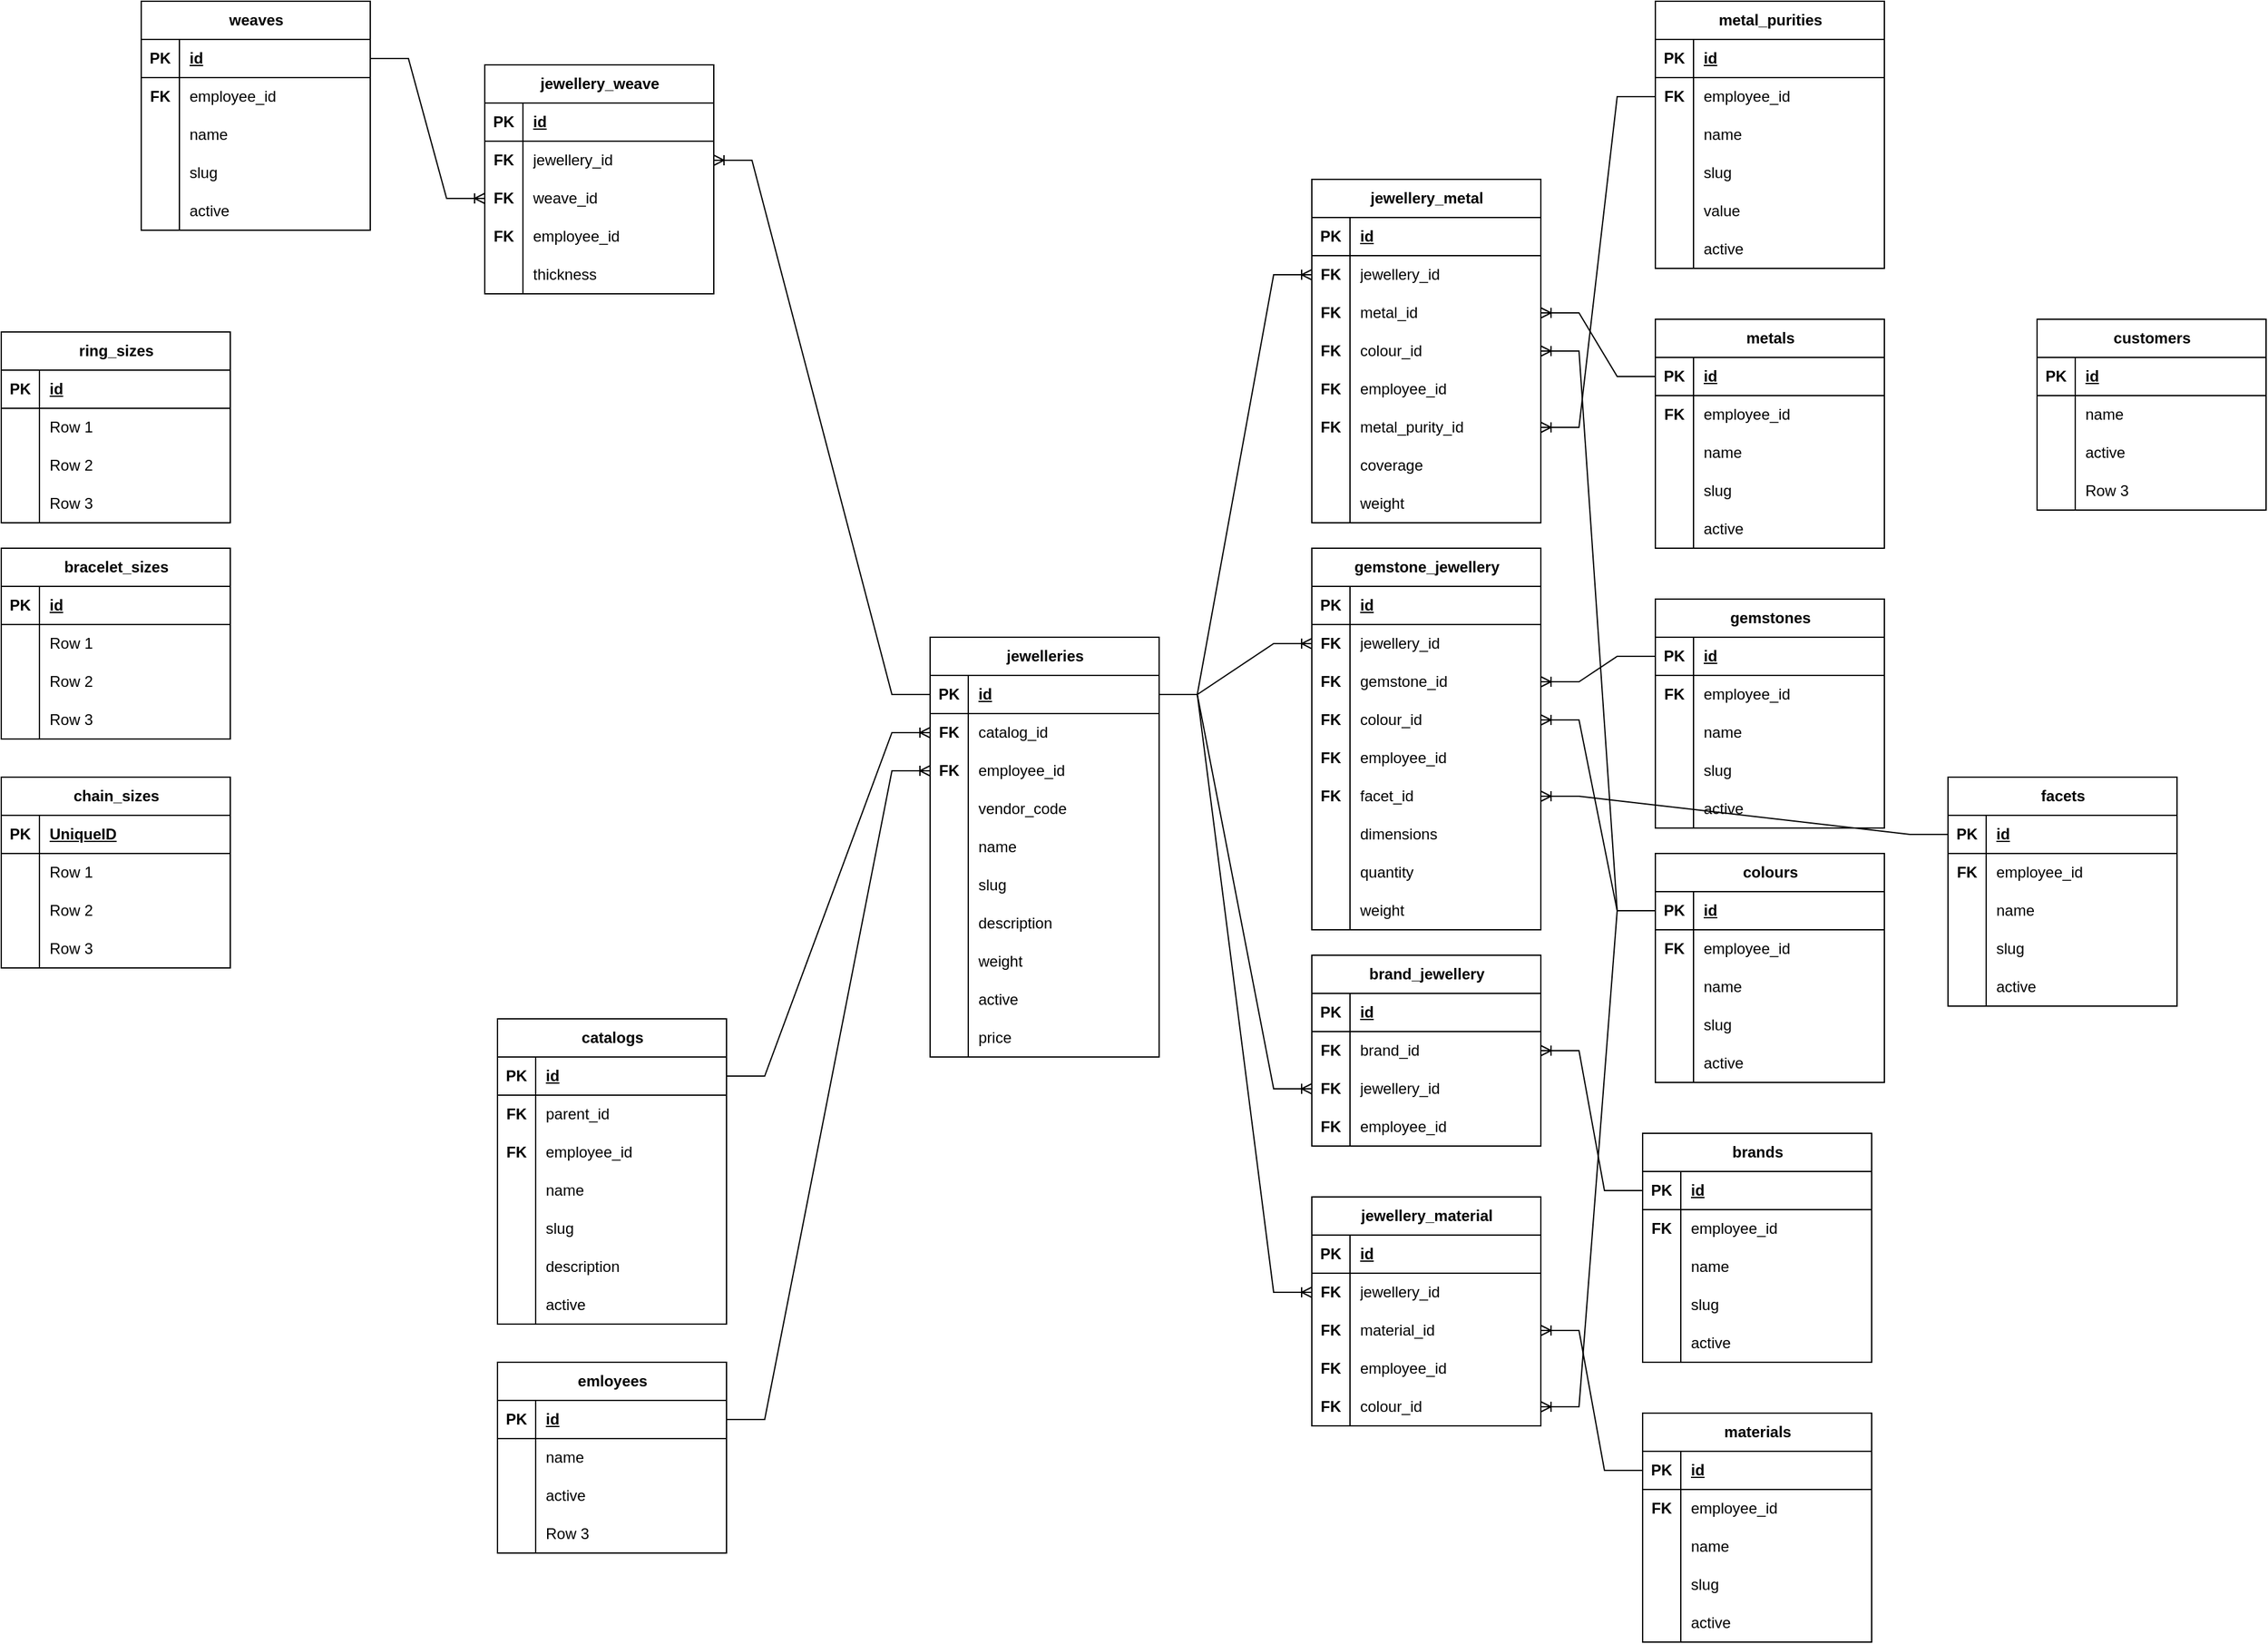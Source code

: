 <mxfile version="25.0.1" pages="6">
  <diagram name="ver_1" id="2yeog0btxe2gL601KN3n">
    <mxGraphModel dx="1548" dy="894" grid="1" gridSize="10" guides="1" tooltips="1" connect="1" arrows="1" fold="1" page="1" pageScale="1" pageWidth="2336" pageHeight="1654" math="0" shadow="0">
      <root>
        <mxCell id="0" />
        <mxCell id="1" parent="0" />
        <mxCell id="9dVkHJV24waRez5ElAqL-1" value="jewelleries" style="shape=table;startSize=30;container=1;collapsible=1;childLayout=tableLayout;fixedRows=1;rowLines=0;fontStyle=1;align=center;resizeLast=1;html=1;" parent="1" vertex="1">
          <mxGeometry x="1180" y="580" width="180" height="330" as="geometry" />
        </mxCell>
        <mxCell id="9dVkHJV24waRez5ElAqL-2" value="" style="shape=tableRow;horizontal=0;startSize=0;swimlaneHead=0;swimlaneBody=0;fillColor=none;collapsible=0;dropTarget=0;points=[[0,0.5],[1,0.5]];portConstraint=eastwest;top=0;left=0;right=0;bottom=1;" parent="9dVkHJV24waRez5ElAqL-1" vertex="1">
          <mxGeometry y="30" width="180" height="30" as="geometry" />
        </mxCell>
        <mxCell id="9dVkHJV24waRez5ElAqL-3" value="PK" style="shape=partialRectangle;connectable=0;fillColor=none;top=0;left=0;bottom=0;right=0;fontStyle=1;overflow=hidden;whiteSpace=wrap;html=1;" parent="9dVkHJV24waRez5ElAqL-2" vertex="1">
          <mxGeometry width="30" height="30" as="geometry">
            <mxRectangle width="30" height="30" as="alternateBounds" />
          </mxGeometry>
        </mxCell>
        <mxCell id="9dVkHJV24waRez5ElAqL-4" value="id" style="shape=partialRectangle;connectable=0;fillColor=none;top=0;left=0;bottom=0;right=0;align=left;spacingLeft=6;fontStyle=5;overflow=hidden;whiteSpace=wrap;html=1;" parent="9dVkHJV24waRez5ElAqL-2" vertex="1">
          <mxGeometry x="30" width="150" height="30" as="geometry">
            <mxRectangle width="150" height="30" as="alternateBounds" />
          </mxGeometry>
        </mxCell>
        <mxCell id="9dVkHJV24waRez5ElAqL-5" value="" style="shape=tableRow;horizontal=0;startSize=0;swimlaneHead=0;swimlaneBody=0;fillColor=none;collapsible=0;dropTarget=0;points=[[0,0.5],[1,0.5]];portConstraint=eastwest;top=0;left=0;right=0;bottom=0;" parent="9dVkHJV24waRez5ElAqL-1" vertex="1">
          <mxGeometry y="60" width="180" height="30" as="geometry" />
        </mxCell>
        <mxCell id="9dVkHJV24waRez5ElAqL-6" value="&lt;b&gt;FK&lt;/b&gt;" style="shape=partialRectangle;connectable=0;fillColor=none;top=0;left=0;bottom=0;right=0;editable=1;overflow=hidden;whiteSpace=wrap;html=1;" parent="9dVkHJV24waRez5ElAqL-5" vertex="1">
          <mxGeometry width="30" height="30" as="geometry">
            <mxRectangle width="30" height="30" as="alternateBounds" />
          </mxGeometry>
        </mxCell>
        <mxCell id="9dVkHJV24waRez5ElAqL-7" value="catalog_id" style="shape=partialRectangle;connectable=0;fillColor=none;top=0;left=0;bottom=0;right=0;align=left;spacingLeft=6;overflow=hidden;whiteSpace=wrap;html=1;" parent="9dVkHJV24waRez5ElAqL-5" vertex="1">
          <mxGeometry x="30" width="150" height="30" as="geometry">
            <mxRectangle width="150" height="30" as="alternateBounds" />
          </mxGeometry>
        </mxCell>
        <mxCell id="9dVkHJV24waRez5ElAqL-8" value="" style="shape=tableRow;horizontal=0;startSize=0;swimlaneHead=0;swimlaneBody=0;fillColor=none;collapsible=0;dropTarget=0;points=[[0,0.5],[1,0.5]];portConstraint=eastwest;top=0;left=0;right=0;bottom=0;" parent="9dVkHJV24waRez5ElAqL-1" vertex="1">
          <mxGeometry y="90" width="180" height="30" as="geometry" />
        </mxCell>
        <mxCell id="9dVkHJV24waRez5ElAqL-9" value="&lt;b&gt;FK&lt;/b&gt;" style="shape=partialRectangle;connectable=0;fillColor=none;top=0;left=0;bottom=0;right=0;editable=1;overflow=hidden;whiteSpace=wrap;html=1;" parent="9dVkHJV24waRez5ElAqL-8" vertex="1">
          <mxGeometry width="30" height="30" as="geometry">
            <mxRectangle width="30" height="30" as="alternateBounds" />
          </mxGeometry>
        </mxCell>
        <mxCell id="9dVkHJV24waRez5ElAqL-10" value="employee_id" style="shape=partialRectangle;connectable=0;fillColor=none;top=0;left=0;bottom=0;right=0;align=left;spacingLeft=6;overflow=hidden;whiteSpace=wrap;html=1;" parent="9dVkHJV24waRez5ElAqL-8" vertex="1">
          <mxGeometry x="30" width="150" height="30" as="geometry">
            <mxRectangle width="150" height="30" as="alternateBounds" />
          </mxGeometry>
        </mxCell>
        <mxCell id="9dVkHJV24waRez5ElAqL-26" style="shape=tableRow;horizontal=0;startSize=0;swimlaneHead=0;swimlaneBody=0;fillColor=none;collapsible=0;dropTarget=0;points=[[0,0.5],[1,0.5]];portConstraint=eastwest;top=0;left=0;right=0;bottom=0;verticalAlign=bottom;" parent="9dVkHJV24waRez5ElAqL-1" vertex="1">
          <mxGeometry y="120" width="180" height="30" as="geometry" />
        </mxCell>
        <mxCell id="9dVkHJV24waRez5ElAqL-27" style="shape=partialRectangle;connectable=0;fillColor=none;top=0;left=0;bottom=0;right=0;editable=1;overflow=hidden;whiteSpace=wrap;html=1;fontStyle=1" parent="9dVkHJV24waRez5ElAqL-26" vertex="1">
          <mxGeometry width="30" height="30" as="geometry">
            <mxRectangle width="30" height="30" as="alternateBounds" />
          </mxGeometry>
        </mxCell>
        <mxCell id="9dVkHJV24waRez5ElAqL-28" value="vendor_code" style="shape=partialRectangle;connectable=0;fillColor=none;top=0;left=0;bottom=0;right=0;align=left;spacingLeft=6;overflow=hidden;whiteSpace=wrap;html=1;" parent="9dVkHJV24waRez5ElAqL-26" vertex="1">
          <mxGeometry x="30" width="150" height="30" as="geometry">
            <mxRectangle width="150" height="30" as="alternateBounds" />
          </mxGeometry>
        </mxCell>
        <mxCell id="9dVkHJV24waRez5ElAqL-14" value="" style="shape=tableRow;horizontal=0;startSize=0;swimlaneHead=0;swimlaneBody=0;fillColor=none;collapsible=0;dropTarget=0;points=[[0,0.5],[1,0.5]];portConstraint=eastwest;top=0;left=0;right=0;bottom=0;" parent="9dVkHJV24waRez5ElAqL-1" vertex="1">
          <mxGeometry y="150" width="180" height="30" as="geometry" />
        </mxCell>
        <mxCell id="9dVkHJV24waRez5ElAqL-15" value="" style="shape=partialRectangle;connectable=0;fillColor=none;top=0;left=0;bottom=0;right=0;editable=1;overflow=hidden;whiteSpace=wrap;html=1;" parent="9dVkHJV24waRez5ElAqL-14" vertex="1">
          <mxGeometry width="30" height="30" as="geometry">
            <mxRectangle width="30" height="30" as="alternateBounds" />
          </mxGeometry>
        </mxCell>
        <mxCell id="9dVkHJV24waRez5ElAqL-16" value="name" style="shape=partialRectangle;connectable=0;fillColor=none;top=0;left=0;bottom=0;right=0;align=left;spacingLeft=6;overflow=hidden;whiteSpace=wrap;html=1;" parent="9dVkHJV24waRez5ElAqL-14" vertex="1">
          <mxGeometry x="30" width="150" height="30" as="geometry">
            <mxRectangle width="150" height="30" as="alternateBounds" />
          </mxGeometry>
        </mxCell>
        <mxCell id="9dVkHJV24waRez5ElAqL-247" style="shape=tableRow;horizontal=0;startSize=0;swimlaneHead=0;swimlaneBody=0;fillColor=none;collapsible=0;dropTarget=0;points=[[0,0.5],[1,0.5]];portConstraint=eastwest;top=0;left=0;right=0;bottom=0;" parent="9dVkHJV24waRez5ElAqL-1" vertex="1">
          <mxGeometry y="180" width="180" height="30" as="geometry" />
        </mxCell>
        <mxCell id="9dVkHJV24waRez5ElAqL-248" style="shape=partialRectangle;connectable=0;fillColor=none;top=0;left=0;bottom=0;right=0;editable=1;overflow=hidden;whiteSpace=wrap;html=1;" parent="9dVkHJV24waRez5ElAqL-247" vertex="1">
          <mxGeometry width="30" height="30" as="geometry">
            <mxRectangle width="30" height="30" as="alternateBounds" />
          </mxGeometry>
        </mxCell>
        <mxCell id="9dVkHJV24waRez5ElAqL-249" value="slug" style="shape=partialRectangle;connectable=0;fillColor=none;top=0;left=0;bottom=0;right=0;align=left;spacingLeft=6;overflow=hidden;whiteSpace=wrap;html=1;" parent="9dVkHJV24waRez5ElAqL-247" vertex="1">
          <mxGeometry x="30" width="150" height="30" as="geometry">
            <mxRectangle width="150" height="30" as="alternateBounds" />
          </mxGeometry>
        </mxCell>
        <mxCell id="9dVkHJV24waRez5ElAqL-17" value="" style="shape=tableRow;horizontal=0;startSize=0;swimlaneHead=0;swimlaneBody=0;fillColor=none;collapsible=0;dropTarget=0;points=[[0,0.5],[1,0.5]];portConstraint=eastwest;top=0;left=0;right=0;bottom=0;" parent="9dVkHJV24waRez5ElAqL-1" vertex="1">
          <mxGeometry y="210" width="180" height="30" as="geometry" />
        </mxCell>
        <mxCell id="9dVkHJV24waRez5ElAqL-18" value="" style="shape=partialRectangle;connectable=0;fillColor=none;top=0;left=0;bottom=0;right=0;editable=1;overflow=hidden;whiteSpace=wrap;html=1;" parent="9dVkHJV24waRez5ElAqL-17" vertex="1">
          <mxGeometry width="30" height="30" as="geometry">
            <mxRectangle width="30" height="30" as="alternateBounds" />
          </mxGeometry>
        </mxCell>
        <mxCell id="9dVkHJV24waRez5ElAqL-19" value="description" style="shape=partialRectangle;connectable=0;fillColor=none;top=0;left=0;bottom=0;right=0;align=left;spacingLeft=6;overflow=hidden;whiteSpace=wrap;html=1;" parent="9dVkHJV24waRez5ElAqL-17" vertex="1">
          <mxGeometry x="30" width="150" height="30" as="geometry">
            <mxRectangle width="150" height="30" as="alternateBounds" />
          </mxGeometry>
        </mxCell>
        <mxCell id="9dVkHJV24waRez5ElAqL-20" value="" style="shape=tableRow;horizontal=0;startSize=0;swimlaneHead=0;swimlaneBody=0;fillColor=none;collapsible=0;dropTarget=0;points=[[0,0.5],[1,0.5]];portConstraint=eastwest;top=0;left=0;right=0;bottom=0;" parent="9dVkHJV24waRez5ElAqL-1" vertex="1">
          <mxGeometry y="240" width="180" height="30" as="geometry" />
        </mxCell>
        <mxCell id="9dVkHJV24waRez5ElAqL-21" value="" style="shape=partialRectangle;connectable=0;fillColor=none;top=0;left=0;bottom=0;right=0;editable=1;overflow=hidden;whiteSpace=wrap;html=1;" parent="9dVkHJV24waRez5ElAqL-20" vertex="1">
          <mxGeometry width="30" height="30" as="geometry">
            <mxRectangle width="30" height="30" as="alternateBounds" />
          </mxGeometry>
        </mxCell>
        <mxCell id="9dVkHJV24waRez5ElAqL-22" value="weight" style="shape=partialRectangle;connectable=0;fillColor=none;top=0;left=0;bottom=0;right=0;align=left;spacingLeft=6;overflow=hidden;whiteSpace=wrap;html=1;" parent="9dVkHJV24waRez5ElAqL-20" vertex="1">
          <mxGeometry x="30" width="150" height="30" as="geometry">
            <mxRectangle width="150" height="30" as="alternateBounds" />
          </mxGeometry>
        </mxCell>
        <mxCell id="9dVkHJV24waRez5ElAqL-23" value="" style="shape=tableRow;horizontal=0;startSize=0;swimlaneHead=0;swimlaneBody=0;fillColor=none;collapsible=0;dropTarget=0;points=[[0,0.5],[1,0.5]];portConstraint=eastwest;top=0;left=0;right=0;bottom=0;" parent="9dVkHJV24waRez5ElAqL-1" vertex="1">
          <mxGeometry y="270" width="180" height="30" as="geometry" />
        </mxCell>
        <mxCell id="9dVkHJV24waRez5ElAqL-24" value="" style="shape=partialRectangle;connectable=0;fillColor=none;top=0;left=0;bottom=0;right=0;editable=1;overflow=hidden;whiteSpace=wrap;html=1;" parent="9dVkHJV24waRez5ElAqL-23" vertex="1">
          <mxGeometry width="30" height="30" as="geometry">
            <mxRectangle width="30" height="30" as="alternateBounds" />
          </mxGeometry>
        </mxCell>
        <mxCell id="9dVkHJV24waRez5ElAqL-25" value="active" style="shape=partialRectangle;connectable=0;fillColor=none;top=0;left=0;bottom=0;right=0;align=left;spacingLeft=6;overflow=hidden;whiteSpace=wrap;html=1;" parent="9dVkHJV24waRez5ElAqL-23" vertex="1">
          <mxGeometry x="30" width="150" height="30" as="geometry">
            <mxRectangle width="150" height="30" as="alternateBounds" />
          </mxGeometry>
        </mxCell>
        <mxCell id="9dVkHJV24waRez5ElAqL-322" style="shape=tableRow;horizontal=0;startSize=0;swimlaneHead=0;swimlaneBody=0;fillColor=none;collapsible=0;dropTarget=0;points=[[0,0.5],[1,0.5]];portConstraint=eastwest;top=0;left=0;right=0;bottom=0;" parent="9dVkHJV24waRez5ElAqL-1" vertex="1">
          <mxGeometry y="300" width="180" height="30" as="geometry" />
        </mxCell>
        <mxCell id="9dVkHJV24waRez5ElAqL-323" style="shape=partialRectangle;connectable=0;fillColor=none;top=0;left=0;bottom=0;right=0;editable=1;overflow=hidden;whiteSpace=wrap;html=1;" parent="9dVkHJV24waRez5ElAqL-322" vertex="1">
          <mxGeometry width="30" height="30" as="geometry">
            <mxRectangle width="30" height="30" as="alternateBounds" />
          </mxGeometry>
        </mxCell>
        <mxCell id="9dVkHJV24waRez5ElAqL-324" value="price" style="shape=partialRectangle;connectable=0;fillColor=none;top=0;left=0;bottom=0;right=0;align=left;spacingLeft=6;overflow=hidden;whiteSpace=wrap;html=1;" parent="9dVkHJV24waRez5ElAqL-322" vertex="1">
          <mxGeometry x="30" width="150" height="30" as="geometry">
            <mxRectangle width="150" height="30" as="alternateBounds" />
          </mxGeometry>
        </mxCell>
        <mxCell id="9dVkHJV24waRez5ElAqL-35" value="metal_purities" style="shape=table;startSize=30;container=1;collapsible=1;childLayout=tableLayout;fixedRows=1;rowLines=0;fontStyle=1;align=center;resizeLast=1;html=1;" parent="1" vertex="1">
          <mxGeometry x="1750" y="80" width="180" height="210" as="geometry" />
        </mxCell>
        <mxCell id="9dVkHJV24waRez5ElAqL-36" value="" style="shape=tableRow;horizontal=0;startSize=0;swimlaneHead=0;swimlaneBody=0;fillColor=none;collapsible=0;dropTarget=0;points=[[0,0.5],[1,0.5]];portConstraint=eastwest;top=0;left=0;right=0;bottom=1;" parent="9dVkHJV24waRez5ElAqL-35" vertex="1">
          <mxGeometry y="30" width="180" height="30" as="geometry" />
        </mxCell>
        <mxCell id="9dVkHJV24waRez5ElAqL-37" value="PK" style="shape=partialRectangle;connectable=0;fillColor=none;top=0;left=0;bottom=0;right=0;fontStyle=1;overflow=hidden;whiteSpace=wrap;html=1;" parent="9dVkHJV24waRez5ElAqL-36" vertex="1">
          <mxGeometry width="30" height="30" as="geometry">
            <mxRectangle width="30" height="30" as="alternateBounds" />
          </mxGeometry>
        </mxCell>
        <mxCell id="9dVkHJV24waRez5ElAqL-38" value="id" style="shape=partialRectangle;connectable=0;fillColor=none;top=0;left=0;bottom=0;right=0;align=left;spacingLeft=6;fontStyle=5;overflow=hidden;whiteSpace=wrap;html=1;" parent="9dVkHJV24waRez5ElAqL-36" vertex="1">
          <mxGeometry x="30" width="150" height="30" as="geometry">
            <mxRectangle width="150" height="30" as="alternateBounds" />
          </mxGeometry>
        </mxCell>
        <mxCell id="9dVkHJV24waRez5ElAqL-39" value="" style="shape=tableRow;horizontal=0;startSize=0;swimlaneHead=0;swimlaneBody=0;fillColor=none;collapsible=0;dropTarget=0;points=[[0,0.5],[1,0.5]];portConstraint=eastwest;top=0;left=0;right=0;bottom=0;" parent="9dVkHJV24waRez5ElAqL-35" vertex="1">
          <mxGeometry y="60" width="180" height="30" as="geometry" />
        </mxCell>
        <mxCell id="9dVkHJV24waRez5ElAqL-40" value="&lt;b style=&quot;border-color: var(--border-color);&quot;&gt;FK&lt;/b&gt;" style="shape=partialRectangle;connectable=0;fillColor=none;top=0;left=0;bottom=0;right=0;editable=1;overflow=hidden;whiteSpace=wrap;html=1;" parent="9dVkHJV24waRez5ElAqL-39" vertex="1">
          <mxGeometry width="30" height="30" as="geometry">
            <mxRectangle width="30" height="30" as="alternateBounds" />
          </mxGeometry>
        </mxCell>
        <mxCell id="9dVkHJV24waRez5ElAqL-41" value="employee_id" style="shape=partialRectangle;connectable=0;fillColor=none;top=0;left=0;bottom=0;right=0;align=left;spacingLeft=6;overflow=hidden;whiteSpace=wrap;html=1;" parent="9dVkHJV24waRez5ElAqL-39" vertex="1">
          <mxGeometry x="30" width="150" height="30" as="geometry">
            <mxRectangle width="150" height="30" as="alternateBounds" />
          </mxGeometry>
        </mxCell>
        <mxCell id="6la3-1Akn3tliSywnDgw-1" style="shape=tableRow;horizontal=0;startSize=0;swimlaneHead=0;swimlaneBody=0;fillColor=none;collapsible=0;dropTarget=0;points=[[0,0.5],[1,0.5]];portConstraint=eastwest;top=0;left=0;right=0;bottom=0;" parent="9dVkHJV24waRez5ElAqL-35" vertex="1">
          <mxGeometry y="90" width="180" height="30" as="geometry" />
        </mxCell>
        <mxCell id="6la3-1Akn3tliSywnDgw-2" style="shape=partialRectangle;connectable=0;fillColor=none;top=0;left=0;bottom=0;right=0;editable=1;overflow=hidden;whiteSpace=wrap;html=1;" parent="6la3-1Akn3tliSywnDgw-1" vertex="1">
          <mxGeometry width="30" height="30" as="geometry">
            <mxRectangle width="30" height="30" as="alternateBounds" />
          </mxGeometry>
        </mxCell>
        <mxCell id="6la3-1Akn3tliSywnDgw-3" value="name" style="shape=partialRectangle;connectable=0;fillColor=none;top=0;left=0;bottom=0;right=0;align=left;spacingLeft=6;overflow=hidden;whiteSpace=wrap;html=1;" parent="6la3-1Akn3tliSywnDgw-1" vertex="1">
          <mxGeometry x="30" width="150" height="30" as="geometry">
            <mxRectangle width="150" height="30" as="alternateBounds" />
          </mxGeometry>
        </mxCell>
        <mxCell id="6la3-1Akn3tliSywnDgw-4" style="shape=tableRow;horizontal=0;startSize=0;swimlaneHead=0;swimlaneBody=0;fillColor=none;collapsible=0;dropTarget=0;points=[[0,0.5],[1,0.5]];portConstraint=eastwest;top=0;left=0;right=0;bottom=0;" parent="9dVkHJV24waRez5ElAqL-35" vertex="1">
          <mxGeometry y="120" width="180" height="30" as="geometry" />
        </mxCell>
        <mxCell id="6la3-1Akn3tliSywnDgw-5" style="shape=partialRectangle;connectable=0;fillColor=none;top=0;left=0;bottom=0;right=0;editable=1;overflow=hidden;whiteSpace=wrap;html=1;" parent="6la3-1Akn3tliSywnDgw-4" vertex="1">
          <mxGeometry width="30" height="30" as="geometry">
            <mxRectangle width="30" height="30" as="alternateBounds" />
          </mxGeometry>
        </mxCell>
        <mxCell id="6la3-1Akn3tliSywnDgw-6" value="slug" style="shape=partialRectangle;connectable=0;fillColor=none;top=0;left=0;bottom=0;right=0;align=left;spacingLeft=6;overflow=hidden;whiteSpace=wrap;html=1;" parent="6la3-1Akn3tliSywnDgw-4" vertex="1">
          <mxGeometry x="30" width="150" height="30" as="geometry">
            <mxRectangle width="150" height="30" as="alternateBounds" />
          </mxGeometry>
        </mxCell>
        <mxCell id="9dVkHJV24waRez5ElAqL-42" value="" style="shape=tableRow;horizontal=0;startSize=0;swimlaneHead=0;swimlaneBody=0;fillColor=none;collapsible=0;dropTarget=0;points=[[0,0.5],[1,0.5]];portConstraint=eastwest;top=0;left=0;right=0;bottom=0;" parent="9dVkHJV24waRez5ElAqL-35" vertex="1">
          <mxGeometry y="150" width="180" height="30" as="geometry" />
        </mxCell>
        <mxCell id="9dVkHJV24waRez5ElAqL-43" value="" style="shape=partialRectangle;connectable=0;fillColor=none;top=0;left=0;bottom=0;right=0;editable=1;overflow=hidden;whiteSpace=wrap;html=1;" parent="9dVkHJV24waRez5ElAqL-42" vertex="1">
          <mxGeometry width="30" height="30" as="geometry">
            <mxRectangle width="30" height="30" as="alternateBounds" />
          </mxGeometry>
        </mxCell>
        <mxCell id="9dVkHJV24waRez5ElAqL-44" value="value" style="shape=partialRectangle;connectable=0;fillColor=none;top=0;left=0;bottom=0;right=0;align=left;spacingLeft=6;overflow=hidden;whiteSpace=wrap;html=1;" parent="9dVkHJV24waRez5ElAqL-42" vertex="1">
          <mxGeometry x="30" width="150" height="30" as="geometry">
            <mxRectangle width="150" height="30" as="alternateBounds" />
          </mxGeometry>
        </mxCell>
        <mxCell id="9dVkHJV24waRez5ElAqL-285" style="shape=tableRow;horizontal=0;startSize=0;swimlaneHead=0;swimlaneBody=0;fillColor=none;collapsible=0;dropTarget=0;points=[[0,0.5],[1,0.5]];portConstraint=eastwest;top=0;left=0;right=0;bottom=0;" parent="9dVkHJV24waRez5ElAqL-35" vertex="1">
          <mxGeometry y="180" width="180" height="30" as="geometry" />
        </mxCell>
        <mxCell id="9dVkHJV24waRez5ElAqL-286" style="shape=partialRectangle;connectable=0;fillColor=none;top=0;left=0;bottom=0;right=0;editable=1;overflow=hidden;whiteSpace=wrap;html=1;" parent="9dVkHJV24waRez5ElAqL-285" vertex="1">
          <mxGeometry width="30" height="30" as="geometry">
            <mxRectangle width="30" height="30" as="alternateBounds" />
          </mxGeometry>
        </mxCell>
        <mxCell id="9dVkHJV24waRez5ElAqL-287" value="active" style="shape=partialRectangle;connectable=0;fillColor=none;top=0;left=0;bottom=0;right=0;align=left;spacingLeft=6;overflow=hidden;whiteSpace=wrap;html=1;" parent="9dVkHJV24waRez5ElAqL-285" vertex="1">
          <mxGeometry x="30" width="150" height="30" as="geometry">
            <mxRectangle width="150" height="30" as="alternateBounds" />
          </mxGeometry>
        </mxCell>
        <mxCell id="9dVkHJV24waRez5ElAqL-63" value="catalogs" style="shape=table;startSize=30;container=1;collapsible=1;childLayout=tableLayout;fixedRows=1;rowLines=0;fontStyle=1;align=center;resizeLast=1;html=1;" parent="1" vertex="1">
          <mxGeometry x="840" y="880" width="180" height="240" as="geometry" />
        </mxCell>
        <mxCell id="9dVkHJV24waRez5ElAqL-64" value="" style="shape=tableRow;horizontal=0;startSize=0;swimlaneHead=0;swimlaneBody=0;fillColor=none;collapsible=0;dropTarget=0;points=[[0,0.5],[1,0.5]];portConstraint=eastwest;top=0;left=0;right=0;bottom=1;" parent="9dVkHJV24waRez5ElAqL-63" vertex="1">
          <mxGeometry y="30" width="180" height="30" as="geometry" />
        </mxCell>
        <mxCell id="9dVkHJV24waRez5ElAqL-65" value="PK" style="shape=partialRectangle;connectable=0;fillColor=none;top=0;left=0;bottom=0;right=0;fontStyle=1;overflow=hidden;whiteSpace=wrap;html=1;" parent="9dVkHJV24waRez5ElAqL-64" vertex="1">
          <mxGeometry width="30" height="30" as="geometry">
            <mxRectangle width="30" height="30" as="alternateBounds" />
          </mxGeometry>
        </mxCell>
        <mxCell id="9dVkHJV24waRez5ElAqL-66" value="id" style="shape=partialRectangle;connectable=0;fillColor=none;top=0;left=0;bottom=0;right=0;align=left;spacingLeft=6;fontStyle=5;overflow=hidden;whiteSpace=wrap;html=1;" parent="9dVkHJV24waRez5ElAqL-64" vertex="1">
          <mxGeometry x="30" width="150" height="30" as="geometry">
            <mxRectangle width="150" height="30" as="alternateBounds" />
          </mxGeometry>
        </mxCell>
        <mxCell id="9dVkHJV24waRez5ElAqL-67" value="" style="shape=tableRow;horizontal=0;startSize=0;swimlaneHead=0;swimlaneBody=0;fillColor=none;collapsible=0;dropTarget=0;points=[[0,0.5],[1,0.5]];portConstraint=eastwest;top=0;left=0;right=0;bottom=0;" parent="9dVkHJV24waRez5ElAqL-63" vertex="1">
          <mxGeometry y="60" width="180" height="30" as="geometry" />
        </mxCell>
        <mxCell id="9dVkHJV24waRez5ElAqL-68" value="&lt;b&gt;FK&lt;/b&gt;" style="shape=partialRectangle;connectable=0;fillColor=none;top=0;left=0;bottom=0;right=0;editable=1;overflow=hidden;whiteSpace=wrap;html=1;" parent="9dVkHJV24waRez5ElAqL-67" vertex="1">
          <mxGeometry width="30" height="30" as="geometry">
            <mxRectangle width="30" height="30" as="alternateBounds" />
          </mxGeometry>
        </mxCell>
        <mxCell id="9dVkHJV24waRez5ElAqL-69" value="parent_id" style="shape=partialRectangle;connectable=0;fillColor=none;top=0;left=0;bottom=0;right=0;align=left;spacingLeft=6;overflow=hidden;whiteSpace=wrap;html=1;" parent="9dVkHJV24waRez5ElAqL-67" vertex="1">
          <mxGeometry x="30" width="150" height="30" as="geometry">
            <mxRectangle width="150" height="30" as="alternateBounds" />
          </mxGeometry>
        </mxCell>
        <mxCell id="9dVkHJV24waRez5ElAqL-209" style="shape=tableRow;horizontal=0;startSize=0;swimlaneHead=0;swimlaneBody=0;fillColor=none;collapsible=0;dropTarget=0;points=[[0,0.5],[1,0.5]];portConstraint=eastwest;top=0;left=0;right=0;bottom=0;" parent="9dVkHJV24waRez5ElAqL-63" vertex="1">
          <mxGeometry y="90" width="180" height="30" as="geometry" />
        </mxCell>
        <mxCell id="9dVkHJV24waRez5ElAqL-210" value="&lt;b&gt;FK&lt;/b&gt;" style="shape=partialRectangle;connectable=0;fillColor=none;top=0;left=0;bottom=0;right=0;editable=1;overflow=hidden;whiteSpace=wrap;html=1;" parent="9dVkHJV24waRez5ElAqL-209" vertex="1">
          <mxGeometry width="30" height="30" as="geometry">
            <mxRectangle width="30" height="30" as="alternateBounds" />
          </mxGeometry>
        </mxCell>
        <mxCell id="9dVkHJV24waRez5ElAqL-211" value="employee_id" style="shape=partialRectangle;connectable=0;fillColor=none;top=0;left=0;bottom=0;right=0;align=left;spacingLeft=6;overflow=hidden;whiteSpace=wrap;html=1;" parent="9dVkHJV24waRez5ElAqL-209" vertex="1">
          <mxGeometry x="30" width="150" height="30" as="geometry">
            <mxRectangle width="150" height="30" as="alternateBounds" />
          </mxGeometry>
        </mxCell>
        <mxCell id="9dVkHJV24waRez5ElAqL-70" value="" style="shape=tableRow;horizontal=0;startSize=0;swimlaneHead=0;swimlaneBody=0;fillColor=none;collapsible=0;dropTarget=0;points=[[0,0.5],[1,0.5]];portConstraint=eastwest;top=0;left=0;right=0;bottom=0;" parent="9dVkHJV24waRez5ElAqL-63" vertex="1">
          <mxGeometry y="120" width="180" height="30" as="geometry" />
        </mxCell>
        <mxCell id="9dVkHJV24waRez5ElAqL-71" value="" style="shape=partialRectangle;connectable=0;fillColor=none;top=0;left=0;bottom=0;right=0;editable=1;overflow=hidden;whiteSpace=wrap;html=1;" parent="9dVkHJV24waRez5ElAqL-70" vertex="1">
          <mxGeometry width="30" height="30" as="geometry">
            <mxRectangle width="30" height="30" as="alternateBounds" />
          </mxGeometry>
        </mxCell>
        <mxCell id="9dVkHJV24waRez5ElAqL-72" value="name" style="shape=partialRectangle;connectable=0;fillColor=none;top=0;left=0;bottom=0;right=0;align=left;spacingLeft=6;overflow=hidden;whiteSpace=wrap;html=1;" parent="9dVkHJV24waRez5ElAqL-70" vertex="1">
          <mxGeometry x="30" width="150" height="30" as="geometry">
            <mxRectangle width="150" height="30" as="alternateBounds" />
          </mxGeometry>
        </mxCell>
        <mxCell id="9dVkHJV24waRez5ElAqL-288" style="shape=tableRow;horizontal=0;startSize=0;swimlaneHead=0;swimlaneBody=0;fillColor=none;collapsible=0;dropTarget=0;points=[[0,0.5],[1,0.5]];portConstraint=eastwest;top=0;left=0;right=0;bottom=0;" parent="9dVkHJV24waRez5ElAqL-63" vertex="1">
          <mxGeometry y="150" width="180" height="30" as="geometry" />
        </mxCell>
        <mxCell id="9dVkHJV24waRez5ElAqL-289" style="shape=partialRectangle;connectable=0;fillColor=none;top=0;left=0;bottom=0;right=0;editable=1;overflow=hidden;whiteSpace=wrap;html=1;" parent="9dVkHJV24waRez5ElAqL-288" vertex="1">
          <mxGeometry width="30" height="30" as="geometry">
            <mxRectangle width="30" height="30" as="alternateBounds" />
          </mxGeometry>
        </mxCell>
        <mxCell id="9dVkHJV24waRez5ElAqL-290" value="slug" style="shape=partialRectangle;connectable=0;fillColor=none;top=0;left=0;bottom=0;right=0;align=left;spacingLeft=6;overflow=hidden;whiteSpace=wrap;html=1;" parent="9dVkHJV24waRez5ElAqL-288" vertex="1">
          <mxGeometry x="30" width="150" height="30" as="geometry">
            <mxRectangle width="150" height="30" as="alternateBounds" />
          </mxGeometry>
        </mxCell>
        <mxCell id="9dVkHJV24waRez5ElAqL-73" value="" style="shape=tableRow;horizontal=0;startSize=0;swimlaneHead=0;swimlaneBody=0;fillColor=none;collapsible=0;dropTarget=0;points=[[0,0.5],[1,0.5]];portConstraint=eastwest;top=0;left=0;right=0;bottom=0;" parent="9dVkHJV24waRez5ElAqL-63" vertex="1">
          <mxGeometry y="180" width="180" height="30" as="geometry" />
        </mxCell>
        <mxCell id="9dVkHJV24waRez5ElAqL-74" value="" style="shape=partialRectangle;connectable=0;fillColor=none;top=0;left=0;bottom=0;right=0;editable=1;overflow=hidden;whiteSpace=wrap;html=1;" parent="9dVkHJV24waRez5ElAqL-73" vertex="1">
          <mxGeometry width="30" height="30" as="geometry">
            <mxRectangle width="30" height="30" as="alternateBounds" />
          </mxGeometry>
        </mxCell>
        <mxCell id="9dVkHJV24waRez5ElAqL-75" value="description" style="shape=partialRectangle;connectable=0;fillColor=none;top=0;left=0;bottom=0;right=0;align=left;spacingLeft=6;overflow=hidden;whiteSpace=wrap;html=1;" parent="9dVkHJV24waRez5ElAqL-73" vertex="1">
          <mxGeometry x="30" width="150" height="30" as="geometry">
            <mxRectangle width="150" height="30" as="alternateBounds" />
          </mxGeometry>
        </mxCell>
        <mxCell id="9dVkHJV24waRez5ElAqL-244" style="shape=tableRow;horizontal=0;startSize=0;swimlaneHead=0;swimlaneBody=0;fillColor=none;collapsible=0;dropTarget=0;points=[[0,0.5],[1,0.5]];portConstraint=eastwest;top=0;left=0;right=0;bottom=0;" parent="9dVkHJV24waRez5ElAqL-63" vertex="1">
          <mxGeometry y="210" width="180" height="30" as="geometry" />
        </mxCell>
        <mxCell id="9dVkHJV24waRez5ElAqL-245" style="shape=partialRectangle;connectable=0;fillColor=none;top=0;left=0;bottom=0;right=0;editable=1;overflow=hidden;whiteSpace=wrap;html=1;" parent="9dVkHJV24waRez5ElAqL-244" vertex="1">
          <mxGeometry width="30" height="30" as="geometry">
            <mxRectangle width="30" height="30" as="alternateBounds" />
          </mxGeometry>
        </mxCell>
        <mxCell id="9dVkHJV24waRez5ElAqL-246" value="active" style="shape=partialRectangle;connectable=0;fillColor=none;top=0;left=0;bottom=0;right=0;align=left;spacingLeft=6;overflow=hidden;whiteSpace=wrap;html=1;" parent="9dVkHJV24waRez5ElAqL-244" vertex="1">
          <mxGeometry x="30" width="150" height="30" as="geometry">
            <mxRectangle width="150" height="30" as="alternateBounds" />
          </mxGeometry>
        </mxCell>
        <mxCell id="9dVkHJV24waRez5ElAqL-76" value="" style="edgeStyle=entityRelationEdgeStyle;fontSize=12;html=1;endArrow=ERoneToMany;rounded=0;exitX=1;exitY=0.5;exitDx=0;exitDy=0;entryX=0;entryY=0.5;entryDx=0;entryDy=0;" parent="1" source="9dVkHJV24waRez5ElAqL-64" target="9dVkHJV24waRez5ElAqL-5" edge="1">
          <mxGeometry width="100" height="100" relative="1" as="geometry">
            <mxPoint x="1490" y="580" as="sourcePoint" />
            <mxPoint x="1220" y="520" as="targetPoint" />
          </mxGeometry>
        </mxCell>
        <mxCell id="9dVkHJV24waRez5ElAqL-77" value="jewellery_metal" style="shape=table;startSize=30;container=1;collapsible=1;childLayout=tableLayout;fixedRows=1;rowLines=0;fontStyle=1;align=center;resizeLast=1;html=1;" parent="1" vertex="1">
          <mxGeometry x="1480" y="220" width="180" height="270" as="geometry" />
        </mxCell>
        <mxCell id="9dVkHJV24waRez5ElAqL-78" value="" style="shape=tableRow;horizontal=0;startSize=0;swimlaneHead=0;swimlaneBody=0;fillColor=none;collapsible=0;dropTarget=0;points=[[0,0.5],[1,0.5]];portConstraint=eastwest;top=0;left=0;right=0;bottom=1;" parent="9dVkHJV24waRez5ElAqL-77" vertex="1">
          <mxGeometry y="30" width="180" height="30" as="geometry" />
        </mxCell>
        <mxCell id="9dVkHJV24waRez5ElAqL-79" value="PK" style="shape=partialRectangle;connectable=0;fillColor=none;top=0;left=0;bottom=0;right=0;fontStyle=1;overflow=hidden;whiteSpace=wrap;html=1;" parent="9dVkHJV24waRez5ElAqL-78" vertex="1">
          <mxGeometry width="30" height="30" as="geometry">
            <mxRectangle width="30" height="30" as="alternateBounds" />
          </mxGeometry>
        </mxCell>
        <mxCell id="9dVkHJV24waRez5ElAqL-80" value="id" style="shape=partialRectangle;connectable=0;fillColor=none;top=0;left=0;bottom=0;right=0;align=left;spacingLeft=6;fontStyle=5;overflow=hidden;whiteSpace=wrap;html=1;" parent="9dVkHJV24waRez5ElAqL-78" vertex="1">
          <mxGeometry x="30" width="150" height="30" as="geometry">
            <mxRectangle width="150" height="30" as="alternateBounds" />
          </mxGeometry>
        </mxCell>
        <mxCell id="9dVkHJV24waRez5ElAqL-81" value="" style="shape=tableRow;horizontal=0;startSize=0;swimlaneHead=0;swimlaneBody=0;fillColor=none;collapsible=0;dropTarget=0;points=[[0,0.5],[1,0.5]];portConstraint=eastwest;top=0;left=0;right=0;bottom=0;" parent="9dVkHJV24waRez5ElAqL-77" vertex="1">
          <mxGeometry y="60" width="180" height="30" as="geometry" />
        </mxCell>
        <mxCell id="9dVkHJV24waRez5ElAqL-82" value="&lt;b&gt;FK&lt;/b&gt;" style="shape=partialRectangle;connectable=0;fillColor=none;top=0;left=0;bottom=0;right=0;editable=1;overflow=hidden;whiteSpace=wrap;html=1;" parent="9dVkHJV24waRez5ElAqL-81" vertex="1">
          <mxGeometry width="30" height="30" as="geometry">
            <mxRectangle width="30" height="30" as="alternateBounds" />
          </mxGeometry>
        </mxCell>
        <mxCell id="9dVkHJV24waRez5ElAqL-83" value="jewellery_id" style="shape=partialRectangle;connectable=0;fillColor=none;top=0;left=0;bottom=0;right=0;align=left;spacingLeft=6;overflow=hidden;whiteSpace=wrap;html=1;" parent="9dVkHJV24waRez5ElAqL-81" vertex="1">
          <mxGeometry x="30" width="150" height="30" as="geometry">
            <mxRectangle width="150" height="30" as="alternateBounds" />
          </mxGeometry>
        </mxCell>
        <mxCell id="9dVkHJV24waRez5ElAqL-84" value="" style="shape=tableRow;horizontal=0;startSize=0;swimlaneHead=0;swimlaneBody=0;fillColor=none;collapsible=0;dropTarget=0;points=[[0,0.5],[1,0.5]];portConstraint=eastwest;top=0;left=0;right=0;bottom=0;" parent="9dVkHJV24waRez5ElAqL-77" vertex="1">
          <mxGeometry y="90" width="180" height="30" as="geometry" />
        </mxCell>
        <mxCell id="9dVkHJV24waRez5ElAqL-85" value="&lt;b style=&quot;border-color: var(--border-color);&quot;&gt;FK&lt;/b&gt;" style="shape=partialRectangle;connectable=0;fillColor=none;top=0;left=0;bottom=0;right=0;editable=1;overflow=hidden;whiteSpace=wrap;html=1;" parent="9dVkHJV24waRez5ElAqL-84" vertex="1">
          <mxGeometry width="30" height="30" as="geometry">
            <mxRectangle width="30" height="30" as="alternateBounds" />
          </mxGeometry>
        </mxCell>
        <mxCell id="9dVkHJV24waRez5ElAqL-86" value="metal_id" style="shape=partialRectangle;connectable=0;fillColor=none;top=0;left=0;bottom=0;right=0;align=left;spacingLeft=6;overflow=hidden;whiteSpace=wrap;html=1;" parent="9dVkHJV24waRez5ElAqL-84" vertex="1">
          <mxGeometry x="30" width="150" height="30" as="geometry">
            <mxRectangle width="150" height="30" as="alternateBounds" />
          </mxGeometry>
        </mxCell>
        <mxCell id="9dVkHJV24waRez5ElAqL-87" value="" style="shape=tableRow;horizontal=0;startSize=0;swimlaneHead=0;swimlaneBody=0;fillColor=none;collapsible=0;dropTarget=0;points=[[0,0.5],[1,0.5]];portConstraint=eastwest;top=0;left=0;right=0;bottom=0;" parent="9dVkHJV24waRez5ElAqL-77" vertex="1">
          <mxGeometry y="120" width="180" height="30" as="geometry" />
        </mxCell>
        <mxCell id="9dVkHJV24waRez5ElAqL-88" value="&lt;b style=&quot;border-color: var(--border-color);&quot;&gt;FK&lt;/b&gt;" style="shape=partialRectangle;connectable=0;fillColor=none;top=0;left=0;bottom=0;right=0;editable=1;overflow=hidden;whiteSpace=wrap;html=1;" parent="9dVkHJV24waRez5ElAqL-87" vertex="1">
          <mxGeometry width="30" height="30" as="geometry">
            <mxRectangle width="30" height="30" as="alternateBounds" />
          </mxGeometry>
        </mxCell>
        <mxCell id="9dVkHJV24waRez5ElAqL-89" value="colour_id" style="shape=partialRectangle;connectable=0;fillColor=none;top=0;left=0;bottom=0;right=0;align=left;spacingLeft=6;overflow=hidden;whiteSpace=wrap;html=1;" parent="9dVkHJV24waRez5ElAqL-87" vertex="1">
          <mxGeometry x="30" width="150" height="30" as="geometry">
            <mxRectangle width="150" height="30" as="alternateBounds" />
          </mxGeometry>
        </mxCell>
        <mxCell id="9dVkHJV24waRez5ElAqL-215" style="shape=tableRow;horizontal=0;startSize=0;swimlaneHead=0;swimlaneBody=0;fillColor=none;collapsible=0;dropTarget=0;points=[[0,0.5],[1,0.5]];portConstraint=eastwest;top=0;left=0;right=0;bottom=0;" parent="9dVkHJV24waRez5ElAqL-77" vertex="1">
          <mxGeometry y="150" width="180" height="30" as="geometry" />
        </mxCell>
        <mxCell id="9dVkHJV24waRez5ElAqL-216" value="&lt;b style=&quot;border-color: var(--border-color);&quot;&gt;FK&lt;/b&gt;" style="shape=partialRectangle;connectable=0;fillColor=none;top=0;left=0;bottom=0;right=0;editable=1;overflow=hidden;whiteSpace=wrap;html=1;" parent="9dVkHJV24waRez5ElAqL-215" vertex="1">
          <mxGeometry width="30" height="30" as="geometry">
            <mxRectangle width="30" height="30" as="alternateBounds" />
          </mxGeometry>
        </mxCell>
        <mxCell id="9dVkHJV24waRez5ElAqL-217" value="employee_id" style="shape=partialRectangle;connectable=0;fillColor=none;top=0;left=0;bottom=0;right=0;align=left;spacingLeft=6;overflow=hidden;whiteSpace=wrap;html=1;" parent="9dVkHJV24waRez5ElAqL-215" vertex="1">
          <mxGeometry x="30" width="150" height="30" as="geometry">
            <mxRectangle width="150" height="30" as="alternateBounds" />
          </mxGeometry>
        </mxCell>
        <mxCell id="9dVkHJV24waRez5ElAqL-234" style="shape=tableRow;horizontal=0;startSize=0;swimlaneHead=0;swimlaneBody=0;fillColor=none;collapsible=0;dropTarget=0;points=[[0,0.5],[1,0.5]];portConstraint=eastwest;top=0;left=0;right=0;bottom=0;" parent="9dVkHJV24waRez5ElAqL-77" vertex="1">
          <mxGeometry y="180" width="180" height="30" as="geometry" />
        </mxCell>
        <mxCell id="9dVkHJV24waRez5ElAqL-235" value="&lt;b&gt;FK&lt;/b&gt;" style="shape=partialRectangle;connectable=0;fillColor=none;top=0;left=0;bottom=0;right=0;editable=1;overflow=hidden;whiteSpace=wrap;html=1;" parent="9dVkHJV24waRez5ElAqL-234" vertex="1">
          <mxGeometry width="30" height="30" as="geometry">
            <mxRectangle width="30" height="30" as="alternateBounds" />
          </mxGeometry>
        </mxCell>
        <mxCell id="9dVkHJV24waRez5ElAqL-236" value="metal_purity_id" style="shape=partialRectangle;connectable=0;fillColor=none;top=0;left=0;bottom=0;right=0;align=left;spacingLeft=6;overflow=hidden;whiteSpace=wrap;html=1;" parent="9dVkHJV24waRez5ElAqL-234" vertex="1">
          <mxGeometry x="30" width="150" height="30" as="geometry">
            <mxRectangle width="150" height="30" as="alternateBounds" />
          </mxGeometry>
        </mxCell>
        <mxCell id="6la3-1Akn3tliSywnDgw-13" style="shape=tableRow;horizontal=0;startSize=0;swimlaneHead=0;swimlaneBody=0;fillColor=none;collapsible=0;dropTarget=0;points=[[0,0.5],[1,0.5]];portConstraint=eastwest;top=0;left=0;right=0;bottom=0;" parent="9dVkHJV24waRez5ElAqL-77" vertex="1">
          <mxGeometry y="210" width="180" height="30" as="geometry" />
        </mxCell>
        <mxCell id="6la3-1Akn3tliSywnDgw-14" style="shape=partialRectangle;connectable=0;fillColor=none;top=0;left=0;bottom=0;right=0;editable=1;overflow=hidden;whiteSpace=wrap;html=1;" parent="6la3-1Akn3tliSywnDgw-13" vertex="1">
          <mxGeometry width="30" height="30" as="geometry">
            <mxRectangle width="30" height="30" as="alternateBounds" />
          </mxGeometry>
        </mxCell>
        <mxCell id="6la3-1Akn3tliSywnDgw-15" value="coverage" style="shape=partialRectangle;connectable=0;fillColor=none;top=0;left=0;bottom=0;right=0;align=left;spacingLeft=6;overflow=hidden;whiteSpace=wrap;html=1;" parent="6la3-1Akn3tliSywnDgw-13" vertex="1">
          <mxGeometry x="30" width="150" height="30" as="geometry">
            <mxRectangle width="150" height="30" as="alternateBounds" />
          </mxGeometry>
        </mxCell>
        <mxCell id="9dVkHJV24waRez5ElAqL-241" style="shape=tableRow;horizontal=0;startSize=0;swimlaneHead=0;swimlaneBody=0;fillColor=none;collapsible=0;dropTarget=0;points=[[0,0.5],[1,0.5]];portConstraint=eastwest;top=0;left=0;right=0;bottom=0;" parent="9dVkHJV24waRez5ElAqL-77" vertex="1">
          <mxGeometry y="240" width="180" height="30" as="geometry" />
        </mxCell>
        <mxCell id="9dVkHJV24waRez5ElAqL-242" style="shape=partialRectangle;connectable=0;fillColor=none;top=0;left=0;bottom=0;right=0;editable=1;overflow=hidden;whiteSpace=wrap;html=1;" parent="9dVkHJV24waRez5ElAqL-241" vertex="1">
          <mxGeometry width="30" height="30" as="geometry">
            <mxRectangle width="30" height="30" as="alternateBounds" />
          </mxGeometry>
        </mxCell>
        <mxCell id="9dVkHJV24waRez5ElAqL-243" value="weight" style="shape=partialRectangle;connectable=0;fillColor=none;top=0;left=0;bottom=0;right=0;align=left;spacingLeft=6;overflow=hidden;whiteSpace=wrap;html=1;" parent="9dVkHJV24waRez5ElAqL-241" vertex="1">
          <mxGeometry x="30" width="150" height="30" as="geometry">
            <mxRectangle width="150" height="30" as="alternateBounds" />
          </mxGeometry>
        </mxCell>
        <mxCell id="9dVkHJV24waRez5ElAqL-90" value="gemstone_jewellery" style="shape=table;startSize=30;container=1;collapsible=1;childLayout=tableLayout;fixedRows=1;rowLines=0;fontStyle=1;align=center;resizeLast=1;html=1;" parent="1" vertex="1">
          <mxGeometry x="1480" y="510" width="180" height="300" as="geometry" />
        </mxCell>
        <mxCell id="9dVkHJV24waRez5ElAqL-91" value="" style="shape=tableRow;horizontal=0;startSize=0;swimlaneHead=0;swimlaneBody=0;fillColor=none;collapsible=0;dropTarget=0;points=[[0,0.5],[1,0.5]];portConstraint=eastwest;top=0;left=0;right=0;bottom=1;" parent="9dVkHJV24waRez5ElAqL-90" vertex="1">
          <mxGeometry y="30" width="180" height="30" as="geometry" />
        </mxCell>
        <mxCell id="9dVkHJV24waRez5ElAqL-92" value="PK" style="shape=partialRectangle;connectable=0;fillColor=none;top=0;left=0;bottom=0;right=0;fontStyle=1;overflow=hidden;whiteSpace=wrap;html=1;" parent="9dVkHJV24waRez5ElAqL-91" vertex="1">
          <mxGeometry width="30" height="30" as="geometry">
            <mxRectangle width="30" height="30" as="alternateBounds" />
          </mxGeometry>
        </mxCell>
        <mxCell id="9dVkHJV24waRez5ElAqL-93" value="id" style="shape=partialRectangle;connectable=0;fillColor=none;top=0;left=0;bottom=0;right=0;align=left;spacingLeft=6;fontStyle=5;overflow=hidden;whiteSpace=wrap;html=1;" parent="9dVkHJV24waRez5ElAqL-91" vertex="1">
          <mxGeometry x="30" width="150" height="30" as="geometry">
            <mxRectangle width="150" height="30" as="alternateBounds" />
          </mxGeometry>
        </mxCell>
        <mxCell id="9dVkHJV24waRez5ElAqL-94" value="" style="shape=tableRow;horizontal=0;startSize=0;swimlaneHead=0;swimlaneBody=0;fillColor=none;collapsible=0;dropTarget=0;points=[[0,0.5],[1,0.5]];portConstraint=eastwest;top=0;left=0;right=0;bottom=0;" parent="9dVkHJV24waRez5ElAqL-90" vertex="1">
          <mxGeometry y="60" width="180" height="30" as="geometry" />
        </mxCell>
        <mxCell id="9dVkHJV24waRez5ElAqL-95" value="&lt;b style=&quot;border-color: var(--border-color);&quot;&gt;FK&lt;/b&gt;" style="shape=partialRectangle;connectable=0;fillColor=none;top=0;left=0;bottom=0;right=0;editable=1;overflow=hidden;whiteSpace=wrap;html=1;" parent="9dVkHJV24waRez5ElAqL-94" vertex="1">
          <mxGeometry width="30" height="30" as="geometry">
            <mxRectangle width="30" height="30" as="alternateBounds" />
          </mxGeometry>
        </mxCell>
        <mxCell id="9dVkHJV24waRez5ElAqL-96" value="jewellery_id" style="shape=partialRectangle;connectable=0;fillColor=none;top=0;left=0;bottom=0;right=0;align=left;spacingLeft=6;overflow=hidden;whiteSpace=wrap;html=1;" parent="9dVkHJV24waRez5ElAqL-94" vertex="1">
          <mxGeometry x="30" width="150" height="30" as="geometry">
            <mxRectangle width="150" height="30" as="alternateBounds" />
          </mxGeometry>
        </mxCell>
        <mxCell id="9dVkHJV24waRez5ElAqL-97" value="" style="shape=tableRow;horizontal=0;startSize=0;swimlaneHead=0;swimlaneBody=0;fillColor=none;collapsible=0;dropTarget=0;points=[[0,0.5],[1,0.5]];portConstraint=eastwest;top=0;left=0;right=0;bottom=0;" parent="9dVkHJV24waRez5ElAqL-90" vertex="1">
          <mxGeometry y="90" width="180" height="30" as="geometry" />
        </mxCell>
        <mxCell id="9dVkHJV24waRez5ElAqL-98" value="&lt;b style=&quot;border-color: var(--border-color);&quot;&gt;FK&lt;/b&gt;" style="shape=partialRectangle;connectable=0;fillColor=none;top=0;left=0;bottom=0;right=0;editable=1;overflow=hidden;whiteSpace=wrap;html=1;" parent="9dVkHJV24waRez5ElAqL-97" vertex="1">
          <mxGeometry width="30" height="30" as="geometry">
            <mxRectangle width="30" height="30" as="alternateBounds" />
          </mxGeometry>
        </mxCell>
        <mxCell id="9dVkHJV24waRez5ElAqL-99" value="gemstone_id" style="shape=partialRectangle;connectable=0;fillColor=none;top=0;left=0;bottom=0;right=0;align=left;spacingLeft=6;overflow=hidden;whiteSpace=wrap;html=1;" parent="9dVkHJV24waRez5ElAqL-97" vertex="1">
          <mxGeometry x="30" width="150" height="30" as="geometry">
            <mxRectangle width="150" height="30" as="alternateBounds" />
          </mxGeometry>
        </mxCell>
        <mxCell id="9dVkHJV24waRez5ElAqL-100" value="" style="shape=tableRow;horizontal=0;startSize=0;swimlaneHead=0;swimlaneBody=0;fillColor=none;collapsible=0;dropTarget=0;points=[[0,0.5],[1,0.5]];portConstraint=eastwest;top=0;left=0;right=0;bottom=0;" parent="9dVkHJV24waRez5ElAqL-90" vertex="1">
          <mxGeometry y="120" width="180" height="30" as="geometry" />
        </mxCell>
        <mxCell id="9dVkHJV24waRez5ElAqL-101" value="&lt;b style=&quot;border-color: var(--border-color);&quot;&gt;FK&lt;/b&gt;" style="shape=partialRectangle;connectable=0;fillColor=none;top=0;left=0;bottom=0;right=0;editable=1;overflow=hidden;whiteSpace=wrap;html=1;" parent="9dVkHJV24waRez5ElAqL-100" vertex="1">
          <mxGeometry width="30" height="30" as="geometry">
            <mxRectangle width="30" height="30" as="alternateBounds" />
          </mxGeometry>
        </mxCell>
        <mxCell id="9dVkHJV24waRez5ElAqL-102" value="colour_id" style="shape=partialRectangle;connectable=0;fillColor=none;top=0;left=0;bottom=0;right=0;align=left;spacingLeft=6;overflow=hidden;whiteSpace=wrap;html=1;" parent="9dVkHJV24waRez5ElAqL-100" vertex="1">
          <mxGeometry x="30" width="150" height="30" as="geometry">
            <mxRectangle width="150" height="30" as="alternateBounds" />
          </mxGeometry>
        </mxCell>
        <mxCell id="9dVkHJV24waRez5ElAqL-218" style="shape=tableRow;horizontal=0;startSize=0;swimlaneHead=0;swimlaneBody=0;fillColor=none;collapsible=0;dropTarget=0;points=[[0,0.5],[1,0.5]];portConstraint=eastwest;top=0;left=0;right=0;bottom=0;" parent="9dVkHJV24waRez5ElAqL-90" vertex="1">
          <mxGeometry y="150" width="180" height="30" as="geometry" />
        </mxCell>
        <mxCell id="9dVkHJV24waRez5ElAqL-219" value="&lt;b style=&quot;border-color: var(--border-color);&quot;&gt;FK&lt;/b&gt;" style="shape=partialRectangle;connectable=0;fillColor=none;top=0;left=0;bottom=0;right=0;editable=1;overflow=hidden;whiteSpace=wrap;html=1;" parent="9dVkHJV24waRez5ElAqL-218" vertex="1">
          <mxGeometry width="30" height="30" as="geometry">
            <mxRectangle width="30" height="30" as="alternateBounds" />
          </mxGeometry>
        </mxCell>
        <mxCell id="9dVkHJV24waRez5ElAqL-220" value="employee_id" style="shape=partialRectangle;connectable=0;fillColor=none;top=0;left=0;bottom=0;right=0;align=left;spacingLeft=6;overflow=hidden;whiteSpace=wrap;html=1;" parent="9dVkHJV24waRez5ElAqL-218" vertex="1">
          <mxGeometry x="30" width="150" height="30" as="geometry">
            <mxRectangle width="150" height="30" as="alternateBounds" />
          </mxGeometry>
        </mxCell>
        <mxCell id="9dVkHJV24waRez5ElAqL-325" style="shape=tableRow;horizontal=0;startSize=0;swimlaneHead=0;swimlaneBody=0;fillColor=none;collapsible=0;dropTarget=0;points=[[0,0.5],[1,0.5]];portConstraint=eastwest;top=0;left=0;right=0;bottom=0;" parent="9dVkHJV24waRez5ElAqL-90" vertex="1">
          <mxGeometry y="180" width="180" height="30" as="geometry" />
        </mxCell>
        <mxCell id="9dVkHJV24waRez5ElAqL-326" value="&lt;b style=&quot;border-color: var(--border-color);&quot;&gt;FK&lt;/b&gt;" style="shape=partialRectangle;connectable=0;fillColor=none;top=0;left=0;bottom=0;right=0;editable=1;overflow=hidden;whiteSpace=wrap;html=1;" parent="9dVkHJV24waRez5ElAqL-325" vertex="1">
          <mxGeometry width="30" height="30" as="geometry">
            <mxRectangle width="30" height="30" as="alternateBounds" />
          </mxGeometry>
        </mxCell>
        <mxCell id="9dVkHJV24waRez5ElAqL-327" value="facet_id" style="shape=partialRectangle;connectable=0;fillColor=none;top=0;left=0;bottom=0;right=0;align=left;spacingLeft=6;overflow=hidden;whiteSpace=wrap;html=1;" parent="9dVkHJV24waRez5ElAqL-325" vertex="1">
          <mxGeometry x="30" width="150" height="30" as="geometry">
            <mxRectangle width="150" height="30" as="alternateBounds" />
          </mxGeometry>
        </mxCell>
        <mxCell id="9dVkHJV24waRez5ElAqL-202" value="" style="shape=tableRow;horizontal=0;startSize=0;swimlaneHead=0;swimlaneBody=0;fillColor=none;collapsible=0;dropTarget=0;points=[[0,0.5],[1,0.5]];portConstraint=eastwest;top=0;left=0;right=0;bottom=0;" parent="9dVkHJV24waRez5ElAqL-90" vertex="1">
          <mxGeometry y="210" width="180" height="30" as="geometry" />
        </mxCell>
        <mxCell id="9dVkHJV24waRez5ElAqL-203" value="" style="shape=partialRectangle;connectable=0;fillColor=none;top=0;left=0;bottom=0;right=0;editable=1;overflow=hidden;whiteSpace=wrap;html=1;" parent="9dVkHJV24waRez5ElAqL-202" vertex="1">
          <mxGeometry width="30" height="30" as="geometry">
            <mxRectangle width="30" height="30" as="alternateBounds" />
          </mxGeometry>
        </mxCell>
        <mxCell id="9dVkHJV24waRez5ElAqL-204" value="dimensions" style="shape=partialRectangle;connectable=0;fillColor=none;top=0;left=0;bottom=0;right=0;align=left;spacingLeft=6;overflow=hidden;whiteSpace=wrap;html=1;" parent="9dVkHJV24waRez5ElAqL-202" vertex="1">
          <mxGeometry x="30" width="150" height="30" as="geometry">
            <mxRectangle width="150" height="30" as="alternateBounds" />
          </mxGeometry>
        </mxCell>
        <mxCell id="6la3-1Akn3tliSywnDgw-16" style="shape=tableRow;horizontal=0;startSize=0;swimlaneHead=0;swimlaneBody=0;fillColor=none;collapsible=0;dropTarget=0;points=[[0,0.5],[1,0.5]];portConstraint=eastwest;top=0;left=0;right=0;bottom=0;" parent="9dVkHJV24waRez5ElAqL-90" vertex="1">
          <mxGeometry y="240" width="180" height="30" as="geometry" />
        </mxCell>
        <mxCell id="6la3-1Akn3tliSywnDgw-17" style="shape=partialRectangle;connectable=0;fillColor=none;top=0;left=0;bottom=0;right=0;editable=1;overflow=hidden;whiteSpace=wrap;html=1;" parent="6la3-1Akn3tliSywnDgw-16" vertex="1">
          <mxGeometry width="30" height="30" as="geometry">
            <mxRectangle width="30" height="30" as="alternateBounds" />
          </mxGeometry>
        </mxCell>
        <mxCell id="6la3-1Akn3tliSywnDgw-18" value="quantity" style="shape=partialRectangle;connectable=0;fillColor=none;top=0;left=0;bottom=0;right=0;align=left;spacingLeft=6;overflow=hidden;whiteSpace=wrap;html=1;" parent="6la3-1Akn3tliSywnDgw-16" vertex="1">
          <mxGeometry x="30" width="150" height="30" as="geometry">
            <mxRectangle width="150" height="30" as="alternateBounds" />
          </mxGeometry>
        </mxCell>
        <mxCell id="9dVkHJV24waRez5ElAqL-238" style="shape=tableRow;horizontal=0;startSize=0;swimlaneHead=0;swimlaneBody=0;fillColor=none;collapsible=0;dropTarget=0;points=[[0,0.5],[1,0.5]];portConstraint=eastwest;top=0;left=0;right=0;bottom=0;" parent="9dVkHJV24waRez5ElAqL-90" vertex="1">
          <mxGeometry y="270" width="180" height="30" as="geometry" />
        </mxCell>
        <mxCell id="9dVkHJV24waRez5ElAqL-239" style="shape=partialRectangle;connectable=0;fillColor=none;top=0;left=0;bottom=0;right=0;editable=1;overflow=hidden;whiteSpace=wrap;html=1;" parent="9dVkHJV24waRez5ElAqL-238" vertex="1">
          <mxGeometry width="30" height="30" as="geometry">
            <mxRectangle width="30" height="30" as="alternateBounds" />
          </mxGeometry>
        </mxCell>
        <mxCell id="9dVkHJV24waRez5ElAqL-240" value="weight" style="shape=partialRectangle;connectable=0;fillColor=none;top=0;left=0;bottom=0;right=0;align=left;spacingLeft=6;overflow=hidden;whiteSpace=wrap;html=1;" parent="9dVkHJV24waRez5ElAqL-238" vertex="1">
          <mxGeometry x="30" width="150" height="30" as="geometry">
            <mxRectangle width="150" height="30" as="alternateBounds" />
          </mxGeometry>
        </mxCell>
        <mxCell id="9dVkHJV24waRez5ElAqL-103" value="" style="edgeStyle=entityRelationEdgeStyle;fontSize=12;html=1;endArrow=ERoneToMany;rounded=0;exitX=1;exitY=0.5;exitDx=0;exitDy=0;entryX=0;entryY=0.5;entryDx=0;entryDy=0;" parent="1" source="9dVkHJV24waRez5ElAqL-2" target="9dVkHJV24waRez5ElAqL-81" edge="1">
          <mxGeometry width="100" height="100" relative="1" as="geometry">
            <mxPoint x="1490" y="580" as="sourcePoint" />
            <mxPoint x="1590" y="480" as="targetPoint" />
          </mxGeometry>
        </mxCell>
        <mxCell id="9dVkHJV24waRez5ElAqL-104" value="" style="edgeStyle=entityRelationEdgeStyle;fontSize=12;html=1;endArrow=ERoneToMany;rounded=0;exitX=1;exitY=0.5;exitDx=0;exitDy=0;entryX=0;entryY=0.5;entryDx=0;entryDy=0;" parent="1" source="9dVkHJV24waRez5ElAqL-2" target="9dVkHJV24waRez5ElAqL-94" edge="1">
          <mxGeometry width="100" height="100" relative="1" as="geometry">
            <mxPoint x="1490" y="580" as="sourcePoint" />
            <mxPoint x="1590" y="480" as="targetPoint" />
          </mxGeometry>
        </mxCell>
        <mxCell id="9dVkHJV24waRez5ElAqL-105" value="metals" style="shape=table;startSize=30;container=1;collapsible=1;childLayout=tableLayout;fixedRows=1;rowLines=0;fontStyle=1;align=center;resizeLast=1;html=1;" parent="1" vertex="1">
          <mxGeometry x="1750" y="330" width="180" height="180" as="geometry" />
        </mxCell>
        <mxCell id="9dVkHJV24waRez5ElAqL-106" value="" style="shape=tableRow;horizontal=0;startSize=0;swimlaneHead=0;swimlaneBody=0;fillColor=none;collapsible=0;dropTarget=0;points=[[0,0.5],[1,0.5]];portConstraint=eastwest;top=0;left=0;right=0;bottom=1;" parent="9dVkHJV24waRez5ElAqL-105" vertex="1">
          <mxGeometry y="30" width="180" height="30" as="geometry" />
        </mxCell>
        <mxCell id="9dVkHJV24waRez5ElAqL-107" value="PK" style="shape=partialRectangle;connectable=0;fillColor=none;top=0;left=0;bottom=0;right=0;fontStyle=1;overflow=hidden;whiteSpace=wrap;html=1;" parent="9dVkHJV24waRez5ElAqL-106" vertex="1">
          <mxGeometry width="30" height="30" as="geometry">
            <mxRectangle width="30" height="30" as="alternateBounds" />
          </mxGeometry>
        </mxCell>
        <mxCell id="9dVkHJV24waRez5ElAqL-108" value="id" style="shape=partialRectangle;connectable=0;fillColor=none;top=0;left=0;bottom=0;right=0;align=left;spacingLeft=6;fontStyle=5;overflow=hidden;whiteSpace=wrap;html=1;" parent="9dVkHJV24waRez5ElAqL-106" vertex="1">
          <mxGeometry x="30" width="150" height="30" as="geometry">
            <mxRectangle width="150" height="30" as="alternateBounds" />
          </mxGeometry>
        </mxCell>
        <mxCell id="9dVkHJV24waRez5ElAqL-109" value="" style="shape=tableRow;horizontal=0;startSize=0;swimlaneHead=0;swimlaneBody=0;fillColor=none;collapsible=0;dropTarget=0;points=[[0,0.5],[1,0.5]];portConstraint=eastwest;top=0;left=0;right=0;bottom=0;" parent="9dVkHJV24waRez5ElAqL-105" vertex="1">
          <mxGeometry y="60" width="180" height="30" as="geometry" />
        </mxCell>
        <mxCell id="9dVkHJV24waRez5ElAqL-110" value="&lt;b style=&quot;border-color: var(--border-color);&quot;&gt;FK&lt;/b&gt;" style="shape=partialRectangle;connectable=0;fillColor=none;top=0;left=0;bottom=0;right=0;editable=1;overflow=hidden;whiteSpace=wrap;html=1;" parent="9dVkHJV24waRez5ElAqL-109" vertex="1">
          <mxGeometry width="30" height="30" as="geometry">
            <mxRectangle width="30" height="30" as="alternateBounds" />
          </mxGeometry>
        </mxCell>
        <mxCell id="9dVkHJV24waRez5ElAqL-111" value="employee_id" style="shape=partialRectangle;connectable=0;fillColor=none;top=0;left=0;bottom=0;right=0;align=left;spacingLeft=6;overflow=hidden;whiteSpace=wrap;html=1;" parent="9dVkHJV24waRez5ElAqL-109" vertex="1">
          <mxGeometry x="30" width="150" height="30" as="geometry">
            <mxRectangle width="150" height="30" as="alternateBounds" />
          </mxGeometry>
        </mxCell>
        <mxCell id="9dVkHJV24waRez5ElAqL-112" value="" style="shape=tableRow;horizontal=0;startSize=0;swimlaneHead=0;swimlaneBody=0;fillColor=none;collapsible=0;dropTarget=0;points=[[0,0.5],[1,0.5]];portConstraint=eastwest;top=0;left=0;right=0;bottom=0;" parent="9dVkHJV24waRez5ElAqL-105" vertex="1">
          <mxGeometry y="90" width="180" height="30" as="geometry" />
        </mxCell>
        <mxCell id="9dVkHJV24waRez5ElAqL-113" value="" style="shape=partialRectangle;connectable=0;fillColor=none;top=0;left=0;bottom=0;right=0;editable=1;overflow=hidden;whiteSpace=wrap;html=1;" parent="9dVkHJV24waRez5ElAqL-112" vertex="1">
          <mxGeometry width="30" height="30" as="geometry">
            <mxRectangle width="30" height="30" as="alternateBounds" />
          </mxGeometry>
        </mxCell>
        <mxCell id="9dVkHJV24waRez5ElAqL-114" value="name" style="shape=partialRectangle;connectable=0;fillColor=none;top=0;left=0;bottom=0;right=0;align=left;spacingLeft=6;overflow=hidden;whiteSpace=wrap;html=1;" parent="9dVkHJV24waRez5ElAqL-112" vertex="1">
          <mxGeometry x="30" width="150" height="30" as="geometry">
            <mxRectangle width="150" height="30" as="alternateBounds" />
          </mxGeometry>
        </mxCell>
        <mxCell id="9dVkHJV24waRez5ElAqL-115" value="" style="shape=tableRow;horizontal=0;startSize=0;swimlaneHead=0;swimlaneBody=0;fillColor=none;collapsible=0;dropTarget=0;points=[[0,0.5],[1,0.5]];portConstraint=eastwest;top=0;left=0;right=0;bottom=0;" parent="9dVkHJV24waRez5ElAqL-105" vertex="1">
          <mxGeometry y="120" width="180" height="30" as="geometry" />
        </mxCell>
        <mxCell id="9dVkHJV24waRez5ElAqL-116" value="" style="shape=partialRectangle;connectable=0;fillColor=none;top=0;left=0;bottom=0;right=0;editable=1;overflow=hidden;whiteSpace=wrap;html=1;" parent="9dVkHJV24waRez5ElAqL-115" vertex="1">
          <mxGeometry width="30" height="30" as="geometry">
            <mxRectangle width="30" height="30" as="alternateBounds" />
          </mxGeometry>
        </mxCell>
        <mxCell id="9dVkHJV24waRez5ElAqL-117" value="slug" style="shape=partialRectangle;connectable=0;fillColor=none;top=0;left=0;bottom=0;right=0;align=left;spacingLeft=6;overflow=hidden;whiteSpace=wrap;html=1;" parent="9dVkHJV24waRez5ElAqL-115" vertex="1">
          <mxGeometry x="30" width="150" height="30" as="geometry">
            <mxRectangle width="150" height="30" as="alternateBounds" />
          </mxGeometry>
        </mxCell>
        <mxCell id="9dVkHJV24waRez5ElAqL-282" style="shape=tableRow;horizontal=0;startSize=0;swimlaneHead=0;swimlaneBody=0;fillColor=none;collapsible=0;dropTarget=0;points=[[0,0.5],[1,0.5]];portConstraint=eastwest;top=0;left=0;right=0;bottom=0;" parent="9dVkHJV24waRez5ElAqL-105" vertex="1">
          <mxGeometry y="150" width="180" height="30" as="geometry" />
        </mxCell>
        <mxCell id="9dVkHJV24waRez5ElAqL-283" style="shape=partialRectangle;connectable=0;fillColor=none;top=0;left=0;bottom=0;right=0;editable=1;overflow=hidden;whiteSpace=wrap;html=1;" parent="9dVkHJV24waRez5ElAqL-282" vertex="1">
          <mxGeometry width="30" height="30" as="geometry">
            <mxRectangle width="30" height="30" as="alternateBounds" />
          </mxGeometry>
        </mxCell>
        <mxCell id="9dVkHJV24waRez5ElAqL-284" value="active" style="shape=partialRectangle;connectable=0;fillColor=none;top=0;left=0;bottom=0;right=0;align=left;spacingLeft=6;overflow=hidden;whiteSpace=wrap;html=1;" parent="9dVkHJV24waRez5ElAqL-282" vertex="1">
          <mxGeometry x="30" width="150" height="30" as="geometry">
            <mxRectangle width="150" height="30" as="alternateBounds" />
          </mxGeometry>
        </mxCell>
        <mxCell id="9dVkHJV24waRez5ElAqL-118" value="" style="edgeStyle=entityRelationEdgeStyle;fontSize=12;html=1;endArrow=ERoneToMany;rounded=0;entryX=1;entryY=0.5;entryDx=0;entryDy=0;exitX=0;exitY=0.5;exitDx=0;exitDy=0;" parent="1" source="9dVkHJV24waRez5ElAqL-106" target="9dVkHJV24waRez5ElAqL-84" edge="1">
          <mxGeometry width="100" height="100" relative="1" as="geometry">
            <mxPoint x="1710" y="440" as="sourcePoint" />
            <mxPoint x="1590" y="480" as="targetPoint" />
          </mxGeometry>
        </mxCell>
        <mxCell id="9dVkHJV24waRez5ElAqL-119" value="gemstones" style="shape=table;startSize=30;container=1;collapsible=1;childLayout=tableLayout;fixedRows=1;rowLines=0;fontStyle=1;align=center;resizeLast=1;html=1;" parent="1" vertex="1">
          <mxGeometry x="1750" y="550" width="180" height="180" as="geometry" />
        </mxCell>
        <mxCell id="9dVkHJV24waRez5ElAqL-120" value="" style="shape=tableRow;horizontal=0;startSize=0;swimlaneHead=0;swimlaneBody=0;fillColor=none;collapsible=0;dropTarget=0;points=[[0,0.5],[1,0.5]];portConstraint=eastwest;top=0;left=0;right=0;bottom=1;" parent="9dVkHJV24waRez5ElAqL-119" vertex="1">
          <mxGeometry y="30" width="180" height="30" as="geometry" />
        </mxCell>
        <mxCell id="9dVkHJV24waRez5ElAqL-121" value="PK" style="shape=partialRectangle;connectable=0;fillColor=none;top=0;left=0;bottom=0;right=0;fontStyle=1;overflow=hidden;whiteSpace=wrap;html=1;" parent="9dVkHJV24waRez5ElAqL-120" vertex="1">
          <mxGeometry width="30" height="30" as="geometry">
            <mxRectangle width="30" height="30" as="alternateBounds" />
          </mxGeometry>
        </mxCell>
        <mxCell id="9dVkHJV24waRez5ElAqL-122" value="id" style="shape=partialRectangle;connectable=0;fillColor=none;top=0;left=0;bottom=0;right=0;align=left;spacingLeft=6;fontStyle=5;overflow=hidden;whiteSpace=wrap;html=1;" parent="9dVkHJV24waRez5ElAqL-120" vertex="1">
          <mxGeometry x="30" width="150" height="30" as="geometry">
            <mxRectangle width="150" height="30" as="alternateBounds" />
          </mxGeometry>
        </mxCell>
        <mxCell id="9dVkHJV24waRez5ElAqL-123" value="" style="shape=tableRow;horizontal=0;startSize=0;swimlaneHead=0;swimlaneBody=0;fillColor=none;collapsible=0;dropTarget=0;points=[[0,0.5],[1,0.5]];portConstraint=eastwest;top=0;left=0;right=0;bottom=0;" parent="9dVkHJV24waRez5ElAqL-119" vertex="1">
          <mxGeometry y="60" width="180" height="30" as="geometry" />
        </mxCell>
        <mxCell id="9dVkHJV24waRez5ElAqL-124" value="FK" style="shape=partialRectangle;connectable=0;fillColor=none;top=0;left=0;bottom=0;right=0;editable=1;overflow=hidden;whiteSpace=wrap;html=1;fontStyle=1" parent="9dVkHJV24waRez5ElAqL-123" vertex="1">
          <mxGeometry width="30" height="30" as="geometry">
            <mxRectangle width="30" height="30" as="alternateBounds" />
          </mxGeometry>
        </mxCell>
        <mxCell id="9dVkHJV24waRez5ElAqL-125" value="employee_id" style="shape=partialRectangle;connectable=0;fillColor=none;top=0;left=0;bottom=0;right=0;align=left;spacingLeft=6;overflow=hidden;whiteSpace=wrap;html=1;" parent="9dVkHJV24waRez5ElAqL-123" vertex="1">
          <mxGeometry x="30" width="150" height="30" as="geometry">
            <mxRectangle width="150" height="30" as="alternateBounds" />
          </mxGeometry>
        </mxCell>
        <mxCell id="9dVkHJV24waRez5ElAqL-126" value="" style="shape=tableRow;horizontal=0;startSize=0;swimlaneHead=0;swimlaneBody=0;fillColor=none;collapsible=0;dropTarget=0;points=[[0,0.5],[1,0.5]];portConstraint=eastwest;top=0;left=0;right=0;bottom=0;" parent="9dVkHJV24waRez5ElAqL-119" vertex="1">
          <mxGeometry y="90" width="180" height="30" as="geometry" />
        </mxCell>
        <mxCell id="9dVkHJV24waRez5ElAqL-127" value="" style="shape=partialRectangle;connectable=0;fillColor=none;top=0;left=0;bottom=0;right=0;editable=1;overflow=hidden;whiteSpace=wrap;html=1;" parent="9dVkHJV24waRez5ElAqL-126" vertex="1">
          <mxGeometry width="30" height="30" as="geometry">
            <mxRectangle width="30" height="30" as="alternateBounds" />
          </mxGeometry>
        </mxCell>
        <mxCell id="9dVkHJV24waRez5ElAqL-128" value="name" style="shape=partialRectangle;connectable=0;fillColor=none;top=0;left=0;bottom=0;right=0;align=left;spacingLeft=6;overflow=hidden;whiteSpace=wrap;html=1;" parent="9dVkHJV24waRez5ElAqL-126" vertex="1">
          <mxGeometry x="30" width="150" height="30" as="geometry">
            <mxRectangle width="150" height="30" as="alternateBounds" />
          </mxGeometry>
        </mxCell>
        <mxCell id="9dVkHJV24waRez5ElAqL-319" style="shape=tableRow;horizontal=0;startSize=0;swimlaneHead=0;swimlaneBody=0;fillColor=none;collapsible=0;dropTarget=0;points=[[0,0.5],[1,0.5]];portConstraint=eastwest;top=0;left=0;right=0;bottom=0;" parent="9dVkHJV24waRez5ElAqL-119" vertex="1">
          <mxGeometry y="120" width="180" height="30" as="geometry" />
        </mxCell>
        <mxCell id="9dVkHJV24waRez5ElAqL-320" style="shape=partialRectangle;connectable=0;fillColor=none;top=0;left=0;bottom=0;right=0;editable=1;overflow=hidden;whiteSpace=wrap;html=1;" parent="9dVkHJV24waRez5ElAqL-319" vertex="1">
          <mxGeometry width="30" height="30" as="geometry">
            <mxRectangle width="30" height="30" as="alternateBounds" />
          </mxGeometry>
        </mxCell>
        <mxCell id="9dVkHJV24waRez5ElAqL-321" value="slug" style="shape=partialRectangle;connectable=0;fillColor=none;top=0;left=0;bottom=0;right=0;align=left;spacingLeft=6;overflow=hidden;whiteSpace=wrap;html=1;" parent="9dVkHJV24waRez5ElAqL-319" vertex="1">
          <mxGeometry x="30" width="150" height="30" as="geometry">
            <mxRectangle width="150" height="30" as="alternateBounds" />
          </mxGeometry>
        </mxCell>
        <mxCell id="9dVkHJV24waRez5ElAqL-129" value="" style="shape=tableRow;horizontal=0;startSize=0;swimlaneHead=0;swimlaneBody=0;fillColor=none;collapsible=0;dropTarget=0;points=[[0,0.5],[1,0.5]];portConstraint=eastwest;top=0;left=0;right=0;bottom=0;" parent="9dVkHJV24waRez5ElAqL-119" vertex="1">
          <mxGeometry y="150" width="180" height="30" as="geometry" />
        </mxCell>
        <mxCell id="9dVkHJV24waRez5ElAqL-130" value="" style="shape=partialRectangle;connectable=0;fillColor=none;top=0;left=0;bottom=0;right=0;editable=1;overflow=hidden;whiteSpace=wrap;html=1;" parent="9dVkHJV24waRez5ElAqL-129" vertex="1">
          <mxGeometry width="30" height="30" as="geometry">
            <mxRectangle width="30" height="30" as="alternateBounds" />
          </mxGeometry>
        </mxCell>
        <mxCell id="9dVkHJV24waRez5ElAqL-131" value="active" style="shape=partialRectangle;connectable=0;fillColor=none;top=0;left=0;bottom=0;right=0;align=left;spacingLeft=6;overflow=hidden;whiteSpace=wrap;html=1;" parent="9dVkHJV24waRez5ElAqL-129" vertex="1">
          <mxGeometry x="30" width="150" height="30" as="geometry">
            <mxRectangle width="150" height="30" as="alternateBounds" />
          </mxGeometry>
        </mxCell>
        <mxCell id="9dVkHJV24waRez5ElAqL-132" value="" style="edgeStyle=entityRelationEdgeStyle;fontSize=12;html=1;endArrow=ERoneToMany;rounded=0;exitX=0;exitY=0.5;exitDx=0;exitDy=0;entryX=1;entryY=0.5;entryDx=0;entryDy=0;" parent="1" source="9dVkHJV24waRez5ElAqL-120" target="9dVkHJV24waRez5ElAqL-97" edge="1">
          <mxGeometry width="100" height="100" relative="1" as="geometry">
            <mxPoint x="1490" y="580" as="sourcePoint" />
            <mxPoint x="1590" y="480" as="targetPoint" />
          </mxGeometry>
        </mxCell>
        <mxCell id="9dVkHJV24waRez5ElAqL-133" value="emloyees" style="shape=table;startSize=30;container=1;collapsible=1;childLayout=tableLayout;fixedRows=1;rowLines=0;fontStyle=1;align=center;resizeLast=1;html=1;" parent="1" vertex="1">
          <mxGeometry x="840" y="1150" width="180" height="150" as="geometry" />
        </mxCell>
        <mxCell id="9dVkHJV24waRez5ElAqL-134" value="" style="shape=tableRow;horizontal=0;startSize=0;swimlaneHead=0;swimlaneBody=0;fillColor=none;collapsible=0;dropTarget=0;points=[[0,0.5],[1,0.5]];portConstraint=eastwest;top=0;left=0;right=0;bottom=1;" parent="9dVkHJV24waRez5ElAqL-133" vertex="1">
          <mxGeometry y="30" width="180" height="30" as="geometry" />
        </mxCell>
        <mxCell id="9dVkHJV24waRez5ElAqL-135" value="PK" style="shape=partialRectangle;connectable=0;fillColor=none;top=0;left=0;bottom=0;right=0;fontStyle=1;overflow=hidden;whiteSpace=wrap;html=1;" parent="9dVkHJV24waRez5ElAqL-134" vertex="1">
          <mxGeometry width="30" height="30" as="geometry">
            <mxRectangle width="30" height="30" as="alternateBounds" />
          </mxGeometry>
        </mxCell>
        <mxCell id="9dVkHJV24waRez5ElAqL-136" value="id" style="shape=partialRectangle;connectable=0;fillColor=none;top=0;left=0;bottom=0;right=0;align=left;spacingLeft=6;fontStyle=5;overflow=hidden;whiteSpace=wrap;html=1;" parent="9dVkHJV24waRez5ElAqL-134" vertex="1">
          <mxGeometry x="30" width="150" height="30" as="geometry">
            <mxRectangle width="150" height="30" as="alternateBounds" />
          </mxGeometry>
        </mxCell>
        <mxCell id="9dVkHJV24waRez5ElAqL-137" value="" style="shape=tableRow;horizontal=0;startSize=0;swimlaneHead=0;swimlaneBody=0;fillColor=none;collapsible=0;dropTarget=0;points=[[0,0.5],[1,0.5]];portConstraint=eastwest;top=0;left=0;right=0;bottom=0;" parent="9dVkHJV24waRez5ElAqL-133" vertex="1">
          <mxGeometry y="60" width="180" height="30" as="geometry" />
        </mxCell>
        <mxCell id="9dVkHJV24waRez5ElAqL-138" value="" style="shape=partialRectangle;connectable=0;fillColor=none;top=0;left=0;bottom=0;right=0;editable=1;overflow=hidden;whiteSpace=wrap;html=1;" parent="9dVkHJV24waRez5ElAqL-137" vertex="1">
          <mxGeometry width="30" height="30" as="geometry">
            <mxRectangle width="30" height="30" as="alternateBounds" />
          </mxGeometry>
        </mxCell>
        <mxCell id="9dVkHJV24waRez5ElAqL-139" value="name" style="shape=partialRectangle;connectable=0;fillColor=none;top=0;left=0;bottom=0;right=0;align=left;spacingLeft=6;overflow=hidden;whiteSpace=wrap;html=1;" parent="9dVkHJV24waRez5ElAqL-137" vertex="1">
          <mxGeometry x="30" width="150" height="30" as="geometry">
            <mxRectangle width="150" height="30" as="alternateBounds" />
          </mxGeometry>
        </mxCell>
        <mxCell id="9dVkHJV24waRez5ElAqL-140" value="" style="shape=tableRow;horizontal=0;startSize=0;swimlaneHead=0;swimlaneBody=0;fillColor=none;collapsible=0;dropTarget=0;points=[[0,0.5],[1,0.5]];portConstraint=eastwest;top=0;left=0;right=0;bottom=0;" parent="9dVkHJV24waRez5ElAqL-133" vertex="1">
          <mxGeometry y="90" width="180" height="30" as="geometry" />
        </mxCell>
        <mxCell id="9dVkHJV24waRez5ElAqL-141" value="" style="shape=partialRectangle;connectable=0;fillColor=none;top=0;left=0;bottom=0;right=0;editable=1;overflow=hidden;whiteSpace=wrap;html=1;" parent="9dVkHJV24waRez5ElAqL-140" vertex="1">
          <mxGeometry width="30" height="30" as="geometry">
            <mxRectangle width="30" height="30" as="alternateBounds" />
          </mxGeometry>
        </mxCell>
        <mxCell id="9dVkHJV24waRez5ElAqL-142" value="active" style="shape=partialRectangle;connectable=0;fillColor=none;top=0;left=0;bottom=0;right=0;align=left;spacingLeft=6;overflow=hidden;whiteSpace=wrap;html=1;" parent="9dVkHJV24waRez5ElAqL-140" vertex="1">
          <mxGeometry x="30" width="150" height="30" as="geometry">
            <mxRectangle width="150" height="30" as="alternateBounds" />
          </mxGeometry>
        </mxCell>
        <mxCell id="9dVkHJV24waRez5ElAqL-143" value="" style="shape=tableRow;horizontal=0;startSize=0;swimlaneHead=0;swimlaneBody=0;fillColor=none;collapsible=0;dropTarget=0;points=[[0,0.5],[1,0.5]];portConstraint=eastwest;top=0;left=0;right=0;bottom=0;" parent="9dVkHJV24waRez5ElAqL-133" vertex="1">
          <mxGeometry y="120" width="180" height="30" as="geometry" />
        </mxCell>
        <mxCell id="9dVkHJV24waRez5ElAqL-144" value="" style="shape=partialRectangle;connectable=0;fillColor=none;top=0;left=0;bottom=0;right=0;editable=1;overflow=hidden;whiteSpace=wrap;html=1;" parent="9dVkHJV24waRez5ElAqL-143" vertex="1">
          <mxGeometry width="30" height="30" as="geometry">
            <mxRectangle width="30" height="30" as="alternateBounds" />
          </mxGeometry>
        </mxCell>
        <mxCell id="9dVkHJV24waRez5ElAqL-145" value="Row 3" style="shape=partialRectangle;connectable=0;fillColor=none;top=0;left=0;bottom=0;right=0;align=left;spacingLeft=6;overflow=hidden;whiteSpace=wrap;html=1;" parent="9dVkHJV24waRez5ElAqL-143" vertex="1">
          <mxGeometry x="30" width="150" height="30" as="geometry">
            <mxRectangle width="150" height="30" as="alternateBounds" />
          </mxGeometry>
        </mxCell>
        <mxCell id="9dVkHJV24waRez5ElAqL-160" value="" style="edgeStyle=entityRelationEdgeStyle;fontSize=12;html=1;endArrow=ERoneToMany;rounded=0;exitX=1;exitY=0.5;exitDx=0;exitDy=0;entryX=0;entryY=0.5;entryDx=0;entryDy=0;" parent="1" source="9dVkHJV24waRez5ElAqL-134" target="9dVkHJV24waRez5ElAqL-8" edge="1">
          <mxGeometry width="100" height="100" relative="1" as="geometry">
            <mxPoint x="1490" y="580" as="sourcePoint" />
            <mxPoint x="1590" y="480" as="targetPoint" />
          </mxGeometry>
        </mxCell>
        <mxCell id="9dVkHJV24waRez5ElAqL-161" value="colours" style="shape=table;startSize=30;container=1;collapsible=1;childLayout=tableLayout;fixedRows=1;rowLines=0;fontStyle=1;align=center;resizeLast=1;html=1;" parent="1" vertex="1">
          <mxGeometry x="1750" y="750" width="180" height="180" as="geometry" />
        </mxCell>
        <mxCell id="9dVkHJV24waRez5ElAqL-162" value="" style="shape=tableRow;horizontal=0;startSize=0;swimlaneHead=0;swimlaneBody=0;fillColor=none;collapsible=0;dropTarget=0;points=[[0,0.5],[1,0.5]];portConstraint=eastwest;top=0;left=0;right=0;bottom=1;" parent="9dVkHJV24waRez5ElAqL-161" vertex="1">
          <mxGeometry y="30" width="180" height="30" as="geometry" />
        </mxCell>
        <mxCell id="9dVkHJV24waRez5ElAqL-163" value="PK" style="shape=partialRectangle;connectable=0;fillColor=none;top=0;left=0;bottom=0;right=0;fontStyle=1;overflow=hidden;whiteSpace=wrap;html=1;" parent="9dVkHJV24waRez5ElAqL-162" vertex="1">
          <mxGeometry width="30" height="30" as="geometry">
            <mxRectangle width="30" height="30" as="alternateBounds" />
          </mxGeometry>
        </mxCell>
        <mxCell id="9dVkHJV24waRez5ElAqL-164" value="id" style="shape=partialRectangle;connectable=0;fillColor=none;top=0;left=0;bottom=0;right=0;align=left;spacingLeft=6;fontStyle=5;overflow=hidden;whiteSpace=wrap;html=1;" parent="9dVkHJV24waRez5ElAqL-162" vertex="1">
          <mxGeometry x="30" width="150" height="30" as="geometry">
            <mxRectangle width="150" height="30" as="alternateBounds" />
          </mxGeometry>
        </mxCell>
        <mxCell id="9dVkHJV24waRez5ElAqL-165" value="" style="shape=tableRow;horizontal=0;startSize=0;swimlaneHead=0;swimlaneBody=0;fillColor=none;collapsible=0;dropTarget=0;points=[[0,0.5],[1,0.5]];portConstraint=eastwest;top=0;left=0;right=0;bottom=0;" parent="9dVkHJV24waRez5ElAqL-161" vertex="1">
          <mxGeometry y="60" width="180" height="30" as="geometry" />
        </mxCell>
        <mxCell id="9dVkHJV24waRez5ElAqL-166" value="&lt;b&gt;FK&lt;/b&gt;" style="shape=partialRectangle;connectable=0;fillColor=none;top=0;left=0;bottom=0;right=0;editable=1;overflow=hidden;whiteSpace=wrap;html=1;" parent="9dVkHJV24waRez5ElAqL-165" vertex="1">
          <mxGeometry width="30" height="30" as="geometry">
            <mxRectangle width="30" height="30" as="alternateBounds" />
          </mxGeometry>
        </mxCell>
        <mxCell id="9dVkHJV24waRez5ElAqL-167" value="employee_id" style="shape=partialRectangle;connectable=0;fillColor=none;top=0;left=0;bottom=0;right=0;align=left;spacingLeft=6;overflow=hidden;whiteSpace=wrap;html=1;" parent="9dVkHJV24waRez5ElAqL-165" vertex="1">
          <mxGeometry x="30" width="150" height="30" as="geometry">
            <mxRectangle width="150" height="30" as="alternateBounds" />
          </mxGeometry>
        </mxCell>
        <mxCell id="9dVkHJV24waRez5ElAqL-168" value="" style="shape=tableRow;horizontal=0;startSize=0;swimlaneHead=0;swimlaneBody=0;fillColor=none;collapsible=0;dropTarget=0;points=[[0,0.5],[1,0.5]];portConstraint=eastwest;top=0;left=0;right=0;bottom=0;" parent="9dVkHJV24waRez5ElAqL-161" vertex="1">
          <mxGeometry y="90" width="180" height="30" as="geometry" />
        </mxCell>
        <mxCell id="9dVkHJV24waRez5ElAqL-169" value="" style="shape=partialRectangle;connectable=0;fillColor=none;top=0;left=0;bottom=0;right=0;editable=1;overflow=hidden;whiteSpace=wrap;html=1;" parent="9dVkHJV24waRez5ElAqL-168" vertex="1">
          <mxGeometry width="30" height="30" as="geometry">
            <mxRectangle width="30" height="30" as="alternateBounds" />
          </mxGeometry>
        </mxCell>
        <mxCell id="9dVkHJV24waRez5ElAqL-170" value="name" style="shape=partialRectangle;connectable=0;fillColor=none;top=0;left=0;bottom=0;right=0;align=left;spacingLeft=6;overflow=hidden;whiteSpace=wrap;html=1;" parent="9dVkHJV24waRez5ElAqL-168" vertex="1">
          <mxGeometry x="30" width="150" height="30" as="geometry">
            <mxRectangle width="150" height="30" as="alternateBounds" />
          </mxGeometry>
        </mxCell>
        <mxCell id="9dVkHJV24waRez5ElAqL-171" value="" style="shape=tableRow;horizontal=0;startSize=0;swimlaneHead=0;swimlaneBody=0;fillColor=none;collapsible=0;dropTarget=0;points=[[0,0.5],[1,0.5]];portConstraint=eastwest;top=0;left=0;right=0;bottom=0;" parent="9dVkHJV24waRez5ElAqL-161" vertex="1">
          <mxGeometry y="120" width="180" height="30" as="geometry" />
        </mxCell>
        <mxCell id="9dVkHJV24waRez5ElAqL-172" value="" style="shape=partialRectangle;connectable=0;fillColor=none;top=0;left=0;bottom=0;right=0;editable=1;overflow=hidden;whiteSpace=wrap;html=1;" parent="9dVkHJV24waRez5ElAqL-171" vertex="1">
          <mxGeometry width="30" height="30" as="geometry">
            <mxRectangle width="30" height="30" as="alternateBounds" />
          </mxGeometry>
        </mxCell>
        <mxCell id="9dVkHJV24waRez5ElAqL-173" value="slug" style="shape=partialRectangle;connectable=0;fillColor=none;top=0;left=0;bottom=0;right=0;align=left;spacingLeft=6;overflow=hidden;whiteSpace=wrap;html=1;" parent="9dVkHJV24waRez5ElAqL-171" vertex="1">
          <mxGeometry x="30" width="150" height="30" as="geometry">
            <mxRectangle width="150" height="30" as="alternateBounds" />
          </mxGeometry>
        </mxCell>
        <mxCell id="6la3-1Akn3tliSywnDgw-7" style="shape=tableRow;horizontal=0;startSize=0;swimlaneHead=0;swimlaneBody=0;fillColor=none;collapsible=0;dropTarget=0;points=[[0,0.5],[1,0.5]];portConstraint=eastwest;top=0;left=0;right=0;bottom=0;" parent="9dVkHJV24waRez5ElAqL-161" vertex="1">
          <mxGeometry y="150" width="180" height="30" as="geometry" />
        </mxCell>
        <mxCell id="6la3-1Akn3tliSywnDgw-8" style="shape=partialRectangle;connectable=0;fillColor=none;top=0;left=0;bottom=0;right=0;editable=1;overflow=hidden;whiteSpace=wrap;html=1;" parent="6la3-1Akn3tliSywnDgw-7" vertex="1">
          <mxGeometry width="30" height="30" as="geometry">
            <mxRectangle width="30" height="30" as="alternateBounds" />
          </mxGeometry>
        </mxCell>
        <mxCell id="6la3-1Akn3tliSywnDgw-9" value="active" style="shape=partialRectangle;connectable=0;fillColor=none;top=0;left=0;bottom=0;right=0;align=left;spacingLeft=6;overflow=hidden;whiteSpace=wrap;html=1;" parent="6la3-1Akn3tliSywnDgw-7" vertex="1">
          <mxGeometry x="30" width="150" height="30" as="geometry">
            <mxRectangle width="150" height="30" as="alternateBounds" />
          </mxGeometry>
        </mxCell>
        <mxCell id="9dVkHJV24waRez5ElAqL-188" value="" style="edgeStyle=entityRelationEdgeStyle;fontSize=12;html=1;endArrow=ERoneToMany;rounded=0;exitX=0;exitY=0.5;exitDx=0;exitDy=0;entryX=1;entryY=0.5;entryDx=0;entryDy=0;" parent="1" source="9dVkHJV24waRez5ElAqL-162" target="9dVkHJV24waRez5ElAqL-87" edge="1">
          <mxGeometry width="100" height="100" relative="1" as="geometry">
            <mxPoint x="1490" y="580" as="sourcePoint" />
            <mxPoint x="1590" y="480" as="targetPoint" />
          </mxGeometry>
        </mxCell>
        <mxCell id="9dVkHJV24waRez5ElAqL-205" value="" style="edgeStyle=entityRelationEdgeStyle;fontSize=12;html=1;endArrow=ERoneToMany;rounded=0;exitX=0;exitY=0.5;exitDx=0;exitDy=0;entryX=1;entryY=0.5;entryDx=0;entryDy=0;" parent="1" source="9dVkHJV24waRez5ElAqL-162" target="9dVkHJV24waRez5ElAqL-100" edge="1">
          <mxGeometry width="100" height="100" relative="1" as="geometry">
            <mxPoint x="1980" y="460" as="sourcePoint" />
            <mxPoint x="2040" y="620" as="targetPoint" />
          </mxGeometry>
        </mxCell>
        <mxCell id="9dVkHJV24waRez5ElAqL-221" value="customers" style="shape=table;startSize=30;container=1;collapsible=1;childLayout=tableLayout;fixedRows=1;rowLines=0;fontStyle=1;align=center;resizeLast=1;html=1;" parent="1" vertex="1">
          <mxGeometry x="2050" y="330" width="180" height="150" as="geometry" />
        </mxCell>
        <mxCell id="9dVkHJV24waRez5ElAqL-222" value="" style="shape=tableRow;horizontal=0;startSize=0;swimlaneHead=0;swimlaneBody=0;fillColor=none;collapsible=0;dropTarget=0;points=[[0,0.5],[1,0.5]];portConstraint=eastwest;top=0;left=0;right=0;bottom=1;" parent="9dVkHJV24waRez5ElAqL-221" vertex="1">
          <mxGeometry y="30" width="180" height="30" as="geometry" />
        </mxCell>
        <mxCell id="9dVkHJV24waRez5ElAqL-223" value="PK" style="shape=partialRectangle;connectable=0;fillColor=none;top=0;left=0;bottom=0;right=0;fontStyle=1;overflow=hidden;whiteSpace=wrap;html=1;" parent="9dVkHJV24waRez5ElAqL-222" vertex="1">
          <mxGeometry width="30" height="30" as="geometry">
            <mxRectangle width="30" height="30" as="alternateBounds" />
          </mxGeometry>
        </mxCell>
        <mxCell id="9dVkHJV24waRez5ElAqL-224" value="id" style="shape=partialRectangle;connectable=0;fillColor=none;top=0;left=0;bottom=0;right=0;align=left;spacingLeft=6;fontStyle=5;overflow=hidden;whiteSpace=wrap;html=1;" parent="9dVkHJV24waRez5ElAqL-222" vertex="1">
          <mxGeometry x="30" width="150" height="30" as="geometry">
            <mxRectangle width="150" height="30" as="alternateBounds" />
          </mxGeometry>
        </mxCell>
        <mxCell id="9dVkHJV24waRez5ElAqL-225" value="" style="shape=tableRow;horizontal=0;startSize=0;swimlaneHead=0;swimlaneBody=0;fillColor=none;collapsible=0;dropTarget=0;points=[[0,0.5],[1,0.5]];portConstraint=eastwest;top=0;left=0;right=0;bottom=0;" parent="9dVkHJV24waRez5ElAqL-221" vertex="1">
          <mxGeometry y="60" width="180" height="30" as="geometry" />
        </mxCell>
        <mxCell id="9dVkHJV24waRez5ElAqL-226" value="" style="shape=partialRectangle;connectable=0;fillColor=none;top=0;left=0;bottom=0;right=0;editable=1;overflow=hidden;whiteSpace=wrap;html=1;" parent="9dVkHJV24waRez5ElAqL-225" vertex="1">
          <mxGeometry width="30" height="30" as="geometry">
            <mxRectangle width="30" height="30" as="alternateBounds" />
          </mxGeometry>
        </mxCell>
        <mxCell id="9dVkHJV24waRez5ElAqL-227" value="name" style="shape=partialRectangle;connectable=0;fillColor=none;top=0;left=0;bottom=0;right=0;align=left;spacingLeft=6;overflow=hidden;whiteSpace=wrap;html=1;" parent="9dVkHJV24waRez5ElAqL-225" vertex="1">
          <mxGeometry x="30" width="150" height="30" as="geometry">
            <mxRectangle width="150" height="30" as="alternateBounds" />
          </mxGeometry>
        </mxCell>
        <mxCell id="9dVkHJV24waRez5ElAqL-228" value="" style="shape=tableRow;horizontal=0;startSize=0;swimlaneHead=0;swimlaneBody=0;fillColor=none;collapsible=0;dropTarget=0;points=[[0,0.5],[1,0.5]];portConstraint=eastwest;top=0;left=0;right=0;bottom=0;" parent="9dVkHJV24waRez5ElAqL-221" vertex="1">
          <mxGeometry y="90" width="180" height="30" as="geometry" />
        </mxCell>
        <mxCell id="9dVkHJV24waRez5ElAqL-229" value="" style="shape=partialRectangle;connectable=0;fillColor=none;top=0;left=0;bottom=0;right=0;editable=1;overflow=hidden;whiteSpace=wrap;html=1;" parent="9dVkHJV24waRez5ElAqL-228" vertex="1">
          <mxGeometry width="30" height="30" as="geometry">
            <mxRectangle width="30" height="30" as="alternateBounds" />
          </mxGeometry>
        </mxCell>
        <mxCell id="9dVkHJV24waRez5ElAqL-230" value="active" style="shape=partialRectangle;connectable=0;fillColor=none;top=0;left=0;bottom=0;right=0;align=left;spacingLeft=6;overflow=hidden;whiteSpace=wrap;html=1;" parent="9dVkHJV24waRez5ElAqL-228" vertex="1">
          <mxGeometry x="30" width="150" height="30" as="geometry">
            <mxRectangle width="150" height="30" as="alternateBounds" />
          </mxGeometry>
        </mxCell>
        <mxCell id="9dVkHJV24waRez5ElAqL-231" value="" style="shape=tableRow;horizontal=0;startSize=0;swimlaneHead=0;swimlaneBody=0;fillColor=none;collapsible=0;dropTarget=0;points=[[0,0.5],[1,0.5]];portConstraint=eastwest;top=0;left=0;right=0;bottom=0;" parent="9dVkHJV24waRez5ElAqL-221" vertex="1">
          <mxGeometry y="120" width="180" height="30" as="geometry" />
        </mxCell>
        <mxCell id="9dVkHJV24waRez5ElAqL-232" value="" style="shape=partialRectangle;connectable=0;fillColor=none;top=0;left=0;bottom=0;right=0;editable=1;overflow=hidden;whiteSpace=wrap;html=1;" parent="9dVkHJV24waRez5ElAqL-231" vertex="1">
          <mxGeometry width="30" height="30" as="geometry">
            <mxRectangle width="30" height="30" as="alternateBounds" />
          </mxGeometry>
        </mxCell>
        <mxCell id="9dVkHJV24waRez5ElAqL-233" value="Row 3" style="shape=partialRectangle;connectable=0;fillColor=none;top=0;left=0;bottom=0;right=0;align=left;spacingLeft=6;overflow=hidden;whiteSpace=wrap;html=1;" parent="9dVkHJV24waRez5ElAqL-231" vertex="1">
          <mxGeometry x="30" width="150" height="30" as="geometry">
            <mxRectangle width="150" height="30" as="alternateBounds" />
          </mxGeometry>
        </mxCell>
        <mxCell id="9dVkHJV24waRez5ElAqL-237" value="" style="edgeStyle=entityRelationEdgeStyle;fontSize=12;html=1;endArrow=ERoneToMany;rounded=0;exitX=0;exitY=0.5;exitDx=0;exitDy=0;entryX=1;entryY=0.5;entryDx=0;entryDy=0;" parent="1" source="9dVkHJV24waRez5ElAqL-39" target="9dVkHJV24waRez5ElAqL-234" edge="1">
          <mxGeometry width="100" height="100" relative="1" as="geometry">
            <mxPoint x="1490" y="580" as="sourcePoint" />
            <mxPoint x="1590" y="480" as="targetPoint" />
          </mxGeometry>
        </mxCell>
        <mxCell id="9dVkHJV24waRez5ElAqL-250" value="brands" style="shape=table;startSize=30;container=1;collapsible=1;childLayout=tableLayout;fixedRows=1;rowLines=0;fontStyle=1;align=center;resizeLast=1;html=1;" parent="1" vertex="1">
          <mxGeometry x="1740" y="970" width="180" height="180" as="geometry" />
        </mxCell>
        <mxCell id="9dVkHJV24waRez5ElAqL-251" value="" style="shape=tableRow;horizontal=0;startSize=0;swimlaneHead=0;swimlaneBody=0;fillColor=none;collapsible=0;dropTarget=0;points=[[0,0.5],[1,0.5]];portConstraint=eastwest;top=0;left=0;right=0;bottom=1;" parent="9dVkHJV24waRez5ElAqL-250" vertex="1">
          <mxGeometry y="30" width="180" height="30" as="geometry" />
        </mxCell>
        <mxCell id="9dVkHJV24waRez5ElAqL-252" value="PK" style="shape=partialRectangle;connectable=0;fillColor=none;top=0;left=0;bottom=0;right=0;fontStyle=1;overflow=hidden;whiteSpace=wrap;html=1;" parent="9dVkHJV24waRez5ElAqL-251" vertex="1">
          <mxGeometry width="30" height="30" as="geometry">
            <mxRectangle width="30" height="30" as="alternateBounds" />
          </mxGeometry>
        </mxCell>
        <mxCell id="9dVkHJV24waRez5ElAqL-253" value="id" style="shape=partialRectangle;connectable=0;fillColor=none;top=0;left=0;bottom=0;right=0;align=left;spacingLeft=6;fontStyle=5;overflow=hidden;whiteSpace=wrap;html=1;" parent="9dVkHJV24waRez5ElAqL-251" vertex="1">
          <mxGeometry x="30" width="150" height="30" as="geometry">
            <mxRectangle width="150" height="30" as="alternateBounds" />
          </mxGeometry>
        </mxCell>
        <mxCell id="9dVkHJV24waRez5ElAqL-254" value="" style="shape=tableRow;horizontal=0;startSize=0;swimlaneHead=0;swimlaneBody=0;fillColor=none;collapsible=0;dropTarget=0;points=[[0,0.5],[1,0.5]];portConstraint=eastwest;top=0;left=0;right=0;bottom=0;" parent="9dVkHJV24waRez5ElAqL-250" vertex="1">
          <mxGeometry y="60" width="180" height="30" as="geometry" />
        </mxCell>
        <mxCell id="9dVkHJV24waRez5ElAqL-255" value="&lt;b style=&quot;border-color: var(--border-color);&quot;&gt;FK&lt;/b&gt;" style="shape=partialRectangle;connectable=0;fillColor=none;top=0;left=0;bottom=0;right=0;editable=1;overflow=hidden;whiteSpace=wrap;html=1;" parent="9dVkHJV24waRez5ElAqL-254" vertex="1">
          <mxGeometry width="30" height="30" as="geometry">
            <mxRectangle width="30" height="30" as="alternateBounds" />
          </mxGeometry>
        </mxCell>
        <mxCell id="9dVkHJV24waRez5ElAqL-256" value="employee_id" style="shape=partialRectangle;connectable=0;fillColor=none;top=0;left=0;bottom=0;right=0;align=left;spacingLeft=6;overflow=hidden;whiteSpace=wrap;html=1;" parent="9dVkHJV24waRez5ElAqL-254" vertex="1">
          <mxGeometry x="30" width="150" height="30" as="geometry">
            <mxRectangle width="150" height="30" as="alternateBounds" />
          </mxGeometry>
        </mxCell>
        <mxCell id="9dVkHJV24waRez5ElAqL-348" style="shape=tableRow;horizontal=0;startSize=0;swimlaneHead=0;swimlaneBody=0;fillColor=none;collapsible=0;dropTarget=0;points=[[0,0.5],[1,0.5]];portConstraint=eastwest;top=0;left=0;right=0;bottom=0;" parent="9dVkHJV24waRez5ElAqL-250" vertex="1">
          <mxGeometry y="90" width="180" height="30" as="geometry" />
        </mxCell>
        <mxCell id="9dVkHJV24waRez5ElAqL-349" style="shape=partialRectangle;connectable=0;fillColor=none;top=0;left=0;bottom=0;right=0;editable=1;overflow=hidden;whiteSpace=wrap;html=1;" parent="9dVkHJV24waRez5ElAqL-348" vertex="1">
          <mxGeometry width="30" height="30" as="geometry">
            <mxRectangle width="30" height="30" as="alternateBounds" />
          </mxGeometry>
        </mxCell>
        <mxCell id="9dVkHJV24waRez5ElAqL-350" value="name" style="shape=partialRectangle;connectable=0;fillColor=none;top=0;left=0;bottom=0;right=0;align=left;spacingLeft=6;overflow=hidden;whiteSpace=wrap;html=1;" parent="9dVkHJV24waRez5ElAqL-348" vertex="1">
          <mxGeometry x="30" width="150" height="30" as="geometry">
            <mxRectangle width="150" height="30" as="alternateBounds" />
          </mxGeometry>
        </mxCell>
        <mxCell id="9dVkHJV24waRez5ElAqL-257" value="" style="shape=tableRow;horizontal=0;startSize=0;swimlaneHead=0;swimlaneBody=0;fillColor=none;collapsible=0;dropTarget=0;points=[[0,0.5],[1,0.5]];portConstraint=eastwest;top=0;left=0;right=0;bottom=0;" parent="9dVkHJV24waRez5ElAqL-250" vertex="1">
          <mxGeometry y="120" width="180" height="30" as="geometry" />
        </mxCell>
        <mxCell id="9dVkHJV24waRez5ElAqL-258" value="" style="shape=partialRectangle;connectable=0;fillColor=none;top=0;left=0;bottom=0;right=0;editable=1;overflow=hidden;whiteSpace=wrap;html=1;" parent="9dVkHJV24waRez5ElAqL-257" vertex="1">
          <mxGeometry width="30" height="30" as="geometry">
            <mxRectangle width="30" height="30" as="alternateBounds" />
          </mxGeometry>
        </mxCell>
        <mxCell id="9dVkHJV24waRez5ElAqL-259" value="slug" style="shape=partialRectangle;connectable=0;fillColor=none;top=0;left=0;bottom=0;right=0;align=left;spacingLeft=6;overflow=hidden;whiteSpace=wrap;html=1;" parent="9dVkHJV24waRez5ElAqL-257" vertex="1">
          <mxGeometry x="30" width="150" height="30" as="geometry">
            <mxRectangle width="150" height="30" as="alternateBounds" />
          </mxGeometry>
        </mxCell>
        <mxCell id="9dVkHJV24waRez5ElAqL-260" value="" style="shape=tableRow;horizontal=0;startSize=0;swimlaneHead=0;swimlaneBody=0;fillColor=none;collapsible=0;dropTarget=0;points=[[0,0.5],[1,0.5]];portConstraint=eastwest;top=0;left=0;right=0;bottom=0;" parent="9dVkHJV24waRez5ElAqL-250" vertex="1">
          <mxGeometry y="150" width="180" height="30" as="geometry" />
        </mxCell>
        <mxCell id="9dVkHJV24waRez5ElAqL-261" value="" style="shape=partialRectangle;connectable=0;fillColor=none;top=0;left=0;bottom=0;right=0;editable=1;overflow=hidden;whiteSpace=wrap;html=1;" parent="9dVkHJV24waRez5ElAqL-260" vertex="1">
          <mxGeometry width="30" height="30" as="geometry">
            <mxRectangle width="30" height="30" as="alternateBounds" />
          </mxGeometry>
        </mxCell>
        <mxCell id="9dVkHJV24waRez5ElAqL-262" value="active" style="shape=partialRectangle;connectable=0;fillColor=none;top=0;left=0;bottom=0;right=0;align=left;spacingLeft=6;overflow=hidden;whiteSpace=wrap;html=1;" parent="9dVkHJV24waRez5ElAqL-260" vertex="1">
          <mxGeometry x="30" width="150" height="30" as="geometry">
            <mxRectangle width="150" height="30" as="alternateBounds" />
          </mxGeometry>
        </mxCell>
        <mxCell id="9dVkHJV24waRez5ElAqL-263" value="brand_jewellery" style="shape=table;startSize=30;container=1;collapsible=1;childLayout=tableLayout;fixedRows=1;rowLines=0;fontStyle=1;align=center;resizeLast=1;html=1;" parent="1" vertex="1">
          <mxGeometry x="1480" y="830" width="180" height="150" as="geometry" />
        </mxCell>
        <mxCell id="9dVkHJV24waRez5ElAqL-264" value="" style="shape=tableRow;horizontal=0;startSize=0;swimlaneHead=0;swimlaneBody=0;fillColor=none;collapsible=0;dropTarget=0;points=[[0,0.5],[1,0.5]];portConstraint=eastwest;top=0;left=0;right=0;bottom=1;" parent="9dVkHJV24waRez5ElAqL-263" vertex="1">
          <mxGeometry y="30" width="180" height="30" as="geometry" />
        </mxCell>
        <mxCell id="9dVkHJV24waRez5ElAqL-265" value="PK" style="shape=partialRectangle;connectable=0;fillColor=none;top=0;left=0;bottom=0;right=0;fontStyle=1;overflow=hidden;whiteSpace=wrap;html=1;" parent="9dVkHJV24waRez5ElAqL-264" vertex="1">
          <mxGeometry width="30" height="30" as="geometry">
            <mxRectangle width="30" height="30" as="alternateBounds" />
          </mxGeometry>
        </mxCell>
        <mxCell id="9dVkHJV24waRez5ElAqL-266" value="id" style="shape=partialRectangle;connectable=0;fillColor=none;top=0;left=0;bottom=0;right=0;align=left;spacingLeft=6;fontStyle=5;overflow=hidden;whiteSpace=wrap;html=1;" parent="9dVkHJV24waRez5ElAqL-264" vertex="1">
          <mxGeometry x="30" width="150" height="30" as="geometry">
            <mxRectangle width="150" height="30" as="alternateBounds" />
          </mxGeometry>
        </mxCell>
        <mxCell id="9dVkHJV24waRez5ElAqL-267" value="" style="shape=tableRow;horizontal=0;startSize=0;swimlaneHead=0;swimlaneBody=0;fillColor=none;collapsible=0;dropTarget=0;points=[[0,0.5],[1,0.5]];portConstraint=eastwest;top=0;left=0;right=0;bottom=0;" parent="9dVkHJV24waRez5ElAqL-263" vertex="1">
          <mxGeometry y="60" width="180" height="30" as="geometry" />
        </mxCell>
        <mxCell id="9dVkHJV24waRez5ElAqL-268" value="&lt;b style=&quot;border-color: var(--border-color);&quot;&gt;FK&lt;/b&gt;" style="shape=partialRectangle;connectable=0;fillColor=none;top=0;left=0;bottom=0;right=0;editable=1;overflow=hidden;whiteSpace=wrap;html=1;" parent="9dVkHJV24waRez5ElAqL-267" vertex="1">
          <mxGeometry width="30" height="30" as="geometry">
            <mxRectangle width="30" height="30" as="alternateBounds" />
          </mxGeometry>
        </mxCell>
        <mxCell id="9dVkHJV24waRez5ElAqL-269" value="brand_id" style="shape=partialRectangle;connectable=0;fillColor=none;top=0;left=0;bottom=0;right=0;align=left;spacingLeft=6;overflow=hidden;whiteSpace=wrap;html=1;" parent="9dVkHJV24waRez5ElAqL-267" vertex="1">
          <mxGeometry x="30" width="150" height="30" as="geometry">
            <mxRectangle width="150" height="30" as="alternateBounds" />
          </mxGeometry>
        </mxCell>
        <mxCell id="9dVkHJV24waRez5ElAqL-270" value="" style="shape=tableRow;horizontal=0;startSize=0;swimlaneHead=0;swimlaneBody=0;fillColor=none;collapsible=0;dropTarget=0;points=[[0,0.5],[1,0.5]];portConstraint=eastwest;top=0;left=0;right=0;bottom=0;" parent="9dVkHJV24waRez5ElAqL-263" vertex="1">
          <mxGeometry y="90" width="180" height="30" as="geometry" />
        </mxCell>
        <mxCell id="9dVkHJV24waRez5ElAqL-271" value="&lt;b style=&quot;border-color: var(--border-color);&quot;&gt;FK&lt;/b&gt;" style="shape=partialRectangle;connectable=0;fillColor=none;top=0;left=0;bottom=0;right=0;editable=1;overflow=hidden;whiteSpace=wrap;html=1;" parent="9dVkHJV24waRez5ElAqL-270" vertex="1">
          <mxGeometry width="30" height="30" as="geometry">
            <mxRectangle width="30" height="30" as="alternateBounds" />
          </mxGeometry>
        </mxCell>
        <mxCell id="9dVkHJV24waRez5ElAqL-272" value="jewellery_id" style="shape=partialRectangle;connectable=0;fillColor=none;top=0;left=0;bottom=0;right=0;align=left;spacingLeft=6;overflow=hidden;whiteSpace=wrap;html=1;" parent="9dVkHJV24waRez5ElAqL-270" vertex="1">
          <mxGeometry x="30" width="150" height="30" as="geometry">
            <mxRectangle width="150" height="30" as="alternateBounds" />
          </mxGeometry>
        </mxCell>
        <mxCell id="9dVkHJV24waRez5ElAqL-273" value="" style="shape=tableRow;horizontal=0;startSize=0;swimlaneHead=0;swimlaneBody=0;fillColor=none;collapsible=0;dropTarget=0;points=[[0,0.5],[1,0.5]];portConstraint=eastwest;top=0;left=0;right=0;bottom=0;" parent="9dVkHJV24waRez5ElAqL-263" vertex="1">
          <mxGeometry y="120" width="180" height="30" as="geometry" />
        </mxCell>
        <mxCell id="9dVkHJV24waRez5ElAqL-274" value="&lt;b style=&quot;border-color: var(--border-color);&quot;&gt;FK&lt;/b&gt;" style="shape=partialRectangle;connectable=0;fillColor=none;top=0;left=0;bottom=0;right=0;editable=1;overflow=hidden;whiteSpace=wrap;html=1;" parent="9dVkHJV24waRez5ElAqL-273" vertex="1">
          <mxGeometry width="30" height="30" as="geometry">
            <mxRectangle width="30" height="30" as="alternateBounds" />
          </mxGeometry>
        </mxCell>
        <mxCell id="9dVkHJV24waRez5ElAqL-275" value="employee_id" style="shape=partialRectangle;connectable=0;fillColor=none;top=0;left=0;bottom=0;right=0;align=left;spacingLeft=6;overflow=hidden;whiteSpace=wrap;html=1;" parent="9dVkHJV24waRez5ElAqL-273" vertex="1">
          <mxGeometry x="30" width="150" height="30" as="geometry">
            <mxRectangle width="150" height="30" as="alternateBounds" />
          </mxGeometry>
        </mxCell>
        <mxCell id="9dVkHJV24waRez5ElAqL-276" value="" style="edgeStyle=entityRelationEdgeStyle;fontSize=12;html=1;endArrow=ERoneToMany;rounded=0;exitX=1;exitY=0.5;exitDx=0;exitDy=0;entryX=0;entryY=0.5;entryDx=0;entryDy=0;" parent="1" source="9dVkHJV24waRez5ElAqL-2" target="9dVkHJV24waRez5ElAqL-270" edge="1">
          <mxGeometry width="100" height="100" relative="1" as="geometry">
            <mxPoint x="1490" y="770" as="sourcePoint" />
            <mxPoint x="1590" y="670" as="targetPoint" />
          </mxGeometry>
        </mxCell>
        <mxCell id="9dVkHJV24waRez5ElAqL-277" value="" style="edgeStyle=entityRelationEdgeStyle;fontSize=12;html=1;endArrow=ERoneToMany;rounded=0;exitX=0;exitY=0.5;exitDx=0;exitDy=0;entryX=1;entryY=0.5;entryDx=0;entryDy=0;" parent="1" source="9dVkHJV24waRez5ElAqL-251" target="9dVkHJV24waRez5ElAqL-267" edge="1">
          <mxGeometry width="100" height="100" relative="1" as="geometry">
            <mxPoint x="1490" y="770" as="sourcePoint" />
            <mxPoint x="1590" y="670" as="targetPoint" />
          </mxGeometry>
        </mxCell>
        <mxCell id="9dVkHJV24waRez5ElAqL-278" value="" style="shape=partialRectangle;connectable=0;fillColor=none;top=0;left=0;bottom=0;right=0;editable=1;overflow=hidden;whiteSpace=wrap;html=1;" parent="1" vertex="1">
          <mxGeometry x="1480" y="680" width="30" height="30" as="geometry">
            <mxRectangle width="30" height="30" as="alternateBounds" />
          </mxGeometry>
        </mxCell>
        <mxCell id="9dVkHJV24waRez5ElAqL-291" value="jewellery_material" style="shape=table;startSize=30;container=1;collapsible=1;childLayout=tableLayout;fixedRows=1;rowLines=0;fontStyle=1;align=center;resizeLast=1;html=1;" parent="1" vertex="1">
          <mxGeometry x="1480" y="1020" width="180" height="180" as="geometry" />
        </mxCell>
        <mxCell id="9dVkHJV24waRez5ElAqL-292" value="" style="shape=tableRow;horizontal=0;startSize=0;swimlaneHead=0;swimlaneBody=0;fillColor=none;collapsible=0;dropTarget=0;points=[[0,0.5],[1,0.5]];portConstraint=eastwest;top=0;left=0;right=0;bottom=1;" parent="9dVkHJV24waRez5ElAqL-291" vertex="1">
          <mxGeometry y="30" width="180" height="30" as="geometry" />
        </mxCell>
        <mxCell id="9dVkHJV24waRez5ElAqL-293" value="PK" style="shape=partialRectangle;connectable=0;fillColor=none;top=0;left=0;bottom=0;right=0;fontStyle=1;overflow=hidden;whiteSpace=wrap;html=1;" parent="9dVkHJV24waRez5ElAqL-292" vertex="1">
          <mxGeometry width="30" height="30" as="geometry">
            <mxRectangle width="30" height="30" as="alternateBounds" />
          </mxGeometry>
        </mxCell>
        <mxCell id="9dVkHJV24waRez5ElAqL-294" value="id" style="shape=partialRectangle;connectable=0;fillColor=none;top=0;left=0;bottom=0;right=0;align=left;spacingLeft=6;fontStyle=5;overflow=hidden;whiteSpace=wrap;html=1;" parent="9dVkHJV24waRez5ElAqL-292" vertex="1">
          <mxGeometry x="30" width="150" height="30" as="geometry">
            <mxRectangle width="150" height="30" as="alternateBounds" />
          </mxGeometry>
        </mxCell>
        <mxCell id="9dVkHJV24waRez5ElAqL-295" value="" style="shape=tableRow;horizontal=0;startSize=0;swimlaneHead=0;swimlaneBody=0;fillColor=none;collapsible=0;dropTarget=0;points=[[0,0.5],[1,0.5]];portConstraint=eastwest;top=0;left=0;right=0;bottom=0;" parent="9dVkHJV24waRez5ElAqL-291" vertex="1">
          <mxGeometry y="60" width="180" height="30" as="geometry" />
        </mxCell>
        <mxCell id="9dVkHJV24waRez5ElAqL-296" value="&lt;b style=&quot;border-color: var(--border-color);&quot;&gt;FK&lt;/b&gt;" style="shape=partialRectangle;connectable=0;fillColor=none;top=0;left=0;bottom=0;right=0;editable=1;overflow=hidden;whiteSpace=wrap;html=1;" parent="9dVkHJV24waRez5ElAqL-295" vertex="1">
          <mxGeometry width="30" height="30" as="geometry">
            <mxRectangle width="30" height="30" as="alternateBounds" />
          </mxGeometry>
        </mxCell>
        <mxCell id="9dVkHJV24waRez5ElAqL-297" value="jewellery_id" style="shape=partialRectangle;connectable=0;fillColor=none;top=0;left=0;bottom=0;right=0;align=left;spacingLeft=6;overflow=hidden;whiteSpace=wrap;html=1;" parent="9dVkHJV24waRez5ElAqL-295" vertex="1">
          <mxGeometry x="30" width="150" height="30" as="geometry">
            <mxRectangle width="150" height="30" as="alternateBounds" />
          </mxGeometry>
        </mxCell>
        <mxCell id="9dVkHJV24waRez5ElAqL-298" value="" style="shape=tableRow;horizontal=0;startSize=0;swimlaneHead=0;swimlaneBody=0;fillColor=none;collapsible=0;dropTarget=0;points=[[0,0.5],[1,0.5]];portConstraint=eastwest;top=0;left=0;right=0;bottom=0;" parent="9dVkHJV24waRez5ElAqL-291" vertex="1">
          <mxGeometry y="90" width="180" height="30" as="geometry" />
        </mxCell>
        <mxCell id="9dVkHJV24waRez5ElAqL-299" value="&lt;b style=&quot;border-color: var(--border-color);&quot;&gt;FK&lt;/b&gt;" style="shape=partialRectangle;connectable=0;fillColor=none;top=0;left=0;bottom=0;right=0;editable=1;overflow=hidden;whiteSpace=wrap;html=1;" parent="9dVkHJV24waRez5ElAqL-298" vertex="1">
          <mxGeometry width="30" height="30" as="geometry">
            <mxRectangle width="30" height="30" as="alternateBounds" />
          </mxGeometry>
        </mxCell>
        <mxCell id="9dVkHJV24waRez5ElAqL-300" value="material_id" style="shape=partialRectangle;connectable=0;fillColor=none;top=0;left=0;bottom=0;right=0;align=left;spacingLeft=6;overflow=hidden;whiteSpace=wrap;html=1;" parent="9dVkHJV24waRez5ElAqL-298" vertex="1">
          <mxGeometry x="30" width="150" height="30" as="geometry">
            <mxRectangle width="150" height="30" as="alternateBounds" />
          </mxGeometry>
        </mxCell>
        <mxCell id="9dVkHJV24waRez5ElAqL-301" value="" style="shape=tableRow;horizontal=0;startSize=0;swimlaneHead=0;swimlaneBody=0;fillColor=none;collapsible=0;dropTarget=0;points=[[0,0.5],[1,0.5]];portConstraint=eastwest;top=0;left=0;right=0;bottom=0;" parent="9dVkHJV24waRez5ElAqL-291" vertex="1">
          <mxGeometry y="120" width="180" height="30" as="geometry" />
        </mxCell>
        <mxCell id="9dVkHJV24waRez5ElAqL-302" value="&lt;b style=&quot;border-color: var(--border-color);&quot;&gt;FK&lt;/b&gt;" style="shape=partialRectangle;connectable=0;fillColor=none;top=0;left=0;bottom=0;right=0;editable=1;overflow=hidden;whiteSpace=wrap;html=1;" parent="9dVkHJV24waRez5ElAqL-301" vertex="1">
          <mxGeometry width="30" height="30" as="geometry">
            <mxRectangle width="30" height="30" as="alternateBounds" />
          </mxGeometry>
        </mxCell>
        <mxCell id="9dVkHJV24waRez5ElAqL-303" value="employee_id" style="shape=partialRectangle;connectable=0;fillColor=none;top=0;left=0;bottom=0;right=0;align=left;spacingLeft=6;overflow=hidden;whiteSpace=wrap;html=1;" parent="9dVkHJV24waRez5ElAqL-301" vertex="1">
          <mxGeometry x="30" width="150" height="30" as="geometry">
            <mxRectangle width="150" height="30" as="alternateBounds" />
          </mxGeometry>
        </mxCell>
        <mxCell id="6la3-1Akn3tliSywnDgw-19" style="shape=tableRow;horizontal=0;startSize=0;swimlaneHead=0;swimlaneBody=0;fillColor=none;collapsible=0;dropTarget=0;points=[[0,0.5],[1,0.5]];portConstraint=eastwest;top=0;left=0;right=0;bottom=0;" parent="9dVkHJV24waRez5ElAqL-291" vertex="1">
          <mxGeometry y="150" width="180" height="30" as="geometry" />
        </mxCell>
        <mxCell id="6la3-1Akn3tliSywnDgw-20" value="&lt;b style=&quot;border-color: var(--border-color);&quot;&gt;FK&lt;/b&gt;" style="shape=partialRectangle;connectable=0;fillColor=none;top=0;left=0;bottom=0;right=0;editable=1;overflow=hidden;whiteSpace=wrap;html=1;" parent="6la3-1Akn3tliSywnDgw-19" vertex="1">
          <mxGeometry width="30" height="30" as="geometry">
            <mxRectangle width="30" height="30" as="alternateBounds" />
          </mxGeometry>
        </mxCell>
        <mxCell id="6la3-1Akn3tliSywnDgw-21" value="colour_id" style="shape=partialRectangle;connectable=0;fillColor=none;top=0;left=0;bottom=0;right=0;align=left;spacingLeft=6;overflow=hidden;whiteSpace=wrap;html=1;" parent="6la3-1Akn3tliSywnDgw-19" vertex="1">
          <mxGeometry x="30" width="150" height="30" as="geometry">
            <mxRectangle width="150" height="30" as="alternateBounds" />
          </mxGeometry>
        </mxCell>
        <mxCell id="9dVkHJV24waRez5ElAqL-304" value="materials" style="shape=table;startSize=30;container=1;collapsible=1;childLayout=tableLayout;fixedRows=1;rowLines=0;fontStyle=1;align=center;resizeLast=1;html=1;" parent="1" vertex="1">
          <mxGeometry x="1740" y="1190" width="180" height="180" as="geometry" />
        </mxCell>
        <mxCell id="9dVkHJV24waRez5ElAqL-305" value="" style="shape=tableRow;horizontal=0;startSize=0;swimlaneHead=0;swimlaneBody=0;fillColor=none;collapsible=0;dropTarget=0;points=[[0,0.5],[1,0.5]];portConstraint=eastwest;top=0;left=0;right=0;bottom=1;" parent="9dVkHJV24waRez5ElAqL-304" vertex="1">
          <mxGeometry y="30" width="180" height="30" as="geometry" />
        </mxCell>
        <mxCell id="9dVkHJV24waRez5ElAqL-306" value="PK" style="shape=partialRectangle;connectable=0;fillColor=none;top=0;left=0;bottom=0;right=0;fontStyle=1;overflow=hidden;whiteSpace=wrap;html=1;" parent="9dVkHJV24waRez5ElAqL-305" vertex="1">
          <mxGeometry width="30" height="30" as="geometry">
            <mxRectangle width="30" height="30" as="alternateBounds" />
          </mxGeometry>
        </mxCell>
        <mxCell id="9dVkHJV24waRez5ElAqL-307" value="id" style="shape=partialRectangle;connectable=0;fillColor=none;top=0;left=0;bottom=0;right=0;align=left;spacingLeft=6;fontStyle=5;overflow=hidden;whiteSpace=wrap;html=1;" parent="9dVkHJV24waRez5ElAqL-305" vertex="1">
          <mxGeometry x="30" width="150" height="30" as="geometry">
            <mxRectangle width="150" height="30" as="alternateBounds" />
          </mxGeometry>
        </mxCell>
        <mxCell id="9dVkHJV24waRez5ElAqL-308" value="" style="shape=tableRow;horizontal=0;startSize=0;swimlaneHead=0;swimlaneBody=0;fillColor=none;collapsible=0;dropTarget=0;points=[[0,0.5],[1,0.5]];portConstraint=eastwest;top=0;left=0;right=0;bottom=0;" parent="9dVkHJV24waRez5ElAqL-304" vertex="1">
          <mxGeometry y="60" width="180" height="30" as="geometry" />
        </mxCell>
        <mxCell id="9dVkHJV24waRez5ElAqL-309" value="&lt;b style=&quot;border-color: var(--border-color);&quot;&gt;FK&lt;/b&gt;" style="shape=partialRectangle;connectable=0;fillColor=none;top=0;left=0;bottom=0;right=0;editable=1;overflow=hidden;whiteSpace=wrap;html=1;" parent="9dVkHJV24waRez5ElAqL-308" vertex="1">
          <mxGeometry width="30" height="30" as="geometry">
            <mxRectangle width="30" height="30" as="alternateBounds" />
          </mxGeometry>
        </mxCell>
        <mxCell id="9dVkHJV24waRez5ElAqL-310" value="employee_id" style="shape=partialRectangle;connectable=0;fillColor=none;top=0;left=0;bottom=0;right=0;align=left;spacingLeft=6;overflow=hidden;whiteSpace=wrap;html=1;" parent="9dVkHJV24waRez5ElAqL-308" vertex="1">
          <mxGeometry x="30" width="150" height="30" as="geometry">
            <mxRectangle width="150" height="30" as="alternateBounds" />
          </mxGeometry>
        </mxCell>
        <mxCell id="9dVkHJV24waRez5ElAqL-345" style="shape=tableRow;horizontal=0;startSize=0;swimlaneHead=0;swimlaneBody=0;fillColor=none;collapsible=0;dropTarget=0;points=[[0,0.5],[1,0.5]];portConstraint=eastwest;top=0;left=0;right=0;bottom=0;" parent="9dVkHJV24waRez5ElAqL-304" vertex="1">
          <mxGeometry y="90" width="180" height="30" as="geometry" />
        </mxCell>
        <mxCell id="9dVkHJV24waRez5ElAqL-346" style="shape=partialRectangle;connectable=0;fillColor=none;top=0;left=0;bottom=0;right=0;editable=1;overflow=hidden;whiteSpace=wrap;html=1;" parent="9dVkHJV24waRez5ElAqL-345" vertex="1">
          <mxGeometry width="30" height="30" as="geometry">
            <mxRectangle width="30" height="30" as="alternateBounds" />
          </mxGeometry>
        </mxCell>
        <mxCell id="9dVkHJV24waRez5ElAqL-347" value="name" style="shape=partialRectangle;connectable=0;fillColor=none;top=0;left=0;bottom=0;right=0;align=left;spacingLeft=6;overflow=hidden;whiteSpace=wrap;html=1;" parent="9dVkHJV24waRez5ElAqL-345" vertex="1">
          <mxGeometry x="30" width="150" height="30" as="geometry">
            <mxRectangle width="150" height="30" as="alternateBounds" />
          </mxGeometry>
        </mxCell>
        <mxCell id="9dVkHJV24waRez5ElAqL-311" value="" style="shape=tableRow;horizontal=0;startSize=0;swimlaneHead=0;swimlaneBody=0;fillColor=none;collapsible=0;dropTarget=0;points=[[0,0.5],[1,0.5]];portConstraint=eastwest;top=0;left=0;right=0;bottom=0;" parent="9dVkHJV24waRez5ElAqL-304" vertex="1">
          <mxGeometry y="120" width="180" height="30" as="geometry" />
        </mxCell>
        <mxCell id="9dVkHJV24waRez5ElAqL-312" value="" style="shape=partialRectangle;connectable=0;fillColor=none;top=0;left=0;bottom=0;right=0;editable=1;overflow=hidden;whiteSpace=wrap;html=1;" parent="9dVkHJV24waRez5ElAqL-311" vertex="1">
          <mxGeometry width="30" height="30" as="geometry">
            <mxRectangle width="30" height="30" as="alternateBounds" />
          </mxGeometry>
        </mxCell>
        <mxCell id="9dVkHJV24waRez5ElAqL-313" value="slug" style="shape=partialRectangle;connectable=0;fillColor=none;top=0;left=0;bottom=0;right=0;align=left;spacingLeft=6;overflow=hidden;whiteSpace=wrap;html=1;" parent="9dVkHJV24waRez5ElAqL-311" vertex="1">
          <mxGeometry x="30" width="150" height="30" as="geometry">
            <mxRectangle width="150" height="30" as="alternateBounds" />
          </mxGeometry>
        </mxCell>
        <mxCell id="9dVkHJV24waRez5ElAqL-314" value="" style="shape=tableRow;horizontal=0;startSize=0;swimlaneHead=0;swimlaneBody=0;fillColor=none;collapsible=0;dropTarget=0;points=[[0,0.5],[1,0.5]];portConstraint=eastwest;top=0;left=0;right=0;bottom=0;" parent="9dVkHJV24waRez5ElAqL-304" vertex="1">
          <mxGeometry y="150" width="180" height="30" as="geometry" />
        </mxCell>
        <mxCell id="9dVkHJV24waRez5ElAqL-315" value="" style="shape=partialRectangle;connectable=0;fillColor=none;top=0;left=0;bottom=0;right=0;editable=1;overflow=hidden;whiteSpace=wrap;html=1;" parent="9dVkHJV24waRez5ElAqL-314" vertex="1">
          <mxGeometry width="30" height="30" as="geometry">
            <mxRectangle width="30" height="30" as="alternateBounds" />
          </mxGeometry>
        </mxCell>
        <mxCell id="9dVkHJV24waRez5ElAqL-316" value="active" style="shape=partialRectangle;connectable=0;fillColor=none;top=0;left=0;bottom=0;right=0;align=left;spacingLeft=6;overflow=hidden;whiteSpace=wrap;html=1;" parent="9dVkHJV24waRez5ElAqL-314" vertex="1">
          <mxGeometry x="30" width="150" height="30" as="geometry">
            <mxRectangle width="150" height="30" as="alternateBounds" />
          </mxGeometry>
        </mxCell>
        <mxCell id="9dVkHJV24waRez5ElAqL-317" value="" style="edgeStyle=entityRelationEdgeStyle;fontSize=12;html=1;endArrow=ERoneToMany;rounded=0;exitX=0;exitY=0.5;exitDx=0;exitDy=0;entryX=1;entryY=0.5;entryDx=0;entryDy=0;" parent="1" source="9dVkHJV24waRez5ElAqL-305" target="9dVkHJV24waRez5ElAqL-298" edge="1">
          <mxGeometry width="100" height="100" relative="1" as="geometry">
            <mxPoint x="1490" y="970" as="sourcePoint" />
            <mxPoint x="1590" y="870" as="targetPoint" />
          </mxGeometry>
        </mxCell>
        <mxCell id="9dVkHJV24waRez5ElAqL-318" value="" style="edgeStyle=entityRelationEdgeStyle;fontSize=12;html=1;endArrow=ERoneToMany;rounded=0;entryX=0;entryY=0.5;entryDx=0;entryDy=0;exitX=1;exitY=0.5;exitDx=0;exitDy=0;" parent="1" source="9dVkHJV24waRez5ElAqL-2" target="9dVkHJV24waRez5ElAqL-295" edge="1">
          <mxGeometry width="100" height="100" relative="1" as="geometry">
            <mxPoint x="1490" y="970" as="sourcePoint" />
            <mxPoint x="1590" y="870" as="targetPoint" />
          </mxGeometry>
        </mxCell>
        <mxCell id="9dVkHJV24waRez5ElAqL-328" value="facets" style="shape=table;startSize=30;container=1;collapsible=1;childLayout=tableLayout;fixedRows=1;rowLines=0;fontStyle=1;align=center;resizeLast=1;html=1;" parent="1" vertex="1">
          <mxGeometry x="1980" y="690" width="180" height="180" as="geometry" />
        </mxCell>
        <mxCell id="9dVkHJV24waRez5ElAqL-329" value="" style="shape=tableRow;horizontal=0;startSize=0;swimlaneHead=0;swimlaneBody=0;fillColor=none;collapsible=0;dropTarget=0;points=[[0,0.5],[1,0.5]];portConstraint=eastwest;top=0;left=0;right=0;bottom=1;" parent="9dVkHJV24waRez5ElAqL-328" vertex="1">
          <mxGeometry y="30" width="180" height="30" as="geometry" />
        </mxCell>
        <mxCell id="9dVkHJV24waRez5ElAqL-330" value="PK" style="shape=partialRectangle;connectable=0;fillColor=none;top=0;left=0;bottom=0;right=0;fontStyle=1;overflow=hidden;whiteSpace=wrap;html=1;" parent="9dVkHJV24waRez5ElAqL-329" vertex="1">
          <mxGeometry width="30" height="30" as="geometry">
            <mxRectangle width="30" height="30" as="alternateBounds" />
          </mxGeometry>
        </mxCell>
        <mxCell id="9dVkHJV24waRez5ElAqL-331" value="id" style="shape=partialRectangle;connectable=0;fillColor=none;top=0;left=0;bottom=0;right=0;align=left;spacingLeft=6;fontStyle=5;overflow=hidden;whiteSpace=wrap;html=1;" parent="9dVkHJV24waRez5ElAqL-329" vertex="1">
          <mxGeometry x="30" width="150" height="30" as="geometry">
            <mxRectangle width="150" height="30" as="alternateBounds" />
          </mxGeometry>
        </mxCell>
        <mxCell id="9dVkHJV24waRez5ElAqL-332" value="" style="shape=tableRow;horizontal=0;startSize=0;swimlaneHead=0;swimlaneBody=0;fillColor=none;collapsible=0;dropTarget=0;points=[[0,0.5],[1,0.5]];portConstraint=eastwest;top=0;left=0;right=0;bottom=0;" parent="9dVkHJV24waRez5ElAqL-328" vertex="1">
          <mxGeometry y="60" width="180" height="30" as="geometry" />
        </mxCell>
        <mxCell id="9dVkHJV24waRez5ElAqL-333" value="&lt;b style=&quot;border-color: var(--border-color);&quot;&gt;FK&lt;/b&gt;" style="shape=partialRectangle;connectable=0;fillColor=none;top=0;left=0;bottom=0;right=0;editable=1;overflow=hidden;whiteSpace=wrap;html=1;" parent="9dVkHJV24waRez5ElAqL-332" vertex="1">
          <mxGeometry width="30" height="30" as="geometry">
            <mxRectangle width="30" height="30" as="alternateBounds" />
          </mxGeometry>
        </mxCell>
        <mxCell id="9dVkHJV24waRez5ElAqL-334" value="employee_id" style="shape=partialRectangle;connectable=0;fillColor=none;top=0;left=0;bottom=0;right=0;align=left;spacingLeft=6;overflow=hidden;whiteSpace=wrap;html=1;" parent="9dVkHJV24waRez5ElAqL-332" vertex="1">
          <mxGeometry x="30" width="150" height="30" as="geometry">
            <mxRectangle width="150" height="30" as="alternateBounds" />
          </mxGeometry>
        </mxCell>
        <mxCell id="9dVkHJV24waRez5ElAqL-335" value="" style="shape=tableRow;horizontal=0;startSize=0;swimlaneHead=0;swimlaneBody=0;fillColor=none;collapsible=0;dropTarget=0;points=[[0,0.5],[1,0.5]];portConstraint=eastwest;top=0;left=0;right=0;bottom=0;" parent="9dVkHJV24waRez5ElAqL-328" vertex="1">
          <mxGeometry y="90" width="180" height="30" as="geometry" />
        </mxCell>
        <mxCell id="9dVkHJV24waRez5ElAqL-336" value="" style="shape=partialRectangle;connectable=0;fillColor=none;top=0;left=0;bottom=0;right=0;editable=1;overflow=hidden;whiteSpace=wrap;html=1;" parent="9dVkHJV24waRez5ElAqL-335" vertex="1">
          <mxGeometry width="30" height="30" as="geometry">
            <mxRectangle width="30" height="30" as="alternateBounds" />
          </mxGeometry>
        </mxCell>
        <mxCell id="9dVkHJV24waRez5ElAqL-337" value="name" style="shape=partialRectangle;connectable=0;fillColor=none;top=0;left=0;bottom=0;right=0;align=left;spacingLeft=6;overflow=hidden;whiteSpace=wrap;html=1;" parent="9dVkHJV24waRez5ElAqL-335" vertex="1">
          <mxGeometry x="30" width="150" height="30" as="geometry">
            <mxRectangle width="150" height="30" as="alternateBounds" />
          </mxGeometry>
        </mxCell>
        <mxCell id="9dVkHJV24waRez5ElAqL-338" value="" style="shape=tableRow;horizontal=0;startSize=0;swimlaneHead=0;swimlaneBody=0;fillColor=none;collapsible=0;dropTarget=0;points=[[0,0.5],[1,0.5]];portConstraint=eastwest;top=0;left=0;right=0;bottom=0;" parent="9dVkHJV24waRez5ElAqL-328" vertex="1">
          <mxGeometry y="120" width="180" height="30" as="geometry" />
        </mxCell>
        <mxCell id="9dVkHJV24waRez5ElAqL-339" value="" style="shape=partialRectangle;connectable=0;fillColor=none;top=0;left=0;bottom=0;right=0;editable=1;overflow=hidden;whiteSpace=wrap;html=1;" parent="9dVkHJV24waRez5ElAqL-338" vertex="1">
          <mxGeometry width="30" height="30" as="geometry">
            <mxRectangle width="30" height="30" as="alternateBounds" />
          </mxGeometry>
        </mxCell>
        <mxCell id="9dVkHJV24waRez5ElAqL-340" value="slug" style="shape=partialRectangle;connectable=0;fillColor=none;top=0;left=0;bottom=0;right=0;align=left;spacingLeft=6;overflow=hidden;whiteSpace=wrap;html=1;" parent="9dVkHJV24waRez5ElAqL-338" vertex="1">
          <mxGeometry x="30" width="150" height="30" as="geometry">
            <mxRectangle width="150" height="30" as="alternateBounds" />
          </mxGeometry>
        </mxCell>
        <mxCell id="9dVkHJV24waRez5ElAqL-341" style="shape=tableRow;horizontal=0;startSize=0;swimlaneHead=0;swimlaneBody=0;fillColor=none;collapsible=0;dropTarget=0;points=[[0,0.5],[1,0.5]];portConstraint=eastwest;top=0;left=0;right=0;bottom=0;" parent="9dVkHJV24waRez5ElAqL-328" vertex="1">
          <mxGeometry y="150" width="180" height="30" as="geometry" />
        </mxCell>
        <mxCell id="9dVkHJV24waRez5ElAqL-342" style="shape=partialRectangle;connectable=0;fillColor=none;top=0;left=0;bottom=0;right=0;editable=1;overflow=hidden;whiteSpace=wrap;html=1;" parent="9dVkHJV24waRez5ElAqL-341" vertex="1">
          <mxGeometry width="30" height="30" as="geometry">
            <mxRectangle width="30" height="30" as="alternateBounds" />
          </mxGeometry>
        </mxCell>
        <mxCell id="9dVkHJV24waRez5ElAqL-343" value="active" style="shape=partialRectangle;connectable=0;fillColor=none;top=0;left=0;bottom=0;right=0;align=left;spacingLeft=6;overflow=hidden;whiteSpace=wrap;html=1;" parent="9dVkHJV24waRez5ElAqL-341" vertex="1">
          <mxGeometry x="30" width="150" height="30" as="geometry">
            <mxRectangle width="150" height="30" as="alternateBounds" />
          </mxGeometry>
        </mxCell>
        <mxCell id="9dVkHJV24waRez5ElAqL-344" value="" style="edgeStyle=entityRelationEdgeStyle;fontSize=12;html=1;endArrow=ERoneToMany;rounded=0;exitX=0;exitY=0.5;exitDx=0;exitDy=0;entryX=1;entryY=0.5;entryDx=0;entryDy=0;" parent="1" source="9dVkHJV24waRez5ElAqL-329" target="9dVkHJV24waRez5ElAqL-325" edge="1">
          <mxGeometry width="100" height="100" relative="1" as="geometry">
            <mxPoint x="1490" y="670" as="sourcePoint" />
            <mxPoint x="1590" y="570" as="targetPoint" />
          </mxGeometry>
        </mxCell>
        <mxCell id="6la3-1Akn3tliSywnDgw-22" value="" style="edgeStyle=entityRelationEdgeStyle;fontSize=12;html=1;endArrow=ERoneToMany;rounded=0;entryX=1;entryY=0.5;entryDx=0;entryDy=0;exitX=0;exitY=0.5;exitDx=0;exitDy=0;" parent="1" source="9dVkHJV24waRez5ElAqL-162" target="6la3-1Akn3tliSywnDgw-19" edge="1">
          <mxGeometry width="100" height="100" relative="1" as="geometry">
            <mxPoint x="1530" y="1080" as="sourcePoint" />
            <mxPoint x="1630" y="980" as="targetPoint" />
          </mxGeometry>
        </mxCell>
        <mxCell id="GvmCAfqcRPzGOYbU1Ag5-1" value="weaves" style="shape=table;startSize=30;container=1;collapsible=1;childLayout=tableLayout;fixedRows=1;rowLines=0;fontStyle=1;align=center;resizeLast=1;html=1;" parent="1" vertex="1">
          <mxGeometry x="560" y="80" width="180" height="180" as="geometry" />
        </mxCell>
        <mxCell id="GvmCAfqcRPzGOYbU1Ag5-2" value="" style="shape=tableRow;horizontal=0;startSize=0;swimlaneHead=0;swimlaneBody=0;fillColor=none;collapsible=0;dropTarget=0;points=[[0,0.5],[1,0.5]];portConstraint=eastwest;top=0;left=0;right=0;bottom=1;" parent="GvmCAfqcRPzGOYbU1Ag5-1" vertex="1">
          <mxGeometry y="30" width="180" height="30" as="geometry" />
        </mxCell>
        <mxCell id="GvmCAfqcRPzGOYbU1Ag5-3" value="PK" style="shape=partialRectangle;connectable=0;fillColor=none;top=0;left=0;bottom=0;right=0;fontStyle=1;overflow=hidden;whiteSpace=wrap;html=1;" parent="GvmCAfqcRPzGOYbU1Ag5-2" vertex="1">
          <mxGeometry width="30" height="30" as="geometry">
            <mxRectangle width="30" height="30" as="alternateBounds" />
          </mxGeometry>
        </mxCell>
        <mxCell id="GvmCAfqcRPzGOYbU1Ag5-4" value="id" style="shape=partialRectangle;connectable=0;fillColor=none;top=0;left=0;bottom=0;right=0;align=left;spacingLeft=6;fontStyle=5;overflow=hidden;whiteSpace=wrap;html=1;" parent="GvmCAfqcRPzGOYbU1Ag5-2" vertex="1">
          <mxGeometry x="30" width="150" height="30" as="geometry">
            <mxRectangle width="150" height="30" as="alternateBounds" />
          </mxGeometry>
        </mxCell>
        <mxCell id="GvmCAfqcRPzGOYbU1Ag5-5" value="" style="shape=tableRow;horizontal=0;startSize=0;swimlaneHead=0;swimlaneBody=0;fillColor=none;collapsible=0;dropTarget=0;points=[[0,0.5],[1,0.5]];portConstraint=eastwest;top=0;left=0;right=0;bottom=0;" parent="GvmCAfqcRPzGOYbU1Ag5-1" vertex="1">
          <mxGeometry y="60" width="180" height="30" as="geometry" />
        </mxCell>
        <mxCell id="GvmCAfqcRPzGOYbU1Ag5-6" value="&lt;b style=&quot;border-color: var(--border-color);&quot;&gt;FK&lt;/b&gt;" style="shape=partialRectangle;connectable=0;fillColor=none;top=0;left=0;bottom=0;right=0;editable=1;overflow=hidden;whiteSpace=wrap;html=1;" parent="GvmCAfqcRPzGOYbU1Ag5-5" vertex="1">
          <mxGeometry width="30" height="30" as="geometry">
            <mxRectangle width="30" height="30" as="alternateBounds" />
          </mxGeometry>
        </mxCell>
        <mxCell id="GvmCAfqcRPzGOYbU1Ag5-7" value="employee_id" style="shape=partialRectangle;connectable=0;fillColor=none;top=0;left=0;bottom=0;right=0;align=left;spacingLeft=6;overflow=hidden;whiteSpace=wrap;html=1;" parent="GvmCAfqcRPzGOYbU1Ag5-5" vertex="1">
          <mxGeometry x="30" width="150" height="30" as="geometry">
            <mxRectangle width="150" height="30" as="alternateBounds" />
          </mxGeometry>
        </mxCell>
        <mxCell id="GvmCAfqcRPzGOYbU1Ag5-8" value="" style="shape=tableRow;horizontal=0;startSize=0;swimlaneHead=0;swimlaneBody=0;fillColor=none;collapsible=0;dropTarget=0;points=[[0,0.5],[1,0.5]];portConstraint=eastwest;top=0;left=0;right=0;bottom=0;" parent="GvmCAfqcRPzGOYbU1Ag5-1" vertex="1">
          <mxGeometry y="90" width="180" height="30" as="geometry" />
        </mxCell>
        <mxCell id="GvmCAfqcRPzGOYbU1Ag5-9" value="" style="shape=partialRectangle;connectable=0;fillColor=none;top=0;left=0;bottom=0;right=0;editable=1;overflow=hidden;whiteSpace=wrap;html=1;" parent="GvmCAfqcRPzGOYbU1Ag5-8" vertex="1">
          <mxGeometry width="30" height="30" as="geometry">
            <mxRectangle width="30" height="30" as="alternateBounds" />
          </mxGeometry>
        </mxCell>
        <mxCell id="GvmCAfqcRPzGOYbU1Ag5-10" value="name" style="shape=partialRectangle;connectable=0;fillColor=none;top=0;left=0;bottom=0;right=0;align=left;spacingLeft=6;overflow=hidden;whiteSpace=wrap;html=1;" parent="GvmCAfqcRPzGOYbU1Ag5-8" vertex="1">
          <mxGeometry x="30" width="150" height="30" as="geometry">
            <mxRectangle width="150" height="30" as="alternateBounds" />
          </mxGeometry>
        </mxCell>
        <mxCell id="GvmCAfqcRPzGOYbU1Ag5-11" value="" style="shape=tableRow;horizontal=0;startSize=0;swimlaneHead=0;swimlaneBody=0;fillColor=none;collapsible=0;dropTarget=0;points=[[0,0.5],[1,0.5]];portConstraint=eastwest;top=0;left=0;right=0;bottom=0;" parent="GvmCAfqcRPzGOYbU1Ag5-1" vertex="1">
          <mxGeometry y="120" width="180" height="30" as="geometry" />
        </mxCell>
        <mxCell id="GvmCAfqcRPzGOYbU1Ag5-12" value="" style="shape=partialRectangle;connectable=0;fillColor=none;top=0;left=0;bottom=0;right=0;editable=1;overflow=hidden;whiteSpace=wrap;html=1;" parent="GvmCAfqcRPzGOYbU1Ag5-11" vertex="1">
          <mxGeometry width="30" height="30" as="geometry">
            <mxRectangle width="30" height="30" as="alternateBounds" />
          </mxGeometry>
        </mxCell>
        <mxCell id="GvmCAfqcRPzGOYbU1Ag5-13" value="slug" style="shape=partialRectangle;connectable=0;fillColor=none;top=0;left=0;bottom=0;right=0;align=left;spacingLeft=6;overflow=hidden;whiteSpace=wrap;html=1;" parent="GvmCAfqcRPzGOYbU1Ag5-11" vertex="1">
          <mxGeometry x="30" width="150" height="30" as="geometry">
            <mxRectangle width="150" height="30" as="alternateBounds" />
          </mxGeometry>
        </mxCell>
        <mxCell id="GvmCAfqcRPzGOYbU1Ag5-14" style="shape=tableRow;horizontal=0;startSize=0;swimlaneHead=0;swimlaneBody=0;fillColor=none;collapsible=0;dropTarget=0;points=[[0,0.5],[1,0.5]];portConstraint=eastwest;top=0;left=0;right=0;bottom=0;" parent="GvmCAfqcRPzGOYbU1Ag5-1" vertex="1">
          <mxGeometry y="150" width="180" height="30" as="geometry" />
        </mxCell>
        <mxCell id="GvmCAfqcRPzGOYbU1Ag5-15" style="shape=partialRectangle;connectable=0;fillColor=none;top=0;left=0;bottom=0;right=0;editable=1;overflow=hidden;whiteSpace=wrap;html=1;" parent="GvmCAfqcRPzGOYbU1Ag5-14" vertex="1">
          <mxGeometry width="30" height="30" as="geometry">
            <mxRectangle width="30" height="30" as="alternateBounds" />
          </mxGeometry>
        </mxCell>
        <mxCell id="GvmCAfqcRPzGOYbU1Ag5-16" value="active" style="shape=partialRectangle;connectable=0;fillColor=none;top=0;left=0;bottom=0;right=0;align=left;spacingLeft=6;overflow=hidden;whiteSpace=wrap;html=1;" parent="GvmCAfqcRPzGOYbU1Ag5-14" vertex="1">
          <mxGeometry x="30" width="150" height="30" as="geometry">
            <mxRectangle width="150" height="30" as="alternateBounds" />
          </mxGeometry>
        </mxCell>
        <mxCell id="GvmCAfqcRPzGOYbU1Ag5-17" value="jewellery_weave" style="shape=table;startSize=30;container=1;collapsible=1;childLayout=tableLayout;fixedRows=1;rowLines=0;fontStyle=1;align=center;resizeLast=1;html=1;" parent="1" vertex="1">
          <mxGeometry x="830" y="130" width="180" height="180" as="geometry" />
        </mxCell>
        <mxCell id="GvmCAfqcRPzGOYbU1Ag5-18" value="" style="shape=tableRow;horizontal=0;startSize=0;swimlaneHead=0;swimlaneBody=0;fillColor=none;collapsible=0;dropTarget=0;points=[[0,0.5],[1,0.5]];portConstraint=eastwest;top=0;left=0;right=0;bottom=1;" parent="GvmCAfqcRPzGOYbU1Ag5-17" vertex="1">
          <mxGeometry y="30" width="180" height="30" as="geometry" />
        </mxCell>
        <mxCell id="GvmCAfqcRPzGOYbU1Ag5-19" value="PK" style="shape=partialRectangle;connectable=0;fillColor=none;top=0;left=0;bottom=0;right=0;fontStyle=1;overflow=hidden;whiteSpace=wrap;html=1;" parent="GvmCAfqcRPzGOYbU1Ag5-18" vertex="1">
          <mxGeometry width="30" height="30" as="geometry">
            <mxRectangle width="30" height="30" as="alternateBounds" />
          </mxGeometry>
        </mxCell>
        <mxCell id="GvmCAfqcRPzGOYbU1Ag5-20" value="id" style="shape=partialRectangle;connectable=0;fillColor=none;top=0;left=0;bottom=0;right=0;align=left;spacingLeft=6;fontStyle=5;overflow=hidden;whiteSpace=wrap;html=1;" parent="GvmCAfqcRPzGOYbU1Ag5-18" vertex="1">
          <mxGeometry x="30" width="150" height="30" as="geometry">
            <mxRectangle width="150" height="30" as="alternateBounds" />
          </mxGeometry>
        </mxCell>
        <mxCell id="GvmCAfqcRPzGOYbU1Ag5-21" value="" style="shape=tableRow;horizontal=0;startSize=0;swimlaneHead=0;swimlaneBody=0;fillColor=none;collapsible=0;dropTarget=0;points=[[0,0.5],[1,0.5]];portConstraint=eastwest;top=0;left=0;right=0;bottom=0;" parent="GvmCAfqcRPzGOYbU1Ag5-17" vertex="1">
          <mxGeometry y="60" width="180" height="30" as="geometry" />
        </mxCell>
        <mxCell id="GvmCAfqcRPzGOYbU1Ag5-22" value="&lt;b style=&quot;border-color: var(--border-color);&quot;&gt;FK&lt;/b&gt;" style="shape=partialRectangle;connectable=0;fillColor=none;top=0;left=0;bottom=0;right=0;editable=1;overflow=hidden;whiteSpace=wrap;html=1;" parent="GvmCAfqcRPzGOYbU1Ag5-21" vertex="1">
          <mxGeometry width="30" height="30" as="geometry">
            <mxRectangle width="30" height="30" as="alternateBounds" />
          </mxGeometry>
        </mxCell>
        <mxCell id="GvmCAfqcRPzGOYbU1Ag5-23" value="jewellery_id" style="shape=partialRectangle;connectable=0;fillColor=none;top=0;left=0;bottom=0;right=0;align=left;spacingLeft=6;overflow=hidden;whiteSpace=wrap;html=1;" parent="GvmCAfqcRPzGOYbU1Ag5-21" vertex="1">
          <mxGeometry x="30" width="150" height="30" as="geometry">
            <mxRectangle width="150" height="30" as="alternateBounds" />
          </mxGeometry>
        </mxCell>
        <mxCell id="GvmCAfqcRPzGOYbU1Ag5-24" value="" style="shape=tableRow;horizontal=0;startSize=0;swimlaneHead=0;swimlaneBody=0;fillColor=none;collapsible=0;dropTarget=0;points=[[0,0.5],[1,0.5]];portConstraint=eastwest;top=0;left=0;right=0;bottom=0;" parent="GvmCAfqcRPzGOYbU1Ag5-17" vertex="1">
          <mxGeometry y="90" width="180" height="30" as="geometry" />
        </mxCell>
        <mxCell id="GvmCAfqcRPzGOYbU1Ag5-25" value="&lt;b style=&quot;border-color: var(--border-color);&quot;&gt;FK&lt;/b&gt;" style="shape=partialRectangle;connectable=0;fillColor=none;top=0;left=0;bottom=0;right=0;editable=1;overflow=hidden;whiteSpace=wrap;html=1;" parent="GvmCAfqcRPzGOYbU1Ag5-24" vertex="1">
          <mxGeometry width="30" height="30" as="geometry">
            <mxRectangle width="30" height="30" as="alternateBounds" />
          </mxGeometry>
        </mxCell>
        <mxCell id="GvmCAfqcRPzGOYbU1Ag5-26" value="weave_id" style="shape=partialRectangle;connectable=0;fillColor=none;top=0;left=0;bottom=0;right=0;align=left;spacingLeft=6;overflow=hidden;whiteSpace=wrap;html=1;" parent="GvmCAfqcRPzGOYbU1Ag5-24" vertex="1">
          <mxGeometry x="30" width="150" height="30" as="geometry">
            <mxRectangle width="150" height="30" as="alternateBounds" />
          </mxGeometry>
        </mxCell>
        <mxCell id="GvmCAfqcRPzGOYbU1Ag5-27" value="" style="shape=tableRow;horizontal=0;startSize=0;swimlaneHead=0;swimlaneBody=0;fillColor=none;collapsible=0;dropTarget=0;points=[[0,0.5],[1,0.5]];portConstraint=eastwest;top=0;left=0;right=0;bottom=0;" parent="GvmCAfqcRPzGOYbU1Ag5-17" vertex="1">
          <mxGeometry y="120" width="180" height="30" as="geometry" />
        </mxCell>
        <mxCell id="GvmCAfqcRPzGOYbU1Ag5-28" value="&lt;b style=&quot;border-color: var(--border-color);&quot;&gt;FK&lt;/b&gt;" style="shape=partialRectangle;connectable=0;fillColor=none;top=0;left=0;bottom=0;right=0;editable=1;overflow=hidden;whiteSpace=wrap;html=1;" parent="GvmCAfqcRPzGOYbU1Ag5-27" vertex="1">
          <mxGeometry width="30" height="30" as="geometry">
            <mxRectangle width="30" height="30" as="alternateBounds" />
          </mxGeometry>
        </mxCell>
        <mxCell id="GvmCAfqcRPzGOYbU1Ag5-29" value="employee_id" style="shape=partialRectangle;connectable=0;fillColor=none;top=0;left=0;bottom=0;right=0;align=left;spacingLeft=6;overflow=hidden;whiteSpace=wrap;html=1;" parent="GvmCAfqcRPzGOYbU1Ag5-27" vertex="1">
          <mxGeometry x="30" width="150" height="30" as="geometry">
            <mxRectangle width="150" height="30" as="alternateBounds" />
          </mxGeometry>
        </mxCell>
        <mxCell id="GvmCAfqcRPzGOYbU1Ag5-32" style="shape=tableRow;horizontal=0;startSize=0;swimlaneHead=0;swimlaneBody=0;fillColor=none;collapsible=0;dropTarget=0;points=[[0,0.5],[1,0.5]];portConstraint=eastwest;top=0;left=0;right=0;bottom=0;" parent="GvmCAfqcRPzGOYbU1Ag5-17" vertex="1">
          <mxGeometry y="150" width="180" height="30" as="geometry" />
        </mxCell>
        <mxCell id="GvmCAfqcRPzGOYbU1Ag5-33" style="shape=partialRectangle;connectable=0;fillColor=none;top=0;left=0;bottom=0;right=0;editable=1;overflow=hidden;whiteSpace=wrap;html=1;" parent="GvmCAfqcRPzGOYbU1Ag5-32" vertex="1">
          <mxGeometry width="30" height="30" as="geometry">
            <mxRectangle width="30" height="30" as="alternateBounds" />
          </mxGeometry>
        </mxCell>
        <mxCell id="GvmCAfqcRPzGOYbU1Ag5-34" value="thickness" style="shape=partialRectangle;connectable=0;fillColor=none;top=0;left=0;bottom=0;right=0;align=left;spacingLeft=6;overflow=hidden;whiteSpace=wrap;html=1;" parent="GvmCAfqcRPzGOYbU1Ag5-32" vertex="1">
          <mxGeometry x="30" width="150" height="30" as="geometry">
            <mxRectangle width="150" height="30" as="alternateBounds" />
          </mxGeometry>
        </mxCell>
        <mxCell id="GvmCAfqcRPzGOYbU1Ag5-30" value="" style="edgeStyle=entityRelationEdgeStyle;fontSize=12;html=1;endArrow=ERoneToMany;rounded=0;exitX=0;exitY=0.5;exitDx=0;exitDy=0;entryX=1;entryY=0.5;entryDx=0;entryDy=0;" parent="1" source="9dVkHJV24waRez5ElAqL-2" target="GvmCAfqcRPzGOYbU1Ag5-21" edge="1">
          <mxGeometry width="100" height="100" relative="1" as="geometry">
            <mxPoint x="950" y="530" as="sourcePoint" />
            <mxPoint x="1050" y="430" as="targetPoint" />
          </mxGeometry>
        </mxCell>
        <mxCell id="GvmCAfqcRPzGOYbU1Ag5-31" value="" style="edgeStyle=entityRelationEdgeStyle;fontSize=12;html=1;endArrow=ERoneToMany;rounded=0;entryX=0;entryY=0.5;entryDx=0;entryDy=0;exitX=1;exitY=0.5;exitDx=0;exitDy=0;" parent="1" source="GvmCAfqcRPzGOYbU1Ag5-2" target="GvmCAfqcRPzGOYbU1Ag5-24" edge="1">
          <mxGeometry width="100" height="100" relative="1" as="geometry">
            <mxPoint x="950" y="530" as="sourcePoint" />
            <mxPoint x="1050" y="430" as="targetPoint" />
          </mxGeometry>
        </mxCell>
        <mxCell id="4Nf4tWF7VhsmmlPPwnkF-1" value="ring_sizes" style="shape=table;startSize=30;container=1;collapsible=1;childLayout=tableLayout;fixedRows=1;rowLines=0;fontStyle=1;align=center;resizeLast=1;html=1;" parent="1" vertex="1">
          <mxGeometry x="450" y="340" width="180" height="150" as="geometry" />
        </mxCell>
        <mxCell id="4Nf4tWF7VhsmmlPPwnkF-2" value="" style="shape=tableRow;horizontal=0;startSize=0;swimlaneHead=0;swimlaneBody=0;fillColor=none;collapsible=0;dropTarget=0;points=[[0,0.5],[1,0.5]];portConstraint=eastwest;top=0;left=0;right=0;bottom=1;" parent="4Nf4tWF7VhsmmlPPwnkF-1" vertex="1">
          <mxGeometry y="30" width="180" height="30" as="geometry" />
        </mxCell>
        <mxCell id="4Nf4tWF7VhsmmlPPwnkF-3" value="PK" style="shape=partialRectangle;connectable=0;fillColor=none;top=0;left=0;bottom=0;right=0;fontStyle=1;overflow=hidden;whiteSpace=wrap;html=1;" parent="4Nf4tWF7VhsmmlPPwnkF-2" vertex="1">
          <mxGeometry width="30" height="30" as="geometry">
            <mxRectangle width="30" height="30" as="alternateBounds" />
          </mxGeometry>
        </mxCell>
        <mxCell id="4Nf4tWF7VhsmmlPPwnkF-4" value="id" style="shape=partialRectangle;connectable=0;fillColor=none;top=0;left=0;bottom=0;right=0;align=left;spacingLeft=6;fontStyle=5;overflow=hidden;whiteSpace=wrap;html=1;" parent="4Nf4tWF7VhsmmlPPwnkF-2" vertex="1">
          <mxGeometry x="30" width="150" height="30" as="geometry">
            <mxRectangle width="150" height="30" as="alternateBounds" />
          </mxGeometry>
        </mxCell>
        <mxCell id="4Nf4tWF7VhsmmlPPwnkF-5" value="" style="shape=tableRow;horizontal=0;startSize=0;swimlaneHead=0;swimlaneBody=0;fillColor=none;collapsible=0;dropTarget=0;points=[[0,0.5],[1,0.5]];portConstraint=eastwest;top=0;left=0;right=0;bottom=0;" parent="4Nf4tWF7VhsmmlPPwnkF-1" vertex="1">
          <mxGeometry y="60" width="180" height="30" as="geometry" />
        </mxCell>
        <mxCell id="4Nf4tWF7VhsmmlPPwnkF-6" value="" style="shape=partialRectangle;connectable=0;fillColor=none;top=0;left=0;bottom=0;right=0;editable=1;overflow=hidden;whiteSpace=wrap;html=1;" parent="4Nf4tWF7VhsmmlPPwnkF-5" vertex="1">
          <mxGeometry width="30" height="30" as="geometry">
            <mxRectangle width="30" height="30" as="alternateBounds" />
          </mxGeometry>
        </mxCell>
        <mxCell id="4Nf4tWF7VhsmmlPPwnkF-7" value="Row 1" style="shape=partialRectangle;connectable=0;fillColor=none;top=0;left=0;bottom=0;right=0;align=left;spacingLeft=6;overflow=hidden;whiteSpace=wrap;html=1;" parent="4Nf4tWF7VhsmmlPPwnkF-5" vertex="1">
          <mxGeometry x="30" width="150" height="30" as="geometry">
            <mxRectangle width="150" height="30" as="alternateBounds" />
          </mxGeometry>
        </mxCell>
        <mxCell id="4Nf4tWF7VhsmmlPPwnkF-8" value="" style="shape=tableRow;horizontal=0;startSize=0;swimlaneHead=0;swimlaneBody=0;fillColor=none;collapsible=0;dropTarget=0;points=[[0,0.5],[1,0.5]];portConstraint=eastwest;top=0;left=0;right=0;bottom=0;" parent="4Nf4tWF7VhsmmlPPwnkF-1" vertex="1">
          <mxGeometry y="90" width="180" height="30" as="geometry" />
        </mxCell>
        <mxCell id="4Nf4tWF7VhsmmlPPwnkF-9" value="" style="shape=partialRectangle;connectable=0;fillColor=none;top=0;left=0;bottom=0;right=0;editable=1;overflow=hidden;whiteSpace=wrap;html=1;" parent="4Nf4tWF7VhsmmlPPwnkF-8" vertex="1">
          <mxGeometry width="30" height="30" as="geometry">
            <mxRectangle width="30" height="30" as="alternateBounds" />
          </mxGeometry>
        </mxCell>
        <mxCell id="4Nf4tWF7VhsmmlPPwnkF-10" value="Row 2" style="shape=partialRectangle;connectable=0;fillColor=none;top=0;left=0;bottom=0;right=0;align=left;spacingLeft=6;overflow=hidden;whiteSpace=wrap;html=1;" parent="4Nf4tWF7VhsmmlPPwnkF-8" vertex="1">
          <mxGeometry x="30" width="150" height="30" as="geometry">
            <mxRectangle width="150" height="30" as="alternateBounds" />
          </mxGeometry>
        </mxCell>
        <mxCell id="4Nf4tWF7VhsmmlPPwnkF-11" value="" style="shape=tableRow;horizontal=0;startSize=0;swimlaneHead=0;swimlaneBody=0;fillColor=none;collapsible=0;dropTarget=0;points=[[0,0.5],[1,0.5]];portConstraint=eastwest;top=0;left=0;right=0;bottom=0;" parent="4Nf4tWF7VhsmmlPPwnkF-1" vertex="1">
          <mxGeometry y="120" width="180" height="30" as="geometry" />
        </mxCell>
        <mxCell id="4Nf4tWF7VhsmmlPPwnkF-12" value="" style="shape=partialRectangle;connectable=0;fillColor=none;top=0;left=0;bottom=0;right=0;editable=1;overflow=hidden;whiteSpace=wrap;html=1;" parent="4Nf4tWF7VhsmmlPPwnkF-11" vertex="1">
          <mxGeometry width="30" height="30" as="geometry">
            <mxRectangle width="30" height="30" as="alternateBounds" />
          </mxGeometry>
        </mxCell>
        <mxCell id="4Nf4tWF7VhsmmlPPwnkF-13" value="Row 3" style="shape=partialRectangle;connectable=0;fillColor=none;top=0;left=0;bottom=0;right=0;align=left;spacingLeft=6;overflow=hidden;whiteSpace=wrap;html=1;" parent="4Nf4tWF7VhsmmlPPwnkF-11" vertex="1">
          <mxGeometry x="30" width="150" height="30" as="geometry">
            <mxRectangle width="150" height="30" as="alternateBounds" />
          </mxGeometry>
        </mxCell>
        <mxCell id="4Nf4tWF7VhsmmlPPwnkF-14" value="bracelet_sizes" style="shape=table;startSize=30;container=1;collapsible=1;childLayout=tableLayout;fixedRows=1;rowLines=0;fontStyle=1;align=center;resizeLast=1;html=1;" parent="1" vertex="1">
          <mxGeometry x="450" y="510" width="180" height="150" as="geometry" />
        </mxCell>
        <mxCell id="4Nf4tWF7VhsmmlPPwnkF-15" value="" style="shape=tableRow;horizontal=0;startSize=0;swimlaneHead=0;swimlaneBody=0;fillColor=none;collapsible=0;dropTarget=0;points=[[0,0.5],[1,0.5]];portConstraint=eastwest;top=0;left=0;right=0;bottom=1;" parent="4Nf4tWF7VhsmmlPPwnkF-14" vertex="1">
          <mxGeometry y="30" width="180" height="30" as="geometry" />
        </mxCell>
        <mxCell id="4Nf4tWF7VhsmmlPPwnkF-16" value="PK" style="shape=partialRectangle;connectable=0;fillColor=none;top=0;left=0;bottom=0;right=0;fontStyle=1;overflow=hidden;whiteSpace=wrap;html=1;" parent="4Nf4tWF7VhsmmlPPwnkF-15" vertex="1">
          <mxGeometry width="30" height="30" as="geometry">
            <mxRectangle width="30" height="30" as="alternateBounds" />
          </mxGeometry>
        </mxCell>
        <mxCell id="4Nf4tWF7VhsmmlPPwnkF-17" value="id" style="shape=partialRectangle;connectable=0;fillColor=none;top=0;left=0;bottom=0;right=0;align=left;spacingLeft=6;fontStyle=5;overflow=hidden;whiteSpace=wrap;html=1;" parent="4Nf4tWF7VhsmmlPPwnkF-15" vertex="1">
          <mxGeometry x="30" width="150" height="30" as="geometry">
            <mxRectangle width="150" height="30" as="alternateBounds" />
          </mxGeometry>
        </mxCell>
        <mxCell id="4Nf4tWF7VhsmmlPPwnkF-18" value="" style="shape=tableRow;horizontal=0;startSize=0;swimlaneHead=0;swimlaneBody=0;fillColor=none;collapsible=0;dropTarget=0;points=[[0,0.5],[1,0.5]];portConstraint=eastwest;top=0;left=0;right=0;bottom=0;" parent="4Nf4tWF7VhsmmlPPwnkF-14" vertex="1">
          <mxGeometry y="60" width="180" height="30" as="geometry" />
        </mxCell>
        <mxCell id="4Nf4tWF7VhsmmlPPwnkF-19" value="" style="shape=partialRectangle;connectable=0;fillColor=none;top=0;left=0;bottom=0;right=0;editable=1;overflow=hidden;whiteSpace=wrap;html=1;" parent="4Nf4tWF7VhsmmlPPwnkF-18" vertex="1">
          <mxGeometry width="30" height="30" as="geometry">
            <mxRectangle width="30" height="30" as="alternateBounds" />
          </mxGeometry>
        </mxCell>
        <mxCell id="4Nf4tWF7VhsmmlPPwnkF-20" value="Row 1" style="shape=partialRectangle;connectable=0;fillColor=none;top=0;left=0;bottom=0;right=0;align=left;spacingLeft=6;overflow=hidden;whiteSpace=wrap;html=1;" parent="4Nf4tWF7VhsmmlPPwnkF-18" vertex="1">
          <mxGeometry x="30" width="150" height="30" as="geometry">
            <mxRectangle width="150" height="30" as="alternateBounds" />
          </mxGeometry>
        </mxCell>
        <mxCell id="4Nf4tWF7VhsmmlPPwnkF-21" value="" style="shape=tableRow;horizontal=0;startSize=0;swimlaneHead=0;swimlaneBody=0;fillColor=none;collapsible=0;dropTarget=0;points=[[0,0.5],[1,0.5]];portConstraint=eastwest;top=0;left=0;right=0;bottom=0;" parent="4Nf4tWF7VhsmmlPPwnkF-14" vertex="1">
          <mxGeometry y="90" width="180" height="30" as="geometry" />
        </mxCell>
        <mxCell id="4Nf4tWF7VhsmmlPPwnkF-22" value="" style="shape=partialRectangle;connectable=0;fillColor=none;top=0;left=0;bottom=0;right=0;editable=1;overflow=hidden;whiteSpace=wrap;html=1;" parent="4Nf4tWF7VhsmmlPPwnkF-21" vertex="1">
          <mxGeometry width="30" height="30" as="geometry">
            <mxRectangle width="30" height="30" as="alternateBounds" />
          </mxGeometry>
        </mxCell>
        <mxCell id="4Nf4tWF7VhsmmlPPwnkF-23" value="Row 2" style="shape=partialRectangle;connectable=0;fillColor=none;top=0;left=0;bottom=0;right=0;align=left;spacingLeft=6;overflow=hidden;whiteSpace=wrap;html=1;" parent="4Nf4tWF7VhsmmlPPwnkF-21" vertex="1">
          <mxGeometry x="30" width="150" height="30" as="geometry">
            <mxRectangle width="150" height="30" as="alternateBounds" />
          </mxGeometry>
        </mxCell>
        <mxCell id="4Nf4tWF7VhsmmlPPwnkF-24" value="" style="shape=tableRow;horizontal=0;startSize=0;swimlaneHead=0;swimlaneBody=0;fillColor=none;collapsible=0;dropTarget=0;points=[[0,0.5],[1,0.5]];portConstraint=eastwest;top=0;left=0;right=0;bottom=0;" parent="4Nf4tWF7VhsmmlPPwnkF-14" vertex="1">
          <mxGeometry y="120" width="180" height="30" as="geometry" />
        </mxCell>
        <mxCell id="4Nf4tWF7VhsmmlPPwnkF-25" value="" style="shape=partialRectangle;connectable=0;fillColor=none;top=0;left=0;bottom=0;right=0;editable=1;overflow=hidden;whiteSpace=wrap;html=1;" parent="4Nf4tWF7VhsmmlPPwnkF-24" vertex="1">
          <mxGeometry width="30" height="30" as="geometry">
            <mxRectangle width="30" height="30" as="alternateBounds" />
          </mxGeometry>
        </mxCell>
        <mxCell id="4Nf4tWF7VhsmmlPPwnkF-26" value="Row 3" style="shape=partialRectangle;connectable=0;fillColor=none;top=0;left=0;bottom=0;right=0;align=left;spacingLeft=6;overflow=hidden;whiteSpace=wrap;html=1;" parent="4Nf4tWF7VhsmmlPPwnkF-24" vertex="1">
          <mxGeometry x="30" width="150" height="30" as="geometry">
            <mxRectangle width="150" height="30" as="alternateBounds" />
          </mxGeometry>
        </mxCell>
        <mxCell id="4Nf4tWF7VhsmmlPPwnkF-27" value="chain_sizes" style="shape=table;startSize=30;container=1;collapsible=1;childLayout=tableLayout;fixedRows=1;rowLines=0;fontStyle=1;align=center;resizeLast=1;html=1;" parent="1" vertex="1">
          <mxGeometry x="450" y="690" width="180" height="150" as="geometry" />
        </mxCell>
        <mxCell id="4Nf4tWF7VhsmmlPPwnkF-28" value="" style="shape=tableRow;horizontal=0;startSize=0;swimlaneHead=0;swimlaneBody=0;fillColor=none;collapsible=0;dropTarget=0;points=[[0,0.5],[1,0.5]];portConstraint=eastwest;top=0;left=0;right=0;bottom=1;" parent="4Nf4tWF7VhsmmlPPwnkF-27" vertex="1">
          <mxGeometry y="30" width="180" height="30" as="geometry" />
        </mxCell>
        <mxCell id="4Nf4tWF7VhsmmlPPwnkF-29" value="PK" style="shape=partialRectangle;connectable=0;fillColor=none;top=0;left=0;bottom=0;right=0;fontStyle=1;overflow=hidden;whiteSpace=wrap;html=1;" parent="4Nf4tWF7VhsmmlPPwnkF-28" vertex="1">
          <mxGeometry width="30" height="30" as="geometry">
            <mxRectangle width="30" height="30" as="alternateBounds" />
          </mxGeometry>
        </mxCell>
        <mxCell id="4Nf4tWF7VhsmmlPPwnkF-30" value="UniqueID" style="shape=partialRectangle;connectable=0;fillColor=none;top=0;left=0;bottom=0;right=0;align=left;spacingLeft=6;fontStyle=5;overflow=hidden;whiteSpace=wrap;html=1;" parent="4Nf4tWF7VhsmmlPPwnkF-28" vertex="1">
          <mxGeometry x="30" width="150" height="30" as="geometry">
            <mxRectangle width="150" height="30" as="alternateBounds" />
          </mxGeometry>
        </mxCell>
        <mxCell id="4Nf4tWF7VhsmmlPPwnkF-31" value="" style="shape=tableRow;horizontal=0;startSize=0;swimlaneHead=0;swimlaneBody=0;fillColor=none;collapsible=0;dropTarget=0;points=[[0,0.5],[1,0.5]];portConstraint=eastwest;top=0;left=0;right=0;bottom=0;" parent="4Nf4tWF7VhsmmlPPwnkF-27" vertex="1">
          <mxGeometry y="60" width="180" height="30" as="geometry" />
        </mxCell>
        <mxCell id="4Nf4tWF7VhsmmlPPwnkF-32" value="" style="shape=partialRectangle;connectable=0;fillColor=none;top=0;left=0;bottom=0;right=0;editable=1;overflow=hidden;whiteSpace=wrap;html=1;" parent="4Nf4tWF7VhsmmlPPwnkF-31" vertex="1">
          <mxGeometry width="30" height="30" as="geometry">
            <mxRectangle width="30" height="30" as="alternateBounds" />
          </mxGeometry>
        </mxCell>
        <mxCell id="4Nf4tWF7VhsmmlPPwnkF-33" value="Row 1" style="shape=partialRectangle;connectable=0;fillColor=none;top=0;left=0;bottom=0;right=0;align=left;spacingLeft=6;overflow=hidden;whiteSpace=wrap;html=1;" parent="4Nf4tWF7VhsmmlPPwnkF-31" vertex="1">
          <mxGeometry x="30" width="150" height="30" as="geometry">
            <mxRectangle width="150" height="30" as="alternateBounds" />
          </mxGeometry>
        </mxCell>
        <mxCell id="4Nf4tWF7VhsmmlPPwnkF-34" value="" style="shape=tableRow;horizontal=0;startSize=0;swimlaneHead=0;swimlaneBody=0;fillColor=none;collapsible=0;dropTarget=0;points=[[0,0.5],[1,0.5]];portConstraint=eastwest;top=0;left=0;right=0;bottom=0;" parent="4Nf4tWF7VhsmmlPPwnkF-27" vertex="1">
          <mxGeometry y="90" width="180" height="30" as="geometry" />
        </mxCell>
        <mxCell id="4Nf4tWF7VhsmmlPPwnkF-35" value="" style="shape=partialRectangle;connectable=0;fillColor=none;top=0;left=0;bottom=0;right=0;editable=1;overflow=hidden;whiteSpace=wrap;html=1;" parent="4Nf4tWF7VhsmmlPPwnkF-34" vertex="1">
          <mxGeometry width="30" height="30" as="geometry">
            <mxRectangle width="30" height="30" as="alternateBounds" />
          </mxGeometry>
        </mxCell>
        <mxCell id="4Nf4tWF7VhsmmlPPwnkF-36" value="Row 2" style="shape=partialRectangle;connectable=0;fillColor=none;top=0;left=0;bottom=0;right=0;align=left;spacingLeft=6;overflow=hidden;whiteSpace=wrap;html=1;" parent="4Nf4tWF7VhsmmlPPwnkF-34" vertex="1">
          <mxGeometry x="30" width="150" height="30" as="geometry">
            <mxRectangle width="150" height="30" as="alternateBounds" />
          </mxGeometry>
        </mxCell>
        <mxCell id="4Nf4tWF7VhsmmlPPwnkF-37" value="" style="shape=tableRow;horizontal=0;startSize=0;swimlaneHead=0;swimlaneBody=0;fillColor=none;collapsible=0;dropTarget=0;points=[[0,0.5],[1,0.5]];portConstraint=eastwest;top=0;left=0;right=0;bottom=0;" parent="4Nf4tWF7VhsmmlPPwnkF-27" vertex="1">
          <mxGeometry y="120" width="180" height="30" as="geometry" />
        </mxCell>
        <mxCell id="4Nf4tWF7VhsmmlPPwnkF-38" value="" style="shape=partialRectangle;connectable=0;fillColor=none;top=0;left=0;bottom=0;right=0;editable=1;overflow=hidden;whiteSpace=wrap;html=1;" parent="4Nf4tWF7VhsmmlPPwnkF-37" vertex="1">
          <mxGeometry width="30" height="30" as="geometry">
            <mxRectangle width="30" height="30" as="alternateBounds" />
          </mxGeometry>
        </mxCell>
        <mxCell id="4Nf4tWF7VhsmmlPPwnkF-39" value="Row 3" style="shape=partialRectangle;connectable=0;fillColor=none;top=0;left=0;bottom=0;right=0;align=left;spacingLeft=6;overflow=hidden;whiteSpace=wrap;html=1;" parent="4Nf4tWF7VhsmmlPPwnkF-37" vertex="1">
          <mxGeometry x="30" width="150" height="30" as="geometry">
            <mxRectangle width="150" height="30" as="alternateBounds" />
          </mxGeometry>
        </mxCell>
      </root>
    </mxGraphModel>
  </diagram>
  <diagram id="TrWvFOLiL6fOg-Shw9kd" name="ver_2">
    <mxGraphModel dx="1548" dy="894" grid="1" gridSize="10" guides="1" tooltips="1" connect="1" arrows="1" fold="1" page="1" pageScale="1" pageWidth="2336" pageHeight="1654" math="0" shadow="0">
      <root>
        <mxCell id="0" />
        <mxCell id="1" parent="0" />
        <mxCell id="qsKfaVgwbvy3oaIPk94t-1" value="jewelleries" style="shape=table;startSize=30;container=1;collapsible=1;childLayout=tableLayout;fixedRows=1;rowLines=0;fontStyle=1;align=center;resizeLast=1;html=1;" parent="1" vertex="1">
          <mxGeometry x="650" y="470" width="180" height="240" as="geometry" />
        </mxCell>
        <mxCell id="qsKfaVgwbvy3oaIPk94t-2" value="" style="shape=tableRow;horizontal=0;startSize=0;swimlaneHead=0;swimlaneBody=0;fillColor=none;collapsible=0;dropTarget=0;points=[[0,0.5],[1,0.5]];portConstraint=eastwest;top=0;left=0;right=0;bottom=1;" parent="qsKfaVgwbvy3oaIPk94t-1" vertex="1">
          <mxGeometry y="30" width="180" height="30" as="geometry" />
        </mxCell>
        <mxCell id="qsKfaVgwbvy3oaIPk94t-3" value="PK" style="shape=partialRectangle;connectable=0;fillColor=none;top=0;left=0;bottom=0;right=0;fontStyle=1;overflow=hidden;whiteSpace=wrap;html=1;" parent="qsKfaVgwbvy3oaIPk94t-2" vertex="1">
          <mxGeometry width="30" height="30" as="geometry">
            <mxRectangle width="30" height="30" as="alternateBounds" />
          </mxGeometry>
        </mxCell>
        <mxCell id="qsKfaVgwbvy3oaIPk94t-4" value="id" style="shape=partialRectangle;connectable=0;fillColor=none;top=0;left=0;bottom=0;right=0;align=left;spacingLeft=6;fontStyle=5;overflow=hidden;whiteSpace=wrap;html=1;" parent="qsKfaVgwbvy3oaIPk94t-2" vertex="1">
          <mxGeometry x="30" width="150" height="30" as="geometry">
            <mxRectangle width="150" height="30" as="alternateBounds" />
          </mxGeometry>
        </mxCell>
        <mxCell id="qsKfaVgwbvy3oaIPk94t-5" value="" style="shape=tableRow;horizontal=0;startSize=0;swimlaneHead=0;swimlaneBody=0;fillColor=none;collapsible=0;dropTarget=0;points=[[0,0.5],[1,0.5]];portConstraint=eastwest;top=0;left=0;right=0;bottom=0;" parent="qsKfaVgwbvy3oaIPk94t-1" vertex="1">
          <mxGeometry y="60" width="180" height="30" as="geometry" />
        </mxCell>
        <mxCell id="qsKfaVgwbvy3oaIPk94t-6" value="&lt;b&gt;FK&lt;/b&gt;" style="shape=partialRectangle;connectable=0;fillColor=none;top=0;left=0;bottom=0;right=0;editable=1;overflow=hidden;whiteSpace=wrap;html=1;" parent="qsKfaVgwbvy3oaIPk94t-5" vertex="1">
          <mxGeometry width="30" height="30" as="geometry">
            <mxRectangle width="30" height="30" as="alternateBounds" />
          </mxGeometry>
        </mxCell>
        <mxCell id="qsKfaVgwbvy3oaIPk94t-7" value="&lt;b&gt;catalog_id&lt;/b&gt;" style="shape=partialRectangle;connectable=0;fillColor=none;top=0;left=0;bottom=0;right=0;align=left;spacingLeft=6;overflow=hidden;whiteSpace=wrap;html=1;" parent="qsKfaVgwbvy3oaIPk94t-5" vertex="1">
          <mxGeometry x="30" width="150" height="30" as="geometry">
            <mxRectangle width="150" height="30" as="alternateBounds" />
          </mxGeometry>
        </mxCell>
        <mxCell id="qsKfaVgwbvy3oaIPk94t-14" value="" style="shape=tableRow;horizontal=0;startSize=0;swimlaneHead=0;swimlaneBody=0;fillColor=none;collapsible=0;dropTarget=0;points=[[0,0.5],[1,0.5]];portConstraint=eastwest;top=0;left=0;right=0;bottom=0;" parent="qsKfaVgwbvy3oaIPk94t-1" vertex="1">
          <mxGeometry y="90" width="180" height="30" as="geometry" />
        </mxCell>
        <mxCell id="qsKfaVgwbvy3oaIPk94t-15" value="" style="shape=partialRectangle;connectable=0;fillColor=none;top=0;left=0;bottom=0;right=0;editable=1;overflow=hidden;whiteSpace=wrap;html=1;" parent="qsKfaVgwbvy3oaIPk94t-14" vertex="1">
          <mxGeometry width="30" height="30" as="geometry">
            <mxRectangle width="30" height="30" as="alternateBounds" />
          </mxGeometry>
        </mxCell>
        <mxCell id="qsKfaVgwbvy3oaIPk94t-16" value="name" style="shape=partialRectangle;connectable=0;fillColor=none;top=0;left=0;bottom=0;right=0;align=left;spacingLeft=6;overflow=hidden;whiteSpace=wrap;html=1;" parent="qsKfaVgwbvy3oaIPk94t-14" vertex="1">
          <mxGeometry x="30" width="150" height="30" as="geometry">
            <mxRectangle width="150" height="30" as="alternateBounds" />
          </mxGeometry>
        </mxCell>
        <mxCell id="qsKfaVgwbvy3oaIPk94t-17" style="shape=tableRow;horizontal=0;startSize=0;swimlaneHead=0;swimlaneBody=0;fillColor=none;collapsible=0;dropTarget=0;points=[[0,0.5],[1,0.5]];portConstraint=eastwest;top=0;left=0;right=0;bottom=0;" parent="qsKfaVgwbvy3oaIPk94t-1" vertex="1">
          <mxGeometry y="120" width="180" height="30" as="geometry" />
        </mxCell>
        <mxCell id="qsKfaVgwbvy3oaIPk94t-18" style="shape=partialRectangle;connectable=0;fillColor=none;top=0;left=0;bottom=0;right=0;editable=1;overflow=hidden;whiteSpace=wrap;html=1;" parent="qsKfaVgwbvy3oaIPk94t-17" vertex="1">
          <mxGeometry width="30" height="30" as="geometry">
            <mxRectangle width="30" height="30" as="alternateBounds" />
          </mxGeometry>
        </mxCell>
        <mxCell id="qsKfaVgwbvy3oaIPk94t-19" value="slug" style="shape=partialRectangle;connectable=0;fillColor=none;top=0;left=0;bottom=0;right=0;align=left;spacingLeft=6;overflow=hidden;whiteSpace=wrap;html=1;" parent="qsKfaVgwbvy3oaIPk94t-17" vertex="1">
          <mxGeometry x="30" width="150" height="30" as="geometry">
            <mxRectangle width="150" height="30" as="alternateBounds" />
          </mxGeometry>
        </mxCell>
        <mxCell id="qsKfaVgwbvy3oaIPk94t-20" value="" style="shape=tableRow;horizontal=0;startSize=0;swimlaneHead=0;swimlaneBody=0;fillColor=none;collapsible=0;dropTarget=0;points=[[0,0.5],[1,0.5]];portConstraint=eastwest;top=0;left=0;right=0;bottom=0;" parent="qsKfaVgwbvy3oaIPk94t-1" vertex="1">
          <mxGeometry y="150" width="180" height="30" as="geometry" />
        </mxCell>
        <mxCell id="qsKfaVgwbvy3oaIPk94t-21" value="" style="shape=partialRectangle;connectable=0;fillColor=none;top=0;left=0;bottom=0;right=0;editable=1;overflow=hidden;whiteSpace=wrap;html=1;" parent="qsKfaVgwbvy3oaIPk94t-20" vertex="1">
          <mxGeometry width="30" height="30" as="geometry">
            <mxRectangle width="30" height="30" as="alternateBounds" />
          </mxGeometry>
        </mxCell>
        <mxCell id="qsKfaVgwbvy3oaIPk94t-22" value="description" style="shape=partialRectangle;connectable=0;fillColor=none;top=0;left=0;bottom=0;right=0;align=left;spacingLeft=6;overflow=hidden;whiteSpace=wrap;html=1;" parent="qsKfaVgwbvy3oaIPk94t-20" vertex="1">
          <mxGeometry x="30" width="150" height="30" as="geometry">
            <mxRectangle width="150" height="30" as="alternateBounds" />
          </mxGeometry>
        </mxCell>
        <mxCell id="28wtqh6Uj60VaRRexU_x-1" style="shape=tableRow;horizontal=0;startSize=0;swimlaneHead=0;swimlaneBody=0;fillColor=none;collapsible=0;dropTarget=0;points=[[0,0.5],[1,0.5]];portConstraint=eastwest;top=0;left=0;right=0;bottom=0;" parent="qsKfaVgwbvy3oaIPk94t-1" vertex="1">
          <mxGeometry y="180" width="180" height="30" as="geometry" />
        </mxCell>
        <mxCell id="28wtqh6Uj60VaRRexU_x-2" style="shape=partialRectangle;connectable=0;fillColor=none;top=0;left=0;bottom=0;right=0;editable=1;overflow=hidden;whiteSpace=wrap;html=1;" parent="28wtqh6Uj60VaRRexU_x-1" vertex="1">
          <mxGeometry width="30" height="30" as="geometry">
            <mxRectangle width="30" height="30" as="alternateBounds" />
          </mxGeometry>
        </mxCell>
        <mxCell id="28wtqh6Uj60VaRRexU_x-3" value="weight" style="shape=partialRectangle;connectable=0;fillColor=none;top=0;left=0;bottom=0;right=0;align=left;spacingLeft=6;overflow=hidden;whiteSpace=wrap;html=1;" parent="28wtqh6Uj60VaRRexU_x-1" vertex="1">
          <mxGeometry x="30" width="150" height="30" as="geometry">
            <mxRectangle width="150" height="30" as="alternateBounds" />
          </mxGeometry>
        </mxCell>
        <mxCell id="qsKfaVgwbvy3oaIPk94t-26" value="" style="shape=tableRow;horizontal=0;startSize=0;swimlaneHead=0;swimlaneBody=0;fillColor=none;collapsible=0;dropTarget=0;points=[[0,0.5],[1,0.5]];portConstraint=eastwest;top=0;left=0;right=0;bottom=0;" parent="qsKfaVgwbvy3oaIPk94t-1" vertex="1">
          <mxGeometry y="210" width="180" height="30" as="geometry" />
        </mxCell>
        <mxCell id="qsKfaVgwbvy3oaIPk94t-27" value="" style="shape=partialRectangle;connectable=0;fillColor=none;top=0;left=0;bottom=0;right=0;editable=1;overflow=hidden;whiteSpace=wrap;html=1;" parent="qsKfaVgwbvy3oaIPk94t-26" vertex="1">
          <mxGeometry width="30" height="30" as="geometry">
            <mxRectangle width="30" height="30" as="alternateBounds" />
          </mxGeometry>
        </mxCell>
        <mxCell id="qsKfaVgwbvy3oaIPk94t-28" value="active" style="shape=partialRectangle;connectable=0;fillColor=none;top=0;left=0;bottom=0;right=0;align=left;spacingLeft=6;overflow=hidden;whiteSpace=wrap;html=1;" parent="qsKfaVgwbvy3oaIPk94t-26" vertex="1">
          <mxGeometry x="30" width="150" height="30" as="geometry">
            <mxRectangle width="150" height="30" as="alternateBounds" />
          </mxGeometry>
        </mxCell>
        <mxCell id="OM7YUosTzkuK6W2vzVlG-1" value="catalogs" style="shape=table;startSize=30;container=1;collapsible=1;childLayout=tableLayout;fixedRows=1;rowLines=0;fontStyle=1;align=center;resizeLast=1;html=1;" parent="1" vertex="1">
          <mxGeometry x="370" y="590" width="180" height="210" as="geometry" />
        </mxCell>
        <mxCell id="OM7YUosTzkuK6W2vzVlG-2" value="" style="shape=tableRow;horizontal=0;startSize=0;swimlaneHead=0;swimlaneBody=0;fillColor=none;collapsible=0;dropTarget=0;points=[[0,0.5],[1,0.5]];portConstraint=eastwest;top=0;left=0;right=0;bottom=1;" parent="OM7YUosTzkuK6W2vzVlG-1" vertex="1">
          <mxGeometry y="30" width="180" height="30" as="geometry" />
        </mxCell>
        <mxCell id="OM7YUosTzkuK6W2vzVlG-3" value="PK" style="shape=partialRectangle;connectable=0;fillColor=none;top=0;left=0;bottom=0;right=0;fontStyle=1;overflow=hidden;whiteSpace=wrap;html=1;" parent="OM7YUosTzkuK6W2vzVlG-2" vertex="1">
          <mxGeometry width="30" height="30" as="geometry">
            <mxRectangle width="30" height="30" as="alternateBounds" />
          </mxGeometry>
        </mxCell>
        <mxCell id="OM7YUosTzkuK6W2vzVlG-4" value="id" style="shape=partialRectangle;connectable=0;fillColor=none;top=0;left=0;bottom=0;right=0;align=left;spacingLeft=6;fontStyle=5;overflow=hidden;whiteSpace=wrap;html=1;" parent="OM7YUosTzkuK6W2vzVlG-2" vertex="1">
          <mxGeometry x="30" width="150" height="30" as="geometry">
            <mxRectangle width="150" height="30" as="alternateBounds" />
          </mxGeometry>
        </mxCell>
        <mxCell id="OM7YUosTzkuK6W2vzVlG-5" value="" style="shape=tableRow;horizontal=0;startSize=0;swimlaneHead=0;swimlaneBody=0;fillColor=none;collapsible=0;dropTarget=0;points=[[0,0.5],[1,0.5]];portConstraint=eastwest;top=0;left=0;right=0;bottom=0;" parent="OM7YUosTzkuK6W2vzVlG-1" vertex="1">
          <mxGeometry y="60" width="180" height="30" as="geometry" />
        </mxCell>
        <mxCell id="OM7YUosTzkuK6W2vzVlG-6" value="&lt;b&gt;FK&lt;/b&gt;" style="shape=partialRectangle;connectable=0;fillColor=none;top=0;left=0;bottom=0;right=0;editable=1;overflow=hidden;whiteSpace=wrap;html=1;" parent="OM7YUosTzkuK6W2vzVlG-5" vertex="1">
          <mxGeometry width="30" height="30" as="geometry">
            <mxRectangle width="30" height="30" as="alternateBounds" />
          </mxGeometry>
        </mxCell>
        <mxCell id="OM7YUosTzkuK6W2vzVlG-7" value="&lt;b&gt;parent_id&lt;/b&gt;" style="shape=partialRectangle;connectable=0;fillColor=none;top=0;left=0;bottom=0;right=0;align=left;spacingLeft=6;overflow=hidden;whiteSpace=wrap;html=1;" parent="OM7YUosTzkuK6W2vzVlG-5" vertex="1">
          <mxGeometry x="30" width="150" height="30" as="geometry">
            <mxRectangle width="150" height="30" as="alternateBounds" />
          </mxGeometry>
        </mxCell>
        <mxCell id="OM7YUosTzkuK6W2vzVlG-11" value="" style="shape=tableRow;horizontal=0;startSize=0;swimlaneHead=0;swimlaneBody=0;fillColor=none;collapsible=0;dropTarget=0;points=[[0,0.5],[1,0.5]];portConstraint=eastwest;top=0;left=0;right=0;bottom=0;" parent="OM7YUosTzkuK6W2vzVlG-1" vertex="1">
          <mxGeometry y="90" width="180" height="30" as="geometry" />
        </mxCell>
        <mxCell id="OM7YUosTzkuK6W2vzVlG-12" value="" style="shape=partialRectangle;connectable=0;fillColor=none;top=0;left=0;bottom=0;right=0;editable=1;overflow=hidden;whiteSpace=wrap;html=1;" parent="OM7YUosTzkuK6W2vzVlG-11" vertex="1">
          <mxGeometry width="30" height="30" as="geometry">
            <mxRectangle width="30" height="30" as="alternateBounds" />
          </mxGeometry>
        </mxCell>
        <mxCell id="OM7YUosTzkuK6W2vzVlG-13" value="name" style="shape=partialRectangle;connectable=0;fillColor=none;top=0;left=0;bottom=0;right=0;align=left;spacingLeft=6;overflow=hidden;whiteSpace=wrap;html=1;" parent="OM7YUosTzkuK6W2vzVlG-11" vertex="1">
          <mxGeometry x="30" width="150" height="30" as="geometry">
            <mxRectangle width="150" height="30" as="alternateBounds" />
          </mxGeometry>
        </mxCell>
        <mxCell id="OM7YUosTzkuK6W2vzVlG-14" style="shape=tableRow;horizontal=0;startSize=0;swimlaneHead=0;swimlaneBody=0;fillColor=none;collapsible=0;dropTarget=0;points=[[0,0.5],[1,0.5]];portConstraint=eastwest;top=0;left=0;right=0;bottom=0;" parent="OM7YUosTzkuK6W2vzVlG-1" vertex="1">
          <mxGeometry y="120" width="180" height="30" as="geometry" />
        </mxCell>
        <mxCell id="OM7YUosTzkuK6W2vzVlG-15" style="shape=partialRectangle;connectable=0;fillColor=none;top=0;left=0;bottom=0;right=0;editable=1;overflow=hidden;whiteSpace=wrap;html=1;" parent="OM7YUosTzkuK6W2vzVlG-14" vertex="1">
          <mxGeometry width="30" height="30" as="geometry">
            <mxRectangle width="30" height="30" as="alternateBounds" />
          </mxGeometry>
        </mxCell>
        <mxCell id="OM7YUosTzkuK6W2vzVlG-16" value="slug" style="shape=partialRectangle;connectable=0;fillColor=none;top=0;left=0;bottom=0;right=0;align=left;spacingLeft=6;overflow=hidden;whiteSpace=wrap;html=1;" parent="OM7YUosTzkuK6W2vzVlG-14" vertex="1">
          <mxGeometry x="30" width="150" height="30" as="geometry">
            <mxRectangle width="150" height="30" as="alternateBounds" />
          </mxGeometry>
        </mxCell>
        <mxCell id="OM7YUosTzkuK6W2vzVlG-17" value="" style="shape=tableRow;horizontal=0;startSize=0;swimlaneHead=0;swimlaneBody=0;fillColor=none;collapsible=0;dropTarget=0;points=[[0,0.5],[1,0.5]];portConstraint=eastwest;top=0;left=0;right=0;bottom=0;" parent="OM7YUosTzkuK6W2vzVlG-1" vertex="1">
          <mxGeometry y="150" width="180" height="30" as="geometry" />
        </mxCell>
        <mxCell id="OM7YUosTzkuK6W2vzVlG-18" value="" style="shape=partialRectangle;connectable=0;fillColor=none;top=0;left=0;bottom=0;right=0;editable=1;overflow=hidden;whiteSpace=wrap;html=1;" parent="OM7YUosTzkuK6W2vzVlG-17" vertex="1">
          <mxGeometry width="30" height="30" as="geometry">
            <mxRectangle width="30" height="30" as="alternateBounds" />
          </mxGeometry>
        </mxCell>
        <mxCell id="OM7YUosTzkuK6W2vzVlG-19" value="description" style="shape=partialRectangle;connectable=0;fillColor=none;top=0;left=0;bottom=0;right=0;align=left;spacingLeft=6;overflow=hidden;whiteSpace=wrap;html=1;" parent="OM7YUosTzkuK6W2vzVlG-17" vertex="1">
          <mxGeometry x="30" width="150" height="30" as="geometry">
            <mxRectangle width="150" height="30" as="alternateBounds" />
          </mxGeometry>
        </mxCell>
        <mxCell id="OM7YUosTzkuK6W2vzVlG-20" style="shape=tableRow;horizontal=0;startSize=0;swimlaneHead=0;swimlaneBody=0;fillColor=none;collapsible=0;dropTarget=0;points=[[0,0.5],[1,0.5]];portConstraint=eastwest;top=0;left=0;right=0;bottom=0;" parent="OM7YUosTzkuK6W2vzVlG-1" vertex="1">
          <mxGeometry y="180" width="180" height="30" as="geometry" />
        </mxCell>
        <mxCell id="OM7YUosTzkuK6W2vzVlG-21" style="shape=partialRectangle;connectable=0;fillColor=none;top=0;left=0;bottom=0;right=0;editable=1;overflow=hidden;whiteSpace=wrap;html=1;" parent="OM7YUosTzkuK6W2vzVlG-20" vertex="1">
          <mxGeometry width="30" height="30" as="geometry">
            <mxRectangle width="30" height="30" as="alternateBounds" />
          </mxGeometry>
        </mxCell>
        <mxCell id="OM7YUosTzkuK6W2vzVlG-22" value="active" style="shape=partialRectangle;connectable=0;fillColor=none;top=0;left=0;bottom=0;right=0;align=left;spacingLeft=6;overflow=hidden;whiteSpace=wrap;html=1;" parent="OM7YUosTzkuK6W2vzVlG-20" vertex="1">
          <mxGeometry x="30" width="150" height="30" as="geometry">
            <mxRectangle width="150" height="30" as="alternateBounds" />
          </mxGeometry>
        </mxCell>
        <mxCell id="OM7YUosTzkuK6W2vzVlG-23" value="" style="edgeStyle=entityRelationEdgeStyle;fontSize=12;html=1;endArrow=ERoneToMany;rounded=0;entryX=0;entryY=0.5;entryDx=0;entryDy=0;exitX=1;exitY=0.5;exitDx=0;exitDy=0;" parent="1" source="OM7YUosTzkuK6W2vzVlG-2" target="qsKfaVgwbvy3oaIPk94t-5" edge="1">
          <mxGeometry width="100" height="100" relative="1" as="geometry">
            <mxPoint x="520" y="510" as="sourcePoint" />
            <mxPoint x="620" y="410" as="targetPoint" />
          </mxGeometry>
        </mxCell>
        <mxCell id="OM7YUosTzkuK6W2vzVlG-24" value="skus" style="shape=table;startSize=30;container=1;collapsible=1;childLayout=tableLayout;fixedRows=1;rowLines=0;fontStyle=1;align=center;resizeLast=1;html=1;" parent="1" vertex="1">
          <mxGeometry x="970" y="970" width="180" height="180" as="geometry" />
        </mxCell>
        <mxCell id="OM7YUosTzkuK6W2vzVlG-25" value="" style="shape=tableRow;horizontal=0;startSize=0;swimlaneHead=0;swimlaneBody=0;fillColor=none;collapsible=0;dropTarget=0;points=[[0,0.5],[1,0.5]];portConstraint=eastwest;top=0;left=0;right=0;bottom=1;" parent="OM7YUosTzkuK6W2vzVlG-24" vertex="1">
          <mxGeometry y="30" width="180" height="25" as="geometry" />
        </mxCell>
        <mxCell id="OM7YUosTzkuK6W2vzVlG-26" value="PK" style="shape=partialRectangle;connectable=0;fillColor=none;top=0;left=0;bottom=0;right=0;fontStyle=1;overflow=hidden;whiteSpace=wrap;html=1;" parent="OM7YUosTzkuK6W2vzVlG-25" vertex="1">
          <mxGeometry width="30" height="25" as="geometry">
            <mxRectangle width="30" height="25" as="alternateBounds" />
          </mxGeometry>
        </mxCell>
        <mxCell id="OM7YUosTzkuK6W2vzVlG-27" value="id" style="shape=partialRectangle;connectable=0;fillColor=none;top=0;left=0;bottom=0;right=0;align=left;spacingLeft=6;fontStyle=5;overflow=hidden;whiteSpace=wrap;html=1;" parent="OM7YUosTzkuK6W2vzVlG-25" vertex="1">
          <mxGeometry x="30" width="150" height="25" as="geometry">
            <mxRectangle width="150" height="25" as="alternateBounds" />
          </mxGeometry>
        </mxCell>
        <mxCell id="OM7YUosTzkuK6W2vzVlG-28" value="" style="shape=tableRow;horizontal=0;startSize=0;swimlaneHead=0;swimlaneBody=0;fillColor=none;collapsible=0;dropTarget=0;points=[[0,0.5],[1,0.5]];portConstraint=eastwest;top=0;left=0;right=0;bottom=0;" parent="OM7YUosTzkuK6W2vzVlG-24" vertex="1">
          <mxGeometry y="55" width="180" height="25" as="geometry" />
        </mxCell>
        <mxCell id="OM7YUosTzkuK6W2vzVlG-29" value="&lt;b style=&quot;border-color: var(--border-color);&quot;&gt;FK&lt;/b&gt;" style="shape=partialRectangle;connectable=0;fillColor=none;top=0;left=0;bottom=0;right=0;editable=1;overflow=hidden;whiteSpace=wrap;html=1;" parent="OM7YUosTzkuK6W2vzVlG-28" vertex="1">
          <mxGeometry width="30" height="25" as="geometry">
            <mxRectangle width="30" height="25" as="alternateBounds" />
          </mxGeometry>
        </mxCell>
        <mxCell id="OM7YUosTzkuK6W2vzVlG-30" value="&lt;b&gt;jewellery_id&lt;/b&gt;" style="shape=partialRectangle;connectable=0;fillColor=none;top=0;left=0;bottom=0;right=0;align=left;spacingLeft=6;overflow=hidden;whiteSpace=wrap;html=1;" parent="OM7YUosTzkuK6W2vzVlG-28" vertex="1">
          <mxGeometry x="30" width="150" height="25" as="geometry">
            <mxRectangle width="150" height="25" as="alternateBounds" />
          </mxGeometry>
        </mxCell>
        <mxCell id="OM7YUosTzkuK6W2vzVlG-31" value="" style="shape=tableRow;horizontal=0;startSize=0;swimlaneHead=0;swimlaneBody=0;fillColor=none;collapsible=0;dropTarget=0;points=[[0,0.5],[1,0.5]];portConstraint=eastwest;top=0;left=0;right=0;bottom=0;" parent="OM7YUosTzkuK6W2vzVlG-24" vertex="1">
          <mxGeometry y="80" width="180" height="25" as="geometry" />
        </mxCell>
        <mxCell id="OM7YUosTzkuK6W2vzVlG-32" value="" style="shape=partialRectangle;connectable=0;fillColor=none;top=0;left=0;bottom=0;right=0;editable=1;overflow=hidden;whiteSpace=wrap;html=1;" parent="OM7YUosTzkuK6W2vzVlG-31" vertex="1">
          <mxGeometry width="30" height="25" as="geometry">
            <mxRectangle width="30" height="25" as="alternateBounds" />
          </mxGeometry>
        </mxCell>
        <mxCell id="OM7YUosTzkuK6W2vzVlG-33" value="price" style="shape=partialRectangle;connectable=0;fillColor=none;top=0;left=0;bottom=0;right=0;align=left;spacingLeft=6;overflow=hidden;whiteSpace=wrap;html=1;" parent="OM7YUosTzkuK6W2vzVlG-31" vertex="1">
          <mxGeometry x="30" width="150" height="25" as="geometry">
            <mxRectangle width="150" height="25" as="alternateBounds" />
          </mxGeometry>
        </mxCell>
        <mxCell id="OM7YUosTzkuK6W2vzVlG-37" style="shape=tableRow;horizontal=0;startSize=0;swimlaneHead=0;swimlaneBody=0;fillColor=none;collapsible=0;dropTarget=0;points=[[0,0.5],[1,0.5]];portConstraint=eastwest;top=0;left=0;right=0;bottom=0;" parent="OM7YUosTzkuK6W2vzVlG-24" vertex="1">
          <mxGeometry y="105" width="180" height="25" as="geometry" />
        </mxCell>
        <mxCell id="OM7YUosTzkuK6W2vzVlG-38" style="shape=partialRectangle;connectable=0;fillColor=none;top=0;left=0;bottom=0;right=0;editable=1;overflow=hidden;whiteSpace=wrap;html=1;" parent="OM7YUosTzkuK6W2vzVlG-37" vertex="1">
          <mxGeometry width="30" height="25" as="geometry">
            <mxRectangle width="30" height="25" as="alternateBounds" />
          </mxGeometry>
        </mxCell>
        <mxCell id="OM7YUosTzkuK6W2vzVlG-39" value="vendor_code" style="shape=partialRectangle;connectable=0;fillColor=none;top=0;left=0;bottom=0;right=0;align=left;spacingLeft=6;overflow=hidden;whiteSpace=wrap;html=1;" parent="OM7YUosTzkuK6W2vzVlG-37" vertex="1">
          <mxGeometry x="30" width="150" height="25" as="geometry">
            <mxRectangle width="150" height="25" as="alternateBounds" />
          </mxGeometry>
        </mxCell>
        <mxCell id="CMS6dThP1_xxkNAk9Sd4-22" style="shape=tableRow;horizontal=0;startSize=0;swimlaneHead=0;swimlaneBody=0;fillColor=none;collapsible=0;dropTarget=0;points=[[0,0.5],[1,0.5]];portConstraint=eastwest;top=0;left=0;right=0;bottom=0;" parent="OM7YUosTzkuK6W2vzVlG-24" vertex="1">
          <mxGeometry y="130" width="180" height="25" as="geometry" />
        </mxCell>
        <mxCell id="CMS6dThP1_xxkNAk9Sd4-23" style="shape=partialRectangle;connectable=0;fillColor=none;top=0;left=0;bottom=0;right=0;editable=1;overflow=hidden;whiteSpace=wrap;html=1;" parent="CMS6dThP1_xxkNAk9Sd4-22" vertex="1">
          <mxGeometry width="30" height="25" as="geometry">
            <mxRectangle width="30" height="25" as="alternateBounds" />
          </mxGeometry>
        </mxCell>
        <mxCell id="CMS6dThP1_xxkNAk9Sd4-24" value="quantity" style="shape=partialRectangle;connectable=0;fillColor=none;top=0;left=0;bottom=0;right=0;align=left;spacingLeft=6;overflow=hidden;whiteSpace=wrap;html=1;" parent="CMS6dThP1_xxkNAk9Sd4-22" vertex="1">
          <mxGeometry x="30" width="150" height="25" as="geometry">
            <mxRectangle width="150" height="25" as="alternateBounds" />
          </mxGeometry>
        </mxCell>
        <mxCell id="CMS6dThP1_xxkNAk9Sd4-25" style="shape=tableRow;horizontal=0;startSize=0;swimlaneHead=0;swimlaneBody=0;fillColor=none;collapsible=0;dropTarget=0;points=[[0,0.5],[1,0.5]];portConstraint=eastwest;top=0;left=0;right=0;bottom=0;" parent="OM7YUosTzkuK6W2vzVlG-24" vertex="1">
          <mxGeometry y="155" width="180" height="25" as="geometry" />
        </mxCell>
        <mxCell id="CMS6dThP1_xxkNAk9Sd4-26" style="shape=partialRectangle;connectable=0;fillColor=none;top=0;left=0;bottom=0;right=0;editable=1;overflow=hidden;whiteSpace=wrap;html=1;" parent="CMS6dThP1_xxkNAk9Sd4-25" vertex="1">
          <mxGeometry width="30" height="25" as="geometry">
            <mxRectangle width="30" height="25" as="alternateBounds" />
          </mxGeometry>
        </mxCell>
        <mxCell id="CMS6dThP1_xxkNAk9Sd4-27" value="active" style="shape=partialRectangle;connectable=0;fillColor=none;top=0;left=0;bottom=0;right=0;align=left;spacingLeft=6;overflow=hidden;whiteSpace=wrap;html=1;" parent="CMS6dThP1_xxkNAk9Sd4-25" vertex="1">
          <mxGeometry x="30" width="150" height="25" as="geometry">
            <mxRectangle width="150" height="25" as="alternateBounds" />
          </mxGeometry>
        </mxCell>
        <mxCell id="OM7YUosTzkuK6W2vzVlG-40" value="" style="edgeStyle=entityRelationEdgeStyle;fontSize=12;html=1;endArrow=ERoneToMany;rounded=0;exitX=1;exitY=0.5;exitDx=0;exitDy=0;entryX=0;entryY=0.5;entryDx=0;entryDy=0;" parent="1" source="qsKfaVgwbvy3oaIPk94t-2" target="OM7YUosTzkuK6W2vzVlG-28" edge="1">
          <mxGeometry width="100" height="100" relative="1" as="geometry">
            <mxPoint x="740" y="510" as="sourcePoint" />
            <mxPoint x="840" y="410" as="targetPoint" />
          </mxGeometry>
        </mxCell>
        <mxCell id="817ruTHCEHhoD0sp330x-1" value="jewellery_precious_metal" style="shape=table;startSize=30;container=1;collapsible=1;childLayout=tableLayout;fixedRows=1;rowLines=0;fontStyle=1;align=center;resizeLast=1;html=1;" parent="1" vertex="1">
          <mxGeometry x="970" y="30" width="180" height="205" as="geometry" />
        </mxCell>
        <mxCell id="817ruTHCEHhoD0sp330x-2" value="" style="shape=tableRow;horizontal=0;startSize=0;swimlaneHead=0;swimlaneBody=0;fillColor=none;collapsible=0;dropTarget=0;points=[[0,0.5],[1,0.5]];portConstraint=eastwest;top=0;left=0;right=0;bottom=1;" parent="817ruTHCEHhoD0sp330x-1" vertex="1">
          <mxGeometry y="30" width="180" height="25" as="geometry" />
        </mxCell>
        <mxCell id="817ruTHCEHhoD0sp330x-3" value="PK" style="shape=partialRectangle;connectable=0;fillColor=none;top=0;left=0;bottom=0;right=0;fontStyle=1;overflow=hidden;whiteSpace=wrap;html=1;" parent="817ruTHCEHhoD0sp330x-2" vertex="1">
          <mxGeometry width="30" height="25" as="geometry">
            <mxRectangle width="30" height="25" as="alternateBounds" />
          </mxGeometry>
        </mxCell>
        <mxCell id="817ruTHCEHhoD0sp330x-4" value="id" style="shape=partialRectangle;connectable=0;fillColor=none;top=0;left=0;bottom=0;right=0;align=left;spacingLeft=6;fontStyle=5;overflow=hidden;whiteSpace=wrap;html=1;" parent="817ruTHCEHhoD0sp330x-2" vertex="1">
          <mxGeometry x="30" width="150" height="25" as="geometry">
            <mxRectangle width="150" height="25" as="alternateBounds" />
          </mxGeometry>
        </mxCell>
        <mxCell id="817ruTHCEHhoD0sp330x-5" value="" style="shape=tableRow;horizontal=0;startSize=0;swimlaneHead=0;swimlaneBody=0;fillColor=none;collapsible=0;dropTarget=0;points=[[0,0.5],[1,0.5]];portConstraint=eastwest;top=0;left=0;right=0;bottom=0;" parent="817ruTHCEHhoD0sp330x-1" vertex="1">
          <mxGeometry y="55" width="180" height="25" as="geometry" />
        </mxCell>
        <mxCell id="817ruTHCEHhoD0sp330x-6" value="&lt;b&gt;FK&lt;/b&gt;" style="shape=partialRectangle;connectable=0;fillColor=none;top=0;left=0;bottom=0;right=0;editable=1;overflow=hidden;whiteSpace=wrap;html=1;" parent="817ruTHCEHhoD0sp330x-5" vertex="1">
          <mxGeometry width="30" height="25" as="geometry">
            <mxRectangle width="30" height="25" as="alternateBounds" />
          </mxGeometry>
        </mxCell>
        <mxCell id="817ruTHCEHhoD0sp330x-7" value="&lt;b&gt;jewellery_id&lt;/b&gt;" style="shape=partialRectangle;connectable=0;fillColor=none;top=0;left=0;bottom=0;right=0;align=left;spacingLeft=6;overflow=hidden;whiteSpace=wrap;html=1;" parent="817ruTHCEHhoD0sp330x-5" vertex="1">
          <mxGeometry x="30" width="150" height="25" as="geometry">
            <mxRectangle width="150" height="25" as="alternateBounds" />
          </mxGeometry>
        </mxCell>
        <mxCell id="817ruTHCEHhoD0sp330x-8" value="" style="shape=tableRow;horizontal=0;startSize=0;swimlaneHead=0;swimlaneBody=0;fillColor=none;collapsible=0;dropTarget=0;points=[[0,0.5],[1,0.5]];portConstraint=eastwest;top=0;left=0;right=0;bottom=0;" parent="817ruTHCEHhoD0sp330x-1" vertex="1">
          <mxGeometry y="80" width="180" height="25" as="geometry" />
        </mxCell>
        <mxCell id="817ruTHCEHhoD0sp330x-9" value="&lt;b style=&quot;border-color: var(--border-color);&quot;&gt;FK&lt;/b&gt;" style="shape=partialRectangle;connectable=0;fillColor=none;top=0;left=0;bottom=0;right=0;editable=1;overflow=hidden;whiteSpace=wrap;html=1;" parent="817ruTHCEHhoD0sp330x-8" vertex="1">
          <mxGeometry width="30" height="25" as="geometry">
            <mxRectangle width="30" height="25" as="alternateBounds" />
          </mxGeometry>
        </mxCell>
        <mxCell id="817ruTHCEHhoD0sp330x-10" value="&lt;b&gt;precious_metal_id&lt;/b&gt;" style="shape=partialRectangle;connectable=0;fillColor=none;top=0;left=0;bottom=0;right=0;align=left;spacingLeft=6;overflow=hidden;whiteSpace=wrap;html=1;" parent="817ruTHCEHhoD0sp330x-8" vertex="1">
          <mxGeometry x="30" width="150" height="25" as="geometry">
            <mxRectangle width="150" height="25" as="alternateBounds" />
          </mxGeometry>
        </mxCell>
        <mxCell id="817ruTHCEHhoD0sp330x-11" value="" style="shape=tableRow;horizontal=0;startSize=0;swimlaneHead=0;swimlaneBody=0;fillColor=none;collapsible=0;dropTarget=0;points=[[0,0.5],[1,0.5]];portConstraint=eastwest;top=0;left=0;right=0;bottom=0;" parent="817ruTHCEHhoD0sp330x-1" vertex="1">
          <mxGeometry y="105" width="180" height="25" as="geometry" />
        </mxCell>
        <mxCell id="817ruTHCEHhoD0sp330x-12" value="&lt;b style=&quot;border-color: var(--border-color);&quot;&gt;FK&lt;/b&gt;" style="shape=partialRectangle;connectable=0;fillColor=none;top=0;left=0;bottom=0;right=0;editable=1;overflow=hidden;whiteSpace=wrap;html=1;" parent="817ruTHCEHhoD0sp330x-11" vertex="1">
          <mxGeometry width="30" height="25" as="geometry">
            <mxRectangle width="30" height="25" as="alternateBounds" />
          </mxGeometry>
        </mxCell>
        <mxCell id="817ruTHCEHhoD0sp330x-13" value="&lt;b&gt;colour_id&lt;/b&gt;" style="shape=partialRectangle;connectable=0;fillColor=none;top=0;left=0;bottom=0;right=0;align=left;spacingLeft=6;overflow=hidden;whiteSpace=wrap;html=1;" parent="817ruTHCEHhoD0sp330x-11" vertex="1">
          <mxGeometry x="30" width="150" height="25" as="geometry">
            <mxRectangle width="150" height="25" as="alternateBounds" />
          </mxGeometry>
        </mxCell>
        <mxCell id="817ruTHCEHhoD0sp330x-17" style="shape=tableRow;horizontal=0;startSize=0;swimlaneHead=0;swimlaneBody=0;fillColor=none;collapsible=0;dropTarget=0;points=[[0,0.5],[1,0.5]];portConstraint=eastwest;top=0;left=0;right=0;bottom=0;" parent="817ruTHCEHhoD0sp330x-1" vertex="1">
          <mxGeometry y="130" width="180" height="25" as="geometry" />
        </mxCell>
        <mxCell id="817ruTHCEHhoD0sp330x-18" value="&lt;b&gt;FK&lt;/b&gt;" style="shape=partialRectangle;connectable=0;fillColor=none;top=0;left=0;bottom=0;right=0;editable=1;overflow=hidden;whiteSpace=wrap;html=1;" parent="817ruTHCEHhoD0sp330x-17" vertex="1">
          <mxGeometry width="30" height="25" as="geometry">
            <mxRectangle width="30" height="25" as="alternateBounds" />
          </mxGeometry>
        </mxCell>
        <mxCell id="817ruTHCEHhoD0sp330x-19" value="&lt;b&gt;metal_purity_id&lt;/b&gt;" style="shape=partialRectangle;connectable=0;fillColor=none;top=0;left=0;bottom=0;right=0;align=left;spacingLeft=6;overflow=hidden;whiteSpace=wrap;html=1;" parent="817ruTHCEHhoD0sp330x-17" vertex="1">
          <mxGeometry x="30" width="150" height="25" as="geometry">
            <mxRectangle width="150" height="25" as="alternateBounds" />
          </mxGeometry>
        </mxCell>
        <mxCell id="817ruTHCEHhoD0sp330x-20" style="shape=tableRow;horizontal=0;startSize=0;swimlaneHead=0;swimlaneBody=0;fillColor=none;collapsible=0;dropTarget=0;points=[[0,0.5],[1,0.5]];portConstraint=eastwest;top=0;left=0;right=0;bottom=0;" parent="817ruTHCEHhoD0sp330x-1" vertex="1">
          <mxGeometry y="155" width="180" height="25" as="geometry" />
        </mxCell>
        <mxCell id="817ruTHCEHhoD0sp330x-21" style="shape=partialRectangle;connectable=0;fillColor=none;top=0;left=0;bottom=0;right=0;editable=1;overflow=hidden;whiteSpace=wrap;html=1;" parent="817ruTHCEHhoD0sp330x-20" vertex="1">
          <mxGeometry width="30" height="25" as="geometry">
            <mxRectangle width="30" height="25" as="alternateBounds" />
          </mxGeometry>
        </mxCell>
        <mxCell id="817ruTHCEHhoD0sp330x-22" value="coverage" style="shape=partialRectangle;connectable=0;fillColor=none;top=0;left=0;bottom=0;right=0;align=left;spacingLeft=6;overflow=hidden;whiteSpace=wrap;html=1;" parent="817ruTHCEHhoD0sp330x-20" vertex="1">
          <mxGeometry x="30" width="150" height="25" as="geometry">
            <mxRectangle width="150" height="25" as="alternateBounds" />
          </mxGeometry>
        </mxCell>
        <mxCell id="817ruTHCEHhoD0sp330x-23" style="shape=tableRow;horizontal=0;startSize=0;swimlaneHead=0;swimlaneBody=0;fillColor=none;collapsible=0;dropTarget=0;points=[[0,0.5],[1,0.5]];portConstraint=eastwest;top=0;left=0;right=0;bottom=0;" parent="817ruTHCEHhoD0sp330x-1" vertex="1">
          <mxGeometry y="180" width="180" height="25" as="geometry" />
        </mxCell>
        <mxCell id="817ruTHCEHhoD0sp330x-24" style="shape=partialRectangle;connectable=0;fillColor=none;top=0;left=0;bottom=0;right=0;editable=1;overflow=hidden;whiteSpace=wrap;html=1;" parent="817ruTHCEHhoD0sp330x-23" vertex="1">
          <mxGeometry width="30" height="25" as="geometry">
            <mxRectangle width="30" height="25" as="alternateBounds" />
          </mxGeometry>
        </mxCell>
        <mxCell id="817ruTHCEHhoD0sp330x-25" value="weight" style="shape=partialRectangle;connectable=0;fillColor=none;top=0;left=0;bottom=0;right=0;align=left;spacingLeft=6;overflow=hidden;whiteSpace=wrap;html=1;" parent="817ruTHCEHhoD0sp330x-23" vertex="1">
          <mxGeometry x="30" width="150" height="25" as="geometry">
            <mxRectangle width="150" height="25" as="alternateBounds" />
          </mxGeometry>
        </mxCell>
        <mxCell id="817ruTHCEHhoD0sp330x-26" value="" style="edgeStyle=entityRelationEdgeStyle;fontSize=12;html=1;endArrow=ERoneToMany;rounded=0;entryX=0;entryY=0.5;entryDx=0;entryDy=0;exitX=1;exitY=0.5;exitDx=0;exitDy=0;" parent="1" source="qsKfaVgwbvy3oaIPk94t-2" target="817ruTHCEHhoD0sp330x-5" edge="1">
          <mxGeometry width="100" height="100" relative="1" as="geometry">
            <mxPoint x="710" y="510" as="sourcePoint" />
            <mxPoint x="810" y="410" as="targetPoint" />
          </mxGeometry>
        </mxCell>
        <mxCell id="817ruTHCEHhoD0sp330x-27" value="alloys_jewellery" style="shape=table;startSize=30;container=1;collapsible=1;childLayout=tableLayout;fixedRows=1;rowLines=0;fontStyle=1;align=center;resizeLast=1;html=1;" parent="1" vertex="1">
          <mxGeometry x="970" y="300" width="180" height="130" as="geometry" />
        </mxCell>
        <mxCell id="817ruTHCEHhoD0sp330x-28" value="" style="shape=tableRow;horizontal=0;startSize=0;swimlaneHead=0;swimlaneBody=0;fillColor=none;collapsible=0;dropTarget=0;points=[[0,0.5],[1,0.5]];portConstraint=eastwest;top=0;left=0;right=0;bottom=1;" parent="817ruTHCEHhoD0sp330x-27" vertex="1">
          <mxGeometry y="30" width="180" height="25" as="geometry" />
        </mxCell>
        <mxCell id="817ruTHCEHhoD0sp330x-29" value="PK" style="shape=partialRectangle;connectable=0;fillColor=none;top=0;left=0;bottom=0;right=0;fontStyle=1;overflow=hidden;whiteSpace=wrap;html=1;" parent="817ruTHCEHhoD0sp330x-28" vertex="1">
          <mxGeometry width="30" height="25" as="geometry">
            <mxRectangle width="30" height="25" as="alternateBounds" />
          </mxGeometry>
        </mxCell>
        <mxCell id="817ruTHCEHhoD0sp330x-30" value="id" style="shape=partialRectangle;connectable=0;fillColor=none;top=0;left=0;bottom=0;right=0;align=left;spacingLeft=6;fontStyle=5;overflow=hidden;whiteSpace=wrap;html=1;" parent="817ruTHCEHhoD0sp330x-28" vertex="1">
          <mxGeometry x="30" width="150" height="25" as="geometry">
            <mxRectangle width="150" height="25" as="alternateBounds" />
          </mxGeometry>
        </mxCell>
        <mxCell id="817ruTHCEHhoD0sp330x-31" value="" style="shape=tableRow;horizontal=0;startSize=0;swimlaneHead=0;swimlaneBody=0;fillColor=none;collapsible=0;dropTarget=0;points=[[0,0.5],[1,0.5]];portConstraint=eastwest;top=0;left=0;right=0;bottom=0;" parent="817ruTHCEHhoD0sp330x-27" vertex="1">
          <mxGeometry y="55" width="180" height="25" as="geometry" />
        </mxCell>
        <mxCell id="817ruTHCEHhoD0sp330x-32" value="&lt;b style=&quot;border-color: var(--border-color);&quot;&gt;FK&lt;/b&gt;" style="shape=partialRectangle;connectable=0;fillColor=none;top=0;left=0;bottom=0;right=0;editable=1;overflow=hidden;whiteSpace=wrap;html=1;" parent="817ruTHCEHhoD0sp330x-31" vertex="1">
          <mxGeometry width="30" height="25" as="geometry">
            <mxRectangle width="30" height="25" as="alternateBounds" />
          </mxGeometry>
        </mxCell>
        <mxCell id="817ruTHCEHhoD0sp330x-33" value="&lt;b style=&quot;border-color: var(--border-color);&quot;&gt;jewellery_id&lt;/b&gt;" style="shape=partialRectangle;connectable=0;fillColor=none;top=0;left=0;bottom=0;right=0;align=left;spacingLeft=6;overflow=hidden;whiteSpace=wrap;html=1;" parent="817ruTHCEHhoD0sp330x-31" vertex="1">
          <mxGeometry x="30" width="150" height="25" as="geometry">
            <mxRectangle width="150" height="25" as="alternateBounds" />
          </mxGeometry>
        </mxCell>
        <mxCell id="817ruTHCEHhoD0sp330x-34" value="" style="shape=tableRow;horizontal=0;startSize=0;swimlaneHead=0;swimlaneBody=0;fillColor=none;collapsible=0;dropTarget=0;points=[[0,0.5],[1,0.5]];portConstraint=eastwest;top=0;left=0;right=0;bottom=0;" parent="817ruTHCEHhoD0sp330x-27" vertex="1">
          <mxGeometry y="80" width="180" height="25" as="geometry" />
        </mxCell>
        <mxCell id="817ruTHCEHhoD0sp330x-35" value="&lt;b style=&quot;border-color: var(--border-color);&quot;&gt;FK&lt;/b&gt;" style="shape=partialRectangle;connectable=0;fillColor=none;top=0;left=0;bottom=0;right=0;editable=1;overflow=hidden;whiteSpace=wrap;html=1;" parent="817ruTHCEHhoD0sp330x-34" vertex="1">
          <mxGeometry width="30" height="25" as="geometry">
            <mxRectangle width="30" height="25" as="alternateBounds" />
          </mxGeometry>
        </mxCell>
        <mxCell id="817ruTHCEHhoD0sp330x-36" value="&lt;b&gt;alloy_id&lt;/b&gt;" style="shape=partialRectangle;connectable=0;fillColor=none;top=0;left=0;bottom=0;right=0;align=left;spacingLeft=6;overflow=hidden;whiteSpace=wrap;html=1;" parent="817ruTHCEHhoD0sp330x-34" vertex="1">
          <mxGeometry x="30" width="150" height="25" as="geometry">
            <mxRectangle width="150" height="25" as="alternateBounds" />
          </mxGeometry>
        </mxCell>
        <mxCell id="817ruTHCEHhoD0sp330x-37" value="" style="shape=tableRow;horizontal=0;startSize=0;swimlaneHead=0;swimlaneBody=0;fillColor=none;collapsible=0;dropTarget=0;points=[[0,0.5],[1,0.5]];portConstraint=eastwest;top=0;left=0;right=0;bottom=0;" parent="817ruTHCEHhoD0sp330x-27" vertex="1">
          <mxGeometry y="105" width="180" height="25" as="geometry" />
        </mxCell>
        <mxCell id="817ruTHCEHhoD0sp330x-38" value="&lt;b style=&quot;border-color: var(--border-color);&quot;&gt;FK&lt;/b&gt;" style="shape=partialRectangle;connectable=0;fillColor=none;top=0;left=0;bottom=0;right=0;editable=1;overflow=hidden;whiteSpace=wrap;html=1;" parent="817ruTHCEHhoD0sp330x-37" vertex="1">
          <mxGeometry width="30" height="25" as="geometry">
            <mxRectangle width="30" height="25" as="alternateBounds" />
          </mxGeometry>
        </mxCell>
        <mxCell id="817ruTHCEHhoD0sp330x-39" value="&lt;b style=&quot;border-color: var(--border-color);&quot;&gt;colour_id&lt;/b&gt;" style="shape=partialRectangle;connectable=0;fillColor=none;top=0;left=0;bottom=0;right=0;align=left;spacingLeft=6;overflow=hidden;whiteSpace=wrap;html=1;" parent="817ruTHCEHhoD0sp330x-37" vertex="1">
          <mxGeometry x="30" width="150" height="25" as="geometry">
            <mxRectangle width="150" height="25" as="alternateBounds" />
          </mxGeometry>
        </mxCell>
        <mxCell id="817ruTHCEHhoD0sp330x-40" value="jewellery_material" style="shape=table;startSize=30;container=1;collapsible=1;childLayout=tableLayout;fixedRows=1;rowLines=0;fontStyle=1;align=center;resizeLast=1;html=1;" parent="1" vertex="1">
          <mxGeometry x="970" y="480" width="180" height="130" as="geometry" />
        </mxCell>
        <mxCell id="817ruTHCEHhoD0sp330x-41" value="" style="shape=tableRow;horizontal=0;startSize=0;swimlaneHead=0;swimlaneBody=0;fillColor=none;collapsible=0;dropTarget=0;points=[[0,0.5],[1,0.5]];portConstraint=eastwest;top=0;left=0;right=0;bottom=1;" parent="817ruTHCEHhoD0sp330x-40" vertex="1">
          <mxGeometry y="30" width="180" height="25" as="geometry" />
        </mxCell>
        <mxCell id="817ruTHCEHhoD0sp330x-42" value="PK" style="shape=partialRectangle;connectable=0;fillColor=none;top=0;left=0;bottom=0;right=0;fontStyle=1;overflow=hidden;whiteSpace=wrap;html=1;" parent="817ruTHCEHhoD0sp330x-41" vertex="1">
          <mxGeometry width="30" height="25" as="geometry">
            <mxRectangle width="30" height="25" as="alternateBounds" />
          </mxGeometry>
        </mxCell>
        <mxCell id="817ruTHCEHhoD0sp330x-43" value="id" style="shape=partialRectangle;connectable=0;fillColor=none;top=0;left=0;bottom=0;right=0;align=left;spacingLeft=6;fontStyle=5;overflow=hidden;whiteSpace=wrap;html=1;" parent="817ruTHCEHhoD0sp330x-41" vertex="1">
          <mxGeometry x="30" width="150" height="25" as="geometry">
            <mxRectangle width="150" height="25" as="alternateBounds" />
          </mxGeometry>
        </mxCell>
        <mxCell id="817ruTHCEHhoD0sp330x-44" value="" style="shape=tableRow;horizontal=0;startSize=0;swimlaneHead=0;swimlaneBody=0;fillColor=none;collapsible=0;dropTarget=0;points=[[0,0.5],[1,0.5]];portConstraint=eastwest;top=0;left=0;right=0;bottom=0;" parent="817ruTHCEHhoD0sp330x-40" vertex="1">
          <mxGeometry y="55" width="180" height="25" as="geometry" />
        </mxCell>
        <mxCell id="817ruTHCEHhoD0sp330x-45" value="&lt;b style=&quot;border-color: var(--border-color);&quot;&gt;FK&lt;/b&gt;" style="shape=partialRectangle;connectable=0;fillColor=none;top=0;left=0;bottom=0;right=0;editable=1;overflow=hidden;whiteSpace=wrap;html=1;" parent="817ruTHCEHhoD0sp330x-44" vertex="1">
          <mxGeometry width="30" height="25" as="geometry">
            <mxRectangle width="30" height="25" as="alternateBounds" />
          </mxGeometry>
        </mxCell>
        <mxCell id="817ruTHCEHhoD0sp330x-46" value="&lt;b style=&quot;border-color: var(--border-color);&quot;&gt;jewellery_id&lt;/b&gt;" style="shape=partialRectangle;connectable=0;fillColor=none;top=0;left=0;bottom=0;right=0;align=left;spacingLeft=6;overflow=hidden;whiteSpace=wrap;html=1;" parent="817ruTHCEHhoD0sp330x-44" vertex="1">
          <mxGeometry x="30" width="150" height="25" as="geometry">
            <mxRectangle width="150" height="25" as="alternateBounds" />
          </mxGeometry>
        </mxCell>
        <mxCell id="817ruTHCEHhoD0sp330x-47" value="" style="shape=tableRow;horizontal=0;startSize=0;swimlaneHead=0;swimlaneBody=0;fillColor=none;collapsible=0;dropTarget=0;points=[[0,0.5],[1,0.5]];portConstraint=eastwest;top=0;left=0;right=0;bottom=0;" parent="817ruTHCEHhoD0sp330x-40" vertex="1">
          <mxGeometry y="80" width="180" height="25" as="geometry" />
        </mxCell>
        <mxCell id="817ruTHCEHhoD0sp330x-48" value="&lt;b style=&quot;border-color: var(--border-color);&quot;&gt;FK&lt;/b&gt;" style="shape=partialRectangle;connectable=0;fillColor=none;top=0;left=0;bottom=0;right=0;editable=1;overflow=hidden;whiteSpace=wrap;html=1;" parent="817ruTHCEHhoD0sp330x-47" vertex="1">
          <mxGeometry width="30" height="25" as="geometry">
            <mxRectangle width="30" height="25" as="alternateBounds" />
          </mxGeometry>
        </mxCell>
        <mxCell id="817ruTHCEHhoD0sp330x-49" value="&lt;b&gt;material_id&lt;/b&gt;" style="shape=partialRectangle;connectable=0;fillColor=none;top=0;left=0;bottom=0;right=0;align=left;spacingLeft=6;overflow=hidden;whiteSpace=wrap;html=1;" parent="817ruTHCEHhoD0sp330x-47" vertex="1">
          <mxGeometry x="30" width="150" height="25" as="geometry">
            <mxRectangle width="150" height="25" as="alternateBounds" />
          </mxGeometry>
        </mxCell>
        <mxCell id="817ruTHCEHhoD0sp330x-50" value="" style="shape=tableRow;horizontal=0;startSize=0;swimlaneHead=0;swimlaneBody=0;fillColor=none;collapsible=0;dropTarget=0;points=[[0,0.5],[1,0.5]];portConstraint=eastwest;top=0;left=0;right=0;bottom=0;" parent="817ruTHCEHhoD0sp330x-40" vertex="1">
          <mxGeometry y="105" width="180" height="25" as="geometry" />
        </mxCell>
        <mxCell id="817ruTHCEHhoD0sp330x-51" value="&lt;b style=&quot;border-color: var(--border-color);&quot;&gt;FK&lt;/b&gt;" style="shape=partialRectangle;connectable=0;fillColor=none;top=0;left=0;bottom=0;right=0;editable=1;overflow=hidden;whiteSpace=wrap;html=1;" parent="817ruTHCEHhoD0sp330x-50" vertex="1">
          <mxGeometry width="30" height="25" as="geometry">
            <mxRectangle width="30" height="25" as="alternateBounds" />
          </mxGeometry>
        </mxCell>
        <mxCell id="817ruTHCEHhoD0sp330x-52" value="&lt;b style=&quot;border-color: var(--border-color);&quot;&gt;colour_id&lt;/b&gt;" style="shape=partialRectangle;connectable=0;fillColor=none;top=0;left=0;bottom=0;right=0;align=left;spacingLeft=6;overflow=hidden;whiteSpace=wrap;html=1;" parent="817ruTHCEHhoD0sp330x-50" vertex="1">
          <mxGeometry x="30" width="150" height="25" as="geometry">
            <mxRectangle width="150" height="25" as="alternateBounds" />
          </mxGeometry>
        </mxCell>
        <mxCell id="817ruTHCEHhoD0sp330x-53" value="" style="edgeStyle=entityRelationEdgeStyle;fontSize=12;html=1;endArrow=ERoneToMany;rounded=0;entryX=0;entryY=0.5;entryDx=0;entryDy=0;exitX=1;exitY=0.5;exitDx=0;exitDy=0;" parent="1" source="qsKfaVgwbvy3oaIPk94t-2" target="817ruTHCEHhoD0sp330x-31" edge="1">
          <mxGeometry width="100" height="100" relative="1" as="geometry">
            <mxPoint x="710" y="510" as="sourcePoint" />
            <mxPoint x="810" y="410" as="targetPoint" />
          </mxGeometry>
        </mxCell>
        <mxCell id="817ruTHCEHhoD0sp330x-54" value="" style="edgeStyle=entityRelationEdgeStyle;fontSize=12;html=1;endArrow=ERoneToMany;rounded=0;entryX=0;entryY=0.5;entryDx=0;entryDy=0;exitX=1;exitY=0.5;exitDx=0;exitDy=0;" parent="1" source="qsKfaVgwbvy3oaIPk94t-2" target="817ruTHCEHhoD0sp330x-44" edge="1">
          <mxGeometry width="100" height="100" relative="1" as="geometry">
            <mxPoint x="710" y="510" as="sourcePoint" />
            <mxPoint x="810" y="410" as="targetPoint" />
          </mxGeometry>
        </mxCell>
        <mxCell id="Y6fcifvtN7TgJchzTwqd-1" value="precious_metals" style="shape=table;startSize=30;container=1;collapsible=1;childLayout=tableLayout;fixedRows=1;rowLines=0;fontStyle=1;align=center;resizeLast=1;html=1;" parent="1" vertex="1">
          <mxGeometry x="1260" y="40" width="180" height="150" as="geometry" />
        </mxCell>
        <mxCell id="Y6fcifvtN7TgJchzTwqd-2" value="" style="shape=tableRow;horizontal=0;startSize=0;swimlaneHead=0;swimlaneBody=0;fillColor=none;collapsible=0;dropTarget=0;points=[[0,0.5],[1,0.5]];portConstraint=eastwest;top=0;left=0;right=0;bottom=1;" parent="Y6fcifvtN7TgJchzTwqd-1" vertex="1">
          <mxGeometry y="30" width="180" height="30" as="geometry" />
        </mxCell>
        <mxCell id="Y6fcifvtN7TgJchzTwqd-3" value="PK" style="shape=partialRectangle;connectable=0;fillColor=none;top=0;left=0;bottom=0;right=0;fontStyle=1;overflow=hidden;whiteSpace=wrap;html=1;" parent="Y6fcifvtN7TgJchzTwqd-2" vertex="1">
          <mxGeometry width="30" height="30" as="geometry">
            <mxRectangle width="30" height="30" as="alternateBounds" />
          </mxGeometry>
        </mxCell>
        <mxCell id="Y6fcifvtN7TgJchzTwqd-4" value="id" style="shape=partialRectangle;connectable=0;fillColor=none;top=0;left=0;bottom=0;right=0;align=left;spacingLeft=6;fontStyle=5;overflow=hidden;whiteSpace=wrap;html=1;" parent="Y6fcifvtN7TgJchzTwqd-2" vertex="1">
          <mxGeometry x="30" width="150" height="30" as="geometry">
            <mxRectangle width="150" height="30" as="alternateBounds" />
          </mxGeometry>
        </mxCell>
        <mxCell id="Y6fcifvtN7TgJchzTwqd-8" value="" style="shape=tableRow;horizontal=0;startSize=0;swimlaneHead=0;swimlaneBody=0;fillColor=none;collapsible=0;dropTarget=0;points=[[0,0.5],[1,0.5]];portConstraint=eastwest;top=0;left=0;right=0;bottom=0;" parent="Y6fcifvtN7TgJchzTwqd-1" vertex="1">
          <mxGeometry y="60" width="180" height="30" as="geometry" />
        </mxCell>
        <mxCell id="Y6fcifvtN7TgJchzTwqd-9" value="" style="shape=partialRectangle;connectable=0;fillColor=none;top=0;left=0;bottom=0;right=0;editable=1;overflow=hidden;whiteSpace=wrap;html=1;" parent="Y6fcifvtN7TgJchzTwqd-8" vertex="1">
          <mxGeometry width="30" height="30" as="geometry">
            <mxRectangle width="30" height="30" as="alternateBounds" />
          </mxGeometry>
        </mxCell>
        <mxCell id="Y6fcifvtN7TgJchzTwqd-10" value="name" style="shape=partialRectangle;connectable=0;fillColor=none;top=0;left=0;bottom=0;right=0;align=left;spacingLeft=6;overflow=hidden;whiteSpace=wrap;html=1;" parent="Y6fcifvtN7TgJchzTwqd-8" vertex="1">
          <mxGeometry x="30" width="150" height="30" as="geometry">
            <mxRectangle width="150" height="30" as="alternateBounds" />
          </mxGeometry>
        </mxCell>
        <mxCell id="Y6fcifvtN7TgJchzTwqd-11" value="" style="shape=tableRow;horizontal=0;startSize=0;swimlaneHead=0;swimlaneBody=0;fillColor=none;collapsible=0;dropTarget=0;points=[[0,0.5],[1,0.5]];portConstraint=eastwest;top=0;left=0;right=0;bottom=0;" parent="Y6fcifvtN7TgJchzTwqd-1" vertex="1">
          <mxGeometry y="90" width="180" height="30" as="geometry" />
        </mxCell>
        <mxCell id="Y6fcifvtN7TgJchzTwqd-12" value="" style="shape=partialRectangle;connectable=0;fillColor=none;top=0;left=0;bottom=0;right=0;editable=1;overflow=hidden;whiteSpace=wrap;html=1;" parent="Y6fcifvtN7TgJchzTwqd-11" vertex="1">
          <mxGeometry width="30" height="30" as="geometry">
            <mxRectangle width="30" height="30" as="alternateBounds" />
          </mxGeometry>
        </mxCell>
        <mxCell id="Y6fcifvtN7TgJchzTwqd-13" value="slug" style="shape=partialRectangle;connectable=0;fillColor=none;top=0;left=0;bottom=0;right=0;align=left;spacingLeft=6;overflow=hidden;whiteSpace=wrap;html=1;" parent="Y6fcifvtN7TgJchzTwqd-11" vertex="1">
          <mxGeometry x="30" width="150" height="30" as="geometry">
            <mxRectangle width="150" height="30" as="alternateBounds" />
          </mxGeometry>
        </mxCell>
        <mxCell id="Y6fcifvtN7TgJchzTwqd-14" style="shape=tableRow;horizontal=0;startSize=0;swimlaneHead=0;swimlaneBody=0;fillColor=none;collapsible=0;dropTarget=0;points=[[0,0.5],[1,0.5]];portConstraint=eastwest;top=0;left=0;right=0;bottom=0;" parent="Y6fcifvtN7TgJchzTwqd-1" vertex="1">
          <mxGeometry y="120" width="180" height="30" as="geometry" />
        </mxCell>
        <mxCell id="Y6fcifvtN7TgJchzTwqd-15" style="shape=partialRectangle;connectable=0;fillColor=none;top=0;left=0;bottom=0;right=0;editable=1;overflow=hidden;whiteSpace=wrap;html=1;" parent="Y6fcifvtN7TgJchzTwqd-14" vertex="1">
          <mxGeometry width="30" height="30" as="geometry">
            <mxRectangle width="30" height="30" as="alternateBounds" />
          </mxGeometry>
        </mxCell>
        <mxCell id="Y6fcifvtN7TgJchzTwqd-16" value="active" style="shape=partialRectangle;connectable=0;fillColor=none;top=0;left=0;bottom=0;right=0;align=left;spacingLeft=6;overflow=hidden;whiteSpace=wrap;html=1;" parent="Y6fcifvtN7TgJchzTwqd-14" vertex="1">
          <mxGeometry x="30" width="150" height="30" as="geometry">
            <mxRectangle width="150" height="30" as="alternateBounds" />
          </mxGeometry>
        </mxCell>
        <mxCell id="Y6fcifvtN7TgJchzTwqd-17" value="alloys" style="shape=table;startSize=30;container=1;collapsible=1;childLayout=tableLayout;fixedRows=1;rowLines=0;fontStyle=1;align=center;resizeLast=1;html=1;" parent="1" vertex="1">
          <mxGeometry x="1260" y="300" width="180" height="150" as="geometry" />
        </mxCell>
        <mxCell id="Y6fcifvtN7TgJchzTwqd-18" value="" style="shape=tableRow;horizontal=0;startSize=0;swimlaneHead=0;swimlaneBody=0;fillColor=none;collapsible=0;dropTarget=0;points=[[0,0.5],[1,0.5]];portConstraint=eastwest;top=0;left=0;right=0;bottom=1;" parent="Y6fcifvtN7TgJchzTwqd-17" vertex="1">
          <mxGeometry y="30" width="180" height="30" as="geometry" />
        </mxCell>
        <mxCell id="Y6fcifvtN7TgJchzTwqd-19" value="PK" style="shape=partialRectangle;connectable=0;fillColor=none;top=0;left=0;bottom=0;right=0;fontStyle=1;overflow=hidden;whiteSpace=wrap;html=1;" parent="Y6fcifvtN7TgJchzTwqd-18" vertex="1">
          <mxGeometry width="30" height="30" as="geometry">
            <mxRectangle width="30" height="30" as="alternateBounds" />
          </mxGeometry>
        </mxCell>
        <mxCell id="Y6fcifvtN7TgJchzTwqd-20" value="id" style="shape=partialRectangle;connectable=0;fillColor=none;top=0;left=0;bottom=0;right=0;align=left;spacingLeft=6;fontStyle=5;overflow=hidden;whiteSpace=wrap;html=1;" parent="Y6fcifvtN7TgJchzTwqd-18" vertex="1">
          <mxGeometry x="30" width="150" height="30" as="geometry">
            <mxRectangle width="150" height="30" as="alternateBounds" />
          </mxGeometry>
        </mxCell>
        <mxCell id="Y6fcifvtN7TgJchzTwqd-21" value="" style="shape=tableRow;horizontal=0;startSize=0;swimlaneHead=0;swimlaneBody=0;fillColor=none;collapsible=0;dropTarget=0;points=[[0,0.5],[1,0.5]];portConstraint=eastwest;top=0;left=0;right=0;bottom=0;" parent="Y6fcifvtN7TgJchzTwqd-17" vertex="1">
          <mxGeometry y="60" width="180" height="30" as="geometry" />
        </mxCell>
        <mxCell id="Y6fcifvtN7TgJchzTwqd-22" value="" style="shape=partialRectangle;connectable=0;fillColor=none;top=0;left=0;bottom=0;right=0;editable=1;overflow=hidden;whiteSpace=wrap;html=1;" parent="Y6fcifvtN7TgJchzTwqd-21" vertex="1">
          <mxGeometry width="30" height="30" as="geometry">
            <mxRectangle width="30" height="30" as="alternateBounds" />
          </mxGeometry>
        </mxCell>
        <mxCell id="Y6fcifvtN7TgJchzTwqd-23" value="name" style="shape=partialRectangle;connectable=0;fillColor=none;top=0;left=0;bottom=0;right=0;align=left;spacingLeft=6;overflow=hidden;whiteSpace=wrap;html=1;" parent="Y6fcifvtN7TgJchzTwqd-21" vertex="1">
          <mxGeometry x="30" width="150" height="30" as="geometry">
            <mxRectangle width="150" height="30" as="alternateBounds" />
          </mxGeometry>
        </mxCell>
        <mxCell id="Y6fcifvtN7TgJchzTwqd-24" value="" style="shape=tableRow;horizontal=0;startSize=0;swimlaneHead=0;swimlaneBody=0;fillColor=none;collapsible=0;dropTarget=0;points=[[0,0.5],[1,0.5]];portConstraint=eastwest;top=0;left=0;right=0;bottom=0;" parent="Y6fcifvtN7TgJchzTwqd-17" vertex="1">
          <mxGeometry y="90" width="180" height="30" as="geometry" />
        </mxCell>
        <mxCell id="Y6fcifvtN7TgJchzTwqd-25" value="" style="shape=partialRectangle;connectable=0;fillColor=none;top=0;left=0;bottom=0;right=0;editable=1;overflow=hidden;whiteSpace=wrap;html=1;" parent="Y6fcifvtN7TgJchzTwqd-24" vertex="1">
          <mxGeometry width="30" height="30" as="geometry">
            <mxRectangle width="30" height="30" as="alternateBounds" />
          </mxGeometry>
        </mxCell>
        <mxCell id="Y6fcifvtN7TgJchzTwqd-26" value="slug" style="shape=partialRectangle;connectable=0;fillColor=none;top=0;left=0;bottom=0;right=0;align=left;spacingLeft=6;overflow=hidden;whiteSpace=wrap;html=1;" parent="Y6fcifvtN7TgJchzTwqd-24" vertex="1">
          <mxGeometry x="30" width="150" height="30" as="geometry">
            <mxRectangle width="150" height="30" as="alternateBounds" />
          </mxGeometry>
        </mxCell>
        <mxCell id="Y6fcifvtN7TgJchzTwqd-27" value="" style="shape=tableRow;horizontal=0;startSize=0;swimlaneHead=0;swimlaneBody=0;fillColor=none;collapsible=0;dropTarget=0;points=[[0,0.5],[1,0.5]];portConstraint=eastwest;top=0;left=0;right=0;bottom=0;" parent="Y6fcifvtN7TgJchzTwqd-17" vertex="1">
          <mxGeometry y="120" width="180" height="30" as="geometry" />
        </mxCell>
        <mxCell id="Y6fcifvtN7TgJchzTwqd-28" value="" style="shape=partialRectangle;connectable=0;fillColor=none;top=0;left=0;bottom=0;right=0;editable=1;overflow=hidden;whiteSpace=wrap;html=1;" parent="Y6fcifvtN7TgJchzTwqd-27" vertex="1">
          <mxGeometry width="30" height="30" as="geometry">
            <mxRectangle width="30" height="30" as="alternateBounds" />
          </mxGeometry>
        </mxCell>
        <mxCell id="Y6fcifvtN7TgJchzTwqd-29" value="active" style="shape=partialRectangle;connectable=0;fillColor=none;top=0;left=0;bottom=0;right=0;align=left;spacingLeft=6;overflow=hidden;whiteSpace=wrap;html=1;" parent="Y6fcifvtN7TgJchzTwqd-27" vertex="1">
          <mxGeometry x="30" width="150" height="30" as="geometry">
            <mxRectangle width="150" height="30" as="alternateBounds" />
          </mxGeometry>
        </mxCell>
        <mxCell id="Y6fcifvtN7TgJchzTwqd-30" value="" style="edgeStyle=entityRelationEdgeStyle;fontSize=12;html=1;endArrow=ERoneToMany;rounded=0;entryX=1;entryY=0.5;entryDx=0;entryDy=0;exitX=0;exitY=0.5;exitDx=0;exitDy=0;" parent="1" source="Y6fcifvtN7TgJchzTwqd-18" target="817ruTHCEHhoD0sp330x-34" edge="1">
          <mxGeometry width="100" height="100" relative="1" as="geometry">
            <mxPoint x="710" y="510" as="sourcePoint" />
            <mxPoint x="810" y="410" as="targetPoint" />
          </mxGeometry>
        </mxCell>
        <mxCell id="Y6fcifvtN7TgJchzTwqd-31" value="" style="edgeStyle=entityRelationEdgeStyle;fontSize=12;html=1;endArrow=ERoneToMany;rounded=0;entryX=1;entryY=0.5;entryDx=0;entryDy=0;exitX=0;exitY=0.5;exitDx=0;exitDy=0;" parent="1" source="Y6fcifvtN7TgJchzTwqd-2" target="817ruTHCEHhoD0sp330x-8" edge="1">
          <mxGeometry width="100" height="100" relative="1" as="geometry">
            <mxPoint x="1270" y="355" as="sourcePoint" />
            <mxPoint x="1160" y="485" as="targetPoint" />
          </mxGeometry>
        </mxCell>
        <mxCell id="Y6fcifvtN7TgJchzTwqd-32" value="materials" style="shape=table;startSize=30;container=1;collapsible=1;childLayout=tableLayout;fixedRows=1;rowLines=0;fontStyle=1;align=center;resizeLast=1;html=1;" parent="1" vertex="1">
          <mxGeometry x="1260" y="510" width="180" height="150" as="geometry" />
        </mxCell>
        <mxCell id="Y6fcifvtN7TgJchzTwqd-33" value="" style="shape=tableRow;horizontal=0;startSize=0;swimlaneHead=0;swimlaneBody=0;fillColor=none;collapsible=0;dropTarget=0;points=[[0,0.5],[1,0.5]];portConstraint=eastwest;top=0;left=0;right=0;bottom=1;" parent="Y6fcifvtN7TgJchzTwqd-32" vertex="1">
          <mxGeometry y="30" width="180" height="30" as="geometry" />
        </mxCell>
        <mxCell id="Y6fcifvtN7TgJchzTwqd-34" value="PK" style="shape=partialRectangle;connectable=0;fillColor=none;top=0;left=0;bottom=0;right=0;fontStyle=1;overflow=hidden;whiteSpace=wrap;html=1;" parent="Y6fcifvtN7TgJchzTwqd-33" vertex="1">
          <mxGeometry width="30" height="30" as="geometry">
            <mxRectangle width="30" height="30" as="alternateBounds" />
          </mxGeometry>
        </mxCell>
        <mxCell id="Y6fcifvtN7TgJchzTwqd-35" value="id" style="shape=partialRectangle;connectable=0;fillColor=none;top=0;left=0;bottom=0;right=0;align=left;spacingLeft=6;fontStyle=5;overflow=hidden;whiteSpace=wrap;html=1;" parent="Y6fcifvtN7TgJchzTwqd-33" vertex="1">
          <mxGeometry x="30" width="150" height="30" as="geometry">
            <mxRectangle width="150" height="30" as="alternateBounds" />
          </mxGeometry>
        </mxCell>
        <mxCell id="Y6fcifvtN7TgJchzTwqd-36" value="" style="shape=tableRow;horizontal=0;startSize=0;swimlaneHead=0;swimlaneBody=0;fillColor=none;collapsible=0;dropTarget=0;points=[[0,0.5],[1,0.5]];portConstraint=eastwest;top=0;left=0;right=0;bottom=0;" parent="Y6fcifvtN7TgJchzTwqd-32" vertex="1">
          <mxGeometry y="60" width="180" height="30" as="geometry" />
        </mxCell>
        <mxCell id="Y6fcifvtN7TgJchzTwqd-37" value="" style="shape=partialRectangle;connectable=0;fillColor=none;top=0;left=0;bottom=0;right=0;editable=1;overflow=hidden;whiteSpace=wrap;html=1;" parent="Y6fcifvtN7TgJchzTwqd-36" vertex="1">
          <mxGeometry width="30" height="30" as="geometry">
            <mxRectangle width="30" height="30" as="alternateBounds" />
          </mxGeometry>
        </mxCell>
        <mxCell id="Y6fcifvtN7TgJchzTwqd-38" value="name" style="shape=partialRectangle;connectable=0;fillColor=none;top=0;left=0;bottom=0;right=0;align=left;spacingLeft=6;overflow=hidden;whiteSpace=wrap;html=1;" parent="Y6fcifvtN7TgJchzTwqd-36" vertex="1">
          <mxGeometry x="30" width="150" height="30" as="geometry">
            <mxRectangle width="150" height="30" as="alternateBounds" />
          </mxGeometry>
        </mxCell>
        <mxCell id="Y6fcifvtN7TgJchzTwqd-39" value="" style="shape=tableRow;horizontal=0;startSize=0;swimlaneHead=0;swimlaneBody=0;fillColor=none;collapsible=0;dropTarget=0;points=[[0,0.5],[1,0.5]];portConstraint=eastwest;top=0;left=0;right=0;bottom=0;" parent="Y6fcifvtN7TgJchzTwqd-32" vertex="1">
          <mxGeometry y="90" width="180" height="30" as="geometry" />
        </mxCell>
        <mxCell id="Y6fcifvtN7TgJchzTwqd-40" value="" style="shape=partialRectangle;connectable=0;fillColor=none;top=0;left=0;bottom=0;right=0;editable=1;overflow=hidden;whiteSpace=wrap;html=1;" parent="Y6fcifvtN7TgJchzTwqd-39" vertex="1">
          <mxGeometry width="30" height="30" as="geometry">
            <mxRectangle width="30" height="30" as="alternateBounds" />
          </mxGeometry>
        </mxCell>
        <mxCell id="Y6fcifvtN7TgJchzTwqd-41" value="slug" style="shape=partialRectangle;connectable=0;fillColor=none;top=0;left=0;bottom=0;right=0;align=left;spacingLeft=6;overflow=hidden;whiteSpace=wrap;html=1;" parent="Y6fcifvtN7TgJchzTwqd-39" vertex="1">
          <mxGeometry x="30" width="150" height="30" as="geometry">
            <mxRectangle width="150" height="30" as="alternateBounds" />
          </mxGeometry>
        </mxCell>
        <mxCell id="Y6fcifvtN7TgJchzTwqd-42" value="" style="shape=tableRow;horizontal=0;startSize=0;swimlaneHead=0;swimlaneBody=0;fillColor=none;collapsible=0;dropTarget=0;points=[[0,0.5],[1,0.5]];portConstraint=eastwest;top=0;left=0;right=0;bottom=0;" parent="Y6fcifvtN7TgJchzTwqd-32" vertex="1">
          <mxGeometry y="120" width="180" height="30" as="geometry" />
        </mxCell>
        <mxCell id="Y6fcifvtN7TgJchzTwqd-43" value="" style="shape=partialRectangle;connectable=0;fillColor=none;top=0;left=0;bottom=0;right=0;editable=1;overflow=hidden;whiteSpace=wrap;html=1;" parent="Y6fcifvtN7TgJchzTwqd-42" vertex="1">
          <mxGeometry width="30" height="30" as="geometry">
            <mxRectangle width="30" height="30" as="alternateBounds" />
          </mxGeometry>
        </mxCell>
        <mxCell id="Y6fcifvtN7TgJchzTwqd-44" value="active" style="shape=partialRectangle;connectable=0;fillColor=none;top=0;left=0;bottom=0;right=0;align=left;spacingLeft=6;overflow=hidden;whiteSpace=wrap;html=1;" parent="Y6fcifvtN7TgJchzTwqd-42" vertex="1">
          <mxGeometry x="30" width="150" height="30" as="geometry">
            <mxRectangle width="150" height="30" as="alternateBounds" />
          </mxGeometry>
        </mxCell>
        <mxCell id="Y6fcifvtN7TgJchzTwqd-45" value="" style="edgeStyle=entityRelationEdgeStyle;fontSize=12;html=1;endArrow=ERoneToMany;rounded=0;entryX=1;entryY=0.5;entryDx=0;entryDy=0;exitX=0;exitY=0.5;exitDx=0;exitDy=0;" parent="1" source="Y6fcifvtN7TgJchzTwqd-33" target="817ruTHCEHhoD0sp330x-47" edge="1">
          <mxGeometry width="100" height="100" relative="1" as="geometry">
            <mxPoint x="710" y="510" as="sourcePoint" />
            <mxPoint x="810" y="410" as="targetPoint" />
          </mxGeometry>
        </mxCell>
        <mxCell id="4ctr37cIOY9MCEWXE5Mt-1" value="gemstones" style="shape=table;startSize=30;container=1;collapsible=1;childLayout=tableLayout;fixedRows=1;rowLines=0;fontStyle=1;align=center;resizeLast=1;html=1;" parent="1" vertex="1">
          <mxGeometry x="1260" y="710" width="180" height="150" as="geometry" />
        </mxCell>
        <mxCell id="4ctr37cIOY9MCEWXE5Mt-2" value="" style="shape=tableRow;horizontal=0;startSize=0;swimlaneHead=0;swimlaneBody=0;fillColor=none;collapsible=0;dropTarget=0;points=[[0,0.5],[1,0.5]];portConstraint=eastwest;top=0;left=0;right=0;bottom=1;" parent="4ctr37cIOY9MCEWXE5Mt-1" vertex="1">
          <mxGeometry y="30" width="180" height="30" as="geometry" />
        </mxCell>
        <mxCell id="4ctr37cIOY9MCEWXE5Mt-3" value="PK" style="shape=partialRectangle;connectable=0;fillColor=none;top=0;left=0;bottom=0;right=0;fontStyle=1;overflow=hidden;whiteSpace=wrap;html=1;" parent="4ctr37cIOY9MCEWXE5Mt-2" vertex="1">
          <mxGeometry width="30" height="30" as="geometry">
            <mxRectangle width="30" height="30" as="alternateBounds" />
          </mxGeometry>
        </mxCell>
        <mxCell id="4ctr37cIOY9MCEWXE5Mt-4" value="id" style="shape=partialRectangle;connectable=0;fillColor=none;top=0;left=0;bottom=0;right=0;align=left;spacingLeft=6;fontStyle=5;overflow=hidden;whiteSpace=wrap;html=1;" parent="4ctr37cIOY9MCEWXE5Mt-2" vertex="1">
          <mxGeometry x="30" width="150" height="30" as="geometry">
            <mxRectangle width="150" height="30" as="alternateBounds" />
          </mxGeometry>
        </mxCell>
        <mxCell id="4ctr37cIOY9MCEWXE5Mt-8" value="" style="shape=tableRow;horizontal=0;startSize=0;swimlaneHead=0;swimlaneBody=0;fillColor=none;collapsible=0;dropTarget=0;points=[[0,0.5],[1,0.5]];portConstraint=eastwest;top=0;left=0;right=0;bottom=0;" parent="4ctr37cIOY9MCEWXE5Mt-1" vertex="1">
          <mxGeometry y="60" width="180" height="30" as="geometry" />
        </mxCell>
        <mxCell id="4ctr37cIOY9MCEWXE5Mt-9" value="" style="shape=partialRectangle;connectable=0;fillColor=none;top=0;left=0;bottom=0;right=0;editable=1;overflow=hidden;whiteSpace=wrap;html=1;" parent="4ctr37cIOY9MCEWXE5Mt-8" vertex="1">
          <mxGeometry width="30" height="30" as="geometry">
            <mxRectangle width="30" height="30" as="alternateBounds" />
          </mxGeometry>
        </mxCell>
        <mxCell id="4ctr37cIOY9MCEWXE5Mt-10" value="name" style="shape=partialRectangle;connectable=0;fillColor=none;top=0;left=0;bottom=0;right=0;align=left;spacingLeft=6;overflow=hidden;whiteSpace=wrap;html=1;" parent="4ctr37cIOY9MCEWXE5Mt-8" vertex="1">
          <mxGeometry x="30" width="150" height="30" as="geometry">
            <mxRectangle width="150" height="30" as="alternateBounds" />
          </mxGeometry>
        </mxCell>
        <mxCell id="4ctr37cIOY9MCEWXE5Mt-11" style="shape=tableRow;horizontal=0;startSize=0;swimlaneHead=0;swimlaneBody=0;fillColor=none;collapsible=0;dropTarget=0;points=[[0,0.5],[1,0.5]];portConstraint=eastwest;top=0;left=0;right=0;bottom=0;" parent="4ctr37cIOY9MCEWXE5Mt-1" vertex="1">
          <mxGeometry y="90" width="180" height="30" as="geometry" />
        </mxCell>
        <mxCell id="4ctr37cIOY9MCEWXE5Mt-12" style="shape=partialRectangle;connectable=0;fillColor=none;top=0;left=0;bottom=0;right=0;editable=1;overflow=hidden;whiteSpace=wrap;html=1;" parent="4ctr37cIOY9MCEWXE5Mt-11" vertex="1">
          <mxGeometry width="30" height="30" as="geometry">
            <mxRectangle width="30" height="30" as="alternateBounds" />
          </mxGeometry>
        </mxCell>
        <mxCell id="4ctr37cIOY9MCEWXE5Mt-13" value="slug" style="shape=partialRectangle;connectable=0;fillColor=none;top=0;left=0;bottom=0;right=0;align=left;spacingLeft=6;overflow=hidden;whiteSpace=wrap;html=1;" parent="4ctr37cIOY9MCEWXE5Mt-11" vertex="1">
          <mxGeometry x="30" width="150" height="30" as="geometry">
            <mxRectangle width="150" height="30" as="alternateBounds" />
          </mxGeometry>
        </mxCell>
        <mxCell id="4ctr37cIOY9MCEWXE5Mt-14" value="" style="shape=tableRow;horizontal=0;startSize=0;swimlaneHead=0;swimlaneBody=0;fillColor=none;collapsible=0;dropTarget=0;points=[[0,0.5],[1,0.5]];portConstraint=eastwest;top=0;left=0;right=0;bottom=0;" parent="4ctr37cIOY9MCEWXE5Mt-1" vertex="1">
          <mxGeometry y="120" width="180" height="30" as="geometry" />
        </mxCell>
        <mxCell id="4ctr37cIOY9MCEWXE5Mt-15" value="" style="shape=partialRectangle;connectable=0;fillColor=none;top=0;left=0;bottom=0;right=0;editable=1;overflow=hidden;whiteSpace=wrap;html=1;" parent="4ctr37cIOY9MCEWXE5Mt-14" vertex="1">
          <mxGeometry width="30" height="30" as="geometry">
            <mxRectangle width="30" height="30" as="alternateBounds" />
          </mxGeometry>
        </mxCell>
        <mxCell id="4ctr37cIOY9MCEWXE5Mt-16" value="active" style="shape=partialRectangle;connectable=0;fillColor=none;top=0;left=0;bottom=0;right=0;align=left;spacingLeft=6;overflow=hidden;whiteSpace=wrap;html=1;" parent="4ctr37cIOY9MCEWXE5Mt-14" vertex="1">
          <mxGeometry x="30" width="150" height="30" as="geometry">
            <mxRectangle width="150" height="30" as="alternateBounds" />
          </mxGeometry>
        </mxCell>
        <mxCell id="Wk8P2KKJJgVJRQh-dNeH-1" value="gemstone_jewellery" style="shape=table;startSize=30;container=1;collapsible=1;childLayout=tableLayout;fixedRows=1;rowLines=0;fontStyle=1;align=center;resizeLast=1;html=1;" parent="1" vertex="1">
          <mxGeometry x="970" y="660" width="180" height="230" as="geometry" />
        </mxCell>
        <mxCell id="Wk8P2KKJJgVJRQh-dNeH-2" value="" style="shape=tableRow;horizontal=0;startSize=0;swimlaneHead=0;swimlaneBody=0;fillColor=none;collapsible=0;dropTarget=0;points=[[0,0.5],[1,0.5]];portConstraint=eastwest;top=0;left=0;right=0;bottom=1;" parent="Wk8P2KKJJgVJRQh-dNeH-1" vertex="1">
          <mxGeometry y="30" width="180" height="25" as="geometry" />
        </mxCell>
        <mxCell id="Wk8P2KKJJgVJRQh-dNeH-3" value="PK" style="shape=partialRectangle;connectable=0;fillColor=none;top=0;left=0;bottom=0;right=0;fontStyle=1;overflow=hidden;whiteSpace=wrap;html=1;" parent="Wk8P2KKJJgVJRQh-dNeH-2" vertex="1">
          <mxGeometry width="30" height="25" as="geometry">
            <mxRectangle width="30" height="25" as="alternateBounds" />
          </mxGeometry>
        </mxCell>
        <mxCell id="Wk8P2KKJJgVJRQh-dNeH-4" value="id" style="shape=partialRectangle;connectable=0;fillColor=none;top=0;left=0;bottom=0;right=0;align=left;spacingLeft=6;fontStyle=5;overflow=hidden;whiteSpace=wrap;html=1;" parent="Wk8P2KKJJgVJRQh-dNeH-2" vertex="1">
          <mxGeometry x="30" width="150" height="25" as="geometry">
            <mxRectangle width="150" height="25" as="alternateBounds" />
          </mxGeometry>
        </mxCell>
        <mxCell id="Wk8P2KKJJgVJRQh-dNeH-5" value="" style="shape=tableRow;horizontal=0;startSize=0;swimlaneHead=0;swimlaneBody=0;fillColor=none;collapsible=0;dropTarget=0;points=[[0,0.5],[1,0.5]];portConstraint=eastwest;top=0;left=0;right=0;bottom=0;" parent="Wk8P2KKJJgVJRQh-dNeH-1" vertex="1">
          <mxGeometry y="55" width="180" height="25" as="geometry" />
        </mxCell>
        <mxCell id="Wk8P2KKJJgVJRQh-dNeH-6" value="&lt;b style=&quot;border-color: var(--border-color);&quot;&gt;FK&lt;/b&gt;" style="shape=partialRectangle;connectable=0;fillColor=none;top=0;left=0;bottom=0;right=0;editable=1;overflow=hidden;whiteSpace=wrap;html=1;" parent="Wk8P2KKJJgVJRQh-dNeH-5" vertex="1">
          <mxGeometry width="30" height="25" as="geometry">
            <mxRectangle width="30" height="25" as="alternateBounds" />
          </mxGeometry>
        </mxCell>
        <mxCell id="Wk8P2KKJJgVJRQh-dNeH-7" value="&lt;b style=&quot;border-color: var(--border-color);&quot;&gt;jewellery_id&lt;/b&gt;" style="shape=partialRectangle;connectable=0;fillColor=none;top=0;left=0;bottom=0;right=0;align=left;spacingLeft=6;overflow=hidden;whiteSpace=wrap;html=1;" parent="Wk8P2KKJJgVJRQh-dNeH-5" vertex="1">
          <mxGeometry x="30" width="150" height="25" as="geometry">
            <mxRectangle width="150" height="25" as="alternateBounds" />
          </mxGeometry>
        </mxCell>
        <mxCell id="Wk8P2KKJJgVJRQh-dNeH-8" value="" style="shape=tableRow;horizontal=0;startSize=0;swimlaneHead=0;swimlaneBody=0;fillColor=none;collapsible=0;dropTarget=0;points=[[0,0.5],[1,0.5]];portConstraint=eastwest;top=0;left=0;right=0;bottom=0;" parent="Wk8P2KKJJgVJRQh-dNeH-1" vertex="1">
          <mxGeometry y="80" width="180" height="25" as="geometry" />
        </mxCell>
        <mxCell id="Wk8P2KKJJgVJRQh-dNeH-9" value="&lt;b style=&quot;border-color: var(--border-color);&quot;&gt;FK&lt;/b&gt;" style="shape=partialRectangle;connectable=0;fillColor=none;top=0;left=0;bottom=0;right=0;editable=1;overflow=hidden;whiteSpace=wrap;html=1;" parent="Wk8P2KKJJgVJRQh-dNeH-8" vertex="1">
          <mxGeometry width="30" height="25" as="geometry">
            <mxRectangle width="30" height="25" as="alternateBounds" />
          </mxGeometry>
        </mxCell>
        <mxCell id="Wk8P2KKJJgVJRQh-dNeH-10" value="&lt;b&gt;gemstone_id&lt;/b&gt;" style="shape=partialRectangle;connectable=0;fillColor=none;top=0;left=0;bottom=0;right=0;align=left;spacingLeft=6;overflow=hidden;whiteSpace=wrap;html=1;" parent="Wk8P2KKJJgVJRQh-dNeH-8" vertex="1">
          <mxGeometry x="30" width="150" height="25" as="geometry">
            <mxRectangle width="150" height="25" as="alternateBounds" />
          </mxGeometry>
        </mxCell>
        <mxCell id="Wk8P2KKJJgVJRQh-dNeH-11" value="" style="shape=tableRow;horizontal=0;startSize=0;swimlaneHead=0;swimlaneBody=0;fillColor=none;collapsible=0;dropTarget=0;points=[[0,0.5],[1,0.5]];portConstraint=eastwest;top=0;left=0;right=0;bottom=0;" parent="Wk8P2KKJJgVJRQh-dNeH-1" vertex="1">
          <mxGeometry y="105" width="180" height="25" as="geometry" />
        </mxCell>
        <mxCell id="Wk8P2KKJJgVJRQh-dNeH-12" value="&lt;b style=&quot;border-color: var(--border-color);&quot;&gt;FK&lt;/b&gt;" style="shape=partialRectangle;connectable=0;fillColor=none;top=0;left=0;bottom=0;right=0;editable=1;overflow=hidden;whiteSpace=wrap;html=1;" parent="Wk8P2KKJJgVJRQh-dNeH-11" vertex="1">
          <mxGeometry width="30" height="25" as="geometry">
            <mxRectangle width="30" height="25" as="alternateBounds" />
          </mxGeometry>
        </mxCell>
        <mxCell id="Wk8P2KKJJgVJRQh-dNeH-13" value="&lt;b&gt;colour_id&lt;/b&gt;" style="shape=partialRectangle;connectable=0;fillColor=none;top=0;left=0;bottom=0;right=0;align=left;spacingLeft=6;overflow=hidden;whiteSpace=wrap;html=1;" parent="Wk8P2KKJJgVJRQh-dNeH-11" vertex="1">
          <mxGeometry x="30" width="150" height="25" as="geometry">
            <mxRectangle width="150" height="25" as="alternateBounds" />
          </mxGeometry>
        </mxCell>
        <mxCell id="Wk8P2KKJJgVJRQh-dNeH-17" style="shape=tableRow;horizontal=0;startSize=0;swimlaneHead=0;swimlaneBody=0;fillColor=none;collapsible=0;dropTarget=0;points=[[0,0.5],[1,0.5]];portConstraint=eastwest;top=0;left=0;right=0;bottom=0;" parent="Wk8P2KKJJgVJRQh-dNeH-1" vertex="1">
          <mxGeometry y="130" width="180" height="25" as="geometry" />
        </mxCell>
        <mxCell id="Wk8P2KKJJgVJRQh-dNeH-18" value="&lt;b style=&quot;border-color: var(--border-color);&quot;&gt;FK&lt;/b&gt;" style="shape=partialRectangle;connectable=0;fillColor=none;top=0;left=0;bottom=0;right=0;editable=1;overflow=hidden;whiteSpace=wrap;html=1;" parent="Wk8P2KKJJgVJRQh-dNeH-17" vertex="1">
          <mxGeometry width="30" height="25" as="geometry">
            <mxRectangle width="30" height="25" as="alternateBounds" />
          </mxGeometry>
        </mxCell>
        <mxCell id="Wk8P2KKJJgVJRQh-dNeH-19" value="&lt;b&gt;facet_id&lt;/b&gt;" style="shape=partialRectangle;connectable=0;fillColor=none;top=0;left=0;bottom=0;right=0;align=left;spacingLeft=6;overflow=hidden;whiteSpace=wrap;html=1;" parent="Wk8P2KKJJgVJRQh-dNeH-17" vertex="1">
          <mxGeometry x="30" width="150" height="25" as="geometry">
            <mxRectangle width="150" height="25" as="alternateBounds" />
          </mxGeometry>
        </mxCell>
        <mxCell id="Wk8P2KKJJgVJRQh-dNeH-20" value="" style="shape=tableRow;horizontal=0;startSize=0;swimlaneHead=0;swimlaneBody=0;fillColor=none;collapsible=0;dropTarget=0;points=[[0,0.5],[1,0.5]];portConstraint=eastwest;top=0;left=0;right=0;bottom=0;" parent="Wk8P2KKJJgVJRQh-dNeH-1" vertex="1">
          <mxGeometry y="155" width="180" height="25" as="geometry" />
        </mxCell>
        <mxCell id="Wk8P2KKJJgVJRQh-dNeH-21" value="" style="shape=partialRectangle;connectable=0;fillColor=none;top=0;left=0;bottom=0;right=0;editable=1;overflow=hidden;whiteSpace=wrap;html=1;" parent="Wk8P2KKJJgVJRQh-dNeH-20" vertex="1">
          <mxGeometry width="30" height="25" as="geometry">
            <mxRectangle width="30" height="25" as="alternateBounds" />
          </mxGeometry>
        </mxCell>
        <mxCell id="Wk8P2KKJJgVJRQh-dNeH-22" value="dimensions" style="shape=partialRectangle;connectable=0;fillColor=none;top=0;left=0;bottom=0;right=0;align=left;spacingLeft=6;overflow=hidden;whiteSpace=wrap;html=1;" parent="Wk8P2KKJJgVJRQh-dNeH-20" vertex="1">
          <mxGeometry x="30" width="150" height="25" as="geometry">
            <mxRectangle width="150" height="25" as="alternateBounds" />
          </mxGeometry>
        </mxCell>
        <mxCell id="Wk8P2KKJJgVJRQh-dNeH-23" style="shape=tableRow;horizontal=0;startSize=0;swimlaneHead=0;swimlaneBody=0;fillColor=none;collapsible=0;dropTarget=0;points=[[0,0.5],[1,0.5]];portConstraint=eastwest;top=0;left=0;right=0;bottom=0;" parent="Wk8P2KKJJgVJRQh-dNeH-1" vertex="1">
          <mxGeometry y="180" width="180" height="25" as="geometry" />
        </mxCell>
        <mxCell id="Wk8P2KKJJgVJRQh-dNeH-24" style="shape=partialRectangle;connectable=0;fillColor=none;top=0;left=0;bottom=0;right=0;editable=1;overflow=hidden;whiteSpace=wrap;html=1;" parent="Wk8P2KKJJgVJRQh-dNeH-23" vertex="1">
          <mxGeometry width="30" height="25" as="geometry">
            <mxRectangle width="30" height="25" as="alternateBounds" />
          </mxGeometry>
        </mxCell>
        <mxCell id="Wk8P2KKJJgVJRQh-dNeH-25" value="quantity" style="shape=partialRectangle;connectable=0;fillColor=none;top=0;left=0;bottom=0;right=0;align=left;spacingLeft=6;overflow=hidden;whiteSpace=wrap;html=1;" parent="Wk8P2KKJJgVJRQh-dNeH-23" vertex="1">
          <mxGeometry x="30" width="150" height="25" as="geometry">
            <mxRectangle width="150" height="25" as="alternateBounds" />
          </mxGeometry>
        </mxCell>
        <mxCell id="Wk8P2KKJJgVJRQh-dNeH-26" style="shape=tableRow;horizontal=0;startSize=0;swimlaneHead=0;swimlaneBody=0;fillColor=none;collapsible=0;dropTarget=0;points=[[0,0.5],[1,0.5]];portConstraint=eastwest;top=0;left=0;right=0;bottom=0;" parent="Wk8P2KKJJgVJRQh-dNeH-1" vertex="1">
          <mxGeometry y="205" width="180" height="25" as="geometry" />
        </mxCell>
        <mxCell id="Wk8P2KKJJgVJRQh-dNeH-27" style="shape=partialRectangle;connectable=0;fillColor=none;top=0;left=0;bottom=0;right=0;editable=1;overflow=hidden;whiteSpace=wrap;html=1;" parent="Wk8P2KKJJgVJRQh-dNeH-26" vertex="1">
          <mxGeometry width="30" height="25" as="geometry">
            <mxRectangle width="30" height="25" as="alternateBounds" />
          </mxGeometry>
        </mxCell>
        <mxCell id="Wk8P2KKJJgVJRQh-dNeH-28" value="weight" style="shape=partialRectangle;connectable=0;fillColor=none;top=0;left=0;bottom=0;right=0;align=left;spacingLeft=6;overflow=hidden;whiteSpace=wrap;html=1;" parent="Wk8P2KKJJgVJRQh-dNeH-26" vertex="1">
          <mxGeometry x="30" width="150" height="25" as="geometry">
            <mxRectangle width="150" height="25" as="alternateBounds" />
          </mxGeometry>
        </mxCell>
        <mxCell id="Wk8P2KKJJgVJRQh-dNeH-29" value="" style="edgeStyle=entityRelationEdgeStyle;fontSize=12;html=1;endArrow=ERoneToMany;rounded=0;entryX=1;entryY=0.5;entryDx=0;entryDy=0;exitX=0;exitY=0.5;exitDx=0;exitDy=0;" parent="1" source="4ctr37cIOY9MCEWXE5Mt-2" target="Wk8P2KKJJgVJRQh-dNeH-8" edge="1">
          <mxGeometry width="100" height="100" relative="1" as="geometry">
            <mxPoint x="710" y="810" as="sourcePoint" />
            <mxPoint x="810" y="710" as="targetPoint" />
          </mxGeometry>
        </mxCell>
        <mxCell id="X1C96Euia33hXpkAHiCI-1" value="facets" style="shape=table;startSize=30;container=1;collapsible=1;childLayout=tableLayout;fixedRows=1;rowLines=0;fontStyle=1;align=center;resizeLast=1;html=1;" parent="1" vertex="1">
          <mxGeometry x="1260" y="900" width="180" height="150" as="geometry" />
        </mxCell>
        <mxCell id="X1C96Euia33hXpkAHiCI-2" value="" style="shape=tableRow;horizontal=0;startSize=0;swimlaneHead=0;swimlaneBody=0;fillColor=none;collapsible=0;dropTarget=0;points=[[0,0.5],[1,0.5]];portConstraint=eastwest;top=0;left=0;right=0;bottom=1;" parent="X1C96Euia33hXpkAHiCI-1" vertex="1">
          <mxGeometry y="30" width="180" height="30" as="geometry" />
        </mxCell>
        <mxCell id="X1C96Euia33hXpkAHiCI-3" value="PK" style="shape=partialRectangle;connectable=0;fillColor=none;top=0;left=0;bottom=0;right=0;fontStyle=1;overflow=hidden;whiteSpace=wrap;html=1;" parent="X1C96Euia33hXpkAHiCI-2" vertex="1">
          <mxGeometry width="30" height="30" as="geometry">
            <mxRectangle width="30" height="30" as="alternateBounds" />
          </mxGeometry>
        </mxCell>
        <mxCell id="X1C96Euia33hXpkAHiCI-4" value="id" style="shape=partialRectangle;connectable=0;fillColor=none;top=0;left=0;bottom=0;right=0;align=left;spacingLeft=6;fontStyle=5;overflow=hidden;whiteSpace=wrap;html=1;" parent="X1C96Euia33hXpkAHiCI-2" vertex="1">
          <mxGeometry x="30" width="150" height="30" as="geometry">
            <mxRectangle width="150" height="30" as="alternateBounds" />
          </mxGeometry>
        </mxCell>
        <mxCell id="X1C96Euia33hXpkAHiCI-8" value="" style="shape=tableRow;horizontal=0;startSize=0;swimlaneHead=0;swimlaneBody=0;fillColor=none;collapsible=0;dropTarget=0;points=[[0,0.5],[1,0.5]];portConstraint=eastwest;top=0;left=0;right=0;bottom=0;" parent="X1C96Euia33hXpkAHiCI-1" vertex="1">
          <mxGeometry y="60" width="180" height="30" as="geometry" />
        </mxCell>
        <mxCell id="X1C96Euia33hXpkAHiCI-9" value="" style="shape=partialRectangle;connectable=0;fillColor=none;top=0;left=0;bottom=0;right=0;editable=1;overflow=hidden;whiteSpace=wrap;html=1;" parent="X1C96Euia33hXpkAHiCI-8" vertex="1">
          <mxGeometry width="30" height="30" as="geometry">
            <mxRectangle width="30" height="30" as="alternateBounds" />
          </mxGeometry>
        </mxCell>
        <mxCell id="X1C96Euia33hXpkAHiCI-10" value="name" style="shape=partialRectangle;connectable=0;fillColor=none;top=0;left=0;bottom=0;right=0;align=left;spacingLeft=6;overflow=hidden;whiteSpace=wrap;html=1;" parent="X1C96Euia33hXpkAHiCI-8" vertex="1">
          <mxGeometry x="30" width="150" height="30" as="geometry">
            <mxRectangle width="150" height="30" as="alternateBounds" />
          </mxGeometry>
        </mxCell>
        <mxCell id="X1C96Euia33hXpkAHiCI-11" value="" style="shape=tableRow;horizontal=0;startSize=0;swimlaneHead=0;swimlaneBody=0;fillColor=none;collapsible=0;dropTarget=0;points=[[0,0.5],[1,0.5]];portConstraint=eastwest;top=0;left=0;right=0;bottom=0;" parent="X1C96Euia33hXpkAHiCI-1" vertex="1">
          <mxGeometry y="90" width="180" height="30" as="geometry" />
        </mxCell>
        <mxCell id="X1C96Euia33hXpkAHiCI-12" value="" style="shape=partialRectangle;connectable=0;fillColor=none;top=0;left=0;bottom=0;right=0;editable=1;overflow=hidden;whiteSpace=wrap;html=1;" parent="X1C96Euia33hXpkAHiCI-11" vertex="1">
          <mxGeometry width="30" height="30" as="geometry">
            <mxRectangle width="30" height="30" as="alternateBounds" />
          </mxGeometry>
        </mxCell>
        <mxCell id="X1C96Euia33hXpkAHiCI-13" value="slug" style="shape=partialRectangle;connectable=0;fillColor=none;top=0;left=0;bottom=0;right=0;align=left;spacingLeft=6;overflow=hidden;whiteSpace=wrap;html=1;" parent="X1C96Euia33hXpkAHiCI-11" vertex="1">
          <mxGeometry x="30" width="150" height="30" as="geometry">
            <mxRectangle width="150" height="30" as="alternateBounds" />
          </mxGeometry>
        </mxCell>
        <mxCell id="X1C96Euia33hXpkAHiCI-14" style="shape=tableRow;horizontal=0;startSize=0;swimlaneHead=0;swimlaneBody=0;fillColor=none;collapsible=0;dropTarget=0;points=[[0,0.5],[1,0.5]];portConstraint=eastwest;top=0;left=0;right=0;bottom=0;" parent="X1C96Euia33hXpkAHiCI-1" vertex="1">
          <mxGeometry y="120" width="180" height="30" as="geometry" />
        </mxCell>
        <mxCell id="X1C96Euia33hXpkAHiCI-15" style="shape=partialRectangle;connectable=0;fillColor=none;top=0;left=0;bottom=0;right=0;editable=1;overflow=hidden;whiteSpace=wrap;html=1;" parent="X1C96Euia33hXpkAHiCI-14" vertex="1">
          <mxGeometry width="30" height="30" as="geometry">
            <mxRectangle width="30" height="30" as="alternateBounds" />
          </mxGeometry>
        </mxCell>
        <mxCell id="X1C96Euia33hXpkAHiCI-16" value="active" style="shape=partialRectangle;connectable=0;fillColor=none;top=0;left=0;bottom=0;right=0;align=left;spacingLeft=6;overflow=hidden;whiteSpace=wrap;html=1;" parent="X1C96Euia33hXpkAHiCI-14" vertex="1">
          <mxGeometry x="30" width="150" height="30" as="geometry">
            <mxRectangle width="150" height="30" as="alternateBounds" />
          </mxGeometry>
        </mxCell>
        <mxCell id="X1C96Euia33hXpkAHiCI-17" value="" style="edgeStyle=entityRelationEdgeStyle;fontSize=12;html=1;endArrow=ERoneToMany;rounded=0;entryX=1;entryY=0.5;entryDx=0;entryDy=0;exitX=0;exitY=0.5;exitDx=0;exitDy=0;" parent="1" source="X1C96Euia33hXpkAHiCI-2" target="Wk8P2KKJJgVJRQh-dNeH-17" edge="1">
          <mxGeometry width="100" height="100" relative="1" as="geometry">
            <mxPoint x="710" y="810" as="sourcePoint" />
            <mxPoint x="810" y="710" as="targetPoint" />
          </mxGeometry>
        </mxCell>
        <mxCell id="X1C96Euia33hXpkAHiCI-18" value="" style="edgeStyle=entityRelationEdgeStyle;fontSize=12;html=1;endArrow=ERoneToMany;rounded=0;exitX=1;exitY=0.5;exitDx=0;exitDy=0;entryX=0;entryY=0.5;entryDx=0;entryDy=0;" parent="1" source="qsKfaVgwbvy3oaIPk94t-2" target="Wk8P2KKJJgVJRQh-dNeH-5" edge="1">
          <mxGeometry width="100" height="100" relative="1" as="geometry">
            <mxPoint x="710" y="810" as="sourcePoint" />
            <mxPoint x="810" y="710" as="targetPoint" />
          </mxGeometry>
        </mxCell>
        <mxCell id="Fc4cKmZHjso8G3A_ZI4P-1" value="colours" style="shape=table;startSize=30;container=1;collapsible=1;childLayout=tableLayout;fixedRows=1;rowLines=0;fontStyle=1;align=center;resizeLast=1;html=1;" parent="1" vertex="1">
          <mxGeometry x="1490" y="800" width="180" height="150" as="geometry" />
        </mxCell>
        <mxCell id="Fc4cKmZHjso8G3A_ZI4P-2" value="" style="shape=tableRow;horizontal=0;startSize=0;swimlaneHead=0;swimlaneBody=0;fillColor=none;collapsible=0;dropTarget=0;points=[[0,0.5],[1,0.5]];portConstraint=eastwest;top=0;left=0;right=0;bottom=1;" parent="Fc4cKmZHjso8G3A_ZI4P-1" vertex="1">
          <mxGeometry y="30" width="180" height="30" as="geometry" />
        </mxCell>
        <mxCell id="Fc4cKmZHjso8G3A_ZI4P-3" value="PK" style="shape=partialRectangle;connectable=0;fillColor=none;top=0;left=0;bottom=0;right=0;fontStyle=1;overflow=hidden;whiteSpace=wrap;html=1;" parent="Fc4cKmZHjso8G3A_ZI4P-2" vertex="1">
          <mxGeometry width="30" height="30" as="geometry">
            <mxRectangle width="30" height="30" as="alternateBounds" />
          </mxGeometry>
        </mxCell>
        <mxCell id="Fc4cKmZHjso8G3A_ZI4P-4" value="id" style="shape=partialRectangle;connectable=0;fillColor=none;top=0;left=0;bottom=0;right=0;align=left;spacingLeft=6;fontStyle=5;overflow=hidden;whiteSpace=wrap;html=1;" parent="Fc4cKmZHjso8G3A_ZI4P-2" vertex="1">
          <mxGeometry x="30" width="150" height="30" as="geometry">
            <mxRectangle width="150" height="30" as="alternateBounds" />
          </mxGeometry>
        </mxCell>
        <mxCell id="Fc4cKmZHjso8G3A_ZI4P-8" value="" style="shape=tableRow;horizontal=0;startSize=0;swimlaneHead=0;swimlaneBody=0;fillColor=none;collapsible=0;dropTarget=0;points=[[0,0.5],[1,0.5]];portConstraint=eastwest;top=0;left=0;right=0;bottom=0;" parent="Fc4cKmZHjso8G3A_ZI4P-1" vertex="1">
          <mxGeometry y="60" width="180" height="30" as="geometry" />
        </mxCell>
        <mxCell id="Fc4cKmZHjso8G3A_ZI4P-9" value="" style="shape=partialRectangle;connectable=0;fillColor=none;top=0;left=0;bottom=0;right=0;editable=1;overflow=hidden;whiteSpace=wrap;html=1;" parent="Fc4cKmZHjso8G3A_ZI4P-8" vertex="1">
          <mxGeometry width="30" height="30" as="geometry">
            <mxRectangle width="30" height="30" as="alternateBounds" />
          </mxGeometry>
        </mxCell>
        <mxCell id="Fc4cKmZHjso8G3A_ZI4P-10" value="name" style="shape=partialRectangle;connectable=0;fillColor=none;top=0;left=0;bottom=0;right=0;align=left;spacingLeft=6;overflow=hidden;whiteSpace=wrap;html=1;" parent="Fc4cKmZHjso8G3A_ZI4P-8" vertex="1">
          <mxGeometry x="30" width="150" height="30" as="geometry">
            <mxRectangle width="150" height="30" as="alternateBounds" />
          </mxGeometry>
        </mxCell>
        <mxCell id="Fc4cKmZHjso8G3A_ZI4P-11" value="" style="shape=tableRow;horizontal=0;startSize=0;swimlaneHead=0;swimlaneBody=0;fillColor=none;collapsible=0;dropTarget=0;points=[[0,0.5],[1,0.5]];portConstraint=eastwest;top=0;left=0;right=0;bottom=0;" parent="Fc4cKmZHjso8G3A_ZI4P-1" vertex="1">
          <mxGeometry y="90" width="180" height="30" as="geometry" />
        </mxCell>
        <mxCell id="Fc4cKmZHjso8G3A_ZI4P-12" value="" style="shape=partialRectangle;connectable=0;fillColor=none;top=0;left=0;bottom=0;right=0;editable=1;overflow=hidden;whiteSpace=wrap;html=1;" parent="Fc4cKmZHjso8G3A_ZI4P-11" vertex="1">
          <mxGeometry width="30" height="30" as="geometry">
            <mxRectangle width="30" height="30" as="alternateBounds" />
          </mxGeometry>
        </mxCell>
        <mxCell id="Fc4cKmZHjso8G3A_ZI4P-13" value="slug" style="shape=partialRectangle;connectable=0;fillColor=none;top=0;left=0;bottom=0;right=0;align=left;spacingLeft=6;overflow=hidden;whiteSpace=wrap;html=1;" parent="Fc4cKmZHjso8G3A_ZI4P-11" vertex="1">
          <mxGeometry x="30" width="150" height="30" as="geometry">
            <mxRectangle width="150" height="30" as="alternateBounds" />
          </mxGeometry>
        </mxCell>
        <mxCell id="Fc4cKmZHjso8G3A_ZI4P-14" style="shape=tableRow;horizontal=0;startSize=0;swimlaneHead=0;swimlaneBody=0;fillColor=none;collapsible=0;dropTarget=0;points=[[0,0.5],[1,0.5]];portConstraint=eastwest;top=0;left=0;right=0;bottom=0;" parent="Fc4cKmZHjso8G3A_ZI4P-1" vertex="1">
          <mxGeometry y="120" width="180" height="30" as="geometry" />
        </mxCell>
        <mxCell id="Fc4cKmZHjso8G3A_ZI4P-15" style="shape=partialRectangle;connectable=0;fillColor=none;top=0;left=0;bottom=0;right=0;editable=1;overflow=hidden;whiteSpace=wrap;html=1;" parent="Fc4cKmZHjso8G3A_ZI4P-14" vertex="1">
          <mxGeometry width="30" height="30" as="geometry">
            <mxRectangle width="30" height="30" as="alternateBounds" />
          </mxGeometry>
        </mxCell>
        <mxCell id="Fc4cKmZHjso8G3A_ZI4P-16" value="active" style="shape=partialRectangle;connectable=0;fillColor=none;top=0;left=0;bottom=0;right=0;align=left;spacingLeft=6;overflow=hidden;whiteSpace=wrap;html=1;" parent="Fc4cKmZHjso8G3A_ZI4P-14" vertex="1">
          <mxGeometry x="30" width="150" height="30" as="geometry">
            <mxRectangle width="150" height="30" as="alternateBounds" />
          </mxGeometry>
        </mxCell>
        <mxCell id="PKJUtUubIE7gSVvpVVMq-1" value="emloyees" style="shape=table;startSize=30;container=1;collapsible=1;childLayout=tableLayout;fixedRows=1;rowLines=0;fontStyle=1;align=center;resizeLast=1;html=1;" parent="1" vertex="1">
          <mxGeometry x="160" y="1300" width="180" height="150" as="geometry" />
        </mxCell>
        <mxCell id="PKJUtUubIE7gSVvpVVMq-2" value="" style="shape=tableRow;horizontal=0;startSize=0;swimlaneHead=0;swimlaneBody=0;fillColor=none;collapsible=0;dropTarget=0;points=[[0,0.5],[1,0.5]];portConstraint=eastwest;top=0;left=0;right=0;bottom=1;" parent="PKJUtUubIE7gSVvpVVMq-1" vertex="1">
          <mxGeometry y="30" width="180" height="30" as="geometry" />
        </mxCell>
        <mxCell id="PKJUtUubIE7gSVvpVVMq-3" value="PK" style="shape=partialRectangle;connectable=0;fillColor=none;top=0;left=0;bottom=0;right=0;fontStyle=1;overflow=hidden;whiteSpace=wrap;html=1;" parent="PKJUtUubIE7gSVvpVVMq-2" vertex="1">
          <mxGeometry width="30" height="30" as="geometry">
            <mxRectangle width="30" height="30" as="alternateBounds" />
          </mxGeometry>
        </mxCell>
        <mxCell id="PKJUtUubIE7gSVvpVVMq-4" value="id" style="shape=partialRectangle;connectable=0;fillColor=none;top=0;left=0;bottom=0;right=0;align=left;spacingLeft=6;fontStyle=5;overflow=hidden;whiteSpace=wrap;html=1;" parent="PKJUtUubIE7gSVvpVVMq-2" vertex="1">
          <mxGeometry x="30" width="150" height="30" as="geometry">
            <mxRectangle width="150" height="30" as="alternateBounds" />
          </mxGeometry>
        </mxCell>
        <mxCell id="PKJUtUubIE7gSVvpVVMq-5" value="" style="shape=tableRow;horizontal=0;startSize=0;swimlaneHead=0;swimlaneBody=0;fillColor=none;collapsible=0;dropTarget=0;points=[[0,0.5],[1,0.5]];portConstraint=eastwest;top=0;left=0;right=0;bottom=0;" parent="PKJUtUubIE7gSVvpVVMq-1" vertex="1">
          <mxGeometry y="60" width="180" height="30" as="geometry" />
        </mxCell>
        <mxCell id="PKJUtUubIE7gSVvpVVMq-6" value="" style="shape=partialRectangle;connectable=0;fillColor=none;top=0;left=0;bottom=0;right=0;editable=1;overflow=hidden;whiteSpace=wrap;html=1;" parent="PKJUtUubIE7gSVvpVVMq-5" vertex="1">
          <mxGeometry width="30" height="30" as="geometry">
            <mxRectangle width="30" height="30" as="alternateBounds" />
          </mxGeometry>
        </mxCell>
        <mxCell id="PKJUtUubIE7gSVvpVVMq-7" value="name" style="shape=partialRectangle;connectable=0;fillColor=none;top=0;left=0;bottom=0;right=0;align=left;spacingLeft=6;overflow=hidden;whiteSpace=wrap;html=1;" parent="PKJUtUubIE7gSVvpVVMq-5" vertex="1">
          <mxGeometry x="30" width="150" height="30" as="geometry">
            <mxRectangle width="150" height="30" as="alternateBounds" />
          </mxGeometry>
        </mxCell>
        <mxCell id="PKJUtUubIE7gSVvpVVMq-8" value="" style="shape=tableRow;horizontal=0;startSize=0;swimlaneHead=0;swimlaneBody=0;fillColor=none;collapsible=0;dropTarget=0;points=[[0,0.5],[1,0.5]];portConstraint=eastwest;top=0;left=0;right=0;bottom=0;" parent="PKJUtUubIE7gSVvpVVMq-1" vertex="1">
          <mxGeometry y="90" width="180" height="30" as="geometry" />
        </mxCell>
        <mxCell id="PKJUtUubIE7gSVvpVVMq-9" value="" style="shape=partialRectangle;connectable=0;fillColor=none;top=0;left=0;bottom=0;right=0;editable=1;overflow=hidden;whiteSpace=wrap;html=1;" parent="PKJUtUubIE7gSVvpVVMq-8" vertex="1">
          <mxGeometry width="30" height="30" as="geometry">
            <mxRectangle width="30" height="30" as="alternateBounds" />
          </mxGeometry>
        </mxCell>
        <mxCell id="PKJUtUubIE7gSVvpVVMq-10" value="active" style="shape=partialRectangle;connectable=0;fillColor=none;top=0;left=0;bottom=0;right=0;align=left;spacingLeft=6;overflow=hidden;whiteSpace=wrap;html=1;" parent="PKJUtUubIE7gSVvpVVMq-8" vertex="1">
          <mxGeometry x="30" width="150" height="30" as="geometry">
            <mxRectangle width="150" height="30" as="alternateBounds" />
          </mxGeometry>
        </mxCell>
        <mxCell id="PKJUtUubIE7gSVvpVVMq-11" value="" style="shape=tableRow;horizontal=0;startSize=0;swimlaneHead=0;swimlaneBody=0;fillColor=none;collapsible=0;dropTarget=0;points=[[0,0.5],[1,0.5]];portConstraint=eastwest;top=0;left=0;right=0;bottom=0;" parent="PKJUtUubIE7gSVvpVVMq-1" vertex="1">
          <mxGeometry y="120" width="180" height="30" as="geometry" />
        </mxCell>
        <mxCell id="PKJUtUubIE7gSVvpVVMq-12" value="" style="shape=partialRectangle;connectable=0;fillColor=none;top=0;left=0;bottom=0;right=0;editable=1;overflow=hidden;whiteSpace=wrap;html=1;" parent="PKJUtUubIE7gSVvpVVMq-11" vertex="1">
          <mxGeometry width="30" height="30" as="geometry">
            <mxRectangle width="30" height="30" as="alternateBounds" />
          </mxGeometry>
        </mxCell>
        <mxCell id="PKJUtUubIE7gSVvpVVMq-13" value="Row 3" style="shape=partialRectangle;connectable=0;fillColor=none;top=0;left=0;bottom=0;right=0;align=left;spacingLeft=6;overflow=hidden;whiteSpace=wrap;html=1;" parent="PKJUtUubIE7gSVvpVVMq-11" vertex="1">
          <mxGeometry x="30" width="150" height="30" as="geometry">
            <mxRectangle width="150" height="30" as="alternateBounds" />
          </mxGeometry>
        </mxCell>
        <mxCell id="LkmI-Z1lujkS3NX9QrA6-1" value="customers" style="shape=table;startSize=30;container=1;collapsible=1;childLayout=tableLayout;fixedRows=1;rowLines=0;fontStyle=1;align=center;resizeLast=1;html=1;" parent="1" vertex="1">
          <mxGeometry x="360" y="1300" width="180" height="150" as="geometry" />
        </mxCell>
        <mxCell id="LkmI-Z1lujkS3NX9QrA6-2" value="" style="shape=tableRow;horizontal=0;startSize=0;swimlaneHead=0;swimlaneBody=0;fillColor=none;collapsible=0;dropTarget=0;points=[[0,0.5],[1,0.5]];portConstraint=eastwest;top=0;left=0;right=0;bottom=1;" parent="LkmI-Z1lujkS3NX9QrA6-1" vertex="1">
          <mxGeometry y="30" width="180" height="30" as="geometry" />
        </mxCell>
        <mxCell id="LkmI-Z1lujkS3NX9QrA6-3" value="PK" style="shape=partialRectangle;connectable=0;fillColor=none;top=0;left=0;bottom=0;right=0;fontStyle=1;overflow=hidden;whiteSpace=wrap;html=1;" parent="LkmI-Z1lujkS3NX9QrA6-2" vertex="1">
          <mxGeometry width="30" height="30" as="geometry">
            <mxRectangle width="30" height="30" as="alternateBounds" />
          </mxGeometry>
        </mxCell>
        <mxCell id="LkmI-Z1lujkS3NX9QrA6-4" value="id" style="shape=partialRectangle;connectable=0;fillColor=none;top=0;left=0;bottom=0;right=0;align=left;spacingLeft=6;fontStyle=5;overflow=hidden;whiteSpace=wrap;html=1;" parent="LkmI-Z1lujkS3NX9QrA6-2" vertex="1">
          <mxGeometry x="30" width="150" height="30" as="geometry">
            <mxRectangle width="150" height="30" as="alternateBounds" />
          </mxGeometry>
        </mxCell>
        <mxCell id="LkmI-Z1lujkS3NX9QrA6-5" value="" style="shape=tableRow;horizontal=0;startSize=0;swimlaneHead=0;swimlaneBody=0;fillColor=none;collapsible=0;dropTarget=0;points=[[0,0.5],[1,0.5]];portConstraint=eastwest;top=0;left=0;right=0;bottom=0;" parent="LkmI-Z1lujkS3NX9QrA6-1" vertex="1">
          <mxGeometry y="60" width="180" height="30" as="geometry" />
        </mxCell>
        <mxCell id="LkmI-Z1lujkS3NX9QrA6-6" value="" style="shape=partialRectangle;connectable=0;fillColor=none;top=0;left=0;bottom=0;right=0;editable=1;overflow=hidden;whiteSpace=wrap;html=1;" parent="LkmI-Z1lujkS3NX9QrA6-5" vertex="1">
          <mxGeometry width="30" height="30" as="geometry">
            <mxRectangle width="30" height="30" as="alternateBounds" />
          </mxGeometry>
        </mxCell>
        <mxCell id="LkmI-Z1lujkS3NX9QrA6-7" value="name" style="shape=partialRectangle;connectable=0;fillColor=none;top=0;left=0;bottom=0;right=0;align=left;spacingLeft=6;overflow=hidden;whiteSpace=wrap;html=1;" parent="LkmI-Z1lujkS3NX9QrA6-5" vertex="1">
          <mxGeometry x="30" width="150" height="30" as="geometry">
            <mxRectangle width="150" height="30" as="alternateBounds" />
          </mxGeometry>
        </mxCell>
        <mxCell id="LkmI-Z1lujkS3NX9QrA6-8" value="" style="shape=tableRow;horizontal=0;startSize=0;swimlaneHead=0;swimlaneBody=0;fillColor=none;collapsible=0;dropTarget=0;points=[[0,0.5],[1,0.5]];portConstraint=eastwest;top=0;left=0;right=0;bottom=0;" parent="LkmI-Z1lujkS3NX9QrA6-1" vertex="1">
          <mxGeometry y="90" width="180" height="30" as="geometry" />
        </mxCell>
        <mxCell id="LkmI-Z1lujkS3NX9QrA6-9" value="" style="shape=partialRectangle;connectable=0;fillColor=none;top=0;left=0;bottom=0;right=0;editable=1;overflow=hidden;whiteSpace=wrap;html=1;" parent="LkmI-Z1lujkS3NX9QrA6-8" vertex="1">
          <mxGeometry width="30" height="30" as="geometry">
            <mxRectangle width="30" height="30" as="alternateBounds" />
          </mxGeometry>
        </mxCell>
        <mxCell id="LkmI-Z1lujkS3NX9QrA6-10" value="active" style="shape=partialRectangle;connectable=0;fillColor=none;top=0;left=0;bottom=0;right=0;align=left;spacingLeft=6;overflow=hidden;whiteSpace=wrap;html=1;" parent="LkmI-Z1lujkS3NX9QrA6-8" vertex="1">
          <mxGeometry x="30" width="150" height="30" as="geometry">
            <mxRectangle width="150" height="30" as="alternateBounds" />
          </mxGeometry>
        </mxCell>
        <mxCell id="LkmI-Z1lujkS3NX9QrA6-11" value="" style="shape=tableRow;horizontal=0;startSize=0;swimlaneHead=0;swimlaneBody=0;fillColor=none;collapsible=0;dropTarget=0;points=[[0,0.5],[1,0.5]];portConstraint=eastwest;top=0;left=0;right=0;bottom=0;" parent="LkmI-Z1lujkS3NX9QrA6-1" vertex="1">
          <mxGeometry y="120" width="180" height="30" as="geometry" />
        </mxCell>
        <mxCell id="LkmI-Z1lujkS3NX9QrA6-12" value="" style="shape=partialRectangle;connectable=0;fillColor=none;top=0;left=0;bottom=0;right=0;editable=1;overflow=hidden;whiteSpace=wrap;html=1;" parent="LkmI-Z1lujkS3NX9QrA6-11" vertex="1">
          <mxGeometry width="30" height="30" as="geometry">
            <mxRectangle width="30" height="30" as="alternateBounds" />
          </mxGeometry>
        </mxCell>
        <mxCell id="LkmI-Z1lujkS3NX9QrA6-13" value="Row 3" style="shape=partialRectangle;connectable=0;fillColor=none;top=0;left=0;bottom=0;right=0;align=left;spacingLeft=6;overflow=hidden;whiteSpace=wrap;html=1;" parent="LkmI-Z1lujkS3NX9QrA6-11" vertex="1">
          <mxGeometry x="30" width="150" height="30" as="geometry">
            <mxRectangle width="150" height="30" as="alternateBounds" />
          </mxGeometry>
        </mxCell>
        <mxCell id="fepWtz6iVrWLq9z_4nH5-1" value="jewellery_weave" style="shape=table;startSize=30;container=1;collapsible=1;childLayout=tableLayout;fixedRows=1;rowLines=0;fontStyle=1;align=center;resizeLast=1;html=1;" parent="1" vertex="1">
          <mxGeometry x="380" y="380" width="180" height="150" as="geometry" />
        </mxCell>
        <mxCell id="fepWtz6iVrWLq9z_4nH5-2" value="" style="shape=tableRow;horizontal=0;startSize=0;swimlaneHead=0;swimlaneBody=0;fillColor=none;collapsible=0;dropTarget=0;points=[[0,0.5],[1,0.5]];portConstraint=eastwest;top=0;left=0;right=0;bottom=1;" parent="fepWtz6iVrWLq9z_4nH5-1" vertex="1">
          <mxGeometry y="30" width="180" height="30" as="geometry" />
        </mxCell>
        <mxCell id="fepWtz6iVrWLq9z_4nH5-3" value="PK" style="shape=partialRectangle;connectable=0;fillColor=none;top=0;left=0;bottom=0;right=0;fontStyle=1;overflow=hidden;whiteSpace=wrap;html=1;" parent="fepWtz6iVrWLq9z_4nH5-2" vertex="1">
          <mxGeometry width="30" height="30" as="geometry">
            <mxRectangle width="30" height="30" as="alternateBounds" />
          </mxGeometry>
        </mxCell>
        <mxCell id="fepWtz6iVrWLq9z_4nH5-4" value="id" style="shape=partialRectangle;connectable=0;fillColor=none;top=0;left=0;bottom=0;right=0;align=left;spacingLeft=6;fontStyle=5;overflow=hidden;whiteSpace=wrap;html=1;" parent="fepWtz6iVrWLq9z_4nH5-2" vertex="1">
          <mxGeometry x="30" width="150" height="30" as="geometry">
            <mxRectangle width="150" height="30" as="alternateBounds" />
          </mxGeometry>
        </mxCell>
        <mxCell id="fepWtz6iVrWLq9z_4nH5-5" value="" style="shape=tableRow;horizontal=0;startSize=0;swimlaneHead=0;swimlaneBody=0;fillColor=none;collapsible=0;dropTarget=0;points=[[0,0.5],[1,0.5]];portConstraint=eastwest;top=0;left=0;right=0;bottom=0;" parent="fepWtz6iVrWLq9z_4nH5-1" vertex="1">
          <mxGeometry y="60" width="180" height="30" as="geometry" />
        </mxCell>
        <mxCell id="fepWtz6iVrWLq9z_4nH5-6" value="&lt;b style=&quot;border-color: var(--border-color);&quot;&gt;FK&lt;/b&gt;" style="shape=partialRectangle;connectable=0;fillColor=none;top=0;left=0;bottom=0;right=0;editable=1;overflow=hidden;whiteSpace=wrap;html=1;" parent="fepWtz6iVrWLq9z_4nH5-5" vertex="1">
          <mxGeometry width="30" height="30" as="geometry">
            <mxRectangle width="30" height="30" as="alternateBounds" />
          </mxGeometry>
        </mxCell>
        <mxCell id="fepWtz6iVrWLq9z_4nH5-7" value="&lt;b&gt;sku_id&lt;/b&gt;" style="shape=partialRectangle;connectable=0;fillColor=none;top=0;left=0;bottom=0;right=0;align=left;spacingLeft=6;overflow=hidden;whiteSpace=wrap;html=1;" parent="fepWtz6iVrWLq9z_4nH5-5" vertex="1">
          <mxGeometry x="30" width="150" height="30" as="geometry">
            <mxRectangle width="150" height="30" as="alternateBounds" />
          </mxGeometry>
        </mxCell>
        <mxCell id="fepWtz6iVrWLq9z_4nH5-8" value="" style="shape=tableRow;horizontal=0;startSize=0;swimlaneHead=0;swimlaneBody=0;fillColor=none;collapsible=0;dropTarget=0;points=[[0,0.5],[1,0.5]];portConstraint=eastwest;top=0;left=0;right=0;bottom=0;" parent="fepWtz6iVrWLq9z_4nH5-1" vertex="1">
          <mxGeometry y="90" width="180" height="30" as="geometry" />
        </mxCell>
        <mxCell id="fepWtz6iVrWLq9z_4nH5-9" value="&lt;b style=&quot;border-color: var(--border-color);&quot;&gt;FK&lt;/b&gt;" style="shape=partialRectangle;connectable=0;fillColor=none;top=0;left=0;bottom=0;right=0;editable=1;overflow=hidden;whiteSpace=wrap;html=1;" parent="fepWtz6iVrWLq9z_4nH5-8" vertex="1">
          <mxGeometry width="30" height="30" as="geometry">
            <mxRectangle width="30" height="30" as="alternateBounds" />
          </mxGeometry>
        </mxCell>
        <mxCell id="fepWtz6iVrWLq9z_4nH5-10" value="&lt;b&gt;weave_id&lt;/b&gt;" style="shape=partialRectangle;connectable=0;fillColor=none;top=0;left=0;bottom=0;right=0;align=left;spacingLeft=6;overflow=hidden;whiteSpace=wrap;html=1;" parent="fepWtz6iVrWLq9z_4nH5-8" vertex="1">
          <mxGeometry x="30" width="150" height="30" as="geometry">
            <mxRectangle width="150" height="30" as="alternateBounds" />
          </mxGeometry>
        </mxCell>
        <mxCell id="fepWtz6iVrWLq9z_4nH5-14" style="shape=tableRow;horizontal=0;startSize=0;swimlaneHead=0;swimlaneBody=0;fillColor=none;collapsible=0;dropTarget=0;points=[[0,0.5],[1,0.5]];portConstraint=eastwest;top=0;left=0;right=0;bottom=0;" parent="fepWtz6iVrWLq9z_4nH5-1" vertex="1">
          <mxGeometry y="120" width="180" height="30" as="geometry" />
        </mxCell>
        <mxCell id="fepWtz6iVrWLq9z_4nH5-15" style="shape=partialRectangle;connectable=0;fillColor=none;top=0;left=0;bottom=0;right=0;editable=1;overflow=hidden;whiteSpace=wrap;html=1;" parent="fepWtz6iVrWLq9z_4nH5-14" vertex="1">
          <mxGeometry width="30" height="30" as="geometry">
            <mxRectangle width="30" height="30" as="alternateBounds" />
          </mxGeometry>
        </mxCell>
        <mxCell id="fepWtz6iVrWLq9z_4nH5-16" value="thickness" style="shape=partialRectangle;connectable=0;fillColor=none;top=0;left=0;bottom=0;right=0;align=left;spacingLeft=6;overflow=hidden;whiteSpace=wrap;html=1;" parent="fepWtz6iVrWLq9z_4nH5-14" vertex="1">
          <mxGeometry x="30" width="150" height="30" as="geometry">
            <mxRectangle width="150" height="30" as="alternateBounds" />
          </mxGeometry>
        </mxCell>
        <mxCell id="fepWtz6iVrWLq9z_4nH5-17" value="" style="edgeStyle=entityRelationEdgeStyle;fontSize=12;html=1;endArrow=ERoneToMany;rounded=0;entryX=1;entryY=0.5;entryDx=0;entryDy=0;exitX=0;exitY=0.5;exitDx=0;exitDy=0;" parent="1" source="qsKfaVgwbvy3oaIPk94t-2" target="fepWtz6iVrWLq9z_4nH5-5" edge="1">
          <mxGeometry width="100" height="100" relative="1" as="geometry">
            <mxPoint x="710" y="410" as="sourcePoint" />
            <mxPoint x="810" y="310" as="targetPoint" />
          </mxGeometry>
        </mxCell>
        <mxCell id="qStS4gH-wh7aSXxjxkGS-1" value="weaves" style="shape=table;startSize=30;container=1;collapsible=1;childLayout=tableLayout;fixedRows=1;rowLines=0;fontStyle=1;align=center;resizeLast=1;html=1;" parent="1" vertex="1">
          <mxGeometry x="120" y="380" width="180" height="150" as="geometry" />
        </mxCell>
        <mxCell id="qStS4gH-wh7aSXxjxkGS-2" value="" style="shape=tableRow;horizontal=0;startSize=0;swimlaneHead=0;swimlaneBody=0;fillColor=none;collapsible=0;dropTarget=0;points=[[0,0.5],[1,0.5]];portConstraint=eastwest;top=0;left=0;right=0;bottom=1;" parent="qStS4gH-wh7aSXxjxkGS-1" vertex="1">
          <mxGeometry y="30" width="180" height="30" as="geometry" />
        </mxCell>
        <mxCell id="qStS4gH-wh7aSXxjxkGS-3" value="PK" style="shape=partialRectangle;connectable=0;fillColor=none;top=0;left=0;bottom=0;right=0;fontStyle=1;overflow=hidden;whiteSpace=wrap;html=1;" parent="qStS4gH-wh7aSXxjxkGS-2" vertex="1">
          <mxGeometry width="30" height="30" as="geometry">
            <mxRectangle width="30" height="30" as="alternateBounds" />
          </mxGeometry>
        </mxCell>
        <mxCell id="qStS4gH-wh7aSXxjxkGS-4" value="id" style="shape=partialRectangle;connectable=0;fillColor=none;top=0;left=0;bottom=0;right=0;align=left;spacingLeft=6;fontStyle=5;overflow=hidden;whiteSpace=wrap;html=1;" parent="qStS4gH-wh7aSXxjxkGS-2" vertex="1">
          <mxGeometry x="30" width="150" height="30" as="geometry">
            <mxRectangle width="150" height="30" as="alternateBounds" />
          </mxGeometry>
        </mxCell>
        <mxCell id="qStS4gH-wh7aSXxjxkGS-8" value="" style="shape=tableRow;horizontal=0;startSize=0;swimlaneHead=0;swimlaneBody=0;fillColor=none;collapsible=0;dropTarget=0;points=[[0,0.5],[1,0.5]];portConstraint=eastwest;top=0;left=0;right=0;bottom=0;" parent="qStS4gH-wh7aSXxjxkGS-1" vertex="1">
          <mxGeometry y="60" width="180" height="30" as="geometry" />
        </mxCell>
        <mxCell id="qStS4gH-wh7aSXxjxkGS-9" value="" style="shape=partialRectangle;connectable=0;fillColor=none;top=0;left=0;bottom=0;right=0;editable=1;overflow=hidden;whiteSpace=wrap;html=1;" parent="qStS4gH-wh7aSXxjxkGS-8" vertex="1">
          <mxGeometry width="30" height="30" as="geometry">
            <mxRectangle width="30" height="30" as="alternateBounds" />
          </mxGeometry>
        </mxCell>
        <mxCell id="qStS4gH-wh7aSXxjxkGS-10" value="name" style="shape=partialRectangle;connectable=0;fillColor=none;top=0;left=0;bottom=0;right=0;align=left;spacingLeft=6;overflow=hidden;whiteSpace=wrap;html=1;" parent="qStS4gH-wh7aSXxjxkGS-8" vertex="1">
          <mxGeometry x="30" width="150" height="30" as="geometry">
            <mxRectangle width="150" height="30" as="alternateBounds" />
          </mxGeometry>
        </mxCell>
        <mxCell id="qStS4gH-wh7aSXxjxkGS-11" value="" style="shape=tableRow;horizontal=0;startSize=0;swimlaneHead=0;swimlaneBody=0;fillColor=none;collapsible=0;dropTarget=0;points=[[0,0.5],[1,0.5]];portConstraint=eastwest;top=0;left=0;right=0;bottom=0;" parent="qStS4gH-wh7aSXxjxkGS-1" vertex="1">
          <mxGeometry y="90" width="180" height="30" as="geometry" />
        </mxCell>
        <mxCell id="qStS4gH-wh7aSXxjxkGS-12" value="" style="shape=partialRectangle;connectable=0;fillColor=none;top=0;left=0;bottom=0;right=0;editable=1;overflow=hidden;whiteSpace=wrap;html=1;" parent="qStS4gH-wh7aSXxjxkGS-11" vertex="1">
          <mxGeometry width="30" height="30" as="geometry">
            <mxRectangle width="30" height="30" as="alternateBounds" />
          </mxGeometry>
        </mxCell>
        <mxCell id="qStS4gH-wh7aSXxjxkGS-13" value="slug" style="shape=partialRectangle;connectable=0;fillColor=none;top=0;left=0;bottom=0;right=0;align=left;spacingLeft=6;overflow=hidden;whiteSpace=wrap;html=1;" parent="qStS4gH-wh7aSXxjxkGS-11" vertex="1">
          <mxGeometry x="30" width="150" height="30" as="geometry">
            <mxRectangle width="150" height="30" as="alternateBounds" />
          </mxGeometry>
        </mxCell>
        <mxCell id="qStS4gH-wh7aSXxjxkGS-14" style="shape=tableRow;horizontal=0;startSize=0;swimlaneHead=0;swimlaneBody=0;fillColor=none;collapsible=0;dropTarget=0;points=[[0,0.5],[1,0.5]];portConstraint=eastwest;top=0;left=0;right=0;bottom=0;" parent="qStS4gH-wh7aSXxjxkGS-1" vertex="1">
          <mxGeometry y="120" width="180" height="30" as="geometry" />
        </mxCell>
        <mxCell id="qStS4gH-wh7aSXxjxkGS-15" style="shape=partialRectangle;connectable=0;fillColor=none;top=0;left=0;bottom=0;right=0;editable=1;overflow=hidden;whiteSpace=wrap;html=1;" parent="qStS4gH-wh7aSXxjxkGS-14" vertex="1">
          <mxGeometry width="30" height="30" as="geometry">
            <mxRectangle width="30" height="30" as="alternateBounds" />
          </mxGeometry>
        </mxCell>
        <mxCell id="qStS4gH-wh7aSXxjxkGS-16" value="active" style="shape=partialRectangle;connectable=0;fillColor=none;top=0;left=0;bottom=0;right=0;align=left;spacingLeft=6;overflow=hidden;whiteSpace=wrap;html=1;" parent="qStS4gH-wh7aSXxjxkGS-14" vertex="1">
          <mxGeometry x="30" width="150" height="30" as="geometry">
            <mxRectangle width="150" height="30" as="alternateBounds" />
          </mxGeometry>
        </mxCell>
        <mxCell id="qStS4gH-wh7aSXxjxkGS-17" value="" style="edgeStyle=entityRelationEdgeStyle;fontSize=12;html=1;endArrow=ERoneToMany;rounded=0;entryX=0;entryY=0.5;entryDx=0;entryDy=0;exitX=1;exitY=0.5;exitDx=0;exitDy=0;" parent="1" source="qStS4gH-wh7aSXxjxkGS-2" target="fepWtz6iVrWLq9z_4nH5-8" edge="1">
          <mxGeometry width="100" height="100" relative="1" as="geometry">
            <mxPoint x="710" y="410" as="sourcePoint" />
            <mxPoint x="810" y="310" as="targetPoint" />
          </mxGeometry>
        </mxCell>
        <mxCell id="qStS4gH-wh7aSXxjxkGS-18" value="ring_size_sku" style="shape=table;startSize=30;container=1;collapsible=1;childLayout=tableLayout;fixedRows=1;rowLines=0;fontStyle=1;align=center;resizeLast=1;html=1;" parent="1" vertex="1">
          <mxGeometry x="1260" y="1080" width="180" height="180" as="geometry" />
        </mxCell>
        <mxCell id="qStS4gH-wh7aSXxjxkGS-19" value="" style="shape=tableRow;horizontal=0;startSize=0;swimlaneHead=0;swimlaneBody=0;fillColor=none;collapsible=0;dropTarget=0;points=[[0,0.5],[1,0.5]];portConstraint=eastwest;top=0;left=0;right=0;bottom=1;" parent="qStS4gH-wh7aSXxjxkGS-18" vertex="1">
          <mxGeometry y="30" width="180" height="30" as="geometry" />
        </mxCell>
        <mxCell id="qStS4gH-wh7aSXxjxkGS-20" value="PK" style="shape=partialRectangle;connectable=0;fillColor=none;top=0;left=0;bottom=0;right=0;fontStyle=1;overflow=hidden;whiteSpace=wrap;html=1;" parent="qStS4gH-wh7aSXxjxkGS-19" vertex="1">
          <mxGeometry width="30" height="30" as="geometry">
            <mxRectangle width="30" height="30" as="alternateBounds" />
          </mxGeometry>
        </mxCell>
        <mxCell id="qStS4gH-wh7aSXxjxkGS-21" value="id" style="shape=partialRectangle;connectable=0;fillColor=none;top=0;left=0;bottom=0;right=0;align=left;spacingLeft=6;fontStyle=5;overflow=hidden;whiteSpace=wrap;html=1;" parent="qStS4gH-wh7aSXxjxkGS-19" vertex="1">
          <mxGeometry x="30" width="150" height="30" as="geometry">
            <mxRectangle width="150" height="30" as="alternateBounds" />
          </mxGeometry>
        </mxCell>
        <mxCell id="qStS4gH-wh7aSXxjxkGS-22" value="" style="shape=tableRow;horizontal=0;startSize=0;swimlaneHead=0;swimlaneBody=0;fillColor=none;collapsible=0;dropTarget=0;points=[[0,0.5],[1,0.5]];portConstraint=eastwest;top=0;left=0;right=0;bottom=0;" parent="qStS4gH-wh7aSXxjxkGS-18" vertex="1">
          <mxGeometry y="60" width="180" height="30" as="geometry" />
        </mxCell>
        <mxCell id="qStS4gH-wh7aSXxjxkGS-23" value="" style="shape=partialRectangle;connectable=0;fillColor=none;top=0;left=0;bottom=0;right=0;editable=1;overflow=hidden;whiteSpace=wrap;html=1;" parent="qStS4gH-wh7aSXxjxkGS-22" vertex="1">
          <mxGeometry width="30" height="30" as="geometry">
            <mxRectangle width="30" height="30" as="alternateBounds" />
          </mxGeometry>
        </mxCell>
        <mxCell id="qStS4gH-wh7aSXxjxkGS-24" value="&lt;b style=&quot;border-color: var(--border-color);&quot;&gt;sku_id&lt;/b&gt;" style="shape=partialRectangle;connectable=0;fillColor=none;top=0;left=0;bottom=0;right=0;align=left;spacingLeft=6;overflow=hidden;whiteSpace=wrap;html=1;" parent="qStS4gH-wh7aSXxjxkGS-22" vertex="1">
          <mxGeometry x="30" width="150" height="30" as="geometry">
            <mxRectangle width="150" height="30" as="alternateBounds" />
          </mxGeometry>
        </mxCell>
        <mxCell id="qStS4gH-wh7aSXxjxkGS-25" value="" style="shape=tableRow;horizontal=0;startSize=0;swimlaneHead=0;swimlaneBody=0;fillColor=none;collapsible=0;dropTarget=0;points=[[0,0.5],[1,0.5]];portConstraint=eastwest;top=0;left=0;right=0;bottom=0;" parent="qStS4gH-wh7aSXxjxkGS-18" vertex="1">
          <mxGeometry y="90" width="180" height="30" as="geometry" />
        </mxCell>
        <mxCell id="qStS4gH-wh7aSXxjxkGS-26" value="" style="shape=partialRectangle;connectable=0;fillColor=none;top=0;left=0;bottom=0;right=0;editable=1;overflow=hidden;whiteSpace=wrap;html=1;" parent="qStS4gH-wh7aSXxjxkGS-25" vertex="1">
          <mxGeometry width="30" height="30" as="geometry">
            <mxRectangle width="30" height="30" as="alternateBounds" />
          </mxGeometry>
        </mxCell>
        <mxCell id="qStS4gH-wh7aSXxjxkGS-27" value="&lt;b style=&quot;border-color: var(--border-color);&quot;&gt;ring_size_id&lt;/b&gt;" style="shape=partialRectangle;connectable=0;fillColor=none;top=0;left=0;bottom=0;right=0;align=left;spacingLeft=6;overflow=hidden;whiteSpace=wrap;html=1;" parent="qStS4gH-wh7aSXxjxkGS-25" vertex="1">
          <mxGeometry x="30" width="150" height="30" as="geometry">
            <mxRectangle width="150" height="30" as="alternateBounds" />
          </mxGeometry>
        </mxCell>
        <mxCell id="qStS4gH-wh7aSXxjxkGS-28" value="" style="shape=tableRow;horizontal=0;startSize=0;swimlaneHead=0;swimlaneBody=0;fillColor=none;collapsible=0;dropTarget=0;points=[[0,0.5],[1,0.5]];portConstraint=eastwest;top=0;left=0;right=0;bottom=0;" parent="qStS4gH-wh7aSXxjxkGS-18" vertex="1">
          <mxGeometry y="120" width="180" height="30" as="geometry" />
        </mxCell>
        <mxCell id="qStS4gH-wh7aSXxjxkGS-29" value="" style="shape=partialRectangle;connectable=0;fillColor=none;top=0;left=0;bottom=0;right=0;editable=1;overflow=hidden;whiteSpace=wrap;html=1;" parent="qStS4gH-wh7aSXxjxkGS-28" vertex="1">
          <mxGeometry width="30" height="30" as="geometry">
            <mxRectangle width="30" height="30" as="alternateBounds" />
          </mxGeometry>
        </mxCell>
        <mxCell id="qStS4gH-wh7aSXxjxkGS-30" value="size" style="shape=partialRectangle;connectable=0;fillColor=none;top=0;left=0;bottom=0;right=0;align=left;spacingLeft=6;overflow=hidden;whiteSpace=wrap;html=1;" parent="qStS4gH-wh7aSXxjxkGS-28" vertex="1">
          <mxGeometry x="30" width="150" height="30" as="geometry">
            <mxRectangle width="150" height="30" as="alternateBounds" />
          </mxGeometry>
        </mxCell>
        <mxCell id="qStS4gH-wh7aSXxjxkGS-45" style="shape=tableRow;horizontal=0;startSize=0;swimlaneHead=0;swimlaneBody=0;fillColor=none;collapsible=0;dropTarget=0;points=[[0,0.5],[1,0.5]];portConstraint=eastwest;top=0;left=0;right=0;bottom=0;" parent="qStS4gH-wh7aSXxjxkGS-18" vertex="1">
          <mxGeometry y="150" width="180" height="30" as="geometry" />
        </mxCell>
        <mxCell id="qStS4gH-wh7aSXxjxkGS-46" style="shape=partialRectangle;connectable=0;fillColor=none;top=0;left=0;bottom=0;right=0;editable=1;overflow=hidden;whiteSpace=wrap;html=1;" parent="qStS4gH-wh7aSXxjxkGS-45" vertex="1">
          <mxGeometry width="30" height="30" as="geometry">
            <mxRectangle width="30" height="30" as="alternateBounds" />
          </mxGeometry>
        </mxCell>
        <mxCell id="qStS4gH-wh7aSXxjxkGS-47" value="shank_width" style="shape=partialRectangle;connectable=0;fillColor=none;top=0;left=0;bottom=0;right=0;align=left;spacingLeft=6;overflow=hidden;whiteSpace=wrap;html=1;" parent="qStS4gH-wh7aSXxjxkGS-45" vertex="1">
          <mxGeometry x="30" width="150" height="30" as="geometry">
            <mxRectangle width="150" height="30" as="alternateBounds" />
          </mxGeometry>
        </mxCell>
        <mxCell id="qStS4gH-wh7aSXxjxkGS-31" value="ring_sizes" style="shape=table;startSize=30;container=1;collapsible=1;childLayout=tableLayout;fixedRows=1;rowLines=0;fontStyle=1;align=center;resizeLast=1;html=1;" parent="1" vertex="1">
          <mxGeometry x="1510" y="1065" width="180" height="180" as="geometry" />
        </mxCell>
        <mxCell id="qStS4gH-wh7aSXxjxkGS-32" value="" style="shape=tableRow;horizontal=0;startSize=0;swimlaneHead=0;swimlaneBody=0;fillColor=none;collapsible=0;dropTarget=0;points=[[0,0.5],[1,0.5]];portConstraint=eastwest;top=0;left=0;right=0;bottom=1;" parent="qStS4gH-wh7aSXxjxkGS-31" vertex="1">
          <mxGeometry y="30" width="180" height="30" as="geometry" />
        </mxCell>
        <mxCell id="qStS4gH-wh7aSXxjxkGS-33" value="PK" style="shape=partialRectangle;connectable=0;fillColor=none;top=0;left=0;bottom=0;right=0;fontStyle=1;overflow=hidden;whiteSpace=wrap;html=1;" parent="qStS4gH-wh7aSXxjxkGS-32" vertex="1">
          <mxGeometry width="30" height="30" as="geometry">
            <mxRectangle width="30" height="30" as="alternateBounds" />
          </mxGeometry>
        </mxCell>
        <mxCell id="qStS4gH-wh7aSXxjxkGS-34" value="id" style="shape=partialRectangle;connectable=0;fillColor=none;top=0;left=0;bottom=0;right=0;align=left;spacingLeft=6;fontStyle=5;overflow=hidden;whiteSpace=wrap;html=1;" parent="qStS4gH-wh7aSXxjxkGS-32" vertex="1">
          <mxGeometry x="30" width="150" height="30" as="geometry">
            <mxRectangle width="150" height="30" as="alternateBounds" />
          </mxGeometry>
        </mxCell>
        <mxCell id="qStS4gH-wh7aSXxjxkGS-35" value="" style="shape=tableRow;horizontal=0;startSize=0;swimlaneHead=0;swimlaneBody=0;fillColor=none;collapsible=0;dropTarget=0;points=[[0,0.5],[1,0.5]];portConstraint=eastwest;top=0;left=0;right=0;bottom=0;" parent="qStS4gH-wh7aSXxjxkGS-31" vertex="1">
          <mxGeometry y="60" width="180" height="30" as="geometry" />
        </mxCell>
        <mxCell id="qStS4gH-wh7aSXxjxkGS-36" value="" style="shape=partialRectangle;connectable=0;fillColor=none;top=0;left=0;bottom=0;right=0;editable=1;overflow=hidden;whiteSpace=wrap;html=1;" parent="qStS4gH-wh7aSXxjxkGS-35" vertex="1">
          <mxGeometry width="30" height="30" as="geometry">
            <mxRectangle width="30" height="30" as="alternateBounds" />
          </mxGeometry>
        </mxCell>
        <mxCell id="qStS4gH-wh7aSXxjxkGS-37" value="name" style="shape=partialRectangle;connectable=0;fillColor=none;top=0;left=0;bottom=0;right=0;align=left;spacingLeft=6;overflow=hidden;whiteSpace=wrap;html=1;" parent="qStS4gH-wh7aSXxjxkGS-35" vertex="1">
          <mxGeometry x="30" width="150" height="30" as="geometry">
            <mxRectangle width="150" height="30" as="alternateBounds" />
          </mxGeometry>
        </mxCell>
        <mxCell id="ldmqXtLlO4RxRpOE5wQh-1" style="shape=tableRow;horizontal=0;startSize=0;swimlaneHead=0;swimlaneBody=0;fillColor=none;collapsible=0;dropTarget=0;points=[[0,0.5],[1,0.5]];portConstraint=eastwest;top=0;left=0;right=0;bottom=0;" parent="qStS4gH-wh7aSXxjxkGS-31" vertex="1">
          <mxGeometry y="90" width="180" height="30" as="geometry" />
        </mxCell>
        <mxCell id="ldmqXtLlO4RxRpOE5wQh-2" style="shape=partialRectangle;connectable=0;fillColor=none;top=0;left=0;bottom=0;right=0;editable=1;overflow=hidden;whiteSpace=wrap;html=1;" parent="ldmqXtLlO4RxRpOE5wQh-1" vertex="1">
          <mxGeometry width="30" height="30" as="geometry">
            <mxRectangle width="30" height="30" as="alternateBounds" />
          </mxGeometry>
        </mxCell>
        <mxCell id="ldmqXtLlO4RxRpOE5wQh-3" value="value" style="shape=partialRectangle;connectable=0;fillColor=none;top=0;left=0;bottom=0;right=0;align=left;spacingLeft=6;overflow=hidden;whiteSpace=wrap;html=1;" parent="ldmqXtLlO4RxRpOE5wQh-1" vertex="1">
          <mxGeometry x="30" width="150" height="30" as="geometry">
            <mxRectangle width="150" height="30" as="alternateBounds" />
          </mxGeometry>
        </mxCell>
        <mxCell id="qStS4gH-wh7aSXxjxkGS-38" value="" style="shape=tableRow;horizontal=0;startSize=0;swimlaneHead=0;swimlaneBody=0;fillColor=none;collapsible=0;dropTarget=0;points=[[0,0.5],[1,0.5]];portConstraint=eastwest;top=0;left=0;right=0;bottom=0;" parent="qStS4gH-wh7aSXxjxkGS-31" vertex="1">
          <mxGeometry y="120" width="180" height="30" as="geometry" />
        </mxCell>
        <mxCell id="qStS4gH-wh7aSXxjxkGS-39" value="" style="shape=partialRectangle;connectable=0;fillColor=none;top=0;left=0;bottom=0;right=0;editable=1;overflow=hidden;whiteSpace=wrap;html=1;" parent="qStS4gH-wh7aSXxjxkGS-38" vertex="1">
          <mxGeometry width="30" height="30" as="geometry">
            <mxRectangle width="30" height="30" as="alternateBounds" />
          </mxGeometry>
        </mxCell>
        <mxCell id="qStS4gH-wh7aSXxjxkGS-40" value="slug" style="shape=partialRectangle;connectable=0;fillColor=none;top=0;left=0;bottom=0;right=0;align=left;spacingLeft=6;overflow=hidden;whiteSpace=wrap;html=1;" parent="qStS4gH-wh7aSXxjxkGS-38" vertex="1">
          <mxGeometry x="30" width="150" height="30" as="geometry">
            <mxRectangle width="150" height="30" as="alternateBounds" />
          </mxGeometry>
        </mxCell>
        <mxCell id="qStS4gH-wh7aSXxjxkGS-41" value="" style="shape=tableRow;horizontal=0;startSize=0;swimlaneHead=0;swimlaneBody=0;fillColor=none;collapsible=0;dropTarget=0;points=[[0,0.5],[1,0.5]];portConstraint=eastwest;top=0;left=0;right=0;bottom=0;" parent="qStS4gH-wh7aSXxjxkGS-31" vertex="1">
          <mxGeometry y="150" width="180" height="30" as="geometry" />
        </mxCell>
        <mxCell id="qStS4gH-wh7aSXxjxkGS-42" value="" style="shape=partialRectangle;connectable=0;fillColor=none;top=0;left=0;bottom=0;right=0;editable=1;overflow=hidden;whiteSpace=wrap;html=1;" parent="qStS4gH-wh7aSXxjxkGS-41" vertex="1">
          <mxGeometry width="30" height="30" as="geometry">
            <mxRectangle width="30" height="30" as="alternateBounds" />
          </mxGeometry>
        </mxCell>
        <mxCell id="qStS4gH-wh7aSXxjxkGS-43" value="active" style="shape=partialRectangle;connectable=0;fillColor=none;top=0;left=0;bottom=0;right=0;align=left;spacingLeft=6;overflow=hidden;whiteSpace=wrap;html=1;" parent="qStS4gH-wh7aSXxjxkGS-41" vertex="1">
          <mxGeometry x="30" width="150" height="30" as="geometry">
            <mxRectangle width="150" height="30" as="alternateBounds" />
          </mxGeometry>
        </mxCell>
        <mxCell id="qStS4gH-wh7aSXxjxkGS-44" value="" style="edgeStyle=entityRelationEdgeStyle;fontSize=12;html=1;endArrow=ERoneToMany;rounded=0;entryX=0;entryY=0.5;entryDx=0;entryDy=0;exitX=1;exitY=0.5;exitDx=0;exitDy=0;" parent="1" source="OM7YUosTzkuK6W2vzVlG-25" target="qStS4gH-wh7aSXxjxkGS-22" edge="1">
          <mxGeometry width="100" height="100" relative="1" as="geometry">
            <mxPoint x="785" y="1060" as="sourcePoint" />
            <mxPoint x="885" y="960" as="targetPoint" />
          </mxGeometry>
        </mxCell>
        <mxCell id="qStS4gH-wh7aSXxjxkGS-48" value="" style="edgeStyle=entityRelationEdgeStyle;fontSize=12;html=1;endArrow=ERoneToMany;rounded=0;entryX=1;entryY=0.5;entryDx=0;entryDy=0;exitX=0;exitY=0.5;exitDx=0;exitDy=0;" parent="1" source="qStS4gH-wh7aSXxjxkGS-32" target="qStS4gH-wh7aSXxjxkGS-25" edge="1">
          <mxGeometry width="100" height="100" relative="1" as="geometry">
            <mxPoint x="785" y="1060" as="sourcePoint" />
            <mxPoint x="885" y="960" as="targetPoint" />
          </mxGeometry>
        </mxCell>
        <mxCell id="qStS4gH-wh7aSXxjxkGS-49" value="dimensions" style="shape=table;startSize=30;container=1;collapsible=1;childLayout=tableLayout;fixedRows=1;rowLines=0;fontStyle=1;align=center;resizeLast=1;html=1;" parent="1" vertex="1">
          <mxGeometry x="120" y="180" width="180" height="150" as="geometry" />
        </mxCell>
        <mxCell id="qStS4gH-wh7aSXxjxkGS-50" value="" style="shape=tableRow;horizontal=0;startSize=0;swimlaneHead=0;swimlaneBody=0;fillColor=none;collapsible=0;dropTarget=0;points=[[0,0.5],[1,0.5]];portConstraint=eastwest;top=0;left=0;right=0;bottom=1;" parent="qStS4gH-wh7aSXxjxkGS-49" vertex="1">
          <mxGeometry y="30" width="180" height="30" as="geometry" />
        </mxCell>
        <mxCell id="qStS4gH-wh7aSXxjxkGS-51" value="PK" style="shape=partialRectangle;connectable=0;fillColor=none;top=0;left=0;bottom=0;right=0;fontStyle=1;overflow=hidden;whiteSpace=wrap;html=1;" parent="qStS4gH-wh7aSXxjxkGS-50" vertex="1">
          <mxGeometry width="30" height="30" as="geometry">
            <mxRectangle width="30" height="30" as="alternateBounds" />
          </mxGeometry>
        </mxCell>
        <mxCell id="qStS4gH-wh7aSXxjxkGS-52" value="id" style="shape=partialRectangle;connectable=0;fillColor=none;top=0;left=0;bottom=0;right=0;align=left;spacingLeft=6;fontStyle=5;overflow=hidden;whiteSpace=wrap;html=1;" parent="qStS4gH-wh7aSXxjxkGS-50" vertex="1">
          <mxGeometry x="30" width="150" height="30" as="geometry">
            <mxRectangle width="150" height="30" as="alternateBounds" />
          </mxGeometry>
        </mxCell>
        <mxCell id="qStS4gH-wh7aSXxjxkGS-53" value="" style="shape=tableRow;horizontal=0;startSize=0;swimlaneHead=0;swimlaneBody=0;fillColor=none;collapsible=0;dropTarget=0;points=[[0,0.5],[1,0.5]];portConstraint=eastwest;top=0;left=0;right=0;bottom=0;" parent="qStS4gH-wh7aSXxjxkGS-49" vertex="1">
          <mxGeometry y="60" width="180" height="30" as="geometry" />
        </mxCell>
        <mxCell id="qStS4gH-wh7aSXxjxkGS-54" value="" style="shape=partialRectangle;connectable=0;fillColor=none;top=0;left=0;bottom=0;right=0;editable=1;overflow=hidden;whiteSpace=wrap;html=1;" parent="qStS4gH-wh7aSXxjxkGS-53" vertex="1">
          <mxGeometry width="30" height="30" as="geometry">
            <mxRectangle width="30" height="30" as="alternateBounds" />
          </mxGeometry>
        </mxCell>
        <mxCell id="qStS4gH-wh7aSXxjxkGS-55" value="name" style="shape=partialRectangle;connectable=0;fillColor=none;top=0;left=0;bottom=0;right=0;align=left;spacingLeft=6;overflow=hidden;whiteSpace=wrap;html=1;" parent="qStS4gH-wh7aSXxjxkGS-53" vertex="1">
          <mxGeometry x="30" width="150" height="30" as="geometry">
            <mxRectangle width="150" height="30" as="alternateBounds" />
          </mxGeometry>
        </mxCell>
        <mxCell id="qStS4gH-wh7aSXxjxkGS-56" value="" style="shape=tableRow;horizontal=0;startSize=0;swimlaneHead=0;swimlaneBody=0;fillColor=none;collapsible=0;dropTarget=0;points=[[0,0.5],[1,0.5]];portConstraint=eastwest;top=0;left=0;right=0;bottom=0;" parent="qStS4gH-wh7aSXxjxkGS-49" vertex="1">
          <mxGeometry y="90" width="180" height="30" as="geometry" />
        </mxCell>
        <mxCell id="qStS4gH-wh7aSXxjxkGS-57" value="" style="shape=partialRectangle;connectable=0;fillColor=none;top=0;left=0;bottom=0;right=0;editable=1;overflow=hidden;whiteSpace=wrap;html=1;" parent="qStS4gH-wh7aSXxjxkGS-56" vertex="1">
          <mxGeometry width="30" height="30" as="geometry">
            <mxRectangle width="30" height="30" as="alternateBounds" />
          </mxGeometry>
        </mxCell>
        <mxCell id="qStS4gH-wh7aSXxjxkGS-58" value="slug" style="shape=partialRectangle;connectable=0;fillColor=none;top=0;left=0;bottom=0;right=0;align=left;spacingLeft=6;overflow=hidden;whiteSpace=wrap;html=1;" parent="qStS4gH-wh7aSXxjxkGS-56" vertex="1">
          <mxGeometry x="30" width="150" height="30" as="geometry">
            <mxRectangle width="150" height="30" as="alternateBounds" />
          </mxGeometry>
        </mxCell>
        <mxCell id="qStS4gH-wh7aSXxjxkGS-59" value="" style="shape=tableRow;horizontal=0;startSize=0;swimlaneHead=0;swimlaneBody=0;fillColor=none;collapsible=0;dropTarget=0;points=[[0,0.5],[1,0.5]];portConstraint=eastwest;top=0;left=0;right=0;bottom=0;" parent="qStS4gH-wh7aSXxjxkGS-49" vertex="1">
          <mxGeometry y="120" width="180" height="30" as="geometry" />
        </mxCell>
        <mxCell id="qStS4gH-wh7aSXxjxkGS-60" value="" style="shape=partialRectangle;connectable=0;fillColor=none;top=0;left=0;bottom=0;right=0;editable=1;overflow=hidden;whiteSpace=wrap;html=1;" parent="qStS4gH-wh7aSXxjxkGS-59" vertex="1">
          <mxGeometry width="30" height="30" as="geometry">
            <mxRectangle width="30" height="30" as="alternateBounds" />
          </mxGeometry>
        </mxCell>
        <mxCell id="qStS4gH-wh7aSXxjxkGS-61" value="active" style="shape=partialRectangle;connectable=0;fillColor=none;top=0;left=0;bottom=0;right=0;align=left;spacingLeft=6;overflow=hidden;whiteSpace=wrap;html=1;" parent="qStS4gH-wh7aSXxjxkGS-59" vertex="1">
          <mxGeometry x="30" width="150" height="30" as="geometry">
            <mxRectangle width="150" height="30" as="alternateBounds" />
          </mxGeometry>
        </mxCell>
        <mxCell id="qStS4gH-wh7aSXxjxkGS-62" value="dimension_sku" style="shape=table;startSize=30;container=1;collapsible=1;childLayout=tableLayout;fixedRows=1;rowLines=0;fontStyle=1;align=center;resizeLast=1;html=1;" parent="1" vertex="1">
          <mxGeometry x="390" y="180" width="180" height="150" as="geometry" />
        </mxCell>
        <mxCell id="qStS4gH-wh7aSXxjxkGS-63" value="" style="shape=tableRow;horizontal=0;startSize=0;swimlaneHead=0;swimlaneBody=0;fillColor=none;collapsible=0;dropTarget=0;points=[[0,0.5],[1,0.5]];portConstraint=eastwest;top=0;left=0;right=0;bottom=1;" parent="qStS4gH-wh7aSXxjxkGS-62" vertex="1">
          <mxGeometry y="30" width="180" height="30" as="geometry" />
        </mxCell>
        <mxCell id="qStS4gH-wh7aSXxjxkGS-64" value="PK" style="shape=partialRectangle;connectable=0;fillColor=none;top=0;left=0;bottom=0;right=0;fontStyle=1;overflow=hidden;whiteSpace=wrap;html=1;" parent="qStS4gH-wh7aSXxjxkGS-63" vertex="1">
          <mxGeometry width="30" height="30" as="geometry">
            <mxRectangle width="30" height="30" as="alternateBounds" />
          </mxGeometry>
        </mxCell>
        <mxCell id="qStS4gH-wh7aSXxjxkGS-65" value="id" style="shape=partialRectangle;connectable=0;fillColor=none;top=0;left=0;bottom=0;right=0;align=left;spacingLeft=6;fontStyle=5;overflow=hidden;whiteSpace=wrap;html=1;" parent="qStS4gH-wh7aSXxjxkGS-63" vertex="1">
          <mxGeometry x="30" width="150" height="30" as="geometry">
            <mxRectangle width="150" height="30" as="alternateBounds" />
          </mxGeometry>
        </mxCell>
        <mxCell id="qStS4gH-wh7aSXxjxkGS-66" value="" style="shape=tableRow;horizontal=0;startSize=0;swimlaneHead=0;swimlaneBody=0;fillColor=none;collapsible=0;dropTarget=0;points=[[0,0.5],[1,0.5]];portConstraint=eastwest;top=0;left=0;right=0;bottom=0;" parent="qStS4gH-wh7aSXxjxkGS-62" vertex="1">
          <mxGeometry y="60" width="180" height="30" as="geometry" />
        </mxCell>
        <mxCell id="qStS4gH-wh7aSXxjxkGS-67" value="" style="shape=partialRectangle;connectable=0;fillColor=none;top=0;left=0;bottom=0;right=0;editable=1;overflow=hidden;whiteSpace=wrap;html=1;" parent="qStS4gH-wh7aSXxjxkGS-66" vertex="1">
          <mxGeometry width="30" height="30" as="geometry">
            <mxRectangle width="30" height="30" as="alternateBounds" />
          </mxGeometry>
        </mxCell>
        <mxCell id="qStS4gH-wh7aSXxjxkGS-68" value="Row 1" style="shape=partialRectangle;connectable=0;fillColor=none;top=0;left=0;bottom=0;right=0;align=left;spacingLeft=6;overflow=hidden;whiteSpace=wrap;html=1;" parent="qStS4gH-wh7aSXxjxkGS-66" vertex="1">
          <mxGeometry x="30" width="150" height="30" as="geometry">
            <mxRectangle width="150" height="30" as="alternateBounds" />
          </mxGeometry>
        </mxCell>
        <mxCell id="qStS4gH-wh7aSXxjxkGS-69" value="" style="shape=tableRow;horizontal=0;startSize=0;swimlaneHead=0;swimlaneBody=0;fillColor=none;collapsible=0;dropTarget=0;points=[[0,0.5],[1,0.5]];portConstraint=eastwest;top=0;left=0;right=0;bottom=0;" parent="qStS4gH-wh7aSXxjxkGS-62" vertex="1">
          <mxGeometry y="90" width="180" height="30" as="geometry" />
        </mxCell>
        <mxCell id="qStS4gH-wh7aSXxjxkGS-70" value="" style="shape=partialRectangle;connectable=0;fillColor=none;top=0;left=0;bottom=0;right=0;editable=1;overflow=hidden;whiteSpace=wrap;html=1;" parent="qStS4gH-wh7aSXxjxkGS-69" vertex="1">
          <mxGeometry width="30" height="30" as="geometry">
            <mxRectangle width="30" height="30" as="alternateBounds" />
          </mxGeometry>
        </mxCell>
        <mxCell id="qStS4gH-wh7aSXxjxkGS-71" value="Row 2" style="shape=partialRectangle;connectable=0;fillColor=none;top=0;left=0;bottom=0;right=0;align=left;spacingLeft=6;overflow=hidden;whiteSpace=wrap;html=1;" parent="qStS4gH-wh7aSXxjxkGS-69" vertex="1">
          <mxGeometry x="30" width="150" height="30" as="geometry">
            <mxRectangle width="150" height="30" as="alternateBounds" />
          </mxGeometry>
        </mxCell>
        <mxCell id="qStS4gH-wh7aSXxjxkGS-72" value="" style="shape=tableRow;horizontal=0;startSize=0;swimlaneHead=0;swimlaneBody=0;fillColor=none;collapsible=0;dropTarget=0;points=[[0,0.5],[1,0.5]];portConstraint=eastwest;top=0;left=0;right=0;bottom=0;" parent="qStS4gH-wh7aSXxjxkGS-62" vertex="1">
          <mxGeometry y="120" width="180" height="30" as="geometry" />
        </mxCell>
        <mxCell id="qStS4gH-wh7aSXxjxkGS-73" value="" style="shape=partialRectangle;connectable=0;fillColor=none;top=0;left=0;bottom=0;right=0;editable=1;overflow=hidden;whiteSpace=wrap;html=1;" parent="qStS4gH-wh7aSXxjxkGS-72" vertex="1">
          <mxGeometry width="30" height="30" as="geometry">
            <mxRectangle width="30" height="30" as="alternateBounds" />
          </mxGeometry>
        </mxCell>
        <mxCell id="qStS4gH-wh7aSXxjxkGS-74" value="Row 3" style="shape=partialRectangle;connectable=0;fillColor=none;top=0;left=0;bottom=0;right=0;align=left;spacingLeft=6;overflow=hidden;whiteSpace=wrap;html=1;" parent="qStS4gH-wh7aSXxjxkGS-72" vertex="1">
          <mxGeometry x="30" width="150" height="30" as="geometry">
            <mxRectangle width="150" height="30" as="alternateBounds" />
          </mxGeometry>
        </mxCell>
        <mxCell id="CMS6dThP1_xxkNAk9Sd4-1" value="metal_purities" style="shape=table;startSize=30;container=1;collapsible=1;childLayout=tableLayout;fixedRows=1;rowLines=0;fontStyle=1;align=center;resizeLast=1;html=1;" parent="1" vertex="1">
          <mxGeometry x="1520" y="190" width="180" height="180" as="geometry" />
        </mxCell>
        <mxCell id="CMS6dThP1_xxkNAk9Sd4-2" value="" style="shape=tableRow;horizontal=0;startSize=0;swimlaneHead=0;swimlaneBody=0;fillColor=none;collapsible=0;dropTarget=0;points=[[0,0.5],[1,0.5]];portConstraint=eastwest;top=0;left=0;right=0;bottom=1;" parent="CMS6dThP1_xxkNAk9Sd4-1" vertex="1">
          <mxGeometry y="30" width="180" height="30" as="geometry" />
        </mxCell>
        <mxCell id="CMS6dThP1_xxkNAk9Sd4-3" value="PK" style="shape=partialRectangle;connectable=0;fillColor=none;top=0;left=0;bottom=0;right=0;fontStyle=1;overflow=hidden;whiteSpace=wrap;html=1;" parent="CMS6dThP1_xxkNAk9Sd4-2" vertex="1">
          <mxGeometry width="30" height="30" as="geometry">
            <mxRectangle width="30" height="30" as="alternateBounds" />
          </mxGeometry>
        </mxCell>
        <mxCell id="CMS6dThP1_xxkNAk9Sd4-4" value="id" style="shape=partialRectangle;connectable=0;fillColor=none;top=0;left=0;bottom=0;right=0;align=left;spacingLeft=6;fontStyle=5;overflow=hidden;whiteSpace=wrap;html=1;" parent="CMS6dThP1_xxkNAk9Sd4-2" vertex="1">
          <mxGeometry x="30" width="150" height="30" as="geometry">
            <mxRectangle width="150" height="30" as="alternateBounds" />
          </mxGeometry>
        </mxCell>
        <mxCell id="CMS6dThP1_xxkNAk9Sd4-5" value="" style="shape=tableRow;horizontal=0;startSize=0;swimlaneHead=0;swimlaneBody=0;fillColor=none;collapsible=0;dropTarget=0;points=[[0,0.5],[1,0.5]];portConstraint=eastwest;top=0;left=0;right=0;bottom=0;" parent="CMS6dThP1_xxkNAk9Sd4-1" vertex="1">
          <mxGeometry y="60" width="180" height="30" as="geometry" />
        </mxCell>
        <mxCell id="CMS6dThP1_xxkNAk9Sd4-6" value="&lt;b style=&quot;border-color: var(--border-color);&quot;&gt;FK&lt;/b&gt;" style="shape=partialRectangle;connectable=0;fillColor=none;top=0;left=0;bottom=0;right=0;editable=1;overflow=hidden;whiteSpace=wrap;html=1;" parent="CMS6dThP1_xxkNAk9Sd4-5" vertex="1">
          <mxGeometry width="30" height="30" as="geometry">
            <mxRectangle width="30" height="30" as="alternateBounds" />
          </mxGeometry>
        </mxCell>
        <mxCell id="CMS6dThP1_xxkNAk9Sd4-7" value="&lt;b&gt;precious_metal_id&lt;/b&gt;" style="shape=partialRectangle;connectable=0;fillColor=none;top=0;left=0;bottom=0;right=0;align=left;spacingLeft=6;overflow=hidden;whiteSpace=wrap;html=1;" parent="CMS6dThP1_xxkNAk9Sd4-5" vertex="1">
          <mxGeometry x="30" width="150" height="30" as="geometry">
            <mxRectangle width="150" height="30" as="alternateBounds" />
          </mxGeometry>
        </mxCell>
        <mxCell id="CMS6dThP1_xxkNAk9Sd4-11" style="shape=tableRow;horizontal=0;startSize=0;swimlaneHead=0;swimlaneBody=0;fillColor=none;collapsible=0;dropTarget=0;points=[[0,0.5],[1,0.5]];portConstraint=eastwest;top=0;left=0;right=0;bottom=0;" parent="CMS6dThP1_xxkNAk9Sd4-1" vertex="1">
          <mxGeometry y="90" width="180" height="30" as="geometry" />
        </mxCell>
        <mxCell id="CMS6dThP1_xxkNAk9Sd4-12" style="shape=partialRectangle;connectable=0;fillColor=none;top=0;left=0;bottom=0;right=0;editable=1;overflow=hidden;whiteSpace=wrap;html=1;" parent="CMS6dThP1_xxkNAk9Sd4-11" vertex="1">
          <mxGeometry width="30" height="30" as="geometry">
            <mxRectangle width="30" height="30" as="alternateBounds" />
          </mxGeometry>
        </mxCell>
        <mxCell id="CMS6dThP1_xxkNAk9Sd4-13" value="slug" style="shape=partialRectangle;connectable=0;fillColor=none;top=0;left=0;bottom=0;right=0;align=left;spacingLeft=6;overflow=hidden;whiteSpace=wrap;html=1;" parent="CMS6dThP1_xxkNAk9Sd4-11" vertex="1">
          <mxGeometry x="30" width="150" height="30" as="geometry">
            <mxRectangle width="150" height="30" as="alternateBounds" />
          </mxGeometry>
        </mxCell>
        <mxCell id="CMS6dThP1_xxkNAk9Sd4-14" value="" style="shape=tableRow;horizontal=0;startSize=0;swimlaneHead=0;swimlaneBody=0;fillColor=none;collapsible=0;dropTarget=0;points=[[0,0.5],[1,0.5]];portConstraint=eastwest;top=0;left=0;right=0;bottom=0;" parent="CMS6dThP1_xxkNAk9Sd4-1" vertex="1">
          <mxGeometry y="120" width="180" height="30" as="geometry" />
        </mxCell>
        <mxCell id="CMS6dThP1_xxkNAk9Sd4-15" value="" style="shape=partialRectangle;connectable=0;fillColor=none;top=0;left=0;bottom=0;right=0;editable=1;overflow=hidden;whiteSpace=wrap;html=1;" parent="CMS6dThP1_xxkNAk9Sd4-14" vertex="1">
          <mxGeometry width="30" height="30" as="geometry">
            <mxRectangle width="30" height="30" as="alternateBounds" />
          </mxGeometry>
        </mxCell>
        <mxCell id="CMS6dThP1_xxkNAk9Sd4-16" value="value" style="shape=partialRectangle;connectable=0;fillColor=none;top=0;left=0;bottom=0;right=0;align=left;spacingLeft=6;overflow=hidden;whiteSpace=wrap;html=1;" parent="CMS6dThP1_xxkNAk9Sd4-14" vertex="1">
          <mxGeometry x="30" width="150" height="30" as="geometry">
            <mxRectangle width="150" height="30" as="alternateBounds" />
          </mxGeometry>
        </mxCell>
        <mxCell id="CMS6dThP1_xxkNAk9Sd4-17" style="shape=tableRow;horizontal=0;startSize=0;swimlaneHead=0;swimlaneBody=0;fillColor=none;collapsible=0;dropTarget=0;points=[[0,0.5],[1,0.5]];portConstraint=eastwest;top=0;left=0;right=0;bottom=0;" parent="CMS6dThP1_xxkNAk9Sd4-1" vertex="1">
          <mxGeometry y="150" width="180" height="30" as="geometry" />
        </mxCell>
        <mxCell id="CMS6dThP1_xxkNAk9Sd4-18" style="shape=partialRectangle;connectable=0;fillColor=none;top=0;left=0;bottom=0;right=0;editable=1;overflow=hidden;whiteSpace=wrap;html=1;" parent="CMS6dThP1_xxkNAk9Sd4-17" vertex="1">
          <mxGeometry width="30" height="30" as="geometry">
            <mxRectangle width="30" height="30" as="alternateBounds" />
          </mxGeometry>
        </mxCell>
        <mxCell id="CMS6dThP1_xxkNAk9Sd4-19" value="active" style="shape=partialRectangle;connectable=0;fillColor=none;top=0;left=0;bottom=0;right=0;align=left;spacingLeft=6;overflow=hidden;whiteSpace=wrap;html=1;" parent="CMS6dThP1_xxkNAk9Sd4-17" vertex="1">
          <mxGeometry x="30" width="150" height="30" as="geometry">
            <mxRectangle width="150" height="30" as="alternateBounds" />
          </mxGeometry>
        </mxCell>
        <mxCell id="CMS6dThP1_xxkNAk9Sd4-20" value="" style="edgeStyle=entityRelationEdgeStyle;fontSize=12;html=1;endArrow=ERoneToMany;rounded=0;entryX=0;entryY=0.5;entryDx=0;entryDy=0;exitX=1;exitY=0.5;exitDx=0;exitDy=0;" parent="1" source="Y6fcifvtN7TgJchzTwqd-2" target="CMS6dThP1_xxkNAk9Sd4-5" edge="1">
          <mxGeometry width="100" height="100" relative="1" as="geometry">
            <mxPoint x="1460" y="430" as="sourcePoint" />
            <mxPoint x="1560" y="330" as="targetPoint" />
          </mxGeometry>
        </mxCell>
        <mxCell id="CMS6dThP1_xxkNAk9Sd4-21" value="" style="edgeStyle=entityRelationEdgeStyle;fontSize=12;html=1;endArrow=ERoneToMany;rounded=0;entryX=1;entryY=0.5;entryDx=0;entryDy=0;exitX=0;exitY=0.5;exitDx=0;exitDy=0;" parent="1" source="CMS6dThP1_xxkNAk9Sd4-2" target="817ruTHCEHhoD0sp330x-17" edge="1">
          <mxGeometry width="100" height="100" relative="1" as="geometry">
            <mxPoint x="1430" y="480" as="sourcePoint" />
            <mxPoint x="1530" y="380" as="targetPoint" />
          </mxGeometry>
        </mxCell>
      </root>
    </mxGraphModel>
  </diagram>
  <diagram id="sc8mhU1JKZN7LJE54mEv" name="jewelleries">
    <mxGraphModel dx="1548" dy="894" grid="1" gridSize="10" guides="1" tooltips="1" connect="1" arrows="1" fold="1" page="1" pageScale="1" pageWidth="2336" pageHeight="1654" math="0" shadow="0">
      <root>
        <mxCell id="0" />
        <mxCell id="1" parent="0" />
        <mxCell id="77oJgzf7BUSnswpQ4QqT-1" value="jewelleries" style="shape=table;startSize=30;container=1;collapsible=1;childLayout=tableLayout;fixedRows=1;rowLines=0;fontStyle=1;align=center;resizeLast=1;html=1;rounded=1;swimlaneFillColor=none;fillColor=#bac8d3;strokeColor=#23445d;columnLines=1;arcSize=15;" parent="1" vertex="1">
          <mxGeometry x="570" y="228" width="180" height="206" as="geometry" />
        </mxCell>
        <mxCell id="77oJgzf7BUSnswpQ4QqT-2" value="" style="shape=tableRow;horizontal=0;startSize=0;swimlaneHead=0;swimlaneBody=0;fillColor=none;collapsible=0;dropTarget=0;points=[[0,0.5],[1,0.5]];portConstraint=eastwest;top=0;left=0;right=0;bottom=1;rounded=0;" parent="77oJgzf7BUSnswpQ4QqT-1" vertex="1">
          <mxGeometry y="30" width="180" height="22" as="geometry" />
        </mxCell>
        <mxCell id="77oJgzf7BUSnswpQ4QqT-3" value="&lt;font color=&quot;#ff3333&quot;&gt;PK&lt;/font&gt;" style="shape=partialRectangle;connectable=0;fillColor=none;top=0;left=0;bottom=0;right=0;fontStyle=1;overflow=hidden;whiteSpace=wrap;html=1;" parent="77oJgzf7BUSnswpQ4QqT-2" vertex="1">
          <mxGeometry width="30" height="22" as="geometry">
            <mxRectangle width="30" height="22" as="alternateBounds" />
          </mxGeometry>
        </mxCell>
        <mxCell id="77oJgzf7BUSnswpQ4QqT-4" value="id" style="shape=partialRectangle;connectable=0;fillColor=none;top=0;left=0;bottom=0;right=0;align=left;spacingLeft=6;fontStyle=5;overflow=hidden;whiteSpace=wrap;html=1;" parent="77oJgzf7BUSnswpQ4QqT-2" vertex="1">
          <mxGeometry x="30" width="150" height="22" as="geometry">
            <mxRectangle width="150" height="22" as="alternateBounds" />
          </mxGeometry>
        </mxCell>
        <mxCell id="77oJgzf7BUSnswpQ4QqT-5" value="" style="shape=tableRow;horizontal=0;startSize=0;swimlaneHead=0;swimlaneBody=0;fillColor=none;collapsible=0;dropTarget=0;points=[[0,0.5],[1,0.5]];portConstraint=eastwest;top=0;left=0;right=0;bottom=0;rounded=0;" parent="77oJgzf7BUSnswpQ4QqT-1" vertex="1">
          <mxGeometry y="52" width="180" height="22" as="geometry" />
        </mxCell>
        <mxCell id="77oJgzf7BUSnswpQ4QqT-6" value="&lt;b&gt;FK&lt;/b&gt;" style="shape=partialRectangle;connectable=0;fillColor=none;top=0;left=0;bottom=0;right=0;editable=1;overflow=hidden;whiteSpace=wrap;html=1;" parent="77oJgzf7BUSnswpQ4QqT-5" vertex="1">
          <mxGeometry width="30" height="22" as="geometry">
            <mxRectangle width="30" height="22" as="alternateBounds" />
          </mxGeometry>
        </mxCell>
        <mxCell id="77oJgzf7BUSnswpQ4QqT-7" value="&lt;b&gt;prcs_metal_property_id&lt;/b&gt;" style="shape=partialRectangle;connectable=0;fillColor=none;top=0;left=0;bottom=0;right=0;align=left;spacingLeft=6;overflow=hidden;whiteSpace=wrap;html=1;" parent="77oJgzf7BUSnswpQ4QqT-5" vertex="1">
          <mxGeometry x="30" width="150" height="22" as="geometry">
            <mxRectangle width="150" height="22" as="alternateBounds" />
          </mxGeometry>
        </mxCell>
        <mxCell id="tMsAPPVH1nbfFSioj-PH-1" style="shape=tableRow;horizontal=0;startSize=0;swimlaneHead=0;swimlaneBody=0;fillColor=none;collapsible=0;dropTarget=0;points=[[0,0.5],[1,0.5]];portConstraint=eastwest;top=0;left=0;right=0;bottom=0;rounded=0;" vertex="1" parent="77oJgzf7BUSnswpQ4QqT-1">
          <mxGeometry y="74" width="180" height="22" as="geometry" />
        </mxCell>
        <mxCell id="tMsAPPVH1nbfFSioj-PH-2" value="&lt;b&gt;FK&lt;/b&gt;" style="shape=partialRectangle;connectable=0;fillColor=none;top=0;left=0;bottom=0;right=0;editable=1;overflow=hidden;whiteSpace=wrap;html=1;" vertex="1" parent="tMsAPPVH1nbfFSioj-PH-1">
          <mxGeometry width="30" height="22" as="geometry">
            <mxRectangle width="30" height="22" as="alternateBounds" />
          </mxGeometry>
        </mxCell>
        <mxCell id="tMsAPPVH1nbfFSioj-PH-3" value="&lt;b&gt;category_id&lt;/b&gt;" style="shape=partialRectangle;connectable=0;fillColor=none;top=0;left=0;bottom=0;right=0;align=left;spacingLeft=6;overflow=hidden;whiteSpace=wrap;html=1;" vertex="1" parent="tMsAPPVH1nbfFSioj-PH-1">
          <mxGeometry x="30" width="150" height="22" as="geometry">
            <mxRectangle width="150" height="22" as="alternateBounds" />
          </mxGeometry>
        </mxCell>
        <mxCell id="Urx4NHMrMdJY63bbaGgu-1" style="shape=tableRow;horizontal=0;startSize=0;swimlaneHead=0;swimlaneBody=0;fillColor=none;collapsible=0;dropTarget=0;points=[[0,0.5],[1,0.5]];portConstraint=eastwest;top=0;left=0;right=0;bottom=0;rounded=0;" parent="77oJgzf7BUSnswpQ4QqT-1" vertex="1">
          <mxGeometry y="96" width="180" height="22" as="geometry" />
        </mxCell>
        <mxCell id="Urx4NHMrMdJY63bbaGgu-2" style="shape=partialRectangle;connectable=0;fillColor=none;top=0;left=0;bottom=0;right=0;editable=1;overflow=hidden;whiteSpace=wrap;html=1;" parent="Urx4NHMrMdJY63bbaGgu-1" vertex="1">
          <mxGeometry width="30" height="22" as="geometry">
            <mxRectangle width="30" height="22" as="alternateBounds" />
          </mxGeometry>
        </mxCell>
        <mxCell id="Urx4NHMrMdJY63bbaGgu-3" value="name" style="shape=partialRectangle;connectable=0;fillColor=none;top=0;left=0;bottom=0;right=0;align=left;spacingLeft=6;overflow=hidden;whiteSpace=wrap;html=1;" parent="Urx4NHMrMdJY63bbaGgu-1" vertex="1">
          <mxGeometry x="30" width="150" height="22" as="geometry">
            <mxRectangle width="150" height="22" as="alternateBounds" />
          </mxGeometry>
        </mxCell>
        <mxCell id="77oJgzf7BUSnswpQ4QqT-8" value="" style="shape=tableRow;horizontal=0;startSize=0;swimlaneHead=0;swimlaneBody=0;fillColor=none;collapsible=0;dropTarget=0;points=[[0,0.5],[1,0.5]];portConstraint=eastwest;top=0;left=0;right=0;bottom=0;rounded=0;" parent="77oJgzf7BUSnswpQ4QqT-1" vertex="1">
          <mxGeometry y="118" width="180" height="22" as="geometry" />
        </mxCell>
        <mxCell id="77oJgzf7BUSnswpQ4QqT-9" value="" style="shape=partialRectangle;connectable=0;fillColor=none;top=0;left=0;bottom=0;right=0;editable=1;overflow=hidden;whiteSpace=wrap;html=1;" parent="77oJgzf7BUSnswpQ4QqT-8" vertex="1">
          <mxGeometry width="30" height="22" as="geometry">
            <mxRectangle width="30" height="22" as="alternateBounds" />
          </mxGeometry>
        </mxCell>
        <mxCell id="77oJgzf7BUSnswpQ4QqT-10" value="part_number" style="shape=partialRectangle;connectable=0;fillColor=none;top=0;left=0;bottom=0;right=0;align=left;spacingLeft=6;overflow=hidden;whiteSpace=wrap;html=1;" parent="77oJgzf7BUSnswpQ4QqT-8" vertex="1">
          <mxGeometry x="30" width="150" height="22" as="geometry">
            <mxRectangle width="150" height="22" as="alternateBounds" />
          </mxGeometry>
        </mxCell>
        <mxCell id="-NtJriN8l6U4Eoy0QrSu-17" style="shape=tableRow;horizontal=0;startSize=0;swimlaneHead=0;swimlaneBody=0;fillColor=none;collapsible=0;dropTarget=0;points=[[0,0.5],[1,0.5]];portConstraint=eastwest;top=0;left=0;right=0;bottom=0;rounded=0;" parent="77oJgzf7BUSnswpQ4QqT-1" vertex="1">
          <mxGeometry y="140" width="180" height="22" as="geometry" />
        </mxCell>
        <mxCell id="-NtJriN8l6U4Eoy0QrSu-18" style="shape=partialRectangle;connectable=0;fillColor=none;top=0;left=0;bottom=0;right=0;editable=1;overflow=hidden;whiteSpace=wrap;html=1;" parent="-NtJriN8l6U4Eoy0QrSu-17" vertex="1">
          <mxGeometry width="30" height="22" as="geometry">
            <mxRectangle width="30" height="22" as="alternateBounds" />
          </mxGeometry>
        </mxCell>
        <mxCell id="-NtJriN8l6U4Eoy0QrSu-19" value="description" style="shape=partialRectangle;connectable=0;fillColor=none;top=0;left=0;bottom=0;right=0;align=left;spacingLeft=6;overflow=hidden;whiteSpace=wrap;html=1;" parent="-NtJriN8l6U4Eoy0QrSu-17" vertex="1">
          <mxGeometry x="30" width="150" height="22" as="geometry">
            <mxRectangle width="150" height="22" as="alternateBounds" />
          </mxGeometry>
        </mxCell>
        <mxCell id="-NtJriN8l6U4Eoy0QrSu-14" style="shape=tableRow;horizontal=0;startSize=0;swimlaneHead=0;swimlaneBody=0;fillColor=none;collapsible=0;dropTarget=0;points=[[0,0.5],[1,0.5]];portConstraint=eastwest;top=0;left=0;right=0;bottom=0;rounded=0;" parent="77oJgzf7BUSnswpQ4QqT-1" vertex="1">
          <mxGeometry y="162" width="180" height="22" as="geometry" />
        </mxCell>
        <mxCell id="-NtJriN8l6U4Eoy0QrSu-15" style="shape=partialRectangle;connectable=0;fillColor=none;top=0;left=0;bottom=0;right=0;editable=1;overflow=hidden;whiteSpace=wrap;html=1;" parent="-NtJriN8l6U4Eoy0QrSu-14" vertex="1">
          <mxGeometry width="30" height="22" as="geometry">
            <mxRectangle width="30" height="22" as="alternateBounds" />
          </mxGeometry>
        </mxCell>
        <mxCell id="-NtJriN8l6U4Eoy0QrSu-16" value="slug" style="shape=partialRectangle;connectable=0;fillColor=none;top=0;left=0;bottom=0;right=0;align=left;spacingLeft=6;overflow=hidden;whiteSpace=wrap;html=1;" parent="-NtJriN8l6U4Eoy0QrSu-14" vertex="1">
          <mxGeometry x="30" width="150" height="22" as="geometry">
            <mxRectangle width="150" height="22" as="alternateBounds" />
          </mxGeometry>
        </mxCell>
        <mxCell id="77oJgzf7BUSnswpQ4QqT-11" value="" style="shape=tableRow;horizontal=0;startSize=0;swimlaneHead=0;swimlaneBody=0;fillColor=none;collapsible=0;dropTarget=0;points=[[0,0.5],[1,0.5]];portConstraint=eastwest;top=0;left=0;right=0;bottom=0;rounded=0;" parent="77oJgzf7BUSnswpQ4QqT-1" vertex="1">
          <mxGeometry y="184" width="180" height="22" as="geometry" />
        </mxCell>
        <mxCell id="77oJgzf7BUSnswpQ4QqT-12" value="" style="shape=partialRectangle;connectable=0;fillColor=none;top=0;left=0;bottom=0;right=0;editable=1;overflow=hidden;whiteSpace=wrap;html=1;" parent="77oJgzf7BUSnswpQ4QqT-11" vertex="1">
          <mxGeometry width="30" height="22" as="geometry">
            <mxRectangle width="30" height="22" as="alternateBounds" />
          </mxGeometry>
        </mxCell>
        <mxCell id="77oJgzf7BUSnswpQ4QqT-13" value="approx_weight" style="shape=partialRectangle;connectable=0;fillColor=none;top=0;left=0;bottom=0;right=0;align=left;spacingLeft=6;overflow=hidden;whiteSpace=wrap;html=1;" parent="77oJgzf7BUSnswpQ4QqT-11" vertex="1">
          <mxGeometry x="30" width="150" height="22" as="geometry">
            <mxRectangle width="150" height="22" as="alternateBounds" />
          </mxGeometry>
        </mxCell>
        <mxCell id="77oJgzf7BUSnswpQ4QqT-14" value="jewelleries" style="shape=table;startSize=30;container=1;collapsible=1;childLayout=tableLayout;fixedRows=1;rowLines=0;fontStyle=1;align=center;resizeLast=1;html=1;rounded=1;swimlaneFillColor=none;fillColor=#bac8d3;strokeColor=#23445d;columnLines=1;arcSize=15;" parent="1" vertex="1">
          <mxGeometry x="90" y="720" width="180" height="118" as="geometry" />
        </mxCell>
        <mxCell id="77oJgzf7BUSnswpQ4QqT-15" value="" style="shape=tableRow;horizontal=0;startSize=0;swimlaneHead=0;swimlaneBody=0;fillColor=none;collapsible=0;dropTarget=0;points=[[0,0.5],[1,0.5]];portConstraint=eastwest;top=0;left=0;right=0;bottom=1;rounded=0;" parent="77oJgzf7BUSnswpQ4QqT-14" vertex="1">
          <mxGeometry y="30" width="180" height="22" as="geometry" />
        </mxCell>
        <mxCell id="77oJgzf7BUSnswpQ4QqT-16" value="&lt;font color=&quot;#ff3333&quot;&gt;PK&lt;/font&gt;" style="shape=partialRectangle;connectable=0;fillColor=none;top=0;left=0;bottom=0;right=0;fontStyle=1;overflow=hidden;whiteSpace=wrap;html=1;" parent="77oJgzf7BUSnswpQ4QqT-15" vertex="1">
          <mxGeometry width="30" height="22" as="geometry">
            <mxRectangle width="30" height="22" as="alternateBounds" />
          </mxGeometry>
        </mxCell>
        <mxCell id="77oJgzf7BUSnswpQ4QqT-17" value="id" style="shape=partialRectangle;connectable=0;fillColor=none;top=0;left=0;bottom=0;right=0;align=left;spacingLeft=6;fontStyle=5;overflow=hidden;whiteSpace=wrap;html=1;" parent="77oJgzf7BUSnswpQ4QqT-15" vertex="1">
          <mxGeometry x="30" width="150" height="22" as="geometry">
            <mxRectangle width="150" height="22" as="alternateBounds" />
          </mxGeometry>
        </mxCell>
        <mxCell id="77oJgzf7BUSnswpQ4QqT-18" value="" style="shape=tableRow;horizontal=0;startSize=0;swimlaneHead=0;swimlaneBody=0;fillColor=none;collapsible=0;dropTarget=0;points=[[0,0.5],[1,0.5]];portConstraint=eastwest;top=0;left=0;right=0;bottom=0;rounded=0;" parent="77oJgzf7BUSnswpQ4QqT-14" vertex="1">
          <mxGeometry y="52" width="180" height="22" as="geometry" />
        </mxCell>
        <mxCell id="77oJgzf7BUSnswpQ4QqT-19" value="" style="shape=partialRectangle;connectable=0;fillColor=none;top=0;left=0;bottom=0;right=0;editable=1;overflow=hidden;whiteSpace=wrap;html=1;" parent="77oJgzf7BUSnswpQ4QqT-18" vertex="1">
          <mxGeometry width="30" height="22" as="geometry">
            <mxRectangle width="30" height="22" as="alternateBounds" />
          </mxGeometry>
        </mxCell>
        <mxCell id="77oJgzf7BUSnswpQ4QqT-20" value="Row 1" style="shape=partialRectangle;connectable=0;fillColor=none;top=0;left=0;bottom=0;right=0;align=left;spacingLeft=6;overflow=hidden;whiteSpace=wrap;html=1;" parent="77oJgzf7BUSnswpQ4QqT-18" vertex="1">
          <mxGeometry x="30" width="150" height="22" as="geometry">
            <mxRectangle width="150" height="22" as="alternateBounds" />
          </mxGeometry>
        </mxCell>
        <mxCell id="77oJgzf7BUSnswpQ4QqT-21" value="" style="shape=tableRow;horizontal=0;startSize=0;swimlaneHead=0;swimlaneBody=0;fillColor=none;collapsible=0;dropTarget=0;points=[[0,0.5],[1,0.5]];portConstraint=eastwest;top=0;left=0;right=0;bottom=0;rounded=0;" parent="77oJgzf7BUSnswpQ4QqT-14" vertex="1">
          <mxGeometry y="74" width="180" height="22" as="geometry" />
        </mxCell>
        <mxCell id="77oJgzf7BUSnswpQ4QqT-22" value="" style="shape=partialRectangle;connectable=0;fillColor=none;top=0;left=0;bottom=0;right=0;editable=1;overflow=hidden;whiteSpace=wrap;html=1;" parent="77oJgzf7BUSnswpQ4QqT-21" vertex="1">
          <mxGeometry width="30" height="22" as="geometry">
            <mxRectangle width="30" height="22" as="alternateBounds" />
          </mxGeometry>
        </mxCell>
        <mxCell id="77oJgzf7BUSnswpQ4QqT-23" value="Row 2" style="shape=partialRectangle;connectable=0;fillColor=none;top=0;left=0;bottom=0;right=0;align=left;spacingLeft=6;overflow=hidden;whiteSpace=wrap;html=1;" parent="77oJgzf7BUSnswpQ4QqT-21" vertex="1">
          <mxGeometry x="30" width="150" height="22" as="geometry">
            <mxRectangle width="150" height="22" as="alternateBounds" />
          </mxGeometry>
        </mxCell>
        <mxCell id="77oJgzf7BUSnswpQ4QqT-24" value="" style="shape=tableRow;horizontal=0;startSize=0;swimlaneHead=0;swimlaneBody=0;fillColor=none;collapsible=0;dropTarget=0;points=[[0,0.5],[1,0.5]];portConstraint=eastwest;top=0;left=0;right=0;bottom=0;rounded=0;" parent="77oJgzf7BUSnswpQ4QqT-14" vertex="1">
          <mxGeometry y="96" width="180" height="22" as="geometry" />
        </mxCell>
        <mxCell id="77oJgzf7BUSnswpQ4QqT-25" value="" style="shape=partialRectangle;connectable=0;fillColor=none;top=0;left=0;bottom=0;right=0;editable=1;overflow=hidden;whiteSpace=wrap;html=1;" parent="77oJgzf7BUSnswpQ4QqT-24" vertex="1">
          <mxGeometry width="30" height="22" as="geometry">
            <mxRectangle width="30" height="22" as="alternateBounds" />
          </mxGeometry>
        </mxCell>
        <mxCell id="77oJgzf7BUSnswpQ4QqT-26" value="Row 3" style="shape=partialRectangle;connectable=0;fillColor=none;top=0;left=0;bottom=0;right=0;align=left;spacingLeft=6;overflow=hidden;whiteSpace=wrap;html=1;" parent="77oJgzf7BUSnswpQ4QqT-24" vertex="1">
          <mxGeometry x="30" width="150" height="22" as="geometry">
            <mxRectangle width="150" height="22" as="alternateBounds" />
          </mxGeometry>
        </mxCell>
        <mxCell id="17G1ffNcTfoF-ZivBbas-1" value="categories" style="shape=table;startSize=30;container=1;collapsible=1;childLayout=tableLayout;fixedRows=1;rowLines=0;fontStyle=1;align=center;resizeLast=1;html=1;rounded=1;swimlaneFillColor=none;fillColor=#bac8d3;strokeColor=#23445d;columnLines=1;arcSize=15;" parent="1" vertex="1">
          <mxGeometry x="910" y="272" width="180" height="118" as="geometry" />
        </mxCell>
        <mxCell id="17G1ffNcTfoF-ZivBbas-2" value="" style="shape=tableRow;horizontal=0;startSize=0;swimlaneHead=0;swimlaneBody=0;fillColor=none;collapsible=0;dropTarget=0;points=[[0,0.5],[1,0.5]];portConstraint=eastwest;top=0;left=0;right=0;bottom=1;rounded=0;" parent="17G1ffNcTfoF-ZivBbas-1" vertex="1">
          <mxGeometry y="30" width="180" height="22" as="geometry" />
        </mxCell>
        <mxCell id="17G1ffNcTfoF-ZivBbas-3" value="&lt;font color=&quot;#ff3333&quot;&gt;PK&lt;/font&gt;" style="shape=partialRectangle;connectable=0;fillColor=none;top=0;left=0;bottom=0;right=0;fontStyle=1;overflow=hidden;whiteSpace=wrap;html=1;" parent="17G1ffNcTfoF-ZivBbas-2" vertex="1">
          <mxGeometry width="30" height="22" as="geometry">
            <mxRectangle width="30" height="22" as="alternateBounds" />
          </mxGeometry>
        </mxCell>
        <mxCell id="17G1ffNcTfoF-ZivBbas-4" value="id" style="shape=partialRectangle;connectable=0;fillColor=none;top=0;left=0;bottom=0;right=0;align=left;spacingLeft=6;fontStyle=5;overflow=hidden;whiteSpace=wrap;html=1;" parent="17G1ffNcTfoF-ZivBbas-2" vertex="1">
          <mxGeometry x="30" width="150" height="22" as="geometry">
            <mxRectangle width="150" height="22" as="alternateBounds" />
          </mxGeometry>
        </mxCell>
        <mxCell id="17G1ffNcTfoF-ZivBbas-5" value="" style="shape=tableRow;horizontal=0;startSize=0;swimlaneHead=0;swimlaneBody=0;fillColor=none;collapsible=0;dropTarget=0;points=[[0,0.5],[1,0.5]];portConstraint=eastwest;top=0;left=0;right=0;bottom=0;rounded=0;" parent="17G1ffNcTfoF-ZivBbas-1" vertex="1">
          <mxGeometry y="52" width="180" height="22" as="geometry" />
        </mxCell>
        <mxCell id="17G1ffNcTfoF-ZivBbas-6" value="" style="shape=partialRectangle;connectable=0;fillColor=none;top=0;left=0;bottom=0;right=0;editable=1;overflow=hidden;whiteSpace=wrap;html=1;" parent="17G1ffNcTfoF-ZivBbas-5" vertex="1">
          <mxGeometry width="30" height="22" as="geometry">
            <mxRectangle width="30" height="22" as="alternateBounds" />
          </mxGeometry>
        </mxCell>
        <mxCell id="17G1ffNcTfoF-ZivBbas-7" value="name" style="shape=partialRectangle;connectable=0;fillColor=none;top=0;left=0;bottom=0;right=0;align=left;spacingLeft=6;overflow=hidden;whiteSpace=wrap;html=1;" parent="17G1ffNcTfoF-ZivBbas-5" vertex="1">
          <mxGeometry x="30" width="150" height="22" as="geometry">
            <mxRectangle width="150" height="22" as="alternateBounds" />
          </mxGeometry>
        </mxCell>
        <mxCell id="17G1ffNcTfoF-ZivBbas-8" value="" style="shape=tableRow;horizontal=0;startSize=0;swimlaneHead=0;swimlaneBody=0;fillColor=none;collapsible=0;dropTarget=0;points=[[0,0.5],[1,0.5]];portConstraint=eastwest;top=0;left=0;right=0;bottom=0;rounded=0;" parent="17G1ffNcTfoF-ZivBbas-1" vertex="1">
          <mxGeometry y="74" width="180" height="22" as="geometry" />
        </mxCell>
        <mxCell id="17G1ffNcTfoF-ZivBbas-9" value="" style="shape=partialRectangle;connectable=0;fillColor=none;top=0;left=0;bottom=0;right=0;editable=1;overflow=hidden;whiteSpace=wrap;html=1;" parent="17G1ffNcTfoF-ZivBbas-8" vertex="1">
          <mxGeometry width="30" height="22" as="geometry">
            <mxRectangle width="30" height="22" as="alternateBounds" />
          </mxGeometry>
        </mxCell>
        <mxCell id="17G1ffNcTfoF-ZivBbas-10" value="Row 2" style="shape=partialRectangle;connectable=0;fillColor=none;top=0;left=0;bottom=0;right=0;align=left;spacingLeft=6;overflow=hidden;whiteSpace=wrap;html=1;" parent="17G1ffNcTfoF-ZivBbas-8" vertex="1">
          <mxGeometry x="30" width="150" height="22" as="geometry">
            <mxRectangle width="150" height="22" as="alternateBounds" />
          </mxGeometry>
        </mxCell>
        <mxCell id="17G1ffNcTfoF-ZivBbas-11" value="" style="shape=tableRow;horizontal=0;startSize=0;swimlaneHead=0;swimlaneBody=0;fillColor=none;collapsible=0;dropTarget=0;points=[[0,0.5],[1,0.5]];portConstraint=eastwest;top=0;left=0;right=0;bottom=0;rounded=0;" parent="17G1ffNcTfoF-ZivBbas-1" vertex="1">
          <mxGeometry y="96" width="180" height="22" as="geometry" />
        </mxCell>
        <mxCell id="17G1ffNcTfoF-ZivBbas-12" value="" style="shape=partialRectangle;connectable=0;fillColor=none;top=0;left=0;bottom=0;right=0;editable=1;overflow=hidden;whiteSpace=wrap;html=1;" parent="17G1ffNcTfoF-ZivBbas-11" vertex="1">
          <mxGeometry width="30" height="22" as="geometry">
            <mxRectangle width="30" height="22" as="alternateBounds" />
          </mxGeometry>
        </mxCell>
        <mxCell id="17G1ffNcTfoF-ZivBbas-13" value="Row 3" style="shape=partialRectangle;connectable=0;fillColor=none;top=0;left=0;bottom=0;right=0;align=left;spacingLeft=6;overflow=hidden;whiteSpace=wrap;html=1;" parent="17G1ffNcTfoF-ZivBbas-11" vertex="1">
          <mxGeometry x="30" width="150" height="22" as="geometry">
            <mxRectangle width="150" height="22" as="alternateBounds" />
          </mxGeometry>
        </mxCell>
      </root>
    </mxGraphModel>
  </diagram>
  <diagram name="Inserts" id="sxA_kfEe79q5yqTAIHLY">
    <mxGraphModel dx="1548" dy="894" grid="1" gridSize="10" guides="1" tooltips="1" connect="1" arrows="1" fold="1" page="1" pageScale="1" pageWidth="2336" pageHeight="1654" math="0" shadow="0">
      <root>
        <mxCell id="SnIpQVXIqRRVukdLvnWn-0" />
        <mxCell id="SnIpQVXIqRRVukdLvnWn-1" parent="SnIpQVXIqRRVukdLvnWn-0" />
        <mxCell id="SnIpQVXIqRRVukdLvnWn-2" value="stones" style="shape=table;startSize=30;container=1;collapsible=1;childLayout=tableLayout;fixedRows=1;rowLines=0;fontStyle=1;align=center;resizeLast=1;html=1;rounded=1;labelBackgroundColor=none;swimlaneFillColor=none;fillColor=#bac8d3;strokeColor=#23445d;" parent="SnIpQVXIqRRVukdLvnWn-1" vertex="1">
          <mxGeometry x="840" y="110" width="180" height="184" as="geometry" />
        </mxCell>
        <mxCell id="SnIpQVXIqRRVukdLvnWn-3" value="" style="shape=tableRow;horizontal=0;startSize=0;swimlaneHead=0;swimlaneBody=0;fillColor=none;collapsible=0;dropTarget=0;points=[[0,0.5],[1,0.5]];portConstraint=eastwest;top=0;left=0;right=0;bottom=1;rounded=1;labelBackgroundColor=none;swimlaneFillColor=none;strokeColor=default;shadow=0;" parent="SnIpQVXIqRRVukdLvnWn-2" vertex="1">
          <mxGeometry y="30" width="180" height="22" as="geometry" />
        </mxCell>
        <mxCell id="SnIpQVXIqRRVukdLvnWn-4" value="&lt;font color=&quot;#ff3333&quot;&gt;PK&lt;/font&gt;" style="shape=partialRectangle;connectable=0;fillColor=none;top=0;left=0;bottom=0;right=0;fontStyle=1;overflow=hidden;whiteSpace=wrap;html=1;rounded=1;labelBackgroundColor=none;noLabel=0;" parent="SnIpQVXIqRRVukdLvnWn-3" vertex="1">
          <mxGeometry width="30" height="22" as="geometry">
            <mxRectangle width="30" height="22" as="alternateBounds" />
          </mxGeometry>
        </mxCell>
        <mxCell id="SnIpQVXIqRRVukdLvnWn-5" value="id" style="shape=partialRectangle;connectable=0;fillColor=none;top=0;left=0;bottom=0;right=0;align=left;spacingLeft=6;fontStyle=5;overflow=hidden;whiteSpace=wrap;html=1;rounded=1;labelBackgroundColor=none;" parent="SnIpQVXIqRRVukdLvnWn-3" vertex="1">
          <mxGeometry x="30" width="150" height="22" as="geometry">
            <mxRectangle width="150" height="22" as="alternateBounds" />
          </mxGeometry>
        </mxCell>
        <mxCell id="SnIpQVXIqRRVukdLvnWn-6" style="shape=tableRow;horizontal=0;startSize=0;swimlaneHead=0;swimlaneBody=0;fillColor=none;collapsible=0;dropTarget=0;points=[[0,0.5],[1,0.5]];portConstraint=eastwest;top=0;left=0;right=0;bottom=0;rounded=1;labelBackgroundColor=none;fontStyle=1" parent="SnIpQVXIqRRVukdLvnWn-2" vertex="1">
          <mxGeometry y="52" width="180" height="22" as="geometry" />
        </mxCell>
        <mxCell id="SnIpQVXIqRRVukdLvnWn-7" value="&lt;b&gt;FK&lt;/b&gt;" style="shape=partialRectangle;connectable=0;fillColor=none;top=0;left=0;bottom=0;right=0;editable=1;overflow=hidden;whiteSpace=wrap;html=1;rounded=1;labelBackgroundColor=none;" parent="SnIpQVXIqRRVukdLvnWn-6" vertex="1">
          <mxGeometry width="30" height="22" as="geometry">
            <mxRectangle width="30" height="22" as="alternateBounds" />
          </mxGeometry>
        </mxCell>
        <mxCell id="SnIpQVXIqRRVukdLvnWn-8" value="&lt;b&gt;stone_type_id&lt;/b&gt;" style="shape=partialRectangle;connectable=0;fillColor=none;top=0;left=0;bottom=0;right=0;align=left;spacingLeft=6;overflow=hidden;whiteSpace=wrap;html=1;rounded=1;labelBackgroundColor=none;" parent="SnIpQVXIqRRVukdLvnWn-6" vertex="1">
          <mxGeometry x="30" width="150" height="22" as="geometry">
            <mxRectangle width="150" height="22" as="alternateBounds" />
          </mxGeometry>
        </mxCell>
        <mxCell id="SnIpQVXIqRRVukdLvnWn-9" value="" style="shape=tableRow;horizontal=0;startSize=0;swimlaneHead=0;swimlaneBody=0;fillColor=none;collapsible=0;dropTarget=0;points=[[0,0.5],[1,0.5]];portConstraint=eastwest;top=0;left=0;right=0;bottom=0;rounded=1;labelBackgroundColor=none;" parent="SnIpQVXIqRRVukdLvnWn-2" vertex="1">
          <mxGeometry y="74" width="180" height="22" as="geometry" />
        </mxCell>
        <mxCell id="SnIpQVXIqRRVukdLvnWn-10" value="" style="shape=partialRectangle;connectable=0;fillColor=none;top=0;left=0;bottom=0;right=0;editable=1;overflow=hidden;whiteSpace=wrap;html=1;rounded=1;labelBackgroundColor=none;" parent="SnIpQVXIqRRVukdLvnWn-9" vertex="1">
          <mxGeometry width="30" height="22" as="geometry">
            <mxRectangle width="30" height="22" as="alternateBounds" />
          </mxGeometry>
        </mxCell>
        <mxCell id="SnIpQVXIqRRVukdLvnWn-11" value="name" style="shape=partialRectangle;connectable=0;fillColor=none;top=0;left=0;bottom=0;right=0;align=left;spacingLeft=6;overflow=hidden;whiteSpace=wrap;html=1;rounded=1;labelBackgroundColor=none;" parent="SnIpQVXIqRRVukdLvnWn-9" vertex="1">
          <mxGeometry x="30" width="150" height="22" as="geometry">
            <mxRectangle width="150" height="22" as="alternateBounds" />
          </mxGeometry>
        </mxCell>
        <mxCell id="SnIpQVXIqRRVukdLvnWn-12" style="shape=tableRow;horizontal=0;startSize=0;swimlaneHead=0;swimlaneBody=0;fillColor=none;collapsible=0;dropTarget=0;points=[[0,0.5],[1,0.5]];portConstraint=eastwest;top=0;left=0;right=0;bottom=0;rounded=1;labelBackgroundColor=none;" parent="SnIpQVXIqRRVukdLvnWn-2" vertex="1">
          <mxGeometry y="96" width="180" height="22" as="geometry" />
        </mxCell>
        <mxCell id="SnIpQVXIqRRVukdLvnWn-13" style="shape=partialRectangle;connectable=0;fillColor=none;top=0;left=0;bottom=0;right=0;editable=1;overflow=hidden;whiteSpace=wrap;html=1;rounded=1;labelBackgroundColor=none;" parent="SnIpQVXIqRRVukdLvnWn-12" vertex="1">
          <mxGeometry width="30" height="22" as="geometry">
            <mxRectangle width="30" height="22" as="alternateBounds" />
          </mxGeometry>
        </mxCell>
        <mxCell id="SnIpQVXIqRRVukdLvnWn-14" value="description" style="shape=partialRectangle;connectable=0;fillColor=none;top=0;left=0;bottom=0;right=0;align=left;spacingLeft=6;overflow=hidden;whiteSpace=wrap;html=1;rounded=1;labelBackgroundColor=none;" parent="SnIpQVXIqRRVukdLvnWn-12" vertex="1">
          <mxGeometry x="30" width="150" height="22" as="geometry">
            <mxRectangle width="150" height="22" as="alternateBounds" />
          </mxGeometry>
        </mxCell>
        <mxCell id="SnIpQVXIqRRVukdLvnWn-15" value="" style="shape=tableRow;horizontal=0;startSize=0;swimlaneHead=0;swimlaneBody=0;fillColor=none;collapsible=0;dropTarget=0;points=[[0,0.5],[1,0.5]];portConstraint=eastwest;top=0;left=0;right=0;bottom=0;rounded=1;labelBackgroundColor=none;" parent="SnIpQVXIqRRVukdLvnWn-2" vertex="1">
          <mxGeometry y="118" width="180" height="22" as="geometry" />
        </mxCell>
        <mxCell id="SnIpQVXIqRRVukdLvnWn-16" value="" style="shape=partialRectangle;connectable=0;fillColor=none;top=0;left=0;bottom=0;right=0;editable=1;overflow=hidden;whiteSpace=wrap;html=1;rounded=1;labelBackgroundColor=none;" parent="SnIpQVXIqRRVukdLvnWn-15" vertex="1">
          <mxGeometry width="30" height="22" as="geometry">
            <mxRectangle width="30" height="22" as="alternateBounds" />
          </mxGeometry>
        </mxCell>
        <mxCell id="SnIpQVXIqRRVukdLvnWn-17" value="slug" style="shape=partialRectangle;connectable=0;fillColor=none;top=0;left=0;bottom=0;right=0;align=left;spacingLeft=6;overflow=hidden;whiteSpace=wrap;html=1;rounded=1;labelBackgroundColor=none;" parent="SnIpQVXIqRRVukdLvnWn-15" vertex="1">
          <mxGeometry x="30" width="150" height="22" as="geometry">
            <mxRectangle width="150" height="22" as="alternateBounds" />
          </mxGeometry>
        </mxCell>
        <mxCell id="SnIpQVXIqRRVukdLvnWn-18" value="" style="shape=tableRow;horizontal=0;startSize=0;swimlaneHead=0;swimlaneBody=0;fillColor=none;collapsible=0;dropTarget=0;points=[[0,0.5],[1,0.5]];portConstraint=eastwest;top=0;left=0;right=0;bottom=0;rounded=1;labelBackgroundColor=none;" parent="SnIpQVXIqRRVukdLvnWn-2" vertex="1">
          <mxGeometry y="140" width="180" height="22" as="geometry" />
        </mxCell>
        <mxCell id="SnIpQVXIqRRVukdLvnWn-19" value="" style="shape=partialRectangle;connectable=0;fillColor=none;top=0;left=0;bottom=0;right=0;editable=1;overflow=hidden;whiteSpace=wrap;html=1;rounded=1;labelBackgroundColor=none;" parent="SnIpQVXIqRRVukdLvnWn-18" vertex="1">
          <mxGeometry width="30" height="22" as="geometry">
            <mxRectangle width="30" height="22" as="alternateBounds" />
          </mxGeometry>
        </mxCell>
        <mxCell id="SnIpQVXIqRRVukdLvnWn-20" value="is_natural" style="shape=partialRectangle;connectable=0;fillColor=none;top=0;left=0;bottom=0;right=0;align=left;spacingLeft=6;overflow=hidden;whiteSpace=wrap;html=1;rounded=1;labelBackgroundColor=none;" parent="SnIpQVXIqRRVukdLvnWn-18" vertex="1">
          <mxGeometry x="30" width="150" height="22" as="geometry">
            <mxRectangle width="150" height="22" as="alternateBounds" />
          </mxGeometry>
        </mxCell>
        <mxCell id="mlzNTp6AM-EhxxD0zwfL-3" value="" style="shape=tableRow;horizontal=0;startSize=0;swimlaneHead=0;swimlaneBody=0;fillColor=none;collapsible=0;dropTarget=0;points=[[0,0.5],[1,0.5]];portConstraint=eastwest;top=0;left=0;right=0;bottom=0;rounded=1;labelBackgroundColor=none;" parent="SnIpQVXIqRRVukdLvnWn-2" vertex="1">
          <mxGeometry y="162" width="180" height="22" as="geometry" />
        </mxCell>
        <mxCell id="mlzNTp6AM-EhxxD0zwfL-4" value="" style="shape=partialRectangle;connectable=0;fillColor=none;top=0;left=0;bottom=0;right=0;editable=1;overflow=hidden;whiteSpace=wrap;html=1;rounded=1;labelBackgroundColor=none;" parent="mlzNTp6AM-EhxxD0zwfL-3" vertex="1">
          <mxGeometry width="30" height="22" as="geometry">
            <mxRectangle width="30" height="22" as="alternateBounds" />
          </mxGeometry>
        </mxCell>
        <mxCell id="mlzNTp6AM-EhxxD0zwfL-5" value="is_active" style="shape=partialRectangle;connectable=0;fillColor=none;top=0;left=0;bottom=0;right=0;align=left;spacingLeft=6;overflow=hidden;whiteSpace=wrap;html=1;rounded=1;labelBackgroundColor=none;" parent="mlzNTp6AM-EhxxD0zwfL-3" vertex="1">
          <mxGeometry x="30" width="150" height="22" as="geometry">
            <mxRectangle width="150" height="22" as="alternateBounds" />
          </mxGeometry>
        </mxCell>
        <mxCell id="SnIpQVXIqRRVukdLvnWn-35" value="stone_types" style="shape=table;startSize=30;container=1;collapsible=1;childLayout=tableLayout;fixedRows=1;rowLines=0;fontStyle=1;align=center;resizeLast=1;html=1;rounded=1;labelBackgroundColor=none;swimlaneFillColor=none;fillColor=#bac8d3;strokeColor=#23445d;" parent="SnIpQVXIqRRVukdLvnWn-1" vertex="1">
          <mxGeometry x="1130" y="110" width="180" height="140" as="geometry" />
        </mxCell>
        <mxCell id="SnIpQVXIqRRVukdLvnWn-36" value="" style="shape=tableRow;horizontal=0;startSize=0;swimlaneHead=0;swimlaneBody=0;fillColor=none;collapsible=0;dropTarget=0;points=[[0,0.5],[1,0.5]];portConstraint=eastwest;top=0;left=0;right=0;bottom=1;rounded=1;labelBackgroundColor=none;swimlaneFillColor=none;strokeColor=default;shadow=0;" parent="SnIpQVXIqRRVukdLvnWn-35" vertex="1">
          <mxGeometry y="30" width="180" height="22" as="geometry" />
        </mxCell>
        <mxCell id="SnIpQVXIqRRVukdLvnWn-37" value="&lt;font color=&quot;#ff3333&quot;&gt;PK&lt;/font&gt;" style="shape=partialRectangle;connectable=0;fillColor=none;top=0;left=0;bottom=0;right=0;fontStyle=1;overflow=hidden;whiteSpace=wrap;html=1;rounded=1;labelBackgroundColor=none;" parent="SnIpQVXIqRRVukdLvnWn-36" vertex="1">
          <mxGeometry width="30" height="22" as="geometry">
            <mxRectangle width="30" height="22" as="alternateBounds" />
          </mxGeometry>
        </mxCell>
        <mxCell id="SnIpQVXIqRRVukdLvnWn-38" value="id" style="shape=partialRectangle;connectable=0;fillColor=none;top=0;left=0;bottom=0;right=0;align=left;spacingLeft=6;fontStyle=5;overflow=hidden;whiteSpace=wrap;html=1;rounded=1;labelBackgroundColor=none;" parent="SnIpQVXIqRRVukdLvnWn-36" vertex="1">
          <mxGeometry x="30" width="150" height="22" as="geometry">
            <mxRectangle width="150" height="22" as="alternateBounds" />
          </mxGeometry>
        </mxCell>
        <mxCell id="SnIpQVXIqRRVukdLvnWn-39" value="" style="shape=tableRow;horizontal=0;startSize=0;swimlaneHead=0;swimlaneBody=0;fillColor=none;collapsible=0;dropTarget=0;points=[[0,0.5],[1,0.5]];portConstraint=eastwest;top=0;left=0;right=0;bottom=0;rounded=1;labelBackgroundColor=none;" parent="SnIpQVXIqRRVukdLvnWn-35" vertex="1">
          <mxGeometry y="52" width="180" height="22" as="geometry" />
        </mxCell>
        <mxCell id="SnIpQVXIqRRVukdLvnWn-40" value="" style="shape=partialRectangle;connectable=0;fillColor=none;top=0;left=0;bottom=0;right=0;editable=1;overflow=hidden;whiteSpace=wrap;html=1;rounded=1;labelBackgroundColor=none;" parent="SnIpQVXIqRRVukdLvnWn-39" vertex="1">
          <mxGeometry width="30" height="22" as="geometry">
            <mxRectangle width="30" height="22" as="alternateBounds" />
          </mxGeometry>
        </mxCell>
        <mxCell id="SnIpQVXIqRRVukdLvnWn-41" value="name" style="shape=partialRectangle;connectable=0;fillColor=none;top=0;left=0;bottom=0;right=0;align=left;spacingLeft=6;overflow=hidden;whiteSpace=wrap;html=1;rounded=1;labelBackgroundColor=none;" parent="SnIpQVXIqRRVukdLvnWn-39" vertex="1">
          <mxGeometry x="30" width="150" height="22" as="geometry">
            <mxRectangle width="150" height="22" as="alternateBounds" />
          </mxGeometry>
        </mxCell>
        <mxCell id="SnIpQVXIqRRVukdLvnWn-42" style="shape=tableRow;horizontal=0;startSize=0;swimlaneHead=0;swimlaneBody=0;fillColor=none;collapsible=0;dropTarget=0;points=[[0,0.5],[1,0.5]];portConstraint=eastwest;top=0;left=0;right=0;bottom=0;rounded=1;labelBackgroundColor=none;" parent="SnIpQVXIqRRVukdLvnWn-35" vertex="1">
          <mxGeometry y="74" width="180" height="22" as="geometry" />
        </mxCell>
        <mxCell id="SnIpQVXIqRRVukdLvnWn-43" style="shape=partialRectangle;connectable=0;fillColor=none;top=0;left=0;bottom=0;right=0;editable=1;overflow=hidden;whiteSpace=wrap;html=1;rounded=1;labelBackgroundColor=none;" parent="SnIpQVXIqRRVukdLvnWn-42" vertex="1">
          <mxGeometry width="30" height="22" as="geometry">
            <mxRectangle width="30" height="22" as="alternateBounds" />
          </mxGeometry>
        </mxCell>
        <mxCell id="SnIpQVXIqRRVukdLvnWn-44" value="description" style="shape=partialRectangle;connectable=0;fillColor=none;top=0;left=0;bottom=0;right=0;align=left;spacingLeft=6;overflow=hidden;whiteSpace=wrap;html=1;rounded=1;labelBackgroundColor=none;" parent="SnIpQVXIqRRVukdLvnWn-42" vertex="1">
          <mxGeometry x="30" width="150" height="22" as="geometry">
            <mxRectangle width="150" height="22" as="alternateBounds" />
          </mxGeometry>
        </mxCell>
        <mxCell id="SnIpQVXIqRRVukdLvnWn-45" value="" style="shape=tableRow;horizontal=0;startSize=0;swimlaneHead=0;swimlaneBody=0;fillColor=none;collapsible=0;dropTarget=0;points=[[0,0.5],[1,0.5]];portConstraint=eastwest;top=0;left=0;right=0;bottom=0;rounded=1;labelBackgroundColor=none;" parent="SnIpQVXIqRRVukdLvnWn-35" vertex="1">
          <mxGeometry y="96" width="180" height="22" as="geometry" />
        </mxCell>
        <mxCell id="SnIpQVXIqRRVukdLvnWn-46" value="" style="shape=partialRectangle;connectable=0;fillColor=none;top=0;left=0;bottom=0;right=0;editable=1;overflow=hidden;whiteSpace=wrap;html=1;rounded=1;labelBackgroundColor=none;" parent="SnIpQVXIqRRVukdLvnWn-45" vertex="1">
          <mxGeometry width="30" height="22" as="geometry">
            <mxRectangle width="30" height="22" as="alternateBounds" />
          </mxGeometry>
        </mxCell>
        <mxCell id="SnIpQVXIqRRVukdLvnWn-47" value="slug" style="shape=partialRectangle;connectable=0;fillColor=none;top=0;left=0;bottom=0;right=0;align=left;spacingLeft=6;overflow=hidden;whiteSpace=wrap;html=1;rounded=1;labelBackgroundColor=none;" parent="SnIpQVXIqRRVukdLvnWn-45" vertex="1">
          <mxGeometry x="30" width="150" height="22" as="geometry">
            <mxRectangle width="150" height="22" as="alternateBounds" />
          </mxGeometry>
        </mxCell>
        <mxCell id="SnIpQVXIqRRVukdLvnWn-48" value="" style="shape=tableRow;horizontal=0;startSize=0;swimlaneHead=0;swimlaneBody=0;fillColor=none;collapsible=0;dropTarget=0;points=[[0,0.5],[1,0.5]];portConstraint=eastwest;top=0;left=0;right=0;bottom=0;rounded=1;labelBackgroundColor=none;" parent="SnIpQVXIqRRVukdLvnWn-35" vertex="1">
          <mxGeometry y="118" width="180" height="22" as="geometry" />
        </mxCell>
        <mxCell id="SnIpQVXIqRRVukdLvnWn-49" value="" style="shape=partialRectangle;connectable=0;fillColor=none;top=0;left=0;bottom=0;right=0;editable=1;overflow=hidden;whiteSpace=wrap;html=1;rounded=1;labelBackgroundColor=none;" parent="SnIpQVXIqRRVukdLvnWn-48" vertex="1">
          <mxGeometry width="30" height="22" as="geometry">
            <mxRectangle width="30" height="22" as="alternateBounds" />
          </mxGeometry>
        </mxCell>
        <mxCell id="SnIpQVXIqRRVukdLvnWn-50" value="is_active" style="shape=partialRectangle;connectable=0;fillColor=none;top=0;left=0;bottom=0;right=0;align=left;spacingLeft=6;overflow=hidden;whiteSpace=wrap;html=1;rounded=1;labelBackgroundColor=none;" parent="SnIpQVXIqRRVukdLvnWn-48" vertex="1">
          <mxGeometry x="30" width="150" height="22" as="geometry">
            <mxRectangle width="150" height="22" as="alternateBounds" />
          </mxGeometry>
        </mxCell>
        <mxCell id="SnIpQVXIqRRVukdLvnWn-51" value="insert_shapes" style="shape=table;startSize=30;container=1;collapsible=1;childLayout=tableLayout;fixedRows=1;rowLines=0;fontStyle=1;align=center;resizeLast=1;html=1;rounded=1;labelBackgroundColor=none;swimlaneFillColor=none;fillColor=#bac8d3;strokeColor=#23445d;" parent="SnIpQVXIqRRVukdLvnWn-1" vertex="1">
          <mxGeometry x="840" y="309" width="180" height="140" as="geometry" />
        </mxCell>
        <mxCell id="SnIpQVXIqRRVukdLvnWn-52" value="" style="shape=tableRow;horizontal=0;startSize=0;swimlaneHead=0;swimlaneBody=0;fillColor=none;collapsible=0;dropTarget=0;points=[[0,0.5],[1,0.5]];portConstraint=eastwest;top=0;left=0;right=0;bottom=1;rounded=1;labelBackgroundColor=none;swimlaneFillColor=none;strokeColor=default;shadow=0;" parent="SnIpQVXIqRRVukdLvnWn-51" vertex="1">
          <mxGeometry y="30" width="180" height="22" as="geometry" />
        </mxCell>
        <mxCell id="SnIpQVXIqRRVukdLvnWn-53" value="&lt;font color=&quot;#ff3333&quot;&gt;PK&lt;/font&gt;" style="shape=partialRectangle;connectable=0;fillColor=none;top=0;left=0;bottom=0;right=0;fontStyle=1;overflow=hidden;whiteSpace=wrap;html=1;rounded=1;labelBackgroundColor=none;" parent="SnIpQVXIqRRVukdLvnWn-52" vertex="1">
          <mxGeometry width="30" height="22" as="geometry">
            <mxRectangle width="30" height="22" as="alternateBounds" />
          </mxGeometry>
        </mxCell>
        <mxCell id="SnIpQVXIqRRVukdLvnWn-54" value="id" style="shape=partialRectangle;connectable=0;fillColor=none;top=0;left=0;bottom=0;right=0;align=left;spacingLeft=6;fontStyle=5;overflow=hidden;whiteSpace=wrap;html=1;rounded=1;labelBackgroundColor=none;" parent="SnIpQVXIqRRVukdLvnWn-52" vertex="1">
          <mxGeometry x="30" width="150" height="22" as="geometry">
            <mxRectangle width="150" height="22" as="alternateBounds" />
          </mxGeometry>
        </mxCell>
        <mxCell id="SnIpQVXIqRRVukdLvnWn-55" value="" style="shape=tableRow;horizontal=0;startSize=0;swimlaneHead=0;swimlaneBody=0;fillColor=none;collapsible=0;dropTarget=0;points=[[0,0.5],[1,0.5]];portConstraint=eastwest;top=0;left=0;right=0;bottom=0;rounded=1;labelBackgroundColor=none;" parent="SnIpQVXIqRRVukdLvnWn-51" vertex="1">
          <mxGeometry y="52" width="180" height="22" as="geometry" />
        </mxCell>
        <mxCell id="SnIpQVXIqRRVukdLvnWn-56" value="" style="shape=partialRectangle;connectable=0;fillColor=none;top=0;left=0;bottom=0;right=0;editable=1;overflow=hidden;whiteSpace=wrap;html=1;rounded=1;labelBackgroundColor=none;" parent="SnIpQVXIqRRVukdLvnWn-55" vertex="1">
          <mxGeometry width="30" height="22" as="geometry">
            <mxRectangle width="30" height="22" as="alternateBounds" />
          </mxGeometry>
        </mxCell>
        <mxCell id="SnIpQVXIqRRVukdLvnWn-57" value="name" style="shape=partialRectangle;connectable=0;fillColor=none;top=0;left=0;bottom=0;right=0;align=left;spacingLeft=6;overflow=hidden;whiteSpace=wrap;html=1;rounded=1;labelBackgroundColor=none;" parent="SnIpQVXIqRRVukdLvnWn-55" vertex="1">
          <mxGeometry x="30" width="150" height="22" as="geometry">
            <mxRectangle width="150" height="22" as="alternateBounds" />
          </mxGeometry>
        </mxCell>
        <mxCell id="SnIpQVXIqRRVukdLvnWn-58" style="shape=tableRow;horizontal=0;startSize=0;swimlaneHead=0;swimlaneBody=0;fillColor=none;collapsible=0;dropTarget=0;points=[[0,0.5],[1,0.5]];portConstraint=eastwest;top=0;left=0;right=0;bottom=0;rounded=1;labelBackgroundColor=none;" parent="SnIpQVXIqRRVukdLvnWn-51" vertex="1">
          <mxGeometry y="74" width="180" height="22" as="geometry" />
        </mxCell>
        <mxCell id="SnIpQVXIqRRVukdLvnWn-59" style="shape=partialRectangle;connectable=0;fillColor=none;top=0;left=0;bottom=0;right=0;editable=1;overflow=hidden;whiteSpace=wrap;html=1;rounded=1;labelBackgroundColor=none;" parent="SnIpQVXIqRRVukdLvnWn-58" vertex="1">
          <mxGeometry width="30" height="22" as="geometry">
            <mxRectangle width="30" height="22" as="alternateBounds" />
          </mxGeometry>
        </mxCell>
        <mxCell id="SnIpQVXIqRRVukdLvnWn-60" value="description" style="shape=partialRectangle;connectable=0;fillColor=none;top=0;left=0;bottom=0;right=0;align=left;spacingLeft=6;overflow=hidden;whiteSpace=wrap;html=1;rounded=1;labelBackgroundColor=none;" parent="SnIpQVXIqRRVukdLvnWn-58" vertex="1">
          <mxGeometry x="30" width="150" height="22" as="geometry">
            <mxRectangle width="150" height="22" as="alternateBounds" />
          </mxGeometry>
        </mxCell>
        <mxCell id="SnIpQVXIqRRVukdLvnWn-61" value="" style="shape=tableRow;horizontal=0;startSize=0;swimlaneHead=0;swimlaneBody=0;fillColor=none;collapsible=0;dropTarget=0;points=[[0,0.5],[1,0.5]];portConstraint=eastwest;top=0;left=0;right=0;bottom=0;rounded=1;labelBackgroundColor=none;" parent="SnIpQVXIqRRVukdLvnWn-51" vertex="1">
          <mxGeometry y="96" width="180" height="22" as="geometry" />
        </mxCell>
        <mxCell id="SnIpQVXIqRRVukdLvnWn-62" value="" style="shape=partialRectangle;connectable=0;fillColor=none;top=0;left=0;bottom=0;right=0;editable=1;overflow=hidden;whiteSpace=wrap;html=1;rounded=1;labelBackgroundColor=none;" parent="SnIpQVXIqRRVukdLvnWn-61" vertex="1">
          <mxGeometry width="30" height="22" as="geometry">
            <mxRectangle width="30" height="22" as="alternateBounds" />
          </mxGeometry>
        </mxCell>
        <mxCell id="SnIpQVXIqRRVukdLvnWn-63" value="slug" style="shape=partialRectangle;connectable=0;fillColor=none;top=0;left=0;bottom=0;right=0;align=left;spacingLeft=6;overflow=hidden;whiteSpace=wrap;html=1;rounded=1;labelBackgroundColor=none;" parent="SnIpQVXIqRRVukdLvnWn-61" vertex="1">
          <mxGeometry x="30" width="150" height="22" as="geometry">
            <mxRectangle width="150" height="22" as="alternateBounds" />
          </mxGeometry>
        </mxCell>
        <mxCell id="SnIpQVXIqRRVukdLvnWn-64" value="" style="shape=tableRow;horizontal=0;startSize=0;swimlaneHead=0;swimlaneBody=0;fillColor=none;collapsible=0;dropTarget=0;points=[[0,0.5],[1,0.5]];portConstraint=eastwest;top=0;left=0;right=0;bottom=0;rounded=1;labelBackgroundColor=none;" parent="SnIpQVXIqRRVukdLvnWn-51" vertex="1">
          <mxGeometry y="118" width="180" height="22" as="geometry" />
        </mxCell>
        <mxCell id="SnIpQVXIqRRVukdLvnWn-65" value="" style="shape=partialRectangle;connectable=0;fillColor=none;top=0;left=0;bottom=0;right=0;editable=1;overflow=hidden;whiteSpace=wrap;html=1;rounded=1;labelBackgroundColor=none;" parent="SnIpQVXIqRRVukdLvnWn-64" vertex="1">
          <mxGeometry width="30" height="22" as="geometry">
            <mxRectangle width="30" height="22" as="alternateBounds" />
          </mxGeometry>
        </mxCell>
        <mxCell id="SnIpQVXIqRRVukdLvnWn-66" value="is_active" style="shape=partialRectangle;connectable=0;fillColor=none;top=0;left=0;bottom=0;right=0;align=left;spacingLeft=6;overflow=hidden;whiteSpace=wrap;html=1;rounded=1;labelBackgroundColor=none;" parent="SnIpQVXIqRRVukdLvnWn-64" vertex="1">
          <mxGeometry x="30" width="150" height="22" as="geometry">
            <mxRectangle width="150" height="22" as="alternateBounds" />
          </mxGeometry>
        </mxCell>
        <mxCell id="SnIpQVXIqRRVukdLvnWn-67" value="" style="edgeStyle=entityRelationEdgeStyle;fontSize=12;html=1;endArrow=ERmany;rounded=1;curved=0;exitX=0;exitY=0.5;exitDx=0;exitDy=0;entryX=1;entryY=0.5;entryDx=0;entryDy=0;startArrow=ERmandOne;startFill=0;" parent="SnIpQVXIqRRVukdLvnWn-1" source="SnIpQVXIqRRVukdLvnWn-36" target="SnIpQVXIqRRVukdLvnWn-6" edge="1">
          <mxGeometry width="100" height="100" relative="1" as="geometry">
            <mxPoint x="1550" y="560" as="sourcePoint" />
            <mxPoint x="1650" y="460" as="targetPoint" />
          </mxGeometry>
        </mxCell>
        <mxCell id="SnIpQVXIqRRVukdLvnWn-68" value="" style="edgeStyle=entityRelationEdgeStyle;fontSize=12;html=1;endArrow=ERmany;rounded=1;curved=0;exitX=0;exitY=0.5;exitDx=0;exitDy=0;entryX=1;entryY=0.5;entryDx=0;entryDy=0;startArrow=ERmandOne;startFill=0;" parent="SnIpQVXIqRRVukdLvnWn-1" source="SnIpQVXIqRRVukdLvnWn-52" target="BlvvA0-C67LLAXF9Cwt8-3" edge="1">
          <mxGeometry width="100" height="100" relative="1" as="geometry">
            <mxPoint x="1700" y="476" as="sourcePoint" />
            <mxPoint x="1740" y="297" as="targetPoint" />
          </mxGeometry>
        </mxCell>
        <mxCell id="SnIpQVXIqRRVukdLvnWn-69" value="insert_colours" style="shape=table;startSize=30;container=1;collapsible=1;childLayout=tableLayout;fixedRows=1;rowLines=0;fontStyle=1;align=center;resizeLast=1;html=1;rounded=1;swimlaneFillColor=none;fillColor=#bac8d3;strokeColor=#23445d;columnLines=1;arcSize=15;" parent="SnIpQVXIqRRVukdLvnWn-1" vertex="1">
          <mxGeometry x="840" y="470" width="180" height="140" as="geometry" />
        </mxCell>
        <mxCell id="SnIpQVXIqRRVukdLvnWn-70" value="" style="shape=tableRow;horizontal=0;startSize=0;swimlaneHead=0;swimlaneBody=0;fillColor=none;collapsible=0;dropTarget=0;points=[[0,0.5],[1,0.5]];portConstraint=eastwest;top=0;left=0;right=0;bottom=1;rounded=0;" parent="SnIpQVXIqRRVukdLvnWn-69" vertex="1">
          <mxGeometry y="30" width="180" height="22" as="geometry" />
        </mxCell>
        <mxCell id="SnIpQVXIqRRVukdLvnWn-71" value="&lt;font color=&quot;#ff3333&quot;&gt;PK&lt;/font&gt;" style="shape=partialRectangle;connectable=0;fillColor=none;top=0;left=0;bottom=0;right=0;fontStyle=1;overflow=hidden;whiteSpace=wrap;html=1;" parent="SnIpQVXIqRRVukdLvnWn-70" vertex="1">
          <mxGeometry width="30" height="22" as="geometry">
            <mxRectangle width="30" height="22" as="alternateBounds" />
          </mxGeometry>
        </mxCell>
        <mxCell id="SnIpQVXIqRRVukdLvnWn-72" value="id" style="shape=partialRectangle;connectable=0;fillColor=none;top=0;left=0;bottom=0;right=0;align=left;spacingLeft=6;fontStyle=5;overflow=hidden;whiteSpace=wrap;html=1;" parent="SnIpQVXIqRRVukdLvnWn-70" vertex="1">
          <mxGeometry x="30" width="150" height="22" as="geometry">
            <mxRectangle width="150" height="22" as="alternateBounds" />
          </mxGeometry>
        </mxCell>
        <mxCell id="SnIpQVXIqRRVukdLvnWn-73" value="" style="shape=tableRow;horizontal=0;startSize=0;swimlaneHead=0;swimlaneBody=0;fillColor=none;collapsible=0;dropTarget=0;points=[[0,0.5],[1,0.5]];portConstraint=eastwest;top=0;left=0;right=0;bottom=0;rounded=0;" parent="SnIpQVXIqRRVukdLvnWn-69" vertex="1">
          <mxGeometry y="52" width="180" height="22" as="geometry" />
        </mxCell>
        <mxCell id="SnIpQVXIqRRVukdLvnWn-74" value="" style="shape=partialRectangle;connectable=0;fillColor=none;top=0;left=0;bottom=0;right=0;editable=1;overflow=hidden;whiteSpace=wrap;html=1;" parent="SnIpQVXIqRRVukdLvnWn-73" vertex="1">
          <mxGeometry width="30" height="22" as="geometry">
            <mxRectangle width="30" height="22" as="alternateBounds" />
          </mxGeometry>
        </mxCell>
        <mxCell id="SnIpQVXIqRRVukdLvnWn-75" value="name" style="shape=partialRectangle;connectable=0;fillColor=none;top=0;left=0;bottom=0;right=0;align=left;spacingLeft=6;overflow=hidden;whiteSpace=wrap;html=1;" parent="SnIpQVXIqRRVukdLvnWn-73" vertex="1">
          <mxGeometry x="30" width="150" height="22" as="geometry">
            <mxRectangle width="150" height="22" as="alternateBounds" />
          </mxGeometry>
        </mxCell>
        <mxCell id="SnIpQVXIqRRVukdLvnWn-76" style="shape=tableRow;horizontal=0;startSize=0;swimlaneHead=0;swimlaneBody=0;fillColor=none;collapsible=0;dropTarget=0;points=[[0,0.5],[1,0.5]];portConstraint=eastwest;top=0;left=0;right=0;bottom=0;rounded=0;" parent="SnIpQVXIqRRVukdLvnWn-69" vertex="1">
          <mxGeometry y="74" width="180" height="22" as="geometry" />
        </mxCell>
        <mxCell id="SnIpQVXIqRRVukdLvnWn-77" style="shape=partialRectangle;connectable=0;fillColor=none;top=0;left=0;bottom=0;right=0;editable=1;overflow=hidden;whiteSpace=wrap;html=1;" parent="SnIpQVXIqRRVukdLvnWn-76" vertex="1">
          <mxGeometry width="30" height="22" as="geometry">
            <mxRectangle width="30" height="22" as="alternateBounds" />
          </mxGeometry>
        </mxCell>
        <mxCell id="SnIpQVXIqRRVukdLvnWn-78" value="description" style="shape=partialRectangle;connectable=0;fillColor=none;top=0;left=0;bottom=0;right=0;align=left;spacingLeft=6;overflow=hidden;whiteSpace=wrap;html=1;" parent="SnIpQVXIqRRVukdLvnWn-76" vertex="1">
          <mxGeometry x="30" width="150" height="22" as="geometry">
            <mxRectangle width="150" height="22" as="alternateBounds" />
          </mxGeometry>
        </mxCell>
        <mxCell id="SnIpQVXIqRRVukdLvnWn-79" value="" style="shape=tableRow;horizontal=0;startSize=0;swimlaneHead=0;swimlaneBody=0;fillColor=none;collapsible=0;dropTarget=0;points=[[0,0.5],[1,0.5]];portConstraint=eastwest;top=0;left=0;right=0;bottom=0;rounded=0;" parent="SnIpQVXIqRRVukdLvnWn-69" vertex="1">
          <mxGeometry y="96" width="180" height="22" as="geometry" />
        </mxCell>
        <mxCell id="SnIpQVXIqRRVukdLvnWn-80" value="" style="shape=partialRectangle;connectable=0;fillColor=none;top=0;left=0;bottom=0;right=0;editable=1;overflow=hidden;whiteSpace=wrap;html=1;" parent="SnIpQVXIqRRVukdLvnWn-79" vertex="1">
          <mxGeometry width="30" height="22" as="geometry">
            <mxRectangle width="30" height="22" as="alternateBounds" />
          </mxGeometry>
        </mxCell>
        <mxCell id="SnIpQVXIqRRVukdLvnWn-81" value="slug" style="shape=partialRectangle;connectable=0;fillColor=none;top=0;left=0;bottom=0;right=0;align=left;spacingLeft=6;overflow=hidden;whiteSpace=wrap;html=1;" parent="SnIpQVXIqRRVukdLvnWn-79" vertex="1">
          <mxGeometry x="30" width="150" height="22" as="geometry">
            <mxRectangle width="150" height="22" as="alternateBounds" />
          </mxGeometry>
        </mxCell>
        <mxCell id="SnIpQVXIqRRVukdLvnWn-82" value="" style="shape=tableRow;horizontal=0;startSize=0;swimlaneHead=0;swimlaneBody=0;fillColor=none;collapsible=0;dropTarget=0;points=[[0,0.5],[1,0.5]];portConstraint=eastwest;top=0;left=0;right=0;bottom=0;rounded=0;" parent="SnIpQVXIqRRVukdLvnWn-69" vertex="1">
          <mxGeometry y="118" width="180" height="22" as="geometry" />
        </mxCell>
        <mxCell id="SnIpQVXIqRRVukdLvnWn-83" value="" style="shape=partialRectangle;connectable=0;fillColor=none;top=0;left=0;bottom=0;right=0;editable=1;overflow=hidden;whiteSpace=wrap;html=1;" parent="SnIpQVXIqRRVukdLvnWn-82" vertex="1">
          <mxGeometry width="30" height="22" as="geometry">
            <mxRectangle width="30" height="22" as="alternateBounds" />
          </mxGeometry>
        </mxCell>
        <mxCell id="SnIpQVXIqRRVukdLvnWn-84" value="is_active" style="shape=partialRectangle;connectable=0;fillColor=none;top=0;left=0;bottom=0;right=0;align=left;spacingLeft=6;overflow=hidden;whiteSpace=wrap;html=1;" parent="SnIpQVXIqRRVukdLvnWn-82" vertex="1">
          <mxGeometry x="30" width="150" height="22" as="geometry">
            <mxRectangle width="150" height="22" as="alternateBounds" />
          </mxGeometry>
        </mxCell>
        <mxCell id="SnIpQVXIqRRVukdLvnWn-85" value="" style="edgeStyle=entityRelationEdgeStyle;fontSize=12;html=1;endArrow=ERmany;rounded=1;curved=0;exitX=0;exitY=0.5;exitDx=0;exitDy=0;entryX=1;entryY=0.5;entryDx=0;entryDy=0;startArrow=ERmandOne;startFill=0;" parent="SnIpQVXIqRRVukdLvnWn-1" source="SnIpQVXIqRRVukdLvnWn-3" target="SFiPts3FlD2ksmPlkBOb-20" edge="1">
          <mxGeometry width="100" height="100" relative="1" as="geometry">
            <mxPoint x="1030" y="-9" as="sourcePoint" />
            <mxPoint x="690" y="670" as="targetPoint" />
            <Array as="points">
              <mxPoint x="1230" y="-70" />
            </Array>
          </mxGeometry>
        </mxCell>
        <mxCell id="SnIpQVXIqRRVukdLvnWn-113" value="" style="edgeStyle=entityRelationEdgeStyle;fontSize=12;html=1;endArrow=ERmany;rounded=1;curved=0;exitX=0;exitY=0.5;exitDx=0;exitDy=0;entryX=1;entryY=0.5;entryDx=0;entryDy=0;startArrow=ERmandOne;startFill=0;" parent="SnIpQVXIqRRVukdLvnWn-1" source="SnIpQVXIqRRVukdLvnWn-70" target="BlvvA0-C67LLAXF9Cwt8-0" edge="1">
          <mxGeometry width="100" height="100" relative="1" as="geometry">
            <mxPoint x="1470" y="381" as="sourcePoint" />
            <mxPoint x="1560" y="275" as="targetPoint" />
          </mxGeometry>
        </mxCell>
        <mxCell id="SFiPts3FlD2ksmPlkBOb-0" value="jewelleries" style="shape=table;startSize=30;container=1;collapsible=1;childLayout=tableLayout;fixedRows=1;rowLines=0;fontStyle=1;align=center;resizeLast=1;html=1;rounded=1;swimlaneFillColor=none;fillColor=#bac8d3;strokeColor=#23445d;columnLines=1;arcSize=15;" parent="SnIpQVXIqRRVukdLvnWn-1" vertex="1">
          <mxGeometry x="230" y="780" width="180" height="118" as="geometry" />
        </mxCell>
        <mxCell id="SFiPts3FlD2ksmPlkBOb-1" value="" style="shape=tableRow;horizontal=0;startSize=0;swimlaneHead=0;swimlaneBody=0;fillColor=none;collapsible=0;dropTarget=0;points=[[0,0.5],[1,0.5]];portConstraint=eastwest;top=0;left=0;right=0;bottom=1;rounded=0;" parent="SFiPts3FlD2ksmPlkBOb-0" vertex="1">
          <mxGeometry y="30" width="180" height="22" as="geometry" />
        </mxCell>
        <mxCell id="SFiPts3FlD2ksmPlkBOb-2" value="&lt;font color=&quot;#ff3333&quot;&gt;PK&lt;/font&gt;" style="shape=partialRectangle;connectable=0;fillColor=none;top=0;left=0;bottom=0;right=0;fontStyle=1;overflow=hidden;whiteSpace=wrap;html=1;" parent="SFiPts3FlD2ksmPlkBOb-1" vertex="1">
          <mxGeometry width="30" height="22" as="geometry">
            <mxRectangle width="30" height="22" as="alternateBounds" />
          </mxGeometry>
        </mxCell>
        <mxCell id="SFiPts3FlD2ksmPlkBOb-3" value="id" style="shape=partialRectangle;connectable=0;fillColor=none;top=0;left=0;bottom=0;right=0;align=left;spacingLeft=6;fontStyle=5;overflow=hidden;whiteSpace=wrap;html=1;" parent="SFiPts3FlD2ksmPlkBOb-1" vertex="1">
          <mxGeometry x="30" width="150" height="22" as="geometry">
            <mxRectangle width="150" height="22" as="alternateBounds" />
          </mxGeometry>
        </mxCell>
        <mxCell id="SFiPts3FlD2ksmPlkBOb-4" value="" style="shape=tableRow;horizontal=0;startSize=0;swimlaneHead=0;swimlaneBody=0;fillColor=none;collapsible=0;dropTarget=0;points=[[0,0.5],[1,0.5]];portConstraint=eastwest;top=0;left=0;right=0;bottom=0;rounded=0;" parent="SFiPts3FlD2ksmPlkBOb-0" vertex="1">
          <mxGeometry y="52" width="180" height="22" as="geometry" />
        </mxCell>
        <mxCell id="SFiPts3FlD2ksmPlkBOb-5" value="" style="shape=partialRectangle;connectable=0;fillColor=none;top=0;left=0;bottom=0;right=0;editable=1;overflow=hidden;whiteSpace=wrap;html=1;" parent="SFiPts3FlD2ksmPlkBOb-4" vertex="1">
          <mxGeometry width="30" height="22" as="geometry">
            <mxRectangle width="30" height="22" as="alternateBounds" />
          </mxGeometry>
        </mxCell>
        <mxCell id="SFiPts3FlD2ksmPlkBOb-6" value="Row 1" style="shape=partialRectangle;connectable=0;fillColor=none;top=0;left=0;bottom=0;right=0;align=left;spacingLeft=6;overflow=hidden;whiteSpace=wrap;html=1;" parent="SFiPts3FlD2ksmPlkBOb-4" vertex="1">
          <mxGeometry x="30" width="150" height="22" as="geometry">
            <mxRectangle width="150" height="22" as="alternateBounds" />
          </mxGeometry>
        </mxCell>
        <mxCell id="SFiPts3FlD2ksmPlkBOb-7" value="" style="shape=tableRow;horizontal=0;startSize=0;swimlaneHead=0;swimlaneBody=0;fillColor=none;collapsible=0;dropTarget=0;points=[[0,0.5],[1,0.5]];portConstraint=eastwest;top=0;left=0;right=0;bottom=0;rounded=0;" parent="SFiPts3FlD2ksmPlkBOb-0" vertex="1">
          <mxGeometry y="74" width="180" height="22" as="geometry" />
        </mxCell>
        <mxCell id="SFiPts3FlD2ksmPlkBOb-8" value="" style="shape=partialRectangle;connectable=0;fillColor=none;top=0;left=0;bottom=0;right=0;editable=1;overflow=hidden;whiteSpace=wrap;html=1;" parent="SFiPts3FlD2ksmPlkBOb-7" vertex="1">
          <mxGeometry width="30" height="22" as="geometry">
            <mxRectangle width="30" height="22" as="alternateBounds" />
          </mxGeometry>
        </mxCell>
        <mxCell id="SFiPts3FlD2ksmPlkBOb-9" value="Row 2" style="shape=partialRectangle;connectable=0;fillColor=none;top=0;left=0;bottom=0;right=0;align=left;spacingLeft=6;overflow=hidden;whiteSpace=wrap;html=1;" parent="SFiPts3FlD2ksmPlkBOb-7" vertex="1">
          <mxGeometry x="30" width="150" height="22" as="geometry">
            <mxRectangle width="150" height="22" as="alternateBounds" />
          </mxGeometry>
        </mxCell>
        <mxCell id="SFiPts3FlD2ksmPlkBOb-10" value="" style="shape=tableRow;horizontal=0;startSize=0;swimlaneHead=0;swimlaneBody=0;fillColor=none;collapsible=0;dropTarget=0;points=[[0,0.5],[1,0.5]];portConstraint=eastwest;top=0;left=0;right=0;bottom=0;rounded=0;" parent="SFiPts3FlD2ksmPlkBOb-0" vertex="1">
          <mxGeometry y="96" width="180" height="22" as="geometry" />
        </mxCell>
        <mxCell id="SFiPts3FlD2ksmPlkBOb-11" value="" style="shape=partialRectangle;connectable=0;fillColor=none;top=0;left=0;bottom=0;right=0;editable=1;overflow=hidden;whiteSpace=wrap;html=1;" parent="SFiPts3FlD2ksmPlkBOb-10" vertex="1">
          <mxGeometry width="30" height="22" as="geometry">
            <mxRectangle width="30" height="22" as="alternateBounds" />
          </mxGeometry>
        </mxCell>
        <mxCell id="SFiPts3FlD2ksmPlkBOb-12" value="Row 3" style="shape=partialRectangle;connectable=0;fillColor=none;top=0;left=0;bottom=0;right=0;align=left;spacingLeft=6;overflow=hidden;whiteSpace=wrap;html=1;" parent="SFiPts3FlD2ksmPlkBOb-10" vertex="1">
          <mxGeometry x="30" width="150" height="22" as="geometry">
            <mxRectangle width="150" height="22" as="alternateBounds" />
          </mxGeometry>
        </mxCell>
        <mxCell id="SFiPts3FlD2ksmPlkBOb-13" value="inserts" style="shape=table;startSize=30;container=1;collapsible=1;childLayout=tableLayout;fixedRows=1;rowLines=0;fontStyle=1;align=center;resizeLast=1;html=1;rounded=1;swimlaneFillColor=none;fillColor=#bac8d3;strokeColor=#23445d;columnLines=1;arcSize=15;" parent="SnIpQVXIqRRVukdLvnWn-1" vertex="1">
          <mxGeometry x="550" y="320" width="180" height="162" as="geometry" />
        </mxCell>
        <mxCell id="SFiPts3FlD2ksmPlkBOb-14" value="" style="shape=tableRow;horizontal=0;startSize=0;swimlaneHead=0;swimlaneBody=0;fillColor=none;collapsible=0;dropTarget=0;points=[[0,0.5],[1,0.5]];portConstraint=eastwest;top=0;left=0;right=0;bottom=1;rounded=0;" parent="SFiPts3FlD2ksmPlkBOb-13" vertex="1">
          <mxGeometry y="30" width="180" height="22" as="geometry" />
        </mxCell>
        <mxCell id="SFiPts3FlD2ksmPlkBOb-15" value="&lt;font color=&quot;#ff3333&quot;&gt;PK&lt;/font&gt;" style="shape=partialRectangle;connectable=0;fillColor=none;top=0;left=0;bottom=0;right=0;fontStyle=1;overflow=hidden;whiteSpace=wrap;html=1;" parent="SFiPts3FlD2ksmPlkBOb-14" vertex="1">
          <mxGeometry width="30" height="22" as="geometry">
            <mxRectangle width="30" height="22" as="alternateBounds" />
          </mxGeometry>
        </mxCell>
        <mxCell id="SFiPts3FlD2ksmPlkBOb-16" value="id" style="shape=partialRectangle;connectable=0;fillColor=none;top=0;left=0;bottom=0;right=0;align=left;spacingLeft=6;fontStyle=5;overflow=hidden;whiteSpace=wrap;html=1;" parent="SFiPts3FlD2ksmPlkBOb-14" vertex="1">
          <mxGeometry x="30" width="150" height="22" as="geometry">
            <mxRectangle width="150" height="22" as="alternateBounds" />
          </mxGeometry>
        </mxCell>
        <mxCell id="SFiPts3FlD2ksmPlkBOb-17" value="" style="shape=tableRow;horizontal=0;startSize=0;swimlaneHead=0;swimlaneBody=0;fillColor=none;collapsible=0;dropTarget=0;points=[[0,0.5],[1,0.5]];portConstraint=eastwest;top=0;left=0;right=0;bottom=0;rounded=0;" parent="SFiPts3FlD2ksmPlkBOb-13" vertex="1">
          <mxGeometry y="52" width="180" height="22" as="geometry" />
        </mxCell>
        <mxCell id="SFiPts3FlD2ksmPlkBOb-18" value="&lt;b&gt;FK&lt;/b&gt;" style="shape=partialRectangle;connectable=0;fillColor=none;top=0;left=0;bottom=0;right=0;editable=1;overflow=hidden;whiteSpace=wrap;html=1;" parent="SFiPts3FlD2ksmPlkBOb-17" vertex="1">
          <mxGeometry width="30" height="22" as="geometry">
            <mxRectangle width="30" height="22" as="alternateBounds" />
          </mxGeometry>
        </mxCell>
        <mxCell id="SFiPts3FlD2ksmPlkBOb-19" value="&lt;b&gt;jewellery_id&lt;/b&gt;" style="shape=partialRectangle;connectable=0;fillColor=none;top=0;left=0;bottom=0;right=0;align=left;spacingLeft=6;overflow=hidden;whiteSpace=wrap;html=1;" parent="SFiPts3FlD2ksmPlkBOb-17" vertex="1">
          <mxGeometry x="30" width="150" height="22" as="geometry">
            <mxRectangle width="150" height="22" as="alternateBounds" />
          </mxGeometry>
        </mxCell>
        <mxCell id="SFiPts3FlD2ksmPlkBOb-20" value="" style="shape=tableRow;horizontal=0;startSize=0;swimlaneHead=0;swimlaneBody=0;fillColor=none;collapsible=0;dropTarget=0;points=[[0,0.5],[1,0.5]];portConstraint=eastwest;top=0;left=0;right=0;bottom=0;rounded=0;" parent="SFiPts3FlD2ksmPlkBOb-13" vertex="1">
          <mxGeometry y="74" width="180" height="22" as="geometry" />
        </mxCell>
        <mxCell id="SFiPts3FlD2ksmPlkBOb-21" value="&lt;b&gt;FK&lt;/b&gt;" style="shape=partialRectangle;connectable=0;fillColor=none;top=0;left=0;bottom=0;right=0;editable=1;overflow=hidden;whiteSpace=wrap;html=1;" parent="SFiPts3FlD2ksmPlkBOb-20" vertex="1">
          <mxGeometry width="30" height="22" as="geometry">
            <mxRectangle width="30" height="22" as="alternateBounds" />
          </mxGeometry>
        </mxCell>
        <mxCell id="SFiPts3FlD2ksmPlkBOb-22" value="&lt;b&gt;stone_id&lt;/b&gt;" style="shape=partialRectangle;connectable=0;fillColor=none;top=0;left=0;bottom=0;right=0;align=left;spacingLeft=6;overflow=hidden;whiteSpace=wrap;html=1;" parent="SFiPts3FlD2ksmPlkBOb-20" vertex="1">
          <mxGeometry x="30" width="150" height="22" as="geometry">
            <mxRectangle width="150" height="22" as="alternateBounds" />
          </mxGeometry>
        </mxCell>
        <mxCell id="BlvvA0-C67LLAXF9Cwt8-3" style="shape=tableRow;horizontal=0;startSize=0;swimlaneHead=0;swimlaneBody=0;fillColor=none;collapsible=0;dropTarget=0;points=[[0,0.5],[1,0.5]];portConstraint=eastwest;top=0;left=0;right=0;bottom=0;rounded=0;" parent="SFiPts3FlD2ksmPlkBOb-13" vertex="1">
          <mxGeometry y="96" width="180" height="22" as="geometry" />
        </mxCell>
        <mxCell id="BlvvA0-C67LLAXF9Cwt8-4" value="&lt;b&gt;FK&lt;/b&gt;" style="shape=partialRectangle;connectable=0;fillColor=none;top=0;left=0;bottom=0;right=0;editable=1;overflow=hidden;whiteSpace=wrap;html=1;" parent="BlvvA0-C67LLAXF9Cwt8-3" vertex="1">
          <mxGeometry width="30" height="22" as="geometry">
            <mxRectangle width="30" height="22" as="alternateBounds" />
          </mxGeometry>
        </mxCell>
        <mxCell id="BlvvA0-C67LLAXF9Cwt8-5" value="&lt;b&gt;insert_shape_id&lt;/b&gt;" style="shape=partialRectangle;connectable=0;fillColor=none;top=0;left=0;bottom=0;right=0;align=left;spacingLeft=6;overflow=hidden;whiteSpace=wrap;html=1;" parent="BlvvA0-C67LLAXF9Cwt8-3" vertex="1">
          <mxGeometry x="30" width="150" height="22" as="geometry">
            <mxRectangle width="150" height="22" as="alternateBounds" />
          </mxGeometry>
        </mxCell>
        <mxCell id="BlvvA0-C67LLAXF9Cwt8-0" style="shape=tableRow;horizontal=0;startSize=0;swimlaneHead=0;swimlaneBody=0;fillColor=none;collapsible=0;dropTarget=0;points=[[0,0.5],[1,0.5]];portConstraint=eastwest;top=0;left=0;right=0;bottom=0;rounded=0;" parent="SFiPts3FlD2ksmPlkBOb-13" vertex="1">
          <mxGeometry y="118" width="180" height="22" as="geometry" />
        </mxCell>
        <mxCell id="BlvvA0-C67LLAXF9Cwt8-1" value="&lt;b&gt;FK&lt;/b&gt;" style="shape=partialRectangle;connectable=0;fillColor=none;top=0;left=0;bottom=0;right=0;editable=1;overflow=hidden;whiteSpace=wrap;html=1;" parent="BlvvA0-C67LLAXF9Cwt8-0" vertex="1">
          <mxGeometry width="30" height="22" as="geometry">
            <mxRectangle width="30" height="22" as="alternateBounds" />
          </mxGeometry>
        </mxCell>
        <mxCell id="BlvvA0-C67LLAXF9Cwt8-2" value="&lt;b&gt;insert_colour_id&lt;/b&gt;" style="shape=partialRectangle;connectable=0;fillColor=none;top=0;left=0;bottom=0;right=0;align=left;spacingLeft=6;overflow=hidden;whiteSpace=wrap;html=1;" parent="BlvvA0-C67LLAXF9Cwt8-0" vertex="1">
          <mxGeometry x="30" width="150" height="22" as="geometry">
            <mxRectangle width="150" height="22" as="alternateBounds" />
          </mxGeometry>
        </mxCell>
        <mxCell id="SFiPts3FlD2ksmPlkBOb-23" value="" style="shape=tableRow;horizontal=0;startSize=0;swimlaneHead=0;swimlaneBody=0;fillColor=none;collapsible=0;dropTarget=0;points=[[0,0.5],[1,0.5]];portConstraint=eastwest;top=0;left=0;right=0;bottom=0;rounded=0;" parent="SFiPts3FlD2ksmPlkBOb-13" vertex="1">
          <mxGeometry y="140" width="180" height="22" as="geometry" />
        </mxCell>
        <mxCell id="SFiPts3FlD2ksmPlkBOb-24" value="&lt;b&gt;FK&lt;/b&gt;" style="shape=partialRectangle;connectable=0;fillColor=none;top=0;left=0;bottom=0;right=0;editable=1;overflow=hidden;whiteSpace=wrap;html=1;" parent="SFiPts3FlD2ksmPlkBOb-23" vertex="1">
          <mxGeometry width="30" height="22" as="geometry">
            <mxRectangle width="30" height="22" as="alternateBounds" />
          </mxGeometry>
        </mxCell>
        <mxCell id="SFiPts3FlD2ksmPlkBOb-25" value="&lt;b&gt;insert_property_id&lt;/b&gt;" style="shape=partialRectangle;connectable=0;fillColor=none;top=0;left=0;bottom=0;right=0;align=left;spacingLeft=6;overflow=hidden;whiteSpace=wrap;html=1;" parent="SFiPts3FlD2ksmPlkBOb-23" vertex="1">
          <mxGeometry x="30" width="150" height="22" as="geometry">
            <mxRectangle width="150" height="22" as="alternateBounds" />
          </mxGeometry>
        </mxCell>
        <mxCell id="SFiPts3FlD2ksmPlkBOb-32" value="" style="edgeStyle=entityRelationEdgeStyle;fontSize=12;html=1;endArrow=ERmany;rounded=1;curved=0;exitX=1;exitY=0.5;exitDx=0;exitDy=0;entryX=0;entryY=0.5;entryDx=0;entryDy=0;startArrow=ERmandOne;startFill=0;" parent="SnIpQVXIqRRVukdLvnWn-1" source="hNnTl6Exa8h_5FXc8Oa3-1" target="SFiPts3FlD2ksmPlkBOb-17" edge="1">
          <mxGeometry width="100" height="100" relative="1" as="geometry">
            <mxPoint x="1470" y="281" as="sourcePoint" />
            <mxPoint x="1380" y="243" as="targetPoint" />
          </mxGeometry>
        </mxCell>
        <mxCell id="SFiPts3FlD2ksmPlkBOb-40" value="insert_properties" style="shape=table;startSize=30;container=1;collapsible=1;childLayout=tableLayout;fixedRows=1;rowLines=0;fontStyle=1;align=center;resizeLast=1;html=1;rounded=1;swimlaneFillColor=none;fillColor=#bac8d3;strokeColor=#23445d;columnLines=1;arcSize=15;" parent="SnIpQVXIqRRVukdLvnWn-1" vertex="1">
          <mxGeometry x="840" y="640" width="180" height="140" as="geometry" />
        </mxCell>
        <mxCell id="SFiPts3FlD2ksmPlkBOb-41" value="" style="shape=tableRow;horizontal=0;startSize=0;swimlaneHead=0;swimlaneBody=0;fillColor=none;collapsible=0;dropTarget=0;points=[[0,0.5],[1,0.5]];portConstraint=eastwest;top=0;left=0;right=0;bottom=1;rounded=0;" parent="SFiPts3FlD2ksmPlkBOb-40" vertex="1">
          <mxGeometry y="30" width="180" height="22" as="geometry" />
        </mxCell>
        <mxCell id="SFiPts3FlD2ksmPlkBOb-42" value="&lt;font color=&quot;#ff3333&quot;&gt;PK&lt;/font&gt;" style="shape=partialRectangle;connectable=0;fillColor=none;top=0;left=0;bottom=0;right=0;fontStyle=1;overflow=hidden;whiteSpace=wrap;html=1;" parent="SFiPts3FlD2ksmPlkBOb-41" vertex="1">
          <mxGeometry width="30" height="22" as="geometry">
            <mxRectangle width="30" height="22" as="alternateBounds" />
          </mxGeometry>
        </mxCell>
        <mxCell id="SFiPts3FlD2ksmPlkBOb-43" value="id" style="shape=partialRectangle;connectable=0;fillColor=none;top=0;left=0;bottom=0;right=0;align=left;spacingLeft=6;fontStyle=5;overflow=hidden;whiteSpace=wrap;html=1;" parent="SFiPts3FlD2ksmPlkBOb-41" vertex="1">
          <mxGeometry x="30" width="150" height="22" as="geometry">
            <mxRectangle width="150" height="22" as="alternateBounds" />
          </mxGeometry>
        </mxCell>
        <mxCell id="SFiPts3FlD2ksmPlkBOb-44" value="" style="shape=tableRow;horizontal=0;startSize=0;swimlaneHead=0;swimlaneBody=0;fillColor=none;collapsible=0;dropTarget=0;points=[[0,0.5],[1,0.5]];portConstraint=eastwest;top=0;left=0;right=0;bottom=0;rounded=0;" parent="SFiPts3FlD2ksmPlkBOb-40" vertex="1">
          <mxGeometry y="52" width="180" height="22" as="geometry" />
        </mxCell>
        <mxCell id="SFiPts3FlD2ksmPlkBOb-45" value="" style="shape=partialRectangle;connectable=0;fillColor=none;top=0;left=0;bottom=0;right=0;editable=1;overflow=hidden;whiteSpace=wrap;html=1;" parent="SFiPts3FlD2ksmPlkBOb-44" vertex="1">
          <mxGeometry width="30" height="22" as="geometry">
            <mxRectangle width="30" height="22" as="alternateBounds" />
          </mxGeometry>
        </mxCell>
        <mxCell id="SFiPts3FlD2ksmPlkBOb-46" value="quantity" style="shape=partialRectangle;connectable=0;fillColor=none;top=0;left=0;bottom=0;right=0;align=left;spacingLeft=6;overflow=hidden;whiteSpace=wrap;html=1;" parent="SFiPts3FlD2ksmPlkBOb-44" vertex="1">
          <mxGeometry x="30" width="150" height="22" as="geometry">
            <mxRectangle width="150" height="22" as="alternateBounds" />
          </mxGeometry>
        </mxCell>
        <mxCell id="SFiPts3FlD2ksmPlkBOb-47" value="" style="shape=tableRow;horizontal=0;startSize=0;swimlaneHead=0;swimlaneBody=0;fillColor=none;collapsible=0;dropTarget=0;points=[[0,0.5],[1,0.5]];portConstraint=eastwest;top=0;left=0;right=0;bottom=0;rounded=0;" parent="SFiPts3FlD2ksmPlkBOb-40" vertex="1">
          <mxGeometry y="74" width="180" height="22" as="geometry" />
        </mxCell>
        <mxCell id="SFiPts3FlD2ksmPlkBOb-48" value="" style="shape=partialRectangle;connectable=0;fillColor=none;top=0;left=0;bottom=0;right=0;editable=1;overflow=hidden;whiteSpace=wrap;html=1;" parent="SFiPts3FlD2ksmPlkBOb-47" vertex="1">
          <mxGeometry width="30" height="22" as="geometry">
            <mxRectangle width="30" height="22" as="alternateBounds" />
          </mxGeometry>
        </mxCell>
        <mxCell id="SFiPts3FlD2ksmPlkBOb-49" value="weight" style="shape=partialRectangle;connectable=0;fillColor=none;top=0;left=0;bottom=0;right=0;align=left;spacingLeft=6;overflow=hidden;whiteSpace=wrap;html=1;" parent="SFiPts3FlD2ksmPlkBOb-47" vertex="1">
          <mxGeometry x="30" width="150" height="22" as="geometry">
            <mxRectangle width="150" height="22" as="alternateBounds" />
          </mxGeometry>
        </mxCell>
        <mxCell id="SFiPts3FlD2ksmPlkBOb-50" value="" style="shape=tableRow;horizontal=0;startSize=0;swimlaneHead=0;swimlaneBody=0;fillColor=none;collapsible=0;dropTarget=0;points=[[0,0.5],[1,0.5]];portConstraint=eastwest;top=0;left=0;right=0;bottom=0;rounded=0;" parent="SFiPts3FlD2ksmPlkBOb-40" vertex="1">
          <mxGeometry y="96" width="180" height="22" as="geometry" />
        </mxCell>
        <mxCell id="SFiPts3FlD2ksmPlkBOb-51" value="" style="shape=partialRectangle;connectable=0;fillColor=none;top=0;left=0;bottom=0;right=0;editable=1;overflow=hidden;whiteSpace=wrap;html=1;" parent="SFiPts3FlD2ksmPlkBOb-50" vertex="1">
          <mxGeometry width="30" height="22" as="geometry">
            <mxRectangle width="30" height="22" as="alternateBounds" />
          </mxGeometry>
        </mxCell>
        <mxCell id="SFiPts3FlD2ksmPlkBOb-52" value="weight_unit" style="shape=partialRectangle;connectable=0;fillColor=none;top=0;left=0;bottom=0;right=0;align=left;spacingLeft=6;overflow=hidden;whiteSpace=wrap;html=1;" parent="SFiPts3FlD2ksmPlkBOb-50" vertex="1">
          <mxGeometry x="30" width="150" height="22" as="geometry">
            <mxRectangle width="150" height="22" as="alternateBounds" />
          </mxGeometry>
        </mxCell>
        <mxCell id="SFiPts3FlD2ksmPlkBOb-54" style="shape=tableRow;horizontal=0;startSize=0;swimlaneHead=0;swimlaneBody=0;fillColor=none;collapsible=0;dropTarget=0;points=[[0,0.5],[1,0.5]];portConstraint=eastwest;top=0;left=0;right=0;bottom=0;rounded=0;" parent="SFiPts3FlD2ksmPlkBOb-40" vertex="1">
          <mxGeometry y="118" width="180" height="22" as="geometry" />
        </mxCell>
        <mxCell id="SFiPts3FlD2ksmPlkBOb-55" style="shape=partialRectangle;connectable=0;fillColor=none;top=0;left=0;bottom=0;right=0;editable=1;overflow=hidden;whiteSpace=wrap;html=1;" parent="SFiPts3FlD2ksmPlkBOb-54" vertex="1">
          <mxGeometry width="30" height="22" as="geometry">
            <mxRectangle width="30" height="22" as="alternateBounds" />
          </mxGeometry>
        </mxCell>
        <mxCell id="SFiPts3FlD2ksmPlkBOb-56" value="dimensions" style="shape=partialRectangle;connectable=0;fillColor=none;top=0;left=0;bottom=0;right=0;align=left;spacingLeft=6;overflow=hidden;whiteSpace=wrap;html=1;" parent="SFiPts3FlD2ksmPlkBOb-54" vertex="1">
          <mxGeometry x="30" width="150" height="22" as="geometry">
            <mxRectangle width="150" height="22" as="alternateBounds" />
          </mxGeometry>
        </mxCell>
        <mxCell id="SFiPts3FlD2ksmPlkBOb-53" value="" style="edgeStyle=entityRelationEdgeStyle;fontSize=12;html=1;endArrow=ERmandOne;rounded=1;curved=0;exitX=0;exitY=0.5;exitDx=0;exitDy=0;entryX=1;entryY=0.5;entryDx=0;entryDy=0;endFill=0;startArrow=ERmandOne;startFill=0;" parent="SnIpQVXIqRRVukdLvnWn-1" source="SFiPts3FlD2ksmPlkBOb-41" target="SFiPts3FlD2ksmPlkBOb-23" edge="1">
          <mxGeometry width="100" height="100" relative="1" as="geometry">
            <mxPoint x="1200" y="611" as="sourcePoint" />
            <mxPoint x="1080" y="427" as="targetPoint" />
          </mxGeometry>
        </mxCell>
        <mxCell id="tZwhH_Lh-waQrD8e4zqO-0" value="" style="edgeStyle=entityRelationEdgeStyle;fontSize=12;html=1;endArrow=ERmany;rounded=1;curved=0;exitX=1;exitY=0.5;exitDx=0;exitDy=0;entryX=0;entryY=0.5;entryDx=0;entryDy=0;startArrow=ERmandOne;startFill=0;" edge="1" parent="SnIpQVXIqRRVukdLvnWn-1">
          <mxGeometry width="100" height="100" relative="1" as="geometry">
            <mxPoint x="260" y="720" as="sourcePoint" />
            <mxPoint x="360" y="742" as="targetPoint" />
          </mxGeometry>
        </mxCell>
        <mxCell id="hNnTl6Exa8h_5FXc8Oa3-0" value="jewelleries" style="shape=table;startSize=30;container=1;collapsible=1;childLayout=tableLayout;fixedRows=1;rowLines=0;fontStyle=1;align=center;resizeLast=1;html=1;rounded=1;swimlaneFillColor=none;fillColor=#bac8d3;strokeColor=#23445d;columnLines=1;arcSize=15;" vertex="1" parent="SnIpQVXIqRRVukdLvnWn-1">
          <mxGeometry x="280" y="309" width="180" height="250" as="geometry" />
        </mxCell>
        <mxCell id="hNnTl6Exa8h_5FXc8Oa3-1" value="" style="shape=tableRow;horizontal=0;startSize=0;swimlaneHead=0;swimlaneBody=0;fillColor=none;collapsible=0;dropTarget=0;points=[[0,0.5],[1,0.5]];portConstraint=eastwest;top=0;left=0;right=0;bottom=1;rounded=1;" vertex="1" parent="hNnTl6Exa8h_5FXc8Oa3-0">
          <mxGeometry y="30" width="180" height="22" as="geometry" />
        </mxCell>
        <mxCell id="hNnTl6Exa8h_5FXc8Oa3-2" value="&lt;font color=&quot;#ff3333&quot;&gt;PK&lt;/font&gt;" style="shape=partialRectangle;connectable=0;fillColor=none;top=0;left=0;bottom=0;right=0;fontStyle=1;overflow=hidden;whiteSpace=wrap;html=1;rounded=1;" vertex="1" parent="hNnTl6Exa8h_5FXc8Oa3-1">
          <mxGeometry width="30" height="22" as="geometry">
            <mxRectangle width="30" height="22" as="alternateBounds" />
          </mxGeometry>
        </mxCell>
        <mxCell id="hNnTl6Exa8h_5FXc8Oa3-3" value="id" style="shape=partialRectangle;connectable=0;fillColor=none;top=0;left=0;bottom=0;right=0;align=left;spacingLeft=6;fontStyle=5;overflow=hidden;whiteSpace=wrap;html=1;rounded=1;" vertex="1" parent="hNnTl6Exa8h_5FXc8Oa3-1">
          <mxGeometry x="30" width="150" height="22" as="geometry">
            <mxRectangle width="150" height="22" as="alternateBounds" />
          </mxGeometry>
        </mxCell>
        <mxCell id="hNnTl6Exa8h_5FXc8Oa3-4" value="" style="shape=tableRow;horizontal=0;startSize=0;swimlaneHead=0;swimlaneBody=0;fillColor=none;collapsible=0;dropTarget=0;points=[[0,0.5],[1,0.5]];portConstraint=eastwest;top=0;left=0;right=0;bottom=0;rounded=1;" vertex="1" parent="hNnTl6Exa8h_5FXc8Oa3-0">
          <mxGeometry y="52" width="180" height="22" as="geometry" />
        </mxCell>
        <mxCell id="hNnTl6Exa8h_5FXc8Oa3-5" value="&lt;b&gt;FK&lt;/b&gt;" style="shape=partialRectangle;connectable=0;fillColor=none;top=0;left=0;bottom=0;right=0;editable=1;overflow=hidden;whiteSpace=wrap;html=1;rounded=1;" vertex="1" parent="hNnTl6Exa8h_5FXc8Oa3-4">
          <mxGeometry width="30" height="22" as="geometry">
            <mxRectangle width="30" height="22" as="alternateBounds" />
          </mxGeometry>
        </mxCell>
        <mxCell id="hNnTl6Exa8h_5FXc8Oa3-6" value="&lt;b&gt;prcs_metal_sample_id&lt;/b&gt;" style="shape=partialRectangle;connectable=0;fillColor=none;top=0;left=0;bottom=0;right=0;align=left;spacingLeft=6;overflow=hidden;whiteSpace=wrap;html=1;rounded=1;" vertex="1" parent="hNnTl6Exa8h_5FXc8Oa3-4">
          <mxGeometry x="30" width="150" height="22" as="geometry">
            <mxRectangle width="150" height="22" as="alternateBounds" />
          </mxGeometry>
        </mxCell>
        <mxCell id="hNnTl6Exa8h_5FXc8Oa3-7" style="shape=tableRow;horizontal=0;startSize=0;swimlaneHead=0;swimlaneBody=0;fillColor=none;collapsible=0;dropTarget=0;points=[[0,0.5],[1,0.5]];portConstraint=eastwest;top=0;left=0;right=0;bottom=0;rounded=1;" vertex="1" parent="hNnTl6Exa8h_5FXc8Oa3-0">
          <mxGeometry y="74" width="180" height="22" as="geometry" />
        </mxCell>
        <mxCell id="hNnTl6Exa8h_5FXc8Oa3-8" value="&lt;b&gt;FK&lt;/b&gt;" style="shape=partialRectangle;connectable=0;fillColor=none;top=0;left=0;bottom=0;right=0;editable=1;overflow=hidden;whiteSpace=wrap;html=1;rounded=1;" vertex="1" parent="hNnTl6Exa8h_5FXc8Oa3-7">
          <mxGeometry width="30" height="22" as="geometry">
            <mxRectangle width="30" height="22" as="alternateBounds" />
          </mxGeometry>
        </mxCell>
        <mxCell id="hNnTl6Exa8h_5FXc8Oa3-9" value="&lt;b&gt;prcs_metal_colour_id&lt;/b&gt;" style="shape=partialRectangle;connectable=0;fillColor=none;top=0;left=0;bottom=0;right=0;align=left;spacingLeft=6;overflow=hidden;whiteSpace=wrap;html=1;rounded=1;" vertex="1" parent="hNnTl6Exa8h_5FXc8Oa3-7">
          <mxGeometry x="30" width="150" height="22" as="geometry">
            <mxRectangle width="150" height="22" as="alternateBounds" />
          </mxGeometry>
        </mxCell>
        <mxCell id="hNnTl6Exa8h_5FXc8Oa3-10" style="shape=tableRow;horizontal=0;startSize=0;swimlaneHead=0;swimlaneBody=0;fillColor=none;collapsible=0;dropTarget=0;points=[[0,0.5],[1,0.5]];portConstraint=eastwest;top=0;left=0;right=0;bottom=0;rounded=1;" vertex="1" parent="hNnTl6Exa8h_5FXc8Oa3-0">
          <mxGeometry y="96" width="180" height="22" as="geometry" />
        </mxCell>
        <mxCell id="hNnTl6Exa8h_5FXc8Oa3-11" value="&lt;b&gt;FK&lt;/b&gt;" style="shape=partialRectangle;connectable=0;fillColor=none;top=0;left=0;bottom=0;right=0;editable=1;overflow=hidden;whiteSpace=wrap;html=1;rounded=1;" vertex="1" parent="hNnTl6Exa8h_5FXc8Oa3-10">
          <mxGeometry width="30" height="22" as="geometry">
            <mxRectangle width="30" height="22" as="alternateBounds" />
          </mxGeometry>
        </mxCell>
        <mxCell id="hNnTl6Exa8h_5FXc8Oa3-12" value="&lt;b&gt;prcs_metal_id&lt;/b&gt;" style="shape=partialRectangle;connectable=0;fillColor=none;top=0;left=0;bottom=0;right=0;align=left;spacingLeft=6;overflow=hidden;whiteSpace=wrap;html=1;rounded=1;" vertex="1" parent="hNnTl6Exa8h_5FXc8Oa3-10">
          <mxGeometry x="30" width="150" height="22" as="geometry">
            <mxRectangle width="150" height="22" as="alternateBounds" />
          </mxGeometry>
        </mxCell>
        <mxCell id="hNnTl6Exa8h_5FXc8Oa3-13" style="shape=tableRow;horizontal=0;startSize=0;swimlaneHead=0;swimlaneBody=0;fillColor=none;collapsible=0;dropTarget=0;points=[[0,0.5],[1,0.5]];portConstraint=eastwest;top=0;left=0;right=0;bottom=0;rounded=1;" vertex="1" parent="hNnTl6Exa8h_5FXc8Oa3-0">
          <mxGeometry y="118" width="180" height="22" as="geometry" />
        </mxCell>
        <mxCell id="hNnTl6Exa8h_5FXc8Oa3-14" value="&lt;b&gt;FK&lt;/b&gt;" style="shape=partialRectangle;connectable=0;fillColor=none;top=0;left=0;bottom=0;right=0;editable=1;overflow=hidden;whiteSpace=wrap;html=1;rounded=1;" vertex="1" parent="hNnTl6Exa8h_5FXc8Oa3-13">
          <mxGeometry width="30" height="22" as="geometry">
            <mxRectangle width="30" height="22" as="alternateBounds" />
          </mxGeometry>
        </mxCell>
        <mxCell id="hNnTl6Exa8h_5FXc8Oa3-15" value="&lt;b&gt;jewellery_category_id&lt;/b&gt;" style="shape=partialRectangle;connectable=0;fillColor=none;top=0;left=0;bottom=0;right=0;align=left;spacingLeft=6;overflow=hidden;whiteSpace=wrap;html=1;rounded=1;" vertex="1" parent="hNnTl6Exa8h_5FXc8Oa3-13">
          <mxGeometry x="30" width="150" height="22" as="geometry">
            <mxRectangle width="150" height="22" as="alternateBounds" />
          </mxGeometry>
        </mxCell>
        <mxCell id="hNnTl6Exa8h_5FXc8Oa3-16" style="shape=tableRow;horizontal=0;startSize=0;swimlaneHead=0;swimlaneBody=0;fillColor=none;collapsible=0;dropTarget=0;points=[[0,0.5],[1,0.5]];portConstraint=eastwest;top=0;left=0;right=0;bottom=0;rounded=1;" vertex="1" parent="hNnTl6Exa8h_5FXc8Oa3-0">
          <mxGeometry y="140" width="180" height="22" as="geometry" />
        </mxCell>
        <mxCell id="hNnTl6Exa8h_5FXc8Oa3-17" style="shape=partialRectangle;connectable=0;fillColor=none;top=0;left=0;bottom=0;right=0;editable=1;overflow=hidden;whiteSpace=wrap;html=1;rounded=1;" vertex="1" parent="hNnTl6Exa8h_5FXc8Oa3-16">
          <mxGeometry width="30" height="22" as="geometry">
            <mxRectangle width="30" height="22" as="alternateBounds" />
          </mxGeometry>
        </mxCell>
        <mxCell id="hNnTl6Exa8h_5FXc8Oa3-18" value="name" style="shape=partialRectangle;connectable=0;fillColor=none;top=0;left=0;bottom=0;right=0;align=left;spacingLeft=6;overflow=hidden;whiteSpace=wrap;html=1;rounded=1;" vertex="1" parent="hNnTl6Exa8h_5FXc8Oa3-16">
          <mxGeometry x="30" width="150" height="22" as="geometry">
            <mxRectangle width="150" height="22" as="alternateBounds" />
          </mxGeometry>
        </mxCell>
        <mxCell id="hNnTl6Exa8h_5FXc8Oa3-19" value="" style="shape=tableRow;horizontal=0;startSize=0;swimlaneHead=0;swimlaneBody=0;fillColor=none;collapsible=0;dropTarget=0;points=[[0,0.5],[1,0.5]];portConstraint=eastwest;top=0;left=0;right=0;bottom=0;rounded=1;" vertex="1" parent="hNnTl6Exa8h_5FXc8Oa3-0">
          <mxGeometry y="162" width="180" height="22" as="geometry" />
        </mxCell>
        <mxCell id="hNnTl6Exa8h_5FXc8Oa3-20" value="" style="shape=partialRectangle;connectable=0;fillColor=none;top=0;left=0;bottom=0;right=0;editable=1;overflow=hidden;whiteSpace=wrap;html=1;rounded=1;" vertex="1" parent="hNnTl6Exa8h_5FXc8Oa3-19">
          <mxGeometry width="30" height="22" as="geometry">
            <mxRectangle width="30" height="22" as="alternateBounds" />
          </mxGeometry>
        </mxCell>
        <mxCell id="hNnTl6Exa8h_5FXc8Oa3-21" value="part_number" style="shape=partialRectangle;connectable=0;fillColor=none;top=0;left=0;bottom=0;right=0;align=left;spacingLeft=6;overflow=hidden;whiteSpace=wrap;html=1;rounded=1;" vertex="1" parent="hNnTl6Exa8h_5FXc8Oa3-19">
          <mxGeometry x="30" width="150" height="22" as="geometry">
            <mxRectangle width="150" height="22" as="alternateBounds" />
          </mxGeometry>
        </mxCell>
        <mxCell id="hNnTl6Exa8h_5FXc8Oa3-22" style="shape=tableRow;horizontal=0;startSize=0;swimlaneHead=0;swimlaneBody=0;fillColor=none;collapsible=0;dropTarget=0;points=[[0,0.5],[1,0.5]];portConstraint=eastwest;top=0;left=0;right=0;bottom=0;rounded=1;" vertex="1" parent="hNnTl6Exa8h_5FXc8Oa3-0">
          <mxGeometry y="184" width="180" height="22" as="geometry" />
        </mxCell>
        <mxCell id="hNnTl6Exa8h_5FXc8Oa3-23" style="shape=partialRectangle;connectable=0;fillColor=none;top=0;left=0;bottom=0;right=0;editable=1;overflow=hidden;whiteSpace=wrap;html=1;rounded=1;" vertex="1" parent="hNnTl6Exa8h_5FXc8Oa3-22">
          <mxGeometry width="30" height="22" as="geometry">
            <mxRectangle width="30" height="22" as="alternateBounds" />
          </mxGeometry>
        </mxCell>
        <mxCell id="hNnTl6Exa8h_5FXc8Oa3-24" value="description" style="shape=partialRectangle;connectable=0;fillColor=none;top=0;left=0;bottom=0;right=0;align=left;spacingLeft=6;overflow=hidden;whiteSpace=wrap;html=1;rounded=1;" vertex="1" parent="hNnTl6Exa8h_5FXc8Oa3-22">
          <mxGeometry x="30" width="150" height="22" as="geometry">
            <mxRectangle width="150" height="22" as="alternateBounds" />
          </mxGeometry>
        </mxCell>
        <mxCell id="hNnTl6Exa8h_5FXc8Oa3-25" style="shape=tableRow;horizontal=0;startSize=0;swimlaneHead=0;swimlaneBody=0;fillColor=none;collapsible=0;dropTarget=0;points=[[0,0.5],[1,0.5]];portConstraint=eastwest;top=0;left=0;right=0;bottom=0;rounded=1;" vertex="1" parent="hNnTl6Exa8h_5FXc8Oa3-0">
          <mxGeometry y="206" width="180" height="22" as="geometry" />
        </mxCell>
        <mxCell id="hNnTl6Exa8h_5FXc8Oa3-26" style="shape=partialRectangle;connectable=0;fillColor=none;top=0;left=0;bottom=0;right=0;editable=1;overflow=hidden;whiteSpace=wrap;html=1;rounded=1;" vertex="1" parent="hNnTl6Exa8h_5FXc8Oa3-25">
          <mxGeometry width="30" height="22" as="geometry">
            <mxRectangle width="30" height="22" as="alternateBounds" />
          </mxGeometry>
        </mxCell>
        <mxCell id="hNnTl6Exa8h_5FXc8Oa3-27" value="slug" style="shape=partialRectangle;connectable=0;fillColor=none;top=0;left=0;bottom=0;right=0;align=left;spacingLeft=6;overflow=hidden;whiteSpace=wrap;html=1;rounded=1;" vertex="1" parent="hNnTl6Exa8h_5FXc8Oa3-25">
          <mxGeometry x="30" width="150" height="22" as="geometry">
            <mxRectangle width="150" height="22" as="alternateBounds" />
          </mxGeometry>
        </mxCell>
        <mxCell id="hNnTl6Exa8h_5FXc8Oa3-28" value="" style="shape=tableRow;horizontal=0;startSize=0;swimlaneHead=0;swimlaneBody=0;fillColor=none;collapsible=0;dropTarget=0;points=[[0,0.5],[1,0.5]];portConstraint=eastwest;top=0;left=0;right=0;bottom=0;rounded=1;" vertex="1" parent="hNnTl6Exa8h_5FXc8Oa3-0">
          <mxGeometry y="228" width="180" height="22" as="geometry" />
        </mxCell>
        <mxCell id="hNnTl6Exa8h_5FXc8Oa3-29" value="" style="shape=partialRectangle;connectable=0;fillColor=none;top=0;left=0;bottom=0;right=0;editable=1;overflow=hidden;whiteSpace=wrap;html=1;rounded=1;" vertex="1" parent="hNnTl6Exa8h_5FXc8Oa3-28">
          <mxGeometry width="30" height="22" as="geometry">
            <mxRectangle width="30" height="22" as="alternateBounds" />
          </mxGeometry>
        </mxCell>
        <mxCell id="hNnTl6Exa8h_5FXc8Oa3-30" value="approx_weight" style="shape=partialRectangle;connectable=0;fillColor=none;top=0;left=0;bottom=0;right=0;align=left;spacingLeft=6;overflow=hidden;whiteSpace=wrap;html=1;rounded=1;" vertex="1" parent="hNnTl6Exa8h_5FXc8Oa3-28">
          <mxGeometry x="30" width="150" height="22" as="geometry">
            <mxRectangle width="150" height="22" as="alternateBounds" />
          </mxGeometry>
        </mxCell>
      </root>
    </mxGraphModel>
  </diagram>
  <diagram id="vUTW9xeLXODViA0RdUiE" name="precious_metals">
    <mxGraphModel dx="1548" dy="894" grid="1" gridSize="10" guides="1" tooltips="1" connect="1" arrows="1" fold="1" page="1" pageScale="1" pageWidth="2336" pageHeight="1654" math="0" shadow="0">
      <root>
        <mxCell id="0" />
        <mxCell id="1" parent="0" />
        <mxCell id="GjV88s95PLcUHGuJzSk3-1" value="jewelleries" style="shape=table;startSize=30;container=1;collapsible=1;childLayout=tableLayout;fixedRows=1;rowLines=0;fontStyle=1;align=center;resizeLast=1;html=1;rounded=1;swimlaneFillColor=none;fillColor=#bac8d3;strokeColor=#23445d;columnLines=1;arcSize=15;" parent="1" vertex="1">
          <mxGeometry x="130" y="1230" width="180" height="118" as="geometry" />
        </mxCell>
        <mxCell id="GjV88s95PLcUHGuJzSk3-2" value="" style="shape=tableRow;horizontal=0;startSize=0;swimlaneHead=0;swimlaneBody=0;fillColor=none;collapsible=0;dropTarget=0;points=[[0,0.5],[1,0.5]];portConstraint=eastwest;top=0;left=0;right=0;bottom=1;rounded=1;" parent="GjV88s95PLcUHGuJzSk3-1" vertex="1">
          <mxGeometry y="30" width="180" height="22" as="geometry" />
        </mxCell>
        <mxCell id="GjV88s95PLcUHGuJzSk3-3" value="&lt;font color=&quot;#ff3333&quot;&gt;PK&lt;/font&gt;" style="shape=partialRectangle;connectable=0;fillColor=none;top=0;left=0;bottom=0;right=0;fontStyle=1;overflow=hidden;whiteSpace=wrap;html=1;rounded=1;" parent="GjV88s95PLcUHGuJzSk3-2" vertex="1">
          <mxGeometry width="30" height="22" as="geometry">
            <mxRectangle width="30" height="22" as="alternateBounds" />
          </mxGeometry>
        </mxCell>
        <mxCell id="GjV88s95PLcUHGuJzSk3-4" value="id" style="shape=partialRectangle;connectable=0;fillColor=none;top=0;left=0;bottom=0;right=0;align=left;spacingLeft=6;fontStyle=5;overflow=hidden;whiteSpace=wrap;html=1;rounded=1;" parent="GjV88s95PLcUHGuJzSk3-2" vertex="1">
          <mxGeometry x="30" width="150" height="22" as="geometry">
            <mxRectangle width="150" height="22" as="alternateBounds" />
          </mxGeometry>
        </mxCell>
        <mxCell id="GjV88s95PLcUHGuJzSk3-5" value="" style="shape=tableRow;horizontal=0;startSize=0;swimlaneHead=0;swimlaneBody=0;fillColor=none;collapsible=0;dropTarget=0;points=[[0,0.5],[1,0.5]];portConstraint=eastwest;top=0;left=0;right=0;bottom=0;rounded=1;" parent="GjV88s95PLcUHGuJzSk3-1" vertex="1">
          <mxGeometry y="52" width="180" height="22" as="geometry" />
        </mxCell>
        <mxCell id="GjV88s95PLcUHGuJzSk3-6" value="" style="shape=partialRectangle;connectable=0;fillColor=none;top=0;left=0;bottom=0;right=0;editable=1;overflow=hidden;whiteSpace=wrap;html=1;rounded=1;" parent="GjV88s95PLcUHGuJzSk3-5" vertex="1">
          <mxGeometry width="30" height="22" as="geometry">
            <mxRectangle width="30" height="22" as="alternateBounds" />
          </mxGeometry>
        </mxCell>
        <mxCell id="GjV88s95PLcUHGuJzSk3-7" value="Row 1" style="shape=partialRectangle;connectable=0;fillColor=none;top=0;left=0;bottom=0;right=0;align=left;spacingLeft=6;overflow=hidden;whiteSpace=wrap;html=1;rounded=1;" parent="GjV88s95PLcUHGuJzSk3-5" vertex="1">
          <mxGeometry x="30" width="150" height="22" as="geometry">
            <mxRectangle width="150" height="22" as="alternateBounds" />
          </mxGeometry>
        </mxCell>
        <mxCell id="GjV88s95PLcUHGuJzSk3-8" value="" style="shape=tableRow;horizontal=0;startSize=0;swimlaneHead=0;swimlaneBody=0;fillColor=none;collapsible=0;dropTarget=0;points=[[0,0.5],[1,0.5]];portConstraint=eastwest;top=0;left=0;right=0;bottom=0;rounded=1;" parent="GjV88s95PLcUHGuJzSk3-1" vertex="1">
          <mxGeometry y="74" width="180" height="22" as="geometry" />
        </mxCell>
        <mxCell id="GjV88s95PLcUHGuJzSk3-9" value="" style="shape=partialRectangle;connectable=0;fillColor=none;top=0;left=0;bottom=0;right=0;editable=1;overflow=hidden;whiteSpace=wrap;html=1;rounded=1;" parent="GjV88s95PLcUHGuJzSk3-8" vertex="1">
          <mxGeometry width="30" height="22" as="geometry">
            <mxRectangle width="30" height="22" as="alternateBounds" />
          </mxGeometry>
        </mxCell>
        <mxCell id="GjV88s95PLcUHGuJzSk3-10" value="Row 2" style="shape=partialRectangle;connectable=0;fillColor=none;top=0;left=0;bottom=0;right=0;align=left;spacingLeft=6;overflow=hidden;whiteSpace=wrap;html=1;rounded=1;" parent="GjV88s95PLcUHGuJzSk3-8" vertex="1">
          <mxGeometry x="30" width="150" height="22" as="geometry">
            <mxRectangle width="150" height="22" as="alternateBounds" />
          </mxGeometry>
        </mxCell>
        <mxCell id="GjV88s95PLcUHGuJzSk3-11" value="" style="shape=tableRow;horizontal=0;startSize=0;swimlaneHead=0;swimlaneBody=0;fillColor=none;collapsible=0;dropTarget=0;points=[[0,0.5],[1,0.5]];portConstraint=eastwest;top=0;left=0;right=0;bottom=0;rounded=1;" parent="GjV88s95PLcUHGuJzSk3-1" vertex="1">
          <mxGeometry y="96" width="180" height="22" as="geometry" />
        </mxCell>
        <mxCell id="GjV88s95PLcUHGuJzSk3-12" value="" style="shape=partialRectangle;connectable=0;fillColor=none;top=0;left=0;bottom=0;right=0;editable=1;overflow=hidden;whiteSpace=wrap;html=1;rounded=1;" parent="GjV88s95PLcUHGuJzSk3-11" vertex="1">
          <mxGeometry width="30" height="22" as="geometry">
            <mxRectangle width="30" height="22" as="alternateBounds" />
          </mxGeometry>
        </mxCell>
        <mxCell id="GjV88s95PLcUHGuJzSk3-13" value="Row 3" style="shape=partialRectangle;connectable=0;fillColor=none;top=0;left=0;bottom=0;right=0;align=left;spacingLeft=6;overflow=hidden;whiteSpace=wrap;html=1;rounded=1;" parent="GjV88s95PLcUHGuJzSk3-11" vertex="1">
          <mxGeometry x="30" width="150" height="22" as="geometry">
            <mxRectangle width="150" height="22" as="alternateBounds" />
          </mxGeometry>
        </mxCell>
        <mxCell id="fP4yEJXqa82RB_PnlACC-1" value="prcs_metal_colours" style="shape=table;startSize=30;container=1;collapsible=1;childLayout=tableLayout;fixedRows=1;rowLines=0;fontStyle=1;align=center;resizeLast=1;html=1;rounded=1;swimlaneFillColor=none;fillColor=#bac8d3;strokeColor=#23445d;columnLines=1;arcSize=15;" parent="1" vertex="1">
          <mxGeometry x="880" y="840" width="180" height="118" as="geometry" />
        </mxCell>
        <mxCell id="fP4yEJXqa82RB_PnlACC-2" value="" style="shape=tableRow;horizontal=0;startSize=0;swimlaneHead=0;swimlaneBody=0;fillColor=none;collapsible=0;dropTarget=0;points=[[0,0.5],[1,0.5]];portConstraint=eastwest;top=0;left=0;right=0;bottom=1;rounded=1;" parent="fP4yEJXqa82RB_PnlACC-1" vertex="1">
          <mxGeometry y="30" width="180" height="22" as="geometry" />
        </mxCell>
        <mxCell id="fP4yEJXqa82RB_PnlACC-3" value="&lt;font color=&quot;#ff3333&quot;&gt;PK&lt;/font&gt;" style="shape=partialRectangle;connectable=0;fillColor=none;top=0;left=0;bottom=0;right=0;fontStyle=1;overflow=hidden;whiteSpace=wrap;html=1;rounded=1;" parent="fP4yEJXqa82RB_PnlACC-2" vertex="1">
          <mxGeometry width="30" height="22" as="geometry">
            <mxRectangle width="30" height="22" as="alternateBounds" />
          </mxGeometry>
        </mxCell>
        <mxCell id="fP4yEJXqa82RB_PnlACC-4" value="id" style="shape=partialRectangle;connectable=0;fillColor=none;top=0;left=0;bottom=0;right=0;align=left;spacingLeft=6;fontStyle=5;overflow=hidden;whiteSpace=wrap;html=1;rounded=1;" parent="fP4yEJXqa82RB_PnlACC-2" vertex="1">
          <mxGeometry x="30" width="150" height="22" as="geometry">
            <mxRectangle width="150" height="22" as="alternateBounds" />
          </mxGeometry>
        </mxCell>
        <mxCell id="hAtXdet-aES7g-QVYCDW-20" style="shape=tableRow;horizontal=0;startSize=0;swimlaneHead=0;swimlaneBody=0;fillColor=none;collapsible=0;dropTarget=0;points=[[0,0.5],[1,0.5]];portConstraint=eastwest;top=0;left=0;right=0;bottom=0;rounded=1;" parent="fP4yEJXqa82RB_PnlACC-1" vertex="1">
          <mxGeometry y="52" width="180" height="22" as="geometry" />
        </mxCell>
        <mxCell id="hAtXdet-aES7g-QVYCDW-21" style="shape=partialRectangle;connectable=0;fillColor=none;top=0;left=0;bottom=0;right=0;editable=1;overflow=hidden;whiteSpace=wrap;html=1;rounded=1;" parent="hAtXdet-aES7g-QVYCDW-20" vertex="1">
          <mxGeometry width="30" height="22" as="geometry">
            <mxRectangle width="30" height="22" as="alternateBounds" />
          </mxGeometry>
        </mxCell>
        <mxCell id="hAtXdet-aES7g-QVYCDW-22" value="name" style="shape=partialRectangle;connectable=0;fillColor=none;top=0;left=0;bottom=0;right=0;align=left;spacingLeft=6;overflow=hidden;whiteSpace=wrap;html=1;rounded=1;" parent="hAtXdet-aES7g-QVYCDW-20" vertex="1">
          <mxGeometry x="30" width="150" height="22" as="geometry">
            <mxRectangle width="150" height="22" as="alternateBounds" />
          </mxGeometry>
        </mxCell>
        <mxCell id="fP4yEJXqa82RB_PnlACC-11" value="" style="shape=tableRow;horizontal=0;startSize=0;swimlaneHead=0;swimlaneBody=0;fillColor=none;collapsible=0;dropTarget=0;points=[[0,0.5],[1,0.5]];portConstraint=eastwest;top=0;left=0;right=0;bottom=0;rounded=1;" parent="fP4yEJXqa82RB_PnlACC-1" vertex="1">
          <mxGeometry y="74" width="180" height="22" as="geometry" />
        </mxCell>
        <mxCell id="fP4yEJXqa82RB_PnlACC-12" value="" style="shape=partialRectangle;connectable=0;fillColor=none;top=0;left=0;bottom=0;right=0;editable=1;overflow=hidden;whiteSpace=wrap;html=1;rounded=1;" parent="fP4yEJXqa82RB_PnlACC-11" vertex="1">
          <mxGeometry width="30" height="22" as="geometry">
            <mxRectangle width="30" height="22" as="alternateBounds" />
          </mxGeometry>
        </mxCell>
        <mxCell id="fP4yEJXqa82RB_PnlACC-13" value="slug" style="shape=partialRectangle;connectable=0;fillColor=none;top=0;left=0;bottom=0;right=0;align=left;spacingLeft=6;overflow=hidden;whiteSpace=wrap;html=1;rounded=1;" parent="fP4yEJXqa82RB_PnlACC-11" vertex="1">
          <mxGeometry x="30" width="150" height="22" as="geometry">
            <mxRectangle width="150" height="22" as="alternateBounds" />
          </mxGeometry>
        </mxCell>
        <mxCell id="hAtXdet-aES7g-QVYCDW-1" style="shape=tableRow;horizontal=0;startSize=0;swimlaneHead=0;swimlaneBody=0;fillColor=none;collapsible=0;dropTarget=0;points=[[0,0.5],[1,0.5]];portConstraint=eastwest;top=0;left=0;right=0;bottom=0;rounded=1;" parent="fP4yEJXqa82RB_PnlACC-1" vertex="1">
          <mxGeometry y="96" width="180" height="22" as="geometry" />
        </mxCell>
        <mxCell id="hAtXdet-aES7g-QVYCDW-2" style="shape=partialRectangle;connectable=0;fillColor=none;top=0;left=0;bottom=0;right=0;editable=1;overflow=hidden;whiteSpace=wrap;html=1;rounded=1;" parent="hAtXdet-aES7g-QVYCDW-1" vertex="1">
          <mxGeometry width="30" height="22" as="geometry">
            <mxRectangle width="30" height="22" as="alternateBounds" />
          </mxGeometry>
        </mxCell>
        <mxCell id="hAtXdet-aES7g-QVYCDW-3" value="is_active" style="shape=partialRectangle;connectable=0;fillColor=none;top=0;left=0;bottom=0;right=0;align=left;spacingLeft=6;overflow=hidden;whiteSpace=wrap;html=1;rounded=1;" parent="hAtXdet-aES7g-QVYCDW-1" vertex="1">
          <mxGeometry x="30" width="150" height="22" as="geometry">
            <mxRectangle width="150" height="22" as="alternateBounds" />
          </mxGeometry>
        </mxCell>
        <mxCell id="hAtXdet-aES7g-QVYCDW-4" value="prcs_metal_samples" style="shape=table;startSize=30;container=1;collapsible=1;childLayout=tableLayout;fixedRows=1;rowLines=0;fontStyle=1;align=center;resizeLast=1;html=1;rounded=1;swimlaneFillColor=none;fillColor=#bac8d3;strokeColor=#23445d;columnLines=1;arcSize=15;" parent="1" vertex="1">
          <mxGeometry x="880" y="718" width="180" height="96" as="geometry" />
        </mxCell>
        <mxCell id="hAtXdet-aES7g-QVYCDW-5" value="" style="shape=tableRow;horizontal=0;startSize=0;swimlaneHead=0;swimlaneBody=0;fillColor=none;collapsible=0;dropTarget=0;points=[[0,0.5],[1,0.5]];portConstraint=eastwest;top=0;left=0;right=0;bottom=1;rounded=1;" parent="hAtXdet-aES7g-QVYCDW-4" vertex="1">
          <mxGeometry y="30" width="180" height="22" as="geometry" />
        </mxCell>
        <mxCell id="hAtXdet-aES7g-QVYCDW-6" value="&lt;font color=&quot;#ff3333&quot;&gt;PK&lt;/font&gt;" style="shape=partialRectangle;connectable=0;fillColor=none;top=0;left=0;bottom=0;right=0;fontStyle=1;overflow=hidden;whiteSpace=wrap;html=1;rounded=1;" parent="hAtXdet-aES7g-QVYCDW-5" vertex="1">
          <mxGeometry width="30" height="22" as="geometry">
            <mxRectangle width="30" height="22" as="alternateBounds" />
          </mxGeometry>
        </mxCell>
        <mxCell id="hAtXdet-aES7g-QVYCDW-7" value="id" style="shape=partialRectangle;connectable=0;fillColor=none;top=0;left=0;bottom=0;right=0;align=left;spacingLeft=6;fontStyle=5;overflow=hidden;whiteSpace=wrap;html=1;rounded=1;" parent="hAtXdet-aES7g-QVYCDW-5" vertex="1">
          <mxGeometry x="30" width="150" height="22" as="geometry">
            <mxRectangle width="150" height="22" as="alternateBounds" />
          </mxGeometry>
        </mxCell>
        <mxCell id="hAtXdet-aES7g-QVYCDW-8" value="" style="shape=tableRow;horizontal=0;startSize=0;swimlaneHead=0;swimlaneBody=0;fillColor=none;collapsible=0;dropTarget=0;points=[[0,0.5],[1,0.5]];portConstraint=eastwest;top=0;left=0;right=0;bottom=0;rounded=1;" parent="hAtXdet-aES7g-QVYCDW-4" vertex="1">
          <mxGeometry y="52" width="180" height="22" as="geometry" />
        </mxCell>
        <mxCell id="hAtXdet-aES7g-QVYCDW-9" value="" style="shape=partialRectangle;connectable=0;fillColor=none;top=0;left=0;bottom=0;right=0;editable=1;overflow=hidden;whiteSpace=wrap;html=1;rounded=1;" parent="hAtXdet-aES7g-QVYCDW-8" vertex="1">
          <mxGeometry width="30" height="22" as="geometry">
            <mxRectangle width="30" height="22" as="alternateBounds" />
          </mxGeometry>
        </mxCell>
        <mxCell id="hAtXdet-aES7g-QVYCDW-10" value="value" style="shape=partialRectangle;connectable=0;fillColor=none;top=0;left=0;bottom=0;right=0;align=left;spacingLeft=6;overflow=hidden;whiteSpace=wrap;html=1;rounded=1;" parent="hAtXdet-aES7g-QVYCDW-8" vertex="1">
          <mxGeometry x="30" width="150" height="22" as="geometry">
            <mxRectangle width="150" height="22" as="alternateBounds" />
          </mxGeometry>
        </mxCell>
        <mxCell id="hAtXdet-aES7g-QVYCDW-17" style="shape=tableRow;horizontal=0;startSize=0;swimlaneHead=0;swimlaneBody=0;fillColor=none;collapsible=0;dropTarget=0;points=[[0,0.5],[1,0.5]];portConstraint=eastwest;top=0;left=0;right=0;bottom=0;rounded=1;" parent="hAtXdet-aES7g-QVYCDW-4" vertex="1">
          <mxGeometry y="74" width="180" height="22" as="geometry" />
        </mxCell>
        <mxCell id="hAtXdet-aES7g-QVYCDW-18" style="shape=partialRectangle;connectable=0;fillColor=none;top=0;left=0;bottom=0;right=0;editable=1;overflow=hidden;whiteSpace=wrap;html=1;rounded=1;" parent="hAtXdet-aES7g-QVYCDW-17" vertex="1">
          <mxGeometry width="30" height="22" as="geometry">
            <mxRectangle width="30" height="22" as="alternateBounds" />
          </mxGeometry>
        </mxCell>
        <mxCell id="hAtXdet-aES7g-QVYCDW-19" value="is_active" style="shape=partialRectangle;connectable=0;fillColor=none;top=0;left=0;bottom=0;right=0;align=left;spacingLeft=6;overflow=hidden;whiteSpace=wrap;html=1;rounded=1;" parent="hAtXdet-aES7g-QVYCDW-17" vertex="1">
          <mxGeometry x="30" width="150" height="22" as="geometry">
            <mxRectangle width="150" height="22" as="alternateBounds" />
          </mxGeometry>
        </mxCell>
        <mxCell id="9ZLqxKYkNg6BZ1c6vcAR-1" value="" style="edgeStyle=entityRelationEdgeStyle;fontSize=12;html=1;endArrow=ERoneToMany;rounded=1;curved=0;exitX=0;exitY=0.5;exitDx=0;exitDy=0;endFill=0;startArrow=ERmandOne;startFill=0;entryX=1;entryY=0.5;entryDx=0;entryDy=0;" parent="1" source="hAtXdet-aES7g-QVYCDW-5" target="q0tewVqPQtRdTdbZNZWk-5" edge="1">
          <mxGeometry width="100" height="100" relative="1" as="geometry">
            <mxPoint x="1070" y="624" as="sourcePoint" />
            <mxPoint x="1100" y="810" as="targetPoint" />
          </mxGeometry>
        </mxCell>
        <mxCell id="9ZLqxKYkNg6BZ1c6vcAR-2" value="" style="edgeStyle=entityRelationEdgeStyle;fontSize=12;html=1;endArrow=ERoneToMany;rounded=1;curved=0;exitX=0;exitY=0.5;exitDx=0;exitDy=0;endFill=0;startArrow=ERmandOne;startFill=0;entryX=1;entryY=0.5;entryDx=0;entryDy=0;" parent="1" source="fP4yEJXqa82RB_PnlACC-2" target="baN4TOF0xSjN2InCD7r1-7" edge="1">
          <mxGeometry width="100" height="100" relative="1" as="geometry">
            <mxPoint x="990" y="851" as="sourcePoint" />
            <mxPoint x="1110" y="860" as="targetPoint" />
          </mxGeometry>
        </mxCell>
        <mxCell id="i-AZMqnQobpJkcd6K_0V-1" value="prcs_metals" style="shape=table;startSize=30;container=1;collapsible=1;childLayout=tableLayout;fixedRows=1;rowLines=0;fontStyle=1;align=center;resizeLast=1;html=1;rounded=1;swimlaneFillColor=none;fillColor=#bac8d3;strokeColor=#23445d;columnLines=1;arcSize=15;fixDash=0;treeFolding=0;enumerate=0;comic=0;" parent="1" vertex="1">
          <mxGeometry x="880" y="980" width="180" height="118" as="geometry" />
        </mxCell>
        <mxCell id="i-AZMqnQobpJkcd6K_0V-2" value="" style="shape=tableRow;horizontal=0;startSize=0;swimlaneHead=0;swimlaneBody=0;fillColor=none;collapsible=0;dropTarget=0;points=[[0,0.5],[1,0.5]];portConstraint=eastwest;top=0;left=0;right=0;bottom=1;rounded=1;" parent="i-AZMqnQobpJkcd6K_0V-1" vertex="1">
          <mxGeometry y="30" width="180" height="22" as="geometry" />
        </mxCell>
        <mxCell id="i-AZMqnQobpJkcd6K_0V-3" value="&lt;font color=&quot;#ff3333&quot;&gt;PK&lt;/font&gt;" style="shape=partialRectangle;connectable=0;fillColor=none;top=0;left=0;bottom=0;right=0;fontStyle=1;overflow=hidden;whiteSpace=wrap;html=1;rounded=1;" parent="i-AZMqnQobpJkcd6K_0V-2" vertex="1">
          <mxGeometry width="30" height="22" as="geometry">
            <mxRectangle width="30" height="22" as="alternateBounds" />
          </mxGeometry>
        </mxCell>
        <mxCell id="i-AZMqnQobpJkcd6K_0V-4" value="id" style="shape=partialRectangle;connectable=0;fillColor=none;top=0;left=0;bottom=0;right=0;align=left;spacingLeft=6;fontStyle=5;overflow=hidden;whiteSpace=wrap;html=1;rounded=1;" parent="i-AZMqnQobpJkcd6K_0V-2" vertex="1">
          <mxGeometry x="30" width="150" height="22" as="geometry">
            <mxRectangle width="150" height="22" as="alternateBounds" />
          </mxGeometry>
        </mxCell>
        <mxCell id="i-AZMqnQobpJkcd6K_0V-5" value="" style="shape=tableRow;horizontal=0;startSize=0;swimlaneHead=0;swimlaneBody=0;fillColor=none;collapsible=0;dropTarget=0;points=[[0,0.5],[1,0.5]];portConstraint=eastwest;top=0;left=0;right=0;bottom=0;rounded=1;" parent="i-AZMqnQobpJkcd6K_0V-1" vertex="1">
          <mxGeometry y="52" width="180" height="22" as="geometry" />
        </mxCell>
        <mxCell id="i-AZMqnQobpJkcd6K_0V-6" value="" style="shape=partialRectangle;connectable=0;fillColor=none;top=0;left=0;bottom=0;right=0;editable=1;overflow=hidden;whiteSpace=wrap;html=1;rounded=1;" parent="i-AZMqnQobpJkcd6K_0V-5" vertex="1">
          <mxGeometry width="30" height="22" as="geometry">
            <mxRectangle width="30" height="22" as="alternateBounds" />
          </mxGeometry>
        </mxCell>
        <mxCell id="i-AZMqnQobpJkcd6K_0V-7" value="name" style="shape=partialRectangle;connectable=0;fillColor=none;top=0;left=0;bottom=0;right=0;align=left;spacingLeft=6;overflow=hidden;whiteSpace=wrap;html=1;rounded=1;" parent="i-AZMqnQobpJkcd6K_0V-5" vertex="1">
          <mxGeometry x="30" width="150" height="22" as="geometry">
            <mxRectangle width="150" height="22" as="alternateBounds" />
          </mxGeometry>
        </mxCell>
        <mxCell id="i-AZMqnQobpJkcd6K_0V-8" value="" style="shape=tableRow;horizontal=0;startSize=0;swimlaneHead=0;swimlaneBody=0;fillColor=none;collapsible=0;dropTarget=0;points=[[0,0.5],[1,0.5]];portConstraint=eastwest;top=0;left=0;right=0;bottom=0;rounded=1;" parent="i-AZMqnQobpJkcd6K_0V-1" vertex="1">
          <mxGeometry y="74" width="180" height="22" as="geometry" />
        </mxCell>
        <mxCell id="i-AZMqnQobpJkcd6K_0V-9" value="" style="shape=partialRectangle;connectable=0;fillColor=none;top=0;left=0;bottom=0;right=0;editable=1;overflow=hidden;whiteSpace=wrap;html=1;rounded=1;" parent="i-AZMqnQobpJkcd6K_0V-8" vertex="1">
          <mxGeometry width="30" height="22" as="geometry">
            <mxRectangle width="30" height="22" as="alternateBounds" />
          </mxGeometry>
        </mxCell>
        <mxCell id="i-AZMqnQobpJkcd6K_0V-10" value="slug" style="shape=partialRectangle;connectable=0;fillColor=none;top=0;left=0;bottom=0;right=0;align=left;spacingLeft=6;overflow=hidden;whiteSpace=wrap;html=1;rounded=1;" parent="i-AZMqnQobpJkcd6K_0V-8" vertex="1">
          <mxGeometry x="30" width="150" height="22" as="geometry">
            <mxRectangle width="150" height="22" as="alternateBounds" />
          </mxGeometry>
        </mxCell>
        <mxCell id="i-AZMqnQobpJkcd6K_0V-11" value="" style="shape=tableRow;horizontal=0;startSize=0;swimlaneHead=0;swimlaneBody=0;fillColor=none;collapsible=0;dropTarget=0;points=[[0,0.5],[1,0.5]];portConstraint=eastwest;top=0;left=0;right=0;bottom=0;rounded=1;" parent="i-AZMqnQobpJkcd6K_0V-1" vertex="1">
          <mxGeometry y="96" width="180" height="22" as="geometry" />
        </mxCell>
        <mxCell id="i-AZMqnQobpJkcd6K_0V-12" value="" style="shape=partialRectangle;connectable=0;fillColor=none;top=0;left=0;bottom=0;right=0;editable=1;overflow=hidden;whiteSpace=wrap;html=1;rounded=1;" parent="i-AZMqnQobpJkcd6K_0V-11" vertex="1">
          <mxGeometry width="30" height="22" as="geometry">
            <mxRectangle width="30" height="22" as="alternateBounds" />
          </mxGeometry>
        </mxCell>
        <mxCell id="i-AZMqnQobpJkcd6K_0V-13" value="is_active" style="shape=partialRectangle;connectable=0;fillColor=none;top=0;left=0;bottom=0;right=0;align=left;spacingLeft=6;overflow=hidden;whiteSpace=wrap;html=1;rounded=1;" parent="i-AZMqnQobpJkcd6K_0V-11" vertex="1">
          <mxGeometry x="30" width="150" height="22" as="geometry">
            <mxRectangle width="150" height="22" as="alternateBounds" />
          </mxGeometry>
        </mxCell>
        <mxCell id="i-AZMqnQobpJkcd6K_0V-18" value="coverages" style="shape=table;startSize=30;container=1;collapsible=1;childLayout=tableLayout;fixedRows=1;rowLines=0;fontStyle=1;align=center;resizeLast=1;html=1;rounded=1;swimlaneFillColor=none;fillColor=#bac8d3;strokeColor=#23445d;columnLines=1;arcSize=15;noLabel=0;" parent="1" vertex="1">
          <mxGeometry x="1120" y="600" width="180" height="118" as="geometry" />
        </mxCell>
        <mxCell id="i-AZMqnQobpJkcd6K_0V-19" value="" style="shape=tableRow;horizontal=0;startSize=0;swimlaneHead=0;swimlaneBody=0;fillColor=none;collapsible=0;dropTarget=0;points=[[0,0.5],[1,0.5]];portConstraint=eastwest;top=0;left=0;right=0;bottom=1;rounded=1;" parent="i-AZMqnQobpJkcd6K_0V-18" vertex="1">
          <mxGeometry y="30" width="180" height="22" as="geometry" />
        </mxCell>
        <mxCell id="i-AZMqnQobpJkcd6K_0V-20" value="&lt;font color=&quot;#ff3333&quot;&gt;PK&lt;/font&gt;" style="shape=partialRectangle;connectable=0;fillColor=none;top=0;left=0;bottom=0;right=0;fontStyle=1;overflow=hidden;whiteSpace=wrap;html=1;rounded=1;" parent="i-AZMqnQobpJkcd6K_0V-19" vertex="1">
          <mxGeometry width="30" height="22" as="geometry">
            <mxRectangle width="30" height="22" as="alternateBounds" />
          </mxGeometry>
        </mxCell>
        <mxCell id="i-AZMqnQobpJkcd6K_0V-21" value="id" style="shape=partialRectangle;connectable=0;fillColor=none;top=0;left=0;bottom=0;right=0;align=left;spacingLeft=6;fontStyle=5;overflow=hidden;whiteSpace=wrap;html=1;rounded=1;" parent="i-AZMqnQobpJkcd6K_0V-19" vertex="1">
          <mxGeometry x="30" width="150" height="22" as="geometry">
            <mxRectangle width="150" height="22" as="alternateBounds" />
          </mxGeometry>
        </mxCell>
        <mxCell id="i-AZMqnQobpJkcd6K_0V-22" value="" style="shape=tableRow;horizontal=0;startSize=0;swimlaneHead=0;swimlaneBody=0;fillColor=none;collapsible=0;dropTarget=0;points=[[0,0.5],[1,0.5]];portConstraint=eastwest;top=0;left=0;right=0;bottom=0;rounded=1;" parent="i-AZMqnQobpJkcd6K_0V-18" vertex="1">
          <mxGeometry y="52" width="180" height="22" as="geometry" />
        </mxCell>
        <mxCell id="i-AZMqnQobpJkcd6K_0V-23" value="" style="shape=partialRectangle;connectable=0;fillColor=none;top=0;left=0;bottom=0;right=0;editable=1;overflow=hidden;whiteSpace=wrap;html=1;rounded=1;" parent="i-AZMqnQobpJkcd6K_0V-22" vertex="1">
          <mxGeometry width="30" height="22" as="geometry">
            <mxRectangle width="30" height="22" as="alternateBounds" />
          </mxGeometry>
        </mxCell>
        <mxCell id="i-AZMqnQobpJkcd6K_0V-24" value="name" style="shape=partialRectangle;connectable=0;fillColor=none;top=0;left=0;bottom=0;right=0;align=left;spacingLeft=6;overflow=hidden;whiteSpace=wrap;html=1;rounded=1;" parent="i-AZMqnQobpJkcd6K_0V-22" vertex="1">
          <mxGeometry x="30" width="150" height="22" as="geometry">
            <mxRectangle width="150" height="22" as="alternateBounds" />
          </mxGeometry>
        </mxCell>
        <mxCell id="i-AZMqnQobpJkcd6K_0V-25" value="" style="shape=tableRow;horizontal=0;startSize=0;swimlaneHead=0;swimlaneBody=0;fillColor=none;collapsible=0;dropTarget=0;points=[[0,0.5],[1,0.5]];portConstraint=eastwest;top=0;left=0;right=0;bottom=0;rounded=1;" parent="i-AZMqnQobpJkcd6K_0V-18" vertex="1">
          <mxGeometry y="74" width="180" height="22" as="geometry" />
        </mxCell>
        <mxCell id="i-AZMqnQobpJkcd6K_0V-26" value="" style="shape=partialRectangle;connectable=0;fillColor=none;top=0;left=0;bottom=0;right=0;editable=1;overflow=hidden;whiteSpace=wrap;html=1;rounded=1;" parent="i-AZMqnQobpJkcd6K_0V-25" vertex="1">
          <mxGeometry width="30" height="22" as="geometry">
            <mxRectangle width="30" height="22" as="alternateBounds" />
          </mxGeometry>
        </mxCell>
        <mxCell id="i-AZMqnQobpJkcd6K_0V-27" value="slug" style="shape=partialRectangle;connectable=0;fillColor=none;top=0;left=0;bottom=0;right=0;align=left;spacingLeft=6;overflow=hidden;whiteSpace=wrap;html=1;rounded=1;" parent="i-AZMqnQobpJkcd6K_0V-25" vertex="1">
          <mxGeometry x="30" width="150" height="22" as="geometry">
            <mxRectangle width="150" height="22" as="alternateBounds" />
          </mxGeometry>
        </mxCell>
        <mxCell id="i-AZMqnQobpJkcd6K_0V-28" value="" style="shape=tableRow;horizontal=0;startSize=0;swimlaneHead=0;swimlaneBody=0;fillColor=none;collapsible=0;dropTarget=0;points=[[0,0.5],[1,0.5]];portConstraint=eastwest;top=0;left=0;right=0;bottom=0;rounded=1;" parent="i-AZMqnQobpJkcd6K_0V-18" vertex="1">
          <mxGeometry y="96" width="180" height="22" as="geometry" />
        </mxCell>
        <mxCell id="i-AZMqnQobpJkcd6K_0V-29" value="" style="shape=partialRectangle;connectable=0;fillColor=none;top=0;left=0;bottom=0;right=0;editable=1;overflow=hidden;whiteSpace=wrap;html=1;rounded=1;" parent="i-AZMqnQobpJkcd6K_0V-28" vertex="1">
          <mxGeometry width="30" height="22" as="geometry">
            <mxRectangle width="30" height="22" as="alternateBounds" />
          </mxGeometry>
        </mxCell>
        <mxCell id="i-AZMqnQobpJkcd6K_0V-30" value="is_active" style="shape=partialRectangle;connectable=0;fillColor=none;top=0;left=0;bottom=0;right=0;align=left;spacingLeft=6;overflow=hidden;whiteSpace=wrap;html=1;rounded=1;" parent="i-AZMqnQobpJkcd6K_0V-28" vertex="1">
          <mxGeometry x="30" width="150" height="22" as="geometry">
            <mxRectangle width="150" height="22" as="alternateBounds" />
          </mxGeometry>
        </mxCell>
        <mxCell id="i-AZMqnQobpJkcd6K_0V-31" value="" style="edgeStyle=entityRelationEdgeStyle;fontSize=12;html=1;endArrow=ERoneToMany;rounded=1;curved=0;endFill=0;startArrow=ERmandOne;startFill=0;exitX=0;exitY=0.5;exitDx=0;exitDy=0;entryX=1;entryY=0.5;entryDx=0;entryDy=0;" parent="1" source="i-AZMqnQobpJkcd6K_0V-19" target="zc5V9o1rBLjVMTwAQi9W-5" edge="1">
          <mxGeometry width="100" height="100" relative="1" as="geometry">
            <mxPoint x="860" y="1040" as="sourcePoint" />
            <mxPoint x="620" y="1010" as="targetPoint" />
          </mxGeometry>
        </mxCell>
        <mxCell id="q0tewVqPQtRdTdbZNZWk-1" value="jewelleries" style="shape=table;startSize=30;container=1;collapsible=1;childLayout=tableLayout;fixedRows=1;rowLines=0;fontStyle=1;align=center;resizeLast=1;html=1;rounded=1;swimlaneFillColor=none;fillColor=#bac8d3;strokeColor=#23445d;columnLines=1;arcSize=15;" parent="1" vertex="1">
          <mxGeometry x="580" y="740" width="180" height="250" as="geometry" />
        </mxCell>
        <mxCell id="q0tewVqPQtRdTdbZNZWk-2" value="" style="shape=tableRow;horizontal=0;startSize=0;swimlaneHead=0;swimlaneBody=0;fillColor=none;collapsible=0;dropTarget=0;points=[[0,0.5],[1,0.5]];portConstraint=eastwest;top=0;left=0;right=0;bottom=1;rounded=1;" parent="q0tewVqPQtRdTdbZNZWk-1" vertex="1">
          <mxGeometry y="30" width="180" height="22" as="geometry" />
        </mxCell>
        <mxCell id="q0tewVqPQtRdTdbZNZWk-3" value="&lt;font color=&quot;#ff3333&quot;&gt;PK&lt;/font&gt;" style="shape=partialRectangle;connectable=0;fillColor=none;top=0;left=0;bottom=0;right=0;fontStyle=1;overflow=hidden;whiteSpace=wrap;html=1;rounded=1;" parent="q0tewVqPQtRdTdbZNZWk-2" vertex="1">
          <mxGeometry width="30" height="22" as="geometry">
            <mxRectangle width="30" height="22" as="alternateBounds" />
          </mxGeometry>
        </mxCell>
        <mxCell id="q0tewVqPQtRdTdbZNZWk-4" value="id" style="shape=partialRectangle;connectable=0;fillColor=none;top=0;left=0;bottom=0;right=0;align=left;spacingLeft=6;fontStyle=5;overflow=hidden;whiteSpace=wrap;html=1;rounded=1;" parent="q0tewVqPQtRdTdbZNZWk-2" vertex="1">
          <mxGeometry x="30" width="150" height="22" as="geometry">
            <mxRectangle width="150" height="22" as="alternateBounds" />
          </mxGeometry>
        </mxCell>
        <mxCell id="q0tewVqPQtRdTdbZNZWk-5" value="" style="shape=tableRow;horizontal=0;startSize=0;swimlaneHead=0;swimlaneBody=0;fillColor=none;collapsible=0;dropTarget=0;points=[[0,0.5],[1,0.5]];portConstraint=eastwest;top=0;left=0;right=0;bottom=0;rounded=1;" parent="q0tewVqPQtRdTdbZNZWk-1" vertex="1">
          <mxGeometry y="52" width="180" height="22" as="geometry" />
        </mxCell>
        <mxCell id="q0tewVqPQtRdTdbZNZWk-6" value="&lt;b&gt;FK&lt;/b&gt;" style="shape=partialRectangle;connectable=0;fillColor=none;top=0;left=0;bottom=0;right=0;editable=1;overflow=hidden;whiteSpace=wrap;html=1;rounded=1;" parent="q0tewVqPQtRdTdbZNZWk-5" vertex="1">
          <mxGeometry width="30" height="22" as="geometry">
            <mxRectangle width="30" height="22" as="alternateBounds" />
          </mxGeometry>
        </mxCell>
        <mxCell id="q0tewVqPQtRdTdbZNZWk-7" value="&lt;b&gt;prcs_metal_sample_id&lt;/b&gt;" style="shape=partialRectangle;connectable=0;fillColor=none;top=0;left=0;bottom=0;right=0;align=left;spacingLeft=6;overflow=hidden;whiteSpace=wrap;html=1;rounded=1;" parent="q0tewVqPQtRdTdbZNZWk-5" vertex="1">
          <mxGeometry x="30" width="150" height="22" as="geometry">
            <mxRectangle width="150" height="22" as="alternateBounds" />
          </mxGeometry>
        </mxCell>
        <mxCell id="baN4TOF0xSjN2InCD7r1-7" style="shape=tableRow;horizontal=0;startSize=0;swimlaneHead=0;swimlaneBody=0;fillColor=none;collapsible=0;dropTarget=0;points=[[0,0.5],[1,0.5]];portConstraint=eastwest;top=0;left=0;right=0;bottom=0;rounded=1;" parent="q0tewVqPQtRdTdbZNZWk-1" vertex="1">
          <mxGeometry y="74" width="180" height="22" as="geometry" />
        </mxCell>
        <mxCell id="baN4TOF0xSjN2InCD7r1-8" value="&lt;b&gt;FK&lt;/b&gt;" style="shape=partialRectangle;connectable=0;fillColor=none;top=0;left=0;bottom=0;right=0;editable=1;overflow=hidden;whiteSpace=wrap;html=1;rounded=1;" parent="baN4TOF0xSjN2InCD7r1-7" vertex="1">
          <mxGeometry width="30" height="22" as="geometry">
            <mxRectangle width="30" height="22" as="alternateBounds" />
          </mxGeometry>
        </mxCell>
        <mxCell id="baN4TOF0xSjN2InCD7r1-9" value="&lt;b&gt;prcs_metal_colour_id&lt;/b&gt;" style="shape=partialRectangle;connectable=0;fillColor=none;top=0;left=0;bottom=0;right=0;align=left;spacingLeft=6;overflow=hidden;whiteSpace=wrap;html=1;rounded=1;" parent="baN4TOF0xSjN2InCD7r1-7" vertex="1">
          <mxGeometry x="30" width="150" height="22" as="geometry">
            <mxRectangle width="150" height="22" as="alternateBounds" />
          </mxGeometry>
        </mxCell>
        <mxCell id="baN4TOF0xSjN2InCD7r1-4" style="shape=tableRow;horizontal=0;startSize=0;swimlaneHead=0;swimlaneBody=0;fillColor=none;collapsible=0;dropTarget=0;points=[[0,0.5],[1,0.5]];portConstraint=eastwest;top=0;left=0;right=0;bottom=0;rounded=1;" parent="q0tewVqPQtRdTdbZNZWk-1" vertex="1">
          <mxGeometry y="96" width="180" height="22" as="geometry" />
        </mxCell>
        <mxCell id="baN4TOF0xSjN2InCD7r1-5" value="&lt;b&gt;FK&lt;/b&gt;" style="shape=partialRectangle;connectable=0;fillColor=none;top=0;left=0;bottom=0;right=0;editable=1;overflow=hidden;whiteSpace=wrap;html=1;rounded=1;" parent="baN4TOF0xSjN2InCD7r1-4" vertex="1">
          <mxGeometry width="30" height="22" as="geometry">
            <mxRectangle width="30" height="22" as="alternateBounds" />
          </mxGeometry>
        </mxCell>
        <mxCell id="baN4TOF0xSjN2InCD7r1-6" value="&lt;b&gt;prcs_metal_id&lt;/b&gt;" style="shape=partialRectangle;connectable=0;fillColor=none;top=0;left=0;bottom=0;right=0;align=left;spacingLeft=6;overflow=hidden;whiteSpace=wrap;html=1;rounded=1;" parent="baN4TOF0xSjN2InCD7r1-4" vertex="1">
          <mxGeometry x="30" width="150" height="22" as="geometry">
            <mxRectangle width="150" height="22" as="alternateBounds" />
          </mxGeometry>
        </mxCell>
        <mxCell id="UpiIOyy1Us7Ku25gv2qS-1" style="shape=tableRow;horizontal=0;startSize=0;swimlaneHead=0;swimlaneBody=0;fillColor=none;collapsible=0;dropTarget=0;points=[[0,0.5],[1,0.5]];portConstraint=eastwest;top=0;left=0;right=0;bottom=0;rounded=1;" parent="q0tewVqPQtRdTdbZNZWk-1" vertex="1">
          <mxGeometry y="118" width="180" height="22" as="geometry" />
        </mxCell>
        <mxCell id="UpiIOyy1Us7Ku25gv2qS-2" value="&lt;b&gt;FK&lt;/b&gt;" style="shape=partialRectangle;connectable=0;fillColor=none;top=0;left=0;bottom=0;right=0;editable=1;overflow=hidden;whiteSpace=wrap;html=1;rounded=1;" parent="UpiIOyy1Us7Ku25gv2qS-1" vertex="1">
          <mxGeometry width="30" height="22" as="geometry">
            <mxRectangle width="30" height="22" as="alternateBounds" />
          </mxGeometry>
        </mxCell>
        <mxCell id="UpiIOyy1Us7Ku25gv2qS-3" value="&lt;b&gt;jewellery_category_id&lt;/b&gt;" style="shape=partialRectangle;connectable=0;fillColor=none;top=0;left=0;bottom=0;right=0;align=left;spacingLeft=6;overflow=hidden;whiteSpace=wrap;html=1;rounded=1;" parent="UpiIOyy1Us7Ku25gv2qS-1" vertex="1">
          <mxGeometry x="30" width="150" height="22" as="geometry">
            <mxRectangle width="150" height="22" as="alternateBounds" />
          </mxGeometry>
        </mxCell>
        <mxCell id="q0tewVqPQtRdTdbZNZWk-8" style="shape=tableRow;horizontal=0;startSize=0;swimlaneHead=0;swimlaneBody=0;fillColor=none;collapsible=0;dropTarget=0;points=[[0,0.5],[1,0.5]];portConstraint=eastwest;top=0;left=0;right=0;bottom=0;rounded=1;" parent="q0tewVqPQtRdTdbZNZWk-1" vertex="1">
          <mxGeometry y="140" width="180" height="22" as="geometry" />
        </mxCell>
        <mxCell id="q0tewVqPQtRdTdbZNZWk-9" style="shape=partialRectangle;connectable=0;fillColor=none;top=0;left=0;bottom=0;right=0;editable=1;overflow=hidden;whiteSpace=wrap;html=1;rounded=1;" parent="q0tewVqPQtRdTdbZNZWk-8" vertex="1">
          <mxGeometry width="30" height="22" as="geometry">
            <mxRectangle width="30" height="22" as="alternateBounds" />
          </mxGeometry>
        </mxCell>
        <mxCell id="q0tewVqPQtRdTdbZNZWk-10" value="name" style="shape=partialRectangle;connectable=0;fillColor=none;top=0;left=0;bottom=0;right=0;align=left;spacingLeft=6;overflow=hidden;whiteSpace=wrap;html=1;rounded=1;" parent="q0tewVqPQtRdTdbZNZWk-8" vertex="1">
          <mxGeometry x="30" width="150" height="22" as="geometry">
            <mxRectangle width="150" height="22" as="alternateBounds" />
          </mxGeometry>
        </mxCell>
        <mxCell id="q0tewVqPQtRdTdbZNZWk-11" value="" style="shape=tableRow;horizontal=0;startSize=0;swimlaneHead=0;swimlaneBody=0;fillColor=none;collapsible=0;dropTarget=0;points=[[0,0.5],[1,0.5]];portConstraint=eastwest;top=0;left=0;right=0;bottom=0;rounded=1;" parent="q0tewVqPQtRdTdbZNZWk-1" vertex="1">
          <mxGeometry y="162" width="180" height="22" as="geometry" />
        </mxCell>
        <mxCell id="q0tewVqPQtRdTdbZNZWk-12" value="" style="shape=partialRectangle;connectable=0;fillColor=none;top=0;left=0;bottom=0;right=0;editable=1;overflow=hidden;whiteSpace=wrap;html=1;rounded=1;" parent="q0tewVqPQtRdTdbZNZWk-11" vertex="1">
          <mxGeometry width="30" height="22" as="geometry">
            <mxRectangle width="30" height="22" as="alternateBounds" />
          </mxGeometry>
        </mxCell>
        <mxCell id="q0tewVqPQtRdTdbZNZWk-13" value="part_number" style="shape=partialRectangle;connectable=0;fillColor=none;top=0;left=0;bottom=0;right=0;align=left;spacingLeft=6;overflow=hidden;whiteSpace=wrap;html=1;rounded=1;" parent="q0tewVqPQtRdTdbZNZWk-11" vertex="1">
          <mxGeometry x="30" width="150" height="22" as="geometry">
            <mxRectangle width="150" height="22" as="alternateBounds" />
          </mxGeometry>
        </mxCell>
        <mxCell id="q0tewVqPQtRdTdbZNZWk-14" style="shape=tableRow;horizontal=0;startSize=0;swimlaneHead=0;swimlaneBody=0;fillColor=none;collapsible=0;dropTarget=0;points=[[0,0.5],[1,0.5]];portConstraint=eastwest;top=0;left=0;right=0;bottom=0;rounded=1;" parent="q0tewVqPQtRdTdbZNZWk-1" vertex="1">
          <mxGeometry y="184" width="180" height="22" as="geometry" />
        </mxCell>
        <mxCell id="q0tewVqPQtRdTdbZNZWk-15" style="shape=partialRectangle;connectable=0;fillColor=none;top=0;left=0;bottom=0;right=0;editable=1;overflow=hidden;whiteSpace=wrap;html=1;rounded=1;" parent="q0tewVqPQtRdTdbZNZWk-14" vertex="1">
          <mxGeometry width="30" height="22" as="geometry">
            <mxRectangle width="30" height="22" as="alternateBounds" />
          </mxGeometry>
        </mxCell>
        <mxCell id="q0tewVqPQtRdTdbZNZWk-16" value="description" style="shape=partialRectangle;connectable=0;fillColor=none;top=0;left=0;bottom=0;right=0;align=left;spacingLeft=6;overflow=hidden;whiteSpace=wrap;html=1;rounded=1;" parent="q0tewVqPQtRdTdbZNZWk-14" vertex="1">
          <mxGeometry x="30" width="150" height="22" as="geometry">
            <mxRectangle width="150" height="22" as="alternateBounds" />
          </mxGeometry>
        </mxCell>
        <mxCell id="q0tewVqPQtRdTdbZNZWk-17" style="shape=tableRow;horizontal=0;startSize=0;swimlaneHead=0;swimlaneBody=0;fillColor=none;collapsible=0;dropTarget=0;points=[[0,0.5],[1,0.5]];portConstraint=eastwest;top=0;left=0;right=0;bottom=0;rounded=1;" parent="q0tewVqPQtRdTdbZNZWk-1" vertex="1">
          <mxGeometry y="206" width="180" height="22" as="geometry" />
        </mxCell>
        <mxCell id="q0tewVqPQtRdTdbZNZWk-18" style="shape=partialRectangle;connectable=0;fillColor=none;top=0;left=0;bottom=0;right=0;editable=1;overflow=hidden;whiteSpace=wrap;html=1;rounded=1;" parent="q0tewVqPQtRdTdbZNZWk-17" vertex="1">
          <mxGeometry width="30" height="22" as="geometry">
            <mxRectangle width="30" height="22" as="alternateBounds" />
          </mxGeometry>
        </mxCell>
        <mxCell id="q0tewVqPQtRdTdbZNZWk-19" value="slug" style="shape=partialRectangle;connectable=0;fillColor=none;top=0;left=0;bottom=0;right=0;align=left;spacingLeft=6;overflow=hidden;whiteSpace=wrap;html=1;rounded=1;" parent="q0tewVqPQtRdTdbZNZWk-17" vertex="1">
          <mxGeometry x="30" width="150" height="22" as="geometry">
            <mxRectangle width="150" height="22" as="alternateBounds" />
          </mxGeometry>
        </mxCell>
        <mxCell id="q0tewVqPQtRdTdbZNZWk-20" value="" style="shape=tableRow;horizontal=0;startSize=0;swimlaneHead=0;swimlaneBody=0;fillColor=none;collapsible=0;dropTarget=0;points=[[0,0.5],[1,0.5]];portConstraint=eastwest;top=0;left=0;right=0;bottom=0;rounded=1;" parent="q0tewVqPQtRdTdbZNZWk-1" vertex="1">
          <mxGeometry y="228" width="180" height="22" as="geometry" />
        </mxCell>
        <mxCell id="q0tewVqPQtRdTdbZNZWk-21" value="" style="shape=partialRectangle;connectable=0;fillColor=none;top=0;left=0;bottom=0;right=0;editable=1;overflow=hidden;whiteSpace=wrap;html=1;rounded=1;" parent="q0tewVqPQtRdTdbZNZWk-20" vertex="1">
          <mxGeometry width="30" height="22" as="geometry">
            <mxRectangle width="30" height="22" as="alternateBounds" />
          </mxGeometry>
        </mxCell>
        <mxCell id="q0tewVqPQtRdTdbZNZWk-22" value="approx_weight" style="shape=partialRectangle;connectable=0;fillColor=none;top=0;left=0;bottom=0;right=0;align=left;spacingLeft=6;overflow=hidden;whiteSpace=wrap;html=1;rounded=1;" parent="q0tewVqPQtRdTdbZNZWk-20" vertex="1">
          <mxGeometry x="30" width="150" height="22" as="geometry">
            <mxRectangle width="150" height="22" as="alternateBounds" />
          </mxGeometry>
        </mxCell>
        <mxCell id="zc5V9o1rBLjVMTwAQi9W-1" value="coverage_jewellery" style="shape=table;startSize=30;container=1;collapsible=1;childLayout=tableLayout;fixedRows=1;rowLines=0;fontStyle=1;align=center;resizeLast=1;html=1;rounded=1;swimlaneFillColor=none;fillColor=#bac8d3;strokeColor=#23445d;columnLines=1;arcSize=15;" parent="1" vertex="1">
          <mxGeometry x="880" y="600" width="180" height="96" as="geometry" />
        </mxCell>
        <mxCell id="zc5V9o1rBLjVMTwAQi9W-2" value="" style="shape=tableRow;horizontal=0;startSize=0;swimlaneHead=0;swimlaneBody=0;fillColor=none;collapsible=0;dropTarget=0;points=[[0,0.5],[1,0.5]];portConstraint=eastwest;top=0;left=0;right=0;bottom=1;rounded=1;" parent="zc5V9o1rBLjVMTwAQi9W-1" vertex="1">
          <mxGeometry y="30" width="180" height="22" as="geometry" />
        </mxCell>
        <mxCell id="zc5V9o1rBLjVMTwAQi9W-3" value="&lt;font color=&quot;#ff3333&quot;&gt;PK&lt;/font&gt;" style="shape=partialRectangle;connectable=0;fillColor=none;top=0;left=0;bottom=0;right=0;fontStyle=1;overflow=hidden;whiteSpace=wrap;html=1;rounded=1;" parent="zc5V9o1rBLjVMTwAQi9W-2" vertex="1">
          <mxGeometry width="30" height="22" as="geometry">
            <mxRectangle width="30" height="22" as="alternateBounds" />
          </mxGeometry>
        </mxCell>
        <mxCell id="zc5V9o1rBLjVMTwAQi9W-4" value="id" style="shape=partialRectangle;connectable=0;fillColor=none;top=0;left=0;bottom=0;right=0;align=left;spacingLeft=6;fontStyle=5;overflow=hidden;whiteSpace=wrap;html=1;rounded=1;" parent="zc5V9o1rBLjVMTwAQi9W-2" vertex="1">
          <mxGeometry x="30" width="150" height="22" as="geometry">
            <mxRectangle width="150" height="22" as="alternateBounds" />
          </mxGeometry>
        </mxCell>
        <mxCell id="zc5V9o1rBLjVMTwAQi9W-5" value="" style="shape=tableRow;horizontal=0;startSize=0;swimlaneHead=0;swimlaneBody=0;fillColor=none;collapsible=0;dropTarget=0;points=[[0,0.5],[1,0.5]];portConstraint=eastwest;top=0;left=0;right=0;bottom=0;rounded=1;fontStyle=1;" parent="zc5V9o1rBLjVMTwAQi9W-1" vertex="1">
          <mxGeometry y="52" width="180" height="22" as="geometry" />
        </mxCell>
        <mxCell id="zc5V9o1rBLjVMTwAQi9W-6" value="&lt;b&gt;FK&lt;/b&gt;" style="shape=partialRectangle;connectable=0;fillColor=none;top=0;left=0;bottom=0;right=0;editable=1;overflow=hidden;whiteSpace=wrap;html=1;rounded=1;" parent="zc5V9o1rBLjVMTwAQi9W-5" vertex="1">
          <mxGeometry width="30" height="22" as="geometry">
            <mxRectangle width="30" height="22" as="alternateBounds" />
          </mxGeometry>
        </mxCell>
        <mxCell id="zc5V9o1rBLjVMTwAQi9W-7" value="&lt;b&gt;coverage_id&lt;/b&gt;" style="shape=partialRectangle;connectable=0;fillColor=none;top=0;left=0;bottom=0;right=0;align=left;spacingLeft=6;overflow=hidden;whiteSpace=wrap;html=1;rounded=1;" parent="zc5V9o1rBLjVMTwAQi9W-5" vertex="1">
          <mxGeometry x="30" width="150" height="22" as="geometry">
            <mxRectangle width="150" height="22" as="alternateBounds" />
          </mxGeometry>
        </mxCell>
        <mxCell id="zc5V9o1rBLjVMTwAQi9W-8" value="" style="shape=tableRow;horizontal=0;startSize=0;swimlaneHead=0;swimlaneBody=0;fillColor=none;collapsible=0;dropTarget=0;points=[[0,0.5],[1,0.5]];portConstraint=eastwest;top=0;left=0;right=0;bottom=0;rounded=1;" parent="zc5V9o1rBLjVMTwAQi9W-1" vertex="1">
          <mxGeometry y="74" width="180" height="22" as="geometry" />
        </mxCell>
        <mxCell id="zc5V9o1rBLjVMTwAQi9W-9" value="&lt;b&gt;FK&lt;/b&gt;" style="shape=partialRectangle;connectable=0;fillColor=none;top=0;left=0;bottom=0;right=0;editable=1;overflow=hidden;whiteSpace=wrap;html=1;rounded=1;" parent="zc5V9o1rBLjVMTwAQi9W-8" vertex="1">
          <mxGeometry width="30" height="22" as="geometry">
            <mxRectangle width="30" height="22" as="alternateBounds" />
          </mxGeometry>
        </mxCell>
        <mxCell id="zc5V9o1rBLjVMTwAQi9W-10" value="&lt;b&gt;jewellery_id&lt;/b&gt;" style="shape=partialRectangle;connectable=0;fillColor=none;top=0;left=0;bottom=0;right=0;align=left;spacingLeft=6;overflow=hidden;whiteSpace=wrap;html=1;rounded=1;" parent="zc5V9o1rBLjVMTwAQi9W-8" vertex="1">
          <mxGeometry x="30" width="150" height="22" as="geometry">
            <mxRectangle width="150" height="22" as="alternateBounds" />
          </mxGeometry>
        </mxCell>
        <mxCell id="zc5V9o1rBLjVMTwAQi9W-14" value="" style="edgeStyle=entityRelationEdgeStyle;fontSize=12;html=1;endArrow=ERoneToMany;rounded=1;curved=0;endFill=0;startArrow=ERmandOne;startFill=0;exitX=0;exitY=0.5;exitDx=0;exitDy=0;entryX=1;entryY=0.5;entryDx=0;entryDy=0;" parent="1" source="i-AZMqnQobpJkcd6K_0V-2" target="baN4TOF0xSjN2InCD7r1-4" edge="1">
          <mxGeometry width="100" height="100" relative="1" as="geometry">
            <mxPoint x="1310" y="1131" as="sourcePoint" />
            <mxPoint x="1100" y="910" as="targetPoint" />
          </mxGeometry>
        </mxCell>
        <mxCell id="zc5V9o1rBLjVMTwAQi9W-15" value="" style="edgeStyle=entityRelationEdgeStyle;fontSize=12;html=1;endArrow=ERoneToMany;rounded=1;curved=0;exitX=1;exitY=0.5;exitDx=0;exitDy=0;endFill=0;startArrow=ERmandOne;startFill=0;entryX=0;entryY=0.5;entryDx=0;entryDy=0;" parent="1" source="q0tewVqPQtRdTdbZNZWk-2" target="zc5V9o1rBLjVMTwAQi9W-8" edge="1">
          <mxGeometry width="100" height="100" relative="1" as="geometry">
            <mxPoint x="998" y="961" as="sourcePoint" />
            <mxPoint x="800" y="1120" as="targetPoint" />
          </mxGeometry>
        </mxCell>
        <mxCell id="vhgZUqvy_2FJL83w-z8a-1" value="" style="edgeStyle=entityRelationEdgeStyle;fontSize=12;html=1;endArrow=ERoneToMany;rounded=1;curved=0;endFill=0;startArrow=ERmandOne;startFill=0;" edge="1" parent="1">
          <mxGeometry width="100" height="100" relative="1" as="geometry">
            <mxPoint x="140" y="1200" as="sourcePoint" />
            <mxPoint x="320" y="1120" as="targetPoint" />
          </mxGeometry>
        </mxCell>
      </root>
    </mxGraphModel>
  </diagram>
  <diagram id="-znzwOhfoQX06Wi01zcQ" name="categories">
    <mxGraphModel dx="1548" dy="894" grid="1" gridSize="10" guides="1" tooltips="1" connect="1" arrows="1" fold="1" page="1" pageScale="1" pageWidth="2336" pageHeight="1654" math="0" shadow="0">
      <root>
        <mxCell id="0" />
        <mxCell id="1" parent="0" />
        <mxCell id="vwO2ftyT_-qRXp79Rx-S-1" value="jewellery_categories" style="shape=table;startSize=30;container=1;collapsible=1;childLayout=tableLayout;fixedRows=1;rowLines=0;fontStyle=1;align=center;resizeLast=1;html=1;rounded=1;swimlaneFillColor=none;fillColor=#bac8d3;strokeColor=#23445d;columnLines=1;arcSize=10;" parent="1" vertex="1">
          <mxGeometry x="510" y="810" width="180" height="118" as="geometry" />
        </mxCell>
        <mxCell id="vwO2ftyT_-qRXp79Rx-S-2" value="" style="shape=tableRow;horizontal=0;startSize=0;swimlaneHead=0;swimlaneBody=0;fillColor=none;collapsible=0;dropTarget=0;points=[[0,0.5],[1,0.5]];portConstraint=eastwest;top=0;left=0;right=0;bottom=1;rounded=0;" parent="vwO2ftyT_-qRXp79Rx-S-1" vertex="1">
          <mxGeometry y="30" width="180" height="22" as="geometry" />
        </mxCell>
        <mxCell id="vwO2ftyT_-qRXp79Rx-S-3" value="&lt;font color=&quot;#ff3333&quot;&gt;PK&lt;/font&gt;" style="shape=partialRectangle;connectable=0;fillColor=none;top=0;left=0;bottom=0;right=0;fontStyle=1;overflow=hidden;whiteSpace=wrap;html=1;" parent="vwO2ftyT_-qRXp79Rx-S-2" vertex="1">
          <mxGeometry width="30" height="22" as="geometry">
            <mxRectangle width="30" height="22" as="alternateBounds" />
          </mxGeometry>
        </mxCell>
        <mxCell id="vwO2ftyT_-qRXp79Rx-S-4" value="id" style="shape=partialRectangle;connectable=0;fillColor=none;top=0;left=0;bottom=0;right=0;align=left;spacingLeft=6;fontStyle=5;overflow=hidden;whiteSpace=wrap;html=1;" parent="vwO2ftyT_-qRXp79Rx-S-2" vertex="1">
          <mxGeometry x="30" width="150" height="22" as="geometry">
            <mxRectangle width="150" height="22" as="alternateBounds" />
          </mxGeometry>
        </mxCell>
        <mxCell id="vwO2ftyT_-qRXp79Rx-S-5" value="" style="shape=tableRow;horizontal=0;startSize=0;swimlaneHead=0;swimlaneBody=0;fillColor=none;collapsible=0;dropTarget=0;points=[[0,0.5],[1,0.5]];portConstraint=eastwest;top=0;left=0;right=0;bottom=0;rounded=0;" parent="vwO2ftyT_-qRXp79Rx-S-1" vertex="1">
          <mxGeometry y="52" width="180" height="22" as="geometry" />
        </mxCell>
        <mxCell id="vwO2ftyT_-qRXp79Rx-S-6" value="" style="shape=partialRectangle;connectable=0;fillColor=none;top=0;left=0;bottom=0;right=0;editable=1;overflow=hidden;whiteSpace=wrap;html=1;" parent="vwO2ftyT_-qRXp79Rx-S-5" vertex="1">
          <mxGeometry width="30" height="22" as="geometry">
            <mxRectangle width="30" height="22" as="alternateBounds" />
          </mxGeometry>
        </mxCell>
        <mxCell id="vwO2ftyT_-qRXp79Rx-S-7" value="category_code" style="shape=partialRectangle;connectable=0;fillColor=none;top=0;left=0;bottom=0;right=0;align=left;spacingLeft=6;overflow=hidden;whiteSpace=wrap;html=1;" parent="vwO2ftyT_-qRXp79Rx-S-5" vertex="1">
          <mxGeometry x="30" width="150" height="22" as="geometry">
            <mxRectangle width="150" height="22" as="alternateBounds" />
          </mxGeometry>
        </mxCell>
        <mxCell id="vwO2ftyT_-qRXp79Rx-S-8" value="" style="shape=tableRow;horizontal=0;startSize=0;swimlaneHead=0;swimlaneBody=0;fillColor=none;collapsible=0;dropTarget=0;points=[[0,0.5],[1,0.5]];portConstraint=eastwest;top=0;left=0;right=0;bottom=0;rounded=0;" parent="vwO2ftyT_-qRXp79Rx-S-1" vertex="1">
          <mxGeometry y="74" width="180" height="22" as="geometry" />
        </mxCell>
        <mxCell id="vwO2ftyT_-qRXp79Rx-S-9" value="" style="shape=partialRectangle;connectable=0;fillColor=none;top=0;left=0;bottom=0;right=0;editable=1;overflow=hidden;whiteSpace=wrap;html=1;" parent="vwO2ftyT_-qRXp79Rx-S-8" vertex="1">
          <mxGeometry width="30" height="22" as="geometry">
            <mxRectangle width="30" height="22" as="alternateBounds" />
          </mxGeometry>
        </mxCell>
        <mxCell id="vwO2ftyT_-qRXp79Rx-S-10" value="name" style="shape=partialRectangle;connectable=0;fillColor=none;top=0;left=0;bottom=0;right=0;align=left;spacingLeft=6;overflow=hidden;whiteSpace=wrap;html=1;" parent="vwO2ftyT_-qRXp79Rx-S-8" vertex="1">
          <mxGeometry x="30" width="150" height="22" as="geometry">
            <mxRectangle width="150" height="22" as="alternateBounds" />
          </mxGeometry>
        </mxCell>
        <mxCell id="KHiz5pY_wdDCOh7ep5ut-22" style="shape=tableRow;horizontal=0;startSize=0;swimlaneHead=0;swimlaneBody=0;fillColor=none;collapsible=0;dropTarget=0;points=[[0,0.5],[1,0.5]];portConstraint=eastwest;top=0;left=0;right=0;bottom=0;rounded=0;" parent="vwO2ftyT_-qRXp79Rx-S-1" vertex="1">
          <mxGeometry y="96" width="180" height="22" as="geometry" />
        </mxCell>
        <mxCell id="KHiz5pY_wdDCOh7ep5ut-23" style="shape=partialRectangle;connectable=0;fillColor=none;top=0;left=0;bottom=0;right=0;editable=1;overflow=hidden;whiteSpace=wrap;html=1;" parent="KHiz5pY_wdDCOh7ep5ut-22" vertex="1">
          <mxGeometry width="30" height="22" as="geometry">
            <mxRectangle width="30" height="22" as="alternateBounds" />
          </mxGeometry>
        </mxCell>
        <mxCell id="KHiz5pY_wdDCOh7ep5ut-24" value="slug" style="shape=partialRectangle;connectable=0;fillColor=none;top=0;left=0;bottom=0;right=0;align=left;spacingLeft=6;overflow=hidden;whiteSpace=wrap;html=1;" parent="KHiz5pY_wdDCOh7ep5ut-22" vertex="1">
          <mxGeometry x="30" width="150" height="22" as="geometry">
            <mxRectangle width="150" height="22" as="alternateBounds" />
          </mxGeometry>
        </mxCell>
        <mxCell id="G1V_dVovBILWrtTkLftt-1" value="jewelleries" style="shape=table;startSize=30;container=1;collapsible=1;childLayout=tableLayout;fixedRows=1;rowLines=0;fontStyle=1;align=center;resizeLast=1;html=1;rounded=1;swimlaneFillColor=none;fillColor=#bac8d3;strokeColor=#23445d;columnLines=1;arcSize=10;" parent="1" vertex="1">
          <mxGeometry x="260" y="660" width="180" height="272" as="geometry" />
        </mxCell>
        <mxCell id="G1V_dVovBILWrtTkLftt-2" value="" style="shape=tableRow;horizontal=0;startSize=0;swimlaneHead=0;swimlaneBody=0;fillColor=none;collapsible=0;dropTarget=0;points=[[0,0.5],[1,0.5]];portConstraint=eastwest;top=0;left=0;right=0;bottom=1;rounded=1;" parent="G1V_dVovBILWrtTkLftt-1" vertex="1">
          <mxGeometry y="30" width="180" height="22" as="geometry" />
        </mxCell>
        <mxCell id="G1V_dVovBILWrtTkLftt-3" value="&lt;font color=&quot;#ff3333&quot;&gt;PK&lt;/font&gt;" style="shape=partialRectangle;connectable=0;fillColor=none;top=0;left=0;bottom=0;right=0;fontStyle=1;overflow=hidden;whiteSpace=wrap;html=1;rounded=1;" parent="G1V_dVovBILWrtTkLftt-2" vertex="1">
          <mxGeometry width="30" height="22" as="geometry">
            <mxRectangle width="30" height="22" as="alternateBounds" />
          </mxGeometry>
        </mxCell>
        <mxCell id="G1V_dVovBILWrtTkLftt-4" value="id" style="shape=partialRectangle;connectable=0;fillColor=none;top=0;left=0;bottom=0;right=0;align=left;spacingLeft=6;fontStyle=5;overflow=hidden;whiteSpace=wrap;html=1;rounded=1;" parent="G1V_dVovBILWrtTkLftt-2" vertex="1">
          <mxGeometry x="30" width="150" height="22" as="geometry">
            <mxRectangle width="150" height="22" as="alternateBounds" />
          </mxGeometry>
        </mxCell>
        <mxCell id="KHiz5pY_wdDCOh7ep5ut-16" style="shape=tableRow;horizontal=0;startSize=0;swimlaneHead=0;swimlaneBody=0;fillColor=none;collapsible=0;dropTarget=0;points=[[0,0.5],[1,0.5]];portConstraint=eastwest;top=0;left=0;right=0;bottom=0;rounded=1;" parent="G1V_dVovBILWrtTkLftt-1" vertex="1">
          <mxGeometry y="52" width="180" height="22" as="geometry" />
        </mxCell>
        <mxCell id="KHiz5pY_wdDCOh7ep5ut-17" value="&lt;b&gt;FK&lt;/b&gt;" style="shape=partialRectangle;connectable=0;fillColor=none;top=0;left=0;bottom=0;right=0;editable=1;overflow=hidden;whiteSpace=wrap;html=1;rounded=1;" parent="KHiz5pY_wdDCOh7ep5ut-16" vertex="1">
          <mxGeometry width="30" height="22" as="geometry">
            <mxRectangle width="30" height="22" as="alternateBounds" />
          </mxGeometry>
        </mxCell>
        <mxCell id="KHiz5pY_wdDCOh7ep5ut-18" value="&lt;b&gt;user_id&lt;/b&gt;" style="shape=partialRectangle;connectable=0;fillColor=none;top=0;left=0;bottom=0;right=0;align=left;spacingLeft=6;overflow=hidden;whiteSpace=wrap;html=1;rounded=1;" parent="KHiz5pY_wdDCOh7ep5ut-16" vertex="1">
          <mxGeometry x="30" width="150" height="22" as="geometry">
            <mxRectangle width="150" height="22" as="alternateBounds" />
          </mxGeometry>
        </mxCell>
        <mxCell id="G1V_dVovBILWrtTkLftt-5" value="" style="shape=tableRow;horizontal=0;startSize=0;swimlaneHead=0;swimlaneBody=0;fillColor=none;collapsible=0;dropTarget=0;points=[[0,0.5],[1,0.5]];portConstraint=eastwest;top=0;left=0;right=0;bottom=0;rounded=1;" parent="G1V_dVovBILWrtTkLftt-1" vertex="1">
          <mxGeometry y="74" width="180" height="22" as="geometry" />
        </mxCell>
        <mxCell id="G1V_dVovBILWrtTkLftt-6" value="&lt;b&gt;FK&lt;/b&gt;" style="shape=partialRectangle;connectable=0;fillColor=none;top=0;left=0;bottom=0;right=0;editable=1;overflow=hidden;whiteSpace=wrap;html=1;rounded=1;" parent="G1V_dVovBILWrtTkLftt-5" vertex="1">
          <mxGeometry width="30" height="22" as="geometry">
            <mxRectangle width="30" height="22" as="alternateBounds" />
          </mxGeometry>
        </mxCell>
        <mxCell id="G1V_dVovBILWrtTkLftt-7" value="&lt;b&gt;prcs_metal_sample_id&lt;/b&gt;" style="shape=partialRectangle;connectable=0;fillColor=none;top=0;left=0;bottom=0;right=0;align=left;spacingLeft=6;overflow=hidden;whiteSpace=wrap;html=1;rounded=1;" parent="G1V_dVovBILWrtTkLftt-5" vertex="1">
          <mxGeometry x="30" width="150" height="22" as="geometry">
            <mxRectangle width="150" height="22" as="alternateBounds" />
          </mxGeometry>
        </mxCell>
        <mxCell id="G1V_dVovBILWrtTkLftt-8" style="shape=tableRow;horizontal=0;startSize=0;swimlaneHead=0;swimlaneBody=0;fillColor=none;collapsible=0;dropTarget=0;points=[[0,0.5],[1,0.5]];portConstraint=eastwest;top=0;left=0;right=0;bottom=0;rounded=1;" parent="G1V_dVovBILWrtTkLftt-1" vertex="1">
          <mxGeometry y="96" width="180" height="22" as="geometry" />
        </mxCell>
        <mxCell id="G1V_dVovBILWrtTkLftt-9" value="&lt;b&gt;FK&lt;/b&gt;" style="shape=partialRectangle;connectable=0;fillColor=none;top=0;left=0;bottom=0;right=0;editable=1;overflow=hidden;whiteSpace=wrap;html=1;rounded=1;" parent="G1V_dVovBILWrtTkLftt-8" vertex="1">
          <mxGeometry width="30" height="22" as="geometry">
            <mxRectangle width="30" height="22" as="alternateBounds" />
          </mxGeometry>
        </mxCell>
        <mxCell id="G1V_dVovBILWrtTkLftt-10" value="&lt;b&gt;prcs_metal_colour_id&lt;/b&gt;" style="shape=partialRectangle;connectable=0;fillColor=none;top=0;left=0;bottom=0;right=0;align=left;spacingLeft=6;overflow=hidden;whiteSpace=wrap;html=1;rounded=1;" parent="G1V_dVovBILWrtTkLftt-8" vertex="1">
          <mxGeometry x="30" width="150" height="22" as="geometry">
            <mxRectangle width="150" height="22" as="alternateBounds" />
          </mxGeometry>
        </mxCell>
        <mxCell id="G1V_dVovBILWrtTkLftt-11" style="shape=tableRow;horizontal=0;startSize=0;swimlaneHead=0;swimlaneBody=0;fillColor=none;collapsible=0;dropTarget=0;points=[[0,0.5],[1,0.5]];portConstraint=eastwest;top=0;left=0;right=0;bottom=0;rounded=1;" parent="G1V_dVovBILWrtTkLftt-1" vertex="1">
          <mxGeometry y="118" width="180" height="22" as="geometry" />
        </mxCell>
        <mxCell id="G1V_dVovBILWrtTkLftt-12" value="&lt;b&gt;FK&lt;/b&gt;" style="shape=partialRectangle;connectable=0;fillColor=none;top=0;left=0;bottom=0;right=0;editable=1;overflow=hidden;whiteSpace=wrap;html=1;rounded=1;" parent="G1V_dVovBILWrtTkLftt-11" vertex="1">
          <mxGeometry width="30" height="22" as="geometry">
            <mxRectangle width="30" height="22" as="alternateBounds" />
          </mxGeometry>
        </mxCell>
        <mxCell id="G1V_dVovBILWrtTkLftt-13" value="&lt;b&gt;prcs_metal_id&lt;/b&gt;" style="shape=partialRectangle;connectable=0;fillColor=none;top=0;left=0;bottom=0;right=0;align=left;spacingLeft=6;overflow=hidden;whiteSpace=wrap;html=1;rounded=1;" parent="G1V_dVovBILWrtTkLftt-11" vertex="1">
          <mxGeometry x="30" width="150" height="22" as="geometry">
            <mxRectangle width="150" height="22" as="alternateBounds" />
          </mxGeometry>
        </mxCell>
        <mxCell id="G1V_dVovBILWrtTkLftt-14" style="shape=tableRow;horizontal=0;startSize=0;swimlaneHead=0;swimlaneBody=0;fillColor=none;collapsible=0;dropTarget=0;points=[[0,0.5],[1,0.5]];portConstraint=eastwest;top=0;left=0;right=0;bottom=0;rounded=1;" parent="G1V_dVovBILWrtTkLftt-1" vertex="1">
          <mxGeometry y="140" width="180" height="22" as="geometry" />
        </mxCell>
        <mxCell id="G1V_dVovBILWrtTkLftt-15" value="&lt;b&gt;FK&lt;/b&gt;" style="shape=partialRectangle;connectable=0;fillColor=none;top=0;left=0;bottom=0;right=0;editable=1;overflow=hidden;whiteSpace=wrap;html=1;rounded=1;" parent="G1V_dVovBILWrtTkLftt-14" vertex="1">
          <mxGeometry width="30" height="22" as="geometry">
            <mxRectangle width="30" height="22" as="alternateBounds" />
          </mxGeometry>
        </mxCell>
        <mxCell id="G1V_dVovBILWrtTkLftt-16" value="&lt;b&gt;jewellery_category_id&lt;/b&gt;" style="shape=partialRectangle;connectable=0;fillColor=none;top=0;left=0;bottom=0;right=0;align=left;spacingLeft=6;overflow=hidden;whiteSpace=wrap;html=1;rounded=1;" parent="G1V_dVovBILWrtTkLftt-14" vertex="1">
          <mxGeometry x="30" width="150" height="22" as="geometry">
            <mxRectangle width="150" height="22" as="alternateBounds" />
          </mxGeometry>
        </mxCell>
        <mxCell id="G1V_dVovBILWrtTkLftt-17" style="shape=tableRow;horizontal=0;startSize=0;swimlaneHead=0;swimlaneBody=0;fillColor=none;collapsible=0;dropTarget=0;points=[[0,0.5],[1,0.5]];portConstraint=eastwest;top=0;left=0;right=0;bottom=0;rounded=1;" parent="G1V_dVovBILWrtTkLftt-1" vertex="1">
          <mxGeometry y="162" width="180" height="22" as="geometry" />
        </mxCell>
        <mxCell id="G1V_dVovBILWrtTkLftt-18" style="shape=partialRectangle;connectable=0;fillColor=none;top=0;left=0;bottom=0;right=0;editable=1;overflow=hidden;whiteSpace=wrap;html=1;rounded=1;" parent="G1V_dVovBILWrtTkLftt-17" vertex="1">
          <mxGeometry width="30" height="22" as="geometry">
            <mxRectangle width="30" height="22" as="alternateBounds" />
          </mxGeometry>
        </mxCell>
        <mxCell id="G1V_dVovBILWrtTkLftt-19" value="name" style="shape=partialRectangle;connectable=0;fillColor=none;top=0;left=0;bottom=0;right=0;align=left;spacingLeft=6;overflow=hidden;whiteSpace=wrap;html=1;rounded=1;" parent="G1V_dVovBILWrtTkLftt-17" vertex="1">
          <mxGeometry x="30" width="150" height="22" as="geometry">
            <mxRectangle width="150" height="22" as="alternateBounds" />
          </mxGeometry>
        </mxCell>
        <mxCell id="G1V_dVovBILWrtTkLftt-20" value="" style="shape=tableRow;horizontal=0;startSize=0;swimlaneHead=0;swimlaneBody=0;fillColor=none;collapsible=0;dropTarget=0;points=[[0,0.5],[1,0.5]];portConstraint=eastwest;top=0;left=0;right=0;bottom=0;rounded=1;" parent="G1V_dVovBILWrtTkLftt-1" vertex="1">
          <mxGeometry y="184" width="180" height="22" as="geometry" />
        </mxCell>
        <mxCell id="G1V_dVovBILWrtTkLftt-21" value="" style="shape=partialRectangle;connectable=0;fillColor=none;top=0;left=0;bottom=0;right=0;editable=1;overflow=hidden;whiteSpace=wrap;html=1;rounded=1;" parent="G1V_dVovBILWrtTkLftt-20" vertex="1">
          <mxGeometry width="30" height="22" as="geometry">
            <mxRectangle width="30" height="22" as="alternateBounds" />
          </mxGeometry>
        </mxCell>
        <mxCell id="G1V_dVovBILWrtTkLftt-22" value="part_number" style="shape=partialRectangle;connectable=0;fillColor=none;top=0;left=0;bottom=0;right=0;align=left;spacingLeft=6;overflow=hidden;whiteSpace=wrap;html=1;rounded=1;" parent="G1V_dVovBILWrtTkLftt-20" vertex="1">
          <mxGeometry x="30" width="150" height="22" as="geometry">
            <mxRectangle width="150" height="22" as="alternateBounds" />
          </mxGeometry>
        </mxCell>
        <mxCell id="G1V_dVovBILWrtTkLftt-23" style="shape=tableRow;horizontal=0;startSize=0;swimlaneHead=0;swimlaneBody=0;fillColor=none;collapsible=0;dropTarget=0;points=[[0,0.5],[1,0.5]];portConstraint=eastwest;top=0;left=0;right=0;bottom=0;rounded=1;" parent="G1V_dVovBILWrtTkLftt-1" vertex="1">
          <mxGeometry y="206" width="180" height="22" as="geometry" />
        </mxCell>
        <mxCell id="G1V_dVovBILWrtTkLftt-24" style="shape=partialRectangle;connectable=0;fillColor=none;top=0;left=0;bottom=0;right=0;editable=1;overflow=hidden;whiteSpace=wrap;html=1;rounded=1;" parent="G1V_dVovBILWrtTkLftt-23" vertex="1">
          <mxGeometry width="30" height="22" as="geometry">
            <mxRectangle width="30" height="22" as="alternateBounds" />
          </mxGeometry>
        </mxCell>
        <mxCell id="G1V_dVovBILWrtTkLftt-25" value="description" style="shape=partialRectangle;connectable=0;fillColor=none;top=0;left=0;bottom=0;right=0;align=left;spacingLeft=6;overflow=hidden;whiteSpace=wrap;html=1;rounded=1;" parent="G1V_dVovBILWrtTkLftt-23" vertex="1">
          <mxGeometry x="30" width="150" height="22" as="geometry">
            <mxRectangle width="150" height="22" as="alternateBounds" />
          </mxGeometry>
        </mxCell>
        <mxCell id="G1V_dVovBILWrtTkLftt-26" style="shape=tableRow;horizontal=0;startSize=0;swimlaneHead=0;swimlaneBody=0;fillColor=none;collapsible=0;dropTarget=0;points=[[0,0.5],[1,0.5]];portConstraint=eastwest;top=0;left=0;right=0;bottom=0;rounded=1;" parent="G1V_dVovBILWrtTkLftt-1" vertex="1">
          <mxGeometry y="228" width="180" height="22" as="geometry" />
        </mxCell>
        <mxCell id="G1V_dVovBILWrtTkLftt-27" style="shape=partialRectangle;connectable=0;fillColor=none;top=0;left=0;bottom=0;right=0;editable=1;overflow=hidden;whiteSpace=wrap;html=1;rounded=1;" parent="G1V_dVovBILWrtTkLftt-26" vertex="1">
          <mxGeometry width="30" height="22" as="geometry">
            <mxRectangle width="30" height="22" as="alternateBounds" />
          </mxGeometry>
        </mxCell>
        <mxCell id="G1V_dVovBILWrtTkLftt-28" value="slug" style="shape=partialRectangle;connectable=0;fillColor=none;top=0;left=0;bottom=0;right=0;align=left;spacingLeft=6;overflow=hidden;whiteSpace=wrap;html=1;rounded=1;" parent="G1V_dVovBILWrtTkLftt-26" vertex="1">
          <mxGeometry x="30" width="150" height="22" as="geometry">
            <mxRectangle width="150" height="22" as="alternateBounds" />
          </mxGeometry>
        </mxCell>
        <mxCell id="G1V_dVovBILWrtTkLftt-29" value="" style="shape=tableRow;horizontal=0;startSize=0;swimlaneHead=0;swimlaneBody=0;fillColor=none;collapsible=0;dropTarget=0;points=[[0,0.5],[1,0.5]];portConstraint=eastwest;top=0;left=0;right=0;bottom=0;rounded=1;" parent="G1V_dVovBILWrtTkLftt-1" vertex="1">
          <mxGeometry y="250" width="180" height="22" as="geometry" />
        </mxCell>
        <mxCell id="G1V_dVovBILWrtTkLftt-30" value="" style="shape=partialRectangle;connectable=0;fillColor=none;top=0;left=0;bottom=0;right=0;editable=1;overflow=hidden;whiteSpace=wrap;html=1;rounded=1;" parent="G1V_dVovBILWrtTkLftt-29" vertex="1">
          <mxGeometry width="30" height="22" as="geometry">
            <mxRectangle width="30" height="22" as="alternateBounds" />
          </mxGeometry>
        </mxCell>
        <mxCell id="G1V_dVovBILWrtTkLftt-31" value="approx_weight" style="shape=partialRectangle;connectable=0;fillColor=none;top=0;left=0;bottom=0;right=0;align=left;spacingLeft=6;overflow=hidden;whiteSpace=wrap;html=1;rounded=1;" parent="G1V_dVovBILWrtTkLftt-29" vertex="1">
          <mxGeometry x="30" width="150" height="22" as="geometry">
            <mxRectangle width="150" height="22" as="alternateBounds" />
          </mxGeometry>
        </mxCell>
        <mxCell id="sCrTy6hBrAPR7S6yo-Rh-1" value="jwllr_categories" style="shape=table;startSize=30;container=1;collapsible=1;childLayout=tableLayout;fixedRows=1;rowLines=0;fontStyle=1;align=center;resizeLast=1;html=1;rounded=1;swimlaneFillColor=none;fillColor=#bac8d3;strokeColor=#23445d;columnLines=1;arcSize=23;" parent="1" vertex="1">
          <mxGeometry x="50" y="1010" width="180" height="118" as="geometry" />
        </mxCell>
        <mxCell id="sCrTy6hBrAPR7S6yo-Rh-2" value="" style="shape=tableRow;horizontal=0;startSize=0;swimlaneHead=0;swimlaneBody=0;fillColor=none;collapsible=0;dropTarget=0;points=[[0,0.5],[1,0.5]];portConstraint=eastwest;top=0;left=0;right=0;bottom=1;rounded=0;" parent="sCrTy6hBrAPR7S6yo-Rh-1" vertex="1">
          <mxGeometry y="30" width="180" height="22" as="geometry" />
        </mxCell>
        <mxCell id="sCrTy6hBrAPR7S6yo-Rh-3" value="&lt;font color=&quot;#ff3333&quot;&gt;PK&lt;/font&gt;" style="shape=partialRectangle;connectable=0;fillColor=none;top=0;left=0;bottom=0;right=0;fontStyle=1;overflow=hidden;whiteSpace=wrap;html=1;" parent="sCrTy6hBrAPR7S6yo-Rh-2" vertex="1">
          <mxGeometry width="30" height="22" as="geometry">
            <mxRectangle width="30" height="22" as="alternateBounds" />
          </mxGeometry>
        </mxCell>
        <mxCell id="sCrTy6hBrAPR7S6yo-Rh-4" value="id" style="shape=partialRectangle;connectable=0;fillColor=none;top=0;left=0;bottom=0;right=0;align=left;spacingLeft=6;fontStyle=5;overflow=hidden;whiteSpace=wrap;html=1;" parent="sCrTy6hBrAPR7S6yo-Rh-2" vertex="1">
          <mxGeometry x="30" width="150" height="22" as="geometry">
            <mxRectangle width="150" height="22" as="alternateBounds" />
          </mxGeometry>
        </mxCell>
        <mxCell id="sCrTy6hBrAPR7S6yo-Rh-5" value="" style="shape=tableRow;horizontal=0;startSize=0;swimlaneHead=0;swimlaneBody=0;fillColor=none;collapsible=0;dropTarget=0;points=[[0,0.5],[1,0.5]];portConstraint=eastwest;top=0;left=0;right=0;bottom=0;rounded=0;" parent="sCrTy6hBrAPR7S6yo-Rh-1" vertex="1">
          <mxGeometry y="52" width="180" height="22" as="geometry" />
        </mxCell>
        <mxCell id="sCrTy6hBrAPR7S6yo-Rh-6" value="" style="shape=partialRectangle;connectable=0;fillColor=none;top=0;left=0;bottom=0;right=0;editable=1;overflow=hidden;whiteSpace=wrap;html=1;" parent="sCrTy6hBrAPR7S6yo-Rh-5" vertex="1">
          <mxGeometry width="30" height="22" as="geometry">
            <mxRectangle width="30" height="22" as="alternateBounds" />
          </mxGeometry>
        </mxCell>
        <mxCell id="sCrTy6hBrAPR7S6yo-Rh-7" value="Row 1" style="shape=partialRectangle;connectable=0;fillColor=none;top=0;left=0;bottom=0;right=0;align=left;spacingLeft=6;overflow=hidden;whiteSpace=wrap;html=1;" parent="sCrTy6hBrAPR7S6yo-Rh-5" vertex="1">
          <mxGeometry x="30" width="150" height="22" as="geometry">
            <mxRectangle width="150" height="22" as="alternateBounds" />
          </mxGeometry>
        </mxCell>
        <mxCell id="sCrTy6hBrAPR7S6yo-Rh-8" value="" style="shape=tableRow;horizontal=0;startSize=0;swimlaneHead=0;swimlaneBody=0;fillColor=none;collapsible=0;dropTarget=0;points=[[0,0.5],[1,0.5]];portConstraint=eastwest;top=0;left=0;right=0;bottom=0;rounded=0;" parent="sCrTy6hBrAPR7S6yo-Rh-1" vertex="1">
          <mxGeometry y="74" width="180" height="22" as="geometry" />
        </mxCell>
        <mxCell id="sCrTy6hBrAPR7S6yo-Rh-9" value="" style="shape=partialRectangle;connectable=0;fillColor=none;top=0;left=0;bottom=0;right=0;editable=1;overflow=hidden;whiteSpace=wrap;html=1;" parent="sCrTy6hBrAPR7S6yo-Rh-8" vertex="1">
          <mxGeometry width="30" height="22" as="geometry">
            <mxRectangle width="30" height="22" as="alternateBounds" />
          </mxGeometry>
        </mxCell>
        <mxCell id="sCrTy6hBrAPR7S6yo-Rh-10" value="Row 2" style="shape=partialRectangle;connectable=0;fillColor=none;top=0;left=0;bottom=0;right=0;align=left;spacingLeft=6;overflow=hidden;whiteSpace=wrap;html=1;" parent="sCrTy6hBrAPR7S6yo-Rh-8" vertex="1">
          <mxGeometry x="30" width="150" height="22" as="geometry">
            <mxRectangle width="150" height="22" as="alternateBounds" />
          </mxGeometry>
        </mxCell>
        <mxCell id="sCrTy6hBrAPR7S6yo-Rh-11" value="" style="shape=tableRow;horizontal=0;startSize=0;swimlaneHead=0;swimlaneBody=0;fillColor=none;collapsible=0;dropTarget=0;points=[[0,0.5],[1,0.5]];portConstraint=eastwest;top=0;left=0;right=0;bottom=0;rounded=0;" parent="sCrTy6hBrAPR7S6yo-Rh-1" vertex="1">
          <mxGeometry y="96" width="180" height="22" as="geometry" />
        </mxCell>
        <mxCell id="sCrTy6hBrAPR7S6yo-Rh-12" value="" style="shape=partialRectangle;connectable=0;fillColor=none;top=0;left=0;bottom=0;right=0;editable=1;overflow=hidden;whiteSpace=wrap;html=1;" parent="sCrTy6hBrAPR7S6yo-Rh-11" vertex="1">
          <mxGeometry width="30" height="22" as="geometry">
            <mxRectangle width="30" height="22" as="alternateBounds" />
          </mxGeometry>
        </mxCell>
        <mxCell id="sCrTy6hBrAPR7S6yo-Rh-13" value="Row 3" style="shape=partialRectangle;connectable=0;fillColor=none;top=0;left=0;bottom=0;right=0;align=left;spacingLeft=6;overflow=hidden;whiteSpace=wrap;html=1;" parent="sCrTy6hBrAPR7S6yo-Rh-11" vertex="1">
          <mxGeometry x="30" width="150" height="22" as="geometry">
            <mxRectangle width="150" height="22" as="alternateBounds" />
          </mxGeometry>
        </mxCell>
        <mxCell id="sCrTy6hBrAPR7S6yo-Rh-14" value="" style="edgeStyle=entityRelationEdgeStyle;fontSize=12;html=1;endArrow=ERoneToMany;startArrow=ERmandOne;rounded=1;exitX=0;exitY=0.5;exitDx=0;exitDy=0;entryX=1;entryY=0.5;entryDx=0;entryDy=0;curved=0;" parent="1" source="vwO2ftyT_-qRXp79Rx-S-2" target="G1V_dVovBILWrtTkLftt-14" edge="1">
          <mxGeometry width="100" height="100" relative="1" as="geometry">
            <mxPoint x="290" y="1080" as="sourcePoint" />
            <mxPoint x="390" y="980" as="targetPoint" />
          </mxGeometry>
        </mxCell>
        <mxCell id="sCrTy6hBrAPR7S6yo-Rh-16" value="" style="shape=or;whiteSpace=wrap;html=1;fillColor=none;direction=west;" parent="1" vertex="1">
          <mxGeometry x="750" y="660" width="60" height="280" as="geometry" />
        </mxCell>
        <mxCell id="sCrTy6hBrAPR7S6yo-Rh-18" value="" style="endArrow=none;html=1;rounded=0;entryX=0.033;entryY=0.781;entryDx=0;entryDy=0;entryPerimeter=0;exitX=0.88;exitY=0.232;exitDx=0;exitDy=0;exitPerimeter=0;" parent="1" source="sCrTy6hBrAPR7S6yo-Rh-16" target="sCrTy6hBrAPR7S6yo-Rh-16" edge="1">
          <mxGeometry width="50" height="50" relative="1" as="geometry">
            <mxPoint x="880" y="800" as="sourcePoint" />
            <mxPoint x="930" y="750" as="targetPoint" />
          </mxGeometry>
        </mxCell>
        <mxCell id="sCrTy6hBrAPR7S6yo-Rh-19" value="" style="endArrow=none;html=1;rounded=0;exitX=0.873;exitY=0.784;exitDx=0;exitDy=0;exitPerimeter=0;entryX=0.007;entryY=0.224;entryDx=0;entryDy=0;entryPerimeter=0;" parent="1" source="sCrTy6hBrAPR7S6yo-Rh-16" target="sCrTy6hBrAPR7S6yo-Rh-16" edge="1">
          <mxGeometry width="50" height="50" relative="1" as="geometry">
            <mxPoint x="890" y="745" as="sourcePoint" />
            <mxPoint x="810" y="870" as="targetPoint" />
          </mxGeometry>
        </mxCell>
        <mxCell id="sCrTy6hBrAPR7S6yo-Rh-20" value="ring_props" style="shape=table;startSize=30;container=1;collapsible=1;childLayout=tableLayout;fixedRows=1;rowLines=0;fontStyle=1;align=center;resizeLast=1;html=1;rounded=1;swimlaneFillColor=none;fillColor=#bac8d3;strokeColor=#23445d;columnLines=1;arcSize=10;" parent="1" vertex="1">
          <mxGeometry x="1020" y="200" width="180" height="96" as="geometry" />
        </mxCell>
        <mxCell id="sCrTy6hBrAPR7S6yo-Rh-21" value="" style="shape=tableRow;horizontal=0;startSize=0;swimlaneHead=0;swimlaneBody=0;fillColor=none;collapsible=0;dropTarget=0;points=[[0,0.5],[1,0.5]];portConstraint=eastwest;top=0;left=0;right=0;bottom=1;rounded=0;" parent="sCrTy6hBrAPR7S6yo-Rh-20" vertex="1">
          <mxGeometry y="30" width="180" height="22" as="geometry" />
        </mxCell>
        <mxCell id="sCrTy6hBrAPR7S6yo-Rh-22" value="&lt;font color=&quot;#ff3333&quot;&gt;PK&lt;/font&gt;" style="shape=partialRectangle;connectable=0;fillColor=none;top=0;left=0;bottom=0;right=0;fontStyle=1;overflow=hidden;whiteSpace=wrap;html=1;" parent="sCrTy6hBrAPR7S6yo-Rh-21" vertex="1">
          <mxGeometry width="30" height="22" as="geometry">
            <mxRectangle width="30" height="22" as="alternateBounds" />
          </mxGeometry>
        </mxCell>
        <mxCell id="sCrTy6hBrAPR7S6yo-Rh-23" value="id" style="shape=partialRectangle;connectable=0;fillColor=none;top=0;left=0;bottom=0;right=0;align=left;spacingLeft=6;fontStyle=5;overflow=hidden;whiteSpace=wrap;html=1;" parent="sCrTy6hBrAPR7S6yo-Rh-21" vertex="1">
          <mxGeometry x="30" width="150" height="22" as="geometry">
            <mxRectangle width="150" height="22" as="alternateBounds" />
          </mxGeometry>
        </mxCell>
        <mxCell id="KHiz5pY_wdDCOh7ep5ut-25" style="shape=tableRow;horizontal=0;startSize=0;swimlaneHead=0;swimlaneBody=0;fillColor=none;collapsible=0;dropTarget=0;points=[[0,0.5],[1,0.5]];portConstraint=eastwest;top=0;left=0;right=0;bottom=0;rounded=0;" parent="sCrTy6hBrAPR7S6yo-Rh-20" vertex="1">
          <mxGeometry y="52" width="180" height="22" as="geometry" />
        </mxCell>
        <mxCell id="KHiz5pY_wdDCOh7ep5ut-26" value="&lt;b&gt;FK&lt;/b&gt;" style="shape=partialRectangle;connectable=0;fillColor=none;top=0;left=0;bottom=0;right=0;editable=1;overflow=hidden;whiteSpace=wrap;html=1;" parent="KHiz5pY_wdDCOh7ep5ut-25" vertex="1">
          <mxGeometry width="30" height="22" as="geometry">
            <mxRectangle width="30" height="22" as="alternateBounds" />
          </mxGeometry>
        </mxCell>
        <mxCell id="KHiz5pY_wdDCOh7ep5ut-27" value="&lt;b&gt;jewellery_id&lt;/b&gt;" style="shape=partialRectangle;connectable=0;fillColor=none;top=0;left=0;bottom=0;right=0;align=left;spacingLeft=6;overflow=hidden;whiteSpace=wrap;html=1;" parent="KHiz5pY_wdDCOh7ep5ut-25" vertex="1">
          <mxGeometry x="30" width="150" height="22" as="geometry">
            <mxRectangle width="150" height="22" as="alternateBounds" />
          </mxGeometry>
        </mxCell>
        <mxCell id="sCrTy6hBrAPR7S6yo-Rh-24" value="" style="shape=tableRow;horizontal=0;startSize=0;swimlaneHead=0;swimlaneBody=0;fillColor=none;collapsible=0;dropTarget=0;points=[[0,0.5],[1,0.5]];portConstraint=eastwest;top=0;left=0;right=0;bottom=0;rounded=0;" parent="sCrTy6hBrAPR7S6yo-Rh-20" vertex="1">
          <mxGeometry y="74" width="180" height="22" as="geometry" />
        </mxCell>
        <mxCell id="sCrTy6hBrAPR7S6yo-Rh-25" value="" style="shape=partialRectangle;connectable=0;fillColor=none;top=0;left=0;bottom=0;right=0;editable=1;overflow=hidden;whiteSpace=wrap;html=1;" parent="sCrTy6hBrAPR7S6yo-Rh-24" vertex="1">
          <mxGeometry width="30" height="22" as="geometry">
            <mxRectangle width="30" height="22" as="alternateBounds" />
          </mxGeometry>
        </mxCell>
        <mxCell id="sCrTy6hBrAPR7S6yo-Rh-26" value="dimensions" style="shape=partialRectangle;connectable=0;fillColor=none;top=0;left=0;bottom=0;right=0;align=left;spacingLeft=6;overflow=hidden;whiteSpace=wrap;html=1;" parent="sCrTy6hBrAPR7S6yo-Rh-24" vertex="1">
          <mxGeometry x="30" width="150" height="22" as="geometry">
            <mxRectangle width="150" height="22" as="alternateBounds" />
          </mxGeometry>
        </mxCell>
        <mxCell id="sCrTy6hBrAPR7S6yo-Rh-33" value="" style="edgeStyle=entityRelationEdgeStyle;fontSize=12;html=1;endArrow=ERmandOne;startArrow=ERmandOne;rounded=1;curved=0;entryX=0;entryY=0.5;entryDx=0;entryDy=0;exitX=-0.02;exitY=0.992;exitDx=0;exitDy=0;exitPerimeter=0;" parent="1" source="sCrTy6hBrAPR7S6yo-Rh-16" target="KHiz5pY_wdDCOh7ep5ut-25" edge="1">
          <mxGeometry width="100" height="100" relative="1" as="geometry">
            <mxPoint x="830" y="650" as="sourcePoint" />
            <mxPoint x="830" y="880" as="targetPoint" />
          </mxGeometry>
        </mxCell>
        <mxCell id="sCrTy6hBrAPR7S6yo-Rh-34" value="bracelet_props" style="shape=table;startSize=30;container=1;collapsible=1;childLayout=tableLayout;fixedRows=1;rowLines=0;fontStyle=1;align=center;resizeLast=1;html=1;rounded=1;swimlaneFillColor=none;fillColor=#bac8d3;strokeColor=#23445d;columnLines=1;arcSize=10;" parent="1" vertex="1">
          <mxGeometry x="1020" y="310" width="180" height="96" as="geometry" />
        </mxCell>
        <mxCell id="sCrTy6hBrAPR7S6yo-Rh-35" value="" style="shape=tableRow;horizontal=0;startSize=0;swimlaneHead=0;swimlaneBody=0;fillColor=none;collapsible=0;dropTarget=0;points=[[0,0.5],[1,0.5]];portConstraint=eastwest;top=0;left=0;right=0;bottom=1;rounded=0;" parent="sCrTy6hBrAPR7S6yo-Rh-34" vertex="1">
          <mxGeometry y="30" width="180" height="22" as="geometry" />
        </mxCell>
        <mxCell id="sCrTy6hBrAPR7S6yo-Rh-36" value="&lt;font color=&quot;#ff3333&quot;&gt;PK&lt;/font&gt;" style="shape=partialRectangle;connectable=0;fillColor=none;top=0;left=0;bottom=0;right=0;fontStyle=1;overflow=hidden;whiteSpace=wrap;html=1;" parent="sCrTy6hBrAPR7S6yo-Rh-35" vertex="1">
          <mxGeometry width="30" height="22" as="geometry">
            <mxRectangle width="30" height="22" as="alternateBounds" />
          </mxGeometry>
        </mxCell>
        <mxCell id="sCrTy6hBrAPR7S6yo-Rh-37" value="id" style="shape=partialRectangle;connectable=0;fillColor=none;top=0;left=0;bottom=0;right=0;align=left;spacingLeft=6;fontStyle=5;overflow=hidden;whiteSpace=wrap;html=1;" parent="sCrTy6hBrAPR7S6yo-Rh-35" vertex="1">
          <mxGeometry x="30" width="150" height="22" as="geometry">
            <mxRectangle width="150" height="22" as="alternateBounds" />
          </mxGeometry>
        </mxCell>
        <mxCell id="KHiz5pY_wdDCOh7ep5ut-28" style="shape=tableRow;horizontal=0;startSize=0;swimlaneHead=0;swimlaneBody=0;fillColor=none;collapsible=0;dropTarget=0;points=[[0,0.5],[1,0.5]];portConstraint=eastwest;top=0;left=0;right=0;bottom=0;rounded=0;" parent="sCrTy6hBrAPR7S6yo-Rh-34" vertex="1">
          <mxGeometry y="52" width="180" height="22" as="geometry" />
        </mxCell>
        <mxCell id="KHiz5pY_wdDCOh7ep5ut-29" value="&lt;b&gt;FK&lt;/b&gt;" style="shape=partialRectangle;connectable=0;fillColor=none;top=0;left=0;bottom=0;right=0;editable=1;overflow=hidden;whiteSpace=wrap;html=1;" parent="KHiz5pY_wdDCOh7ep5ut-28" vertex="1">
          <mxGeometry width="30" height="22" as="geometry">
            <mxRectangle width="30" height="22" as="alternateBounds" />
          </mxGeometry>
        </mxCell>
        <mxCell id="KHiz5pY_wdDCOh7ep5ut-30" value="&lt;b&gt;jewellery_id&lt;/b&gt;" style="shape=partialRectangle;connectable=0;fillColor=none;top=0;left=0;bottom=0;right=0;align=left;spacingLeft=6;overflow=hidden;whiteSpace=wrap;html=1;" parent="KHiz5pY_wdDCOh7ep5ut-28" vertex="1">
          <mxGeometry x="30" width="150" height="22" as="geometry">
            <mxRectangle width="150" height="22" as="alternateBounds" />
          </mxGeometry>
        </mxCell>
        <mxCell id="sCrTy6hBrAPR7S6yo-Rh-41" value="" style="shape=tableRow;horizontal=0;startSize=0;swimlaneHead=0;swimlaneBody=0;fillColor=none;collapsible=0;dropTarget=0;points=[[0,0.5],[1,0.5]];portConstraint=eastwest;top=0;left=0;right=0;bottom=0;rounded=0;" parent="sCrTy6hBrAPR7S6yo-Rh-34" vertex="1">
          <mxGeometry y="74" width="180" height="22" as="geometry" />
        </mxCell>
        <mxCell id="sCrTy6hBrAPR7S6yo-Rh-42" value="" style="shape=partialRectangle;connectable=0;fillColor=none;top=0;left=0;bottom=0;right=0;editable=1;overflow=hidden;whiteSpace=wrap;html=1;" parent="sCrTy6hBrAPR7S6yo-Rh-41" vertex="1">
          <mxGeometry width="30" height="22" as="geometry">
            <mxRectangle width="30" height="22" as="alternateBounds" />
          </mxGeometry>
        </mxCell>
        <mxCell id="sCrTy6hBrAPR7S6yo-Rh-43" value="body_part" style="shape=partialRectangle;connectable=0;fillColor=none;top=0;left=0;bottom=0;right=0;align=left;spacingLeft=6;overflow=hidden;whiteSpace=wrap;html=1;" parent="sCrTy6hBrAPR7S6yo-Rh-41" vertex="1">
          <mxGeometry x="30" width="150" height="22" as="geometry">
            <mxRectangle width="150" height="22" as="alternateBounds" />
          </mxGeometry>
        </mxCell>
        <mxCell id="sCrTy6hBrAPR7S6yo-Rh-47" value="" style="edgeStyle=entityRelationEdgeStyle;fontSize=12;html=1;endArrow=ERmandOne;startArrow=ERmandOne;rounded=1;curved=0;entryX=0;entryY=0.5;entryDx=0;entryDy=0;exitX=-0.007;exitY=0.889;exitDx=0;exitDy=0;exitPerimeter=0;" parent="1" source="sCrTy6hBrAPR7S6yo-Rh-16" target="KHiz5pY_wdDCOh7ep5ut-28" edge="1">
          <mxGeometry width="100" height="100" relative="1" as="geometry">
            <mxPoint x="840" y="740" as="sourcePoint" />
            <mxPoint x="1100" y="561" as="targetPoint" />
          </mxGeometry>
        </mxCell>
        <mxCell id="sCrTy6hBrAPR7S6yo-Rh-51" value="chain_props" style="shape=table;startSize=30;container=1;collapsible=1;childLayout=tableLayout;fixedRows=1;rowLines=0;fontStyle=1;align=center;resizeLast=1;html=1;rounded=1;swimlaneFillColor=none;fillColor=#bac8d3;strokeColor=#23445d;columnLines=1;arcSize=10;" parent="1" vertex="1">
          <mxGeometry x="1020" y="703.5" width="180" height="74" as="geometry" />
        </mxCell>
        <mxCell id="sCrTy6hBrAPR7S6yo-Rh-52" value="" style="shape=tableRow;horizontal=0;startSize=0;swimlaneHead=0;swimlaneBody=0;fillColor=none;collapsible=0;dropTarget=0;points=[[0,0.5],[1,0.5]];portConstraint=eastwest;top=0;left=0;right=0;bottom=1;rounded=0;" parent="sCrTy6hBrAPR7S6yo-Rh-51" vertex="1">
          <mxGeometry y="30" width="180" height="22" as="geometry" />
        </mxCell>
        <mxCell id="sCrTy6hBrAPR7S6yo-Rh-53" value="&lt;font color=&quot;#ff3333&quot;&gt;PK&lt;/font&gt;" style="shape=partialRectangle;connectable=0;fillColor=none;top=0;left=0;bottom=0;right=0;fontStyle=1;overflow=hidden;whiteSpace=wrap;html=1;" parent="sCrTy6hBrAPR7S6yo-Rh-52" vertex="1">
          <mxGeometry width="30" height="22" as="geometry">
            <mxRectangle width="30" height="22" as="alternateBounds" />
          </mxGeometry>
        </mxCell>
        <mxCell id="sCrTy6hBrAPR7S6yo-Rh-54" value="id" style="shape=partialRectangle;connectable=0;fillColor=none;top=0;left=0;bottom=0;right=0;align=left;spacingLeft=6;fontStyle=5;overflow=hidden;whiteSpace=wrap;html=1;" parent="sCrTy6hBrAPR7S6yo-Rh-52" vertex="1">
          <mxGeometry x="30" width="150" height="22" as="geometry">
            <mxRectangle width="150" height="22" as="alternateBounds" />
          </mxGeometry>
        </mxCell>
        <mxCell id="KHiz5pY_wdDCOh7ep5ut-31" style="shape=tableRow;horizontal=0;startSize=0;swimlaneHead=0;swimlaneBody=0;fillColor=none;collapsible=0;dropTarget=0;points=[[0,0.5],[1,0.5]];portConstraint=eastwest;top=0;left=0;right=0;bottom=0;rounded=0;" parent="sCrTy6hBrAPR7S6yo-Rh-51" vertex="1">
          <mxGeometry y="52" width="180" height="22" as="geometry" />
        </mxCell>
        <mxCell id="KHiz5pY_wdDCOh7ep5ut-32" value="&lt;b&gt;FK&lt;/b&gt;" style="shape=partialRectangle;connectable=0;fillColor=none;top=0;left=0;bottom=0;right=0;editable=1;overflow=hidden;whiteSpace=wrap;html=1;" parent="KHiz5pY_wdDCOh7ep5ut-31" vertex="1">
          <mxGeometry width="30" height="22" as="geometry">
            <mxRectangle width="30" height="22" as="alternateBounds" />
          </mxGeometry>
        </mxCell>
        <mxCell id="KHiz5pY_wdDCOh7ep5ut-33" value="&lt;b&gt;jewellery_id&lt;/b&gt;" style="shape=partialRectangle;connectable=0;fillColor=none;top=0;left=0;bottom=0;right=0;align=left;spacingLeft=6;overflow=hidden;whiteSpace=wrap;html=1;" parent="KHiz5pY_wdDCOh7ep5ut-31" vertex="1">
          <mxGeometry x="30" width="150" height="22" as="geometry">
            <mxRectangle width="150" height="22" as="alternateBounds" />
          </mxGeometry>
        </mxCell>
        <mxCell id="sCrTy6hBrAPR7S6yo-Rh-64" value="" style="edgeStyle=entityRelationEdgeStyle;fontSize=12;html=1;endArrow=ERmandOne;startArrow=ERmandOne;rounded=1;curved=0;entryX=0;entryY=0.5;entryDx=0;entryDy=0;exitX=-0.02;exitY=0.624;exitDx=0;exitDy=0;exitPerimeter=0;" parent="1" source="sCrTy6hBrAPR7S6yo-Rh-16" target="KHiz5pY_wdDCOh7ep5ut-31" edge="1">
          <mxGeometry width="100" height="100" relative="1" as="geometry">
            <mxPoint x="830" y="770" as="sourcePoint" />
            <mxPoint x="1100" y="691" as="targetPoint" />
          </mxGeometry>
        </mxCell>
        <mxCell id="sCrTy6hBrAPR7S6yo-Rh-65" value="" style="edgeStyle=entityRelationEdgeStyle;fontSize=12;html=1;endArrow=ERmandOne;startArrow=ERmandOne;rounded=1;curved=0;entryX=1;entryY=0.5;entryDx=0;entryDy=0;entryPerimeter=0;exitX=1;exitY=0.5;exitDx=0;exitDy=0;" parent="1" source="G1V_dVovBILWrtTkLftt-2" target="sCrTy6hBrAPR7S6yo-Rh-16" edge="1">
          <mxGeometry width="100" height="100" relative="1" as="geometry">
            <mxPoint x="710" y="650" as="sourcePoint" />
            <mxPoint x="1168" y="711" as="targetPoint" />
          </mxGeometry>
        </mxCell>
        <mxCell id="sCrTy6hBrAPR7S6yo-Rh-66" value="weavings" style="shape=table;startSize=30;container=1;collapsible=1;childLayout=tableLayout;fixedRows=1;rowLines=0;fontStyle=1;align=center;resizeLast=1;html=1;rounded=1;swimlaneFillColor=none;fillColor=#bac8d3;strokeColor=#23445d;columnLines=1;arcSize=10;" parent="1" vertex="1">
          <mxGeometry x="1520" y="570" width="180" height="74" as="geometry" />
        </mxCell>
        <mxCell id="sCrTy6hBrAPR7S6yo-Rh-67" value="" style="shape=tableRow;horizontal=0;startSize=0;swimlaneHead=0;swimlaneBody=0;fillColor=none;collapsible=0;dropTarget=0;points=[[0,0.5],[1,0.5]];portConstraint=eastwest;top=0;left=0;right=0;bottom=1;rounded=0;" parent="sCrTy6hBrAPR7S6yo-Rh-66" vertex="1">
          <mxGeometry y="30" width="180" height="22" as="geometry" />
        </mxCell>
        <mxCell id="sCrTy6hBrAPR7S6yo-Rh-68" value="&lt;font color=&quot;#ff3333&quot;&gt;PK&lt;/font&gt;" style="shape=partialRectangle;connectable=0;fillColor=none;top=0;left=0;bottom=0;right=0;fontStyle=1;overflow=hidden;whiteSpace=wrap;html=1;" parent="sCrTy6hBrAPR7S6yo-Rh-67" vertex="1">
          <mxGeometry width="30" height="22" as="geometry">
            <mxRectangle width="30" height="22" as="alternateBounds" />
          </mxGeometry>
        </mxCell>
        <mxCell id="sCrTy6hBrAPR7S6yo-Rh-69" value="id" style="shape=partialRectangle;connectable=0;fillColor=none;top=0;left=0;bottom=0;right=0;align=left;spacingLeft=6;fontStyle=5;overflow=hidden;whiteSpace=wrap;html=1;" parent="sCrTy6hBrAPR7S6yo-Rh-67" vertex="1">
          <mxGeometry x="30" width="150" height="22" as="geometry">
            <mxRectangle width="150" height="22" as="alternateBounds" />
          </mxGeometry>
        </mxCell>
        <mxCell id="sCrTy6hBrAPR7S6yo-Rh-70" value="" style="shape=tableRow;horizontal=0;startSize=0;swimlaneHead=0;swimlaneBody=0;fillColor=none;collapsible=0;dropTarget=0;points=[[0,0.5],[1,0.5]];portConstraint=eastwest;top=0;left=0;right=0;bottom=0;rounded=0;" parent="sCrTy6hBrAPR7S6yo-Rh-66" vertex="1">
          <mxGeometry y="52" width="180" height="22" as="geometry" />
        </mxCell>
        <mxCell id="sCrTy6hBrAPR7S6yo-Rh-71" value="" style="shape=partialRectangle;connectable=0;fillColor=none;top=0;left=0;bottom=0;right=0;editable=1;overflow=hidden;whiteSpace=wrap;html=1;" parent="sCrTy6hBrAPR7S6yo-Rh-70" vertex="1">
          <mxGeometry width="30" height="22" as="geometry">
            <mxRectangle width="30" height="22" as="alternateBounds" />
          </mxGeometry>
        </mxCell>
        <mxCell id="sCrTy6hBrAPR7S6yo-Rh-72" value="name" style="shape=partialRectangle;connectable=0;fillColor=none;top=0;left=0;bottom=0;right=0;align=left;spacingLeft=6;overflow=hidden;whiteSpace=wrap;html=1;" parent="sCrTy6hBrAPR7S6yo-Rh-70" vertex="1">
          <mxGeometry x="30" width="150" height="22" as="geometry">
            <mxRectangle width="150" height="22" as="alternateBounds" />
          </mxGeometry>
        </mxCell>
        <mxCell id="KHiz5pY_wdDCOh7ep5ut-1" value="" style="edgeStyle=entityRelationEdgeStyle;fontSize=12;html=1;endArrow=ERmany;rounded=1;curved=0;exitX=1;exitY=0.5;exitDx=0;exitDy=0;entryX=0;entryY=0.5;entryDx=0;entryDy=0;startArrow=ERmandOne;startFill=0;" parent="1" edge="1">
          <mxGeometry width="100" height="100" relative="1" as="geometry">
            <mxPoint x="300" y="1060" as="sourcePoint" />
            <mxPoint x="400" y="1082" as="targetPoint" />
          </mxGeometry>
        </mxCell>
        <mxCell id="KHiz5pY_wdDCOh7ep5ut-2" value="" style="edgeStyle=entityRelationEdgeStyle;fontSize=12;html=1;endArrow=ERmany;rounded=1;curved=0;startArrow=ERmandOne;startFill=0;exitX=1;exitY=0.5;exitDx=0;exitDy=0;entryX=0;entryY=0.5;entryDx=0;entryDy=0;" parent="1" source="sCrTy6hBrAPR7S6yo-Rh-35" target="OKsk4J0fII2nMve-v9_K-50" edge="1">
          <mxGeometry width="100" height="100" relative="1" as="geometry">
            <mxPoint x="1480" y="620" as="sourcePoint" />
            <mxPoint x="1210" y="390" as="targetPoint" />
          </mxGeometry>
        </mxCell>
        <mxCell id="KHiz5pY_wdDCOh7ep5ut-34" value="ring_prop_ring_size" style="shape=table;startSize=30;container=1;collapsible=1;childLayout=tableLayout;fixedRows=1;rowLines=0;fontStyle=1;align=center;resizeLast=1;html=1;rounded=1;swimlaneFillColor=none;fillColor=#bac8d3;strokeColor=#23445d;columnLines=1;arcSize=10;" parent="1" vertex="1">
          <mxGeometry x="1270" y="120" width="180" height="140" as="geometry" />
        </mxCell>
        <mxCell id="KHiz5pY_wdDCOh7ep5ut-35" value="" style="shape=tableRow;horizontal=0;startSize=0;swimlaneHead=0;swimlaneBody=0;fillColor=none;collapsible=0;dropTarget=0;points=[[0,0.5],[1,0.5]];portConstraint=eastwest;top=0;left=0;right=0;bottom=1;rounded=0;" parent="KHiz5pY_wdDCOh7ep5ut-34" vertex="1">
          <mxGeometry y="30" width="180" height="22" as="geometry" />
        </mxCell>
        <mxCell id="KHiz5pY_wdDCOh7ep5ut-36" value="&lt;font color=&quot;#ff3333&quot;&gt;PK&lt;/font&gt;" style="shape=partialRectangle;connectable=0;fillColor=none;top=0;left=0;bottom=0;right=0;fontStyle=1;overflow=hidden;whiteSpace=wrap;html=1;" parent="KHiz5pY_wdDCOh7ep5ut-35" vertex="1">
          <mxGeometry width="30" height="22" as="geometry">
            <mxRectangle width="30" height="22" as="alternateBounds" />
          </mxGeometry>
        </mxCell>
        <mxCell id="KHiz5pY_wdDCOh7ep5ut-37" value="id" style="shape=partialRectangle;connectable=0;fillColor=none;top=0;left=0;bottom=0;right=0;align=left;spacingLeft=6;fontStyle=5;overflow=hidden;whiteSpace=wrap;html=1;" parent="KHiz5pY_wdDCOh7ep5ut-35" vertex="1">
          <mxGeometry x="30" width="150" height="22" as="geometry">
            <mxRectangle width="150" height="22" as="alternateBounds" />
          </mxGeometry>
        </mxCell>
        <mxCell id="KHiz5pY_wdDCOh7ep5ut-38" style="shape=tableRow;horizontal=0;startSize=0;swimlaneHead=0;swimlaneBody=0;fillColor=none;collapsible=0;dropTarget=0;points=[[0,0.5],[1,0.5]];portConstraint=eastwest;top=0;left=0;right=0;bottom=0;rounded=0;" parent="KHiz5pY_wdDCOh7ep5ut-34" vertex="1">
          <mxGeometry y="52" width="180" height="22" as="geometry" />
        </mxCell>
        <mxCell id="KHiz5pY_wdDCOh7ep5ut-39" value="&lt;b&gt;FK&lt;/b&gt;" style="shape=partialRectangle;connectable=0;fillColor=none;top=0;left=0;bottom=0;right=0;editable=1;overflow=hidden;whiteSpace=wrap;html=1;" parent="KHiz5pY_wdDCOh7ep5ut-38" vertex="1">
          <mxGeometry width="30" height="22" as="geometry">
            <mxRectangle width="30" height="22" as="alternateBounds" />
          </mxGeometry>
        </mxCell>
        <mxCell id="KHiz5pY_wdDCOh7ep5ut-40" value="&lt;b&gt;ring_size_id&lt;/b&gt;" style="shape=partialRectangle;connectable=0;fillColor=none;top=0;left=0;bottom=0;right=0;align=left;spacingLeft=6;overflow=hidden;whiteSpace=wrap;html=1;" parent="KHiz5pY_wdDCOh7ep5ut-38" vertex="1">
          <mxGeometry x="30" width="150" height="22" as="geometry">
            <mxRectangle width="150" height="22" as="alternateBounds" />
          </mxGeometry>
        </mxCell>
        <mxCell id="KHiz5pY_wdDCOh7ep5ut-41" value="" style="shape=tableRow;horizontal=0;startSize=0;swimlaneHead=0;swimlaneBody=0;fillColor=none;collapsible=0;dropTarget=0;points=[[0,0.5],[1,0.5]];portConstraint=eastwest;top=0;left=0;right=0;bottom=0;rounded=0;" parent="KHiz5pY_wdDCOh7ep5ut-34" vertex="1">
          <mxGeometry y="74" width="180" height="22" as="geometry" />
        </mxCell>
        <mxCell id="KHiz5pY_wdDCOh7ep5ut-42" value="" style="shape=partialRectangle;connectable=0;fillColor=none;top=0;left=0;bottom=0;right=0;editable=1;overflow=hidden;whiteSpace=wrap;html=1;" parent="KHiz5pY_wdDCOh7ep5ut-41" vertex="1">
          <mxGeometry width="30" height="22" as="geometry">
            <mxRectangle width="30" height="22" as="alternateBounds" />
          </mxGeometry>
        </mxCell>
        <mxCell id="KHiz5pY_wdDCOh7ep5ut-43" value="&lt;b&gt;ring_prop_id&lt;/b&gt;" style="shape=partialRectangle;connectable=0;fillColor=none;top=0;left=0;bottom=0;right=0;align=left;spacingLeft=6;overflow=hidden;whiteSpace=wrap;html=1;" parent="KHiz5pY_wdDCOh7ep5ut-41" vertex="1">
          <mxGeometry x="30" width="150" height="22" as="geometry">
            <mxRectangle width="150" height="22" as="alternateBounds" />
          </mxGeometry>
        </mxCell>
        <mxCell id="OKsk4J0fII2nMve-v9_K-89" style="shape=tableRow;horizontal=0;startSize=0;swimlaneHead=0;swimlaneBody=0;fillColor=none;collapsible=0;dropTarget=0;points=[[0,0.5],[1,0.5]];portConstraint=eastwest;top=0;left=0;right=0;bottom=0;rounded=0;" parent="KHiz5pY_wdDCOh7ep5ut-34" vertex="1">
          <mxGeometry y="96" width="180" height="22" as="geometry" />
        </mxCell>
        <mxCell id="OKsk4J0fII2nMve-v9_K-90" style="shape=partialRectangle;connectable=0;fillColor=none;top=0;left=0;bottom=0;right=0;editable=1;overflow=hidden;whiteSpace=wrap;html=1;" parent="OKsk4J0fII2nMve-v9_K-89" vertex="1">
          <mxGeometry width="30" height="22" as="geometry">
            <mxRectangle width="30" height="22" as="alternateBounds" />
          </mxGeometry>
        </mxCell>
        <mxCell id="OKsk4J0fII2nMve-v9_K-91" value="quantity" style="shape=partialRectangle;connectable=0;fillColor=none;top=0;left=0;bottom=0;right=0;align=left;spacingLeft=6;overflow=hidden;whiteSpace=wrap;html=1;" parent="OKsk4J0fII2nMve-v9_K-89" vertex="1">
          <mxGeometry x="30" width="150" height="22" as="geometry">
            <mxRectangle width="150" height="22" as="alternateBounds" />
          </mxGeometry>
        </mxCell>
        <mxCell id="OKsk4J0fII2nMve-v9_K-86" style="shape=tableRow;horizontal=0;startSize=0;swimlaneHead=0;swimlaneBody=0;fillColor=none;collapsible=0;dropTarget=0;points=[[0,0.5],[1,0.5]];portConstraint=eastwest;top=0;left=0;right=0;bottom=0;rounded=0;" parent="KHiz5pY_wdDCOh7ep5ut-34" vertex="1">
          <mxGeometry y="118" width="180" height="22" as="geometry" />
        </mxCell>
        <mxCell id="OKsk4J0fII2nMve-v9_K-87" style="shape=partialRectangle;connectable=0;fillColor=none;top=0;left=0;bottom=0;right=0;editable=1;overflow=hidden;whiteSpace=wrap;html=1;" parent="OKsk4J0fII2nMve-v9_K-86" vertex="1">
          <mxGeometry width="30" height="22" as="geometry">
            <mxRectangle width="30" height="22" as="alternateBounds" />
          </mxGeometry>
        </mxCell>
        <mxCell id="OKsk4J0fII2nMve-v9_K-88" value="price" style="shape=partialRectangle;connectable=0;fillColor=none;top=0;left=0;bottom=0;right=0;align=left;spacingLeft=6;overflow=hidden;whiteSpace=wrap;html=1;" parent="OKsk4J0fII2nMve-v9_K-86" vertex="1">
          <mxGeometry x="30" width="150" height="22" as="geometry">
            <mxRectangle width="150" height="22" as="alternateBounds" />
          </mxGeometry>
        </mxCell>
        <mxCell id="KHiz5pY_wdDCOh7ep5ut-47" value="" style="edgeStyle=entityRelationEdgeStyle;fontSize=12;html=1;endArrow=ERmany;rounded=1;curved=0;exitX=1;exitY=0.5;exitDx=0;exitDy=0;entryX=0;entryY=0.5;entryDx=0;entryDy=0;startArrow=ERmandOne;startFill=0;" parent="1" source="sCrTy6hBrAPR7S6yo-Rh-21" target="KHiz5pY_wdDCOh7ep5ut-41" edge="1">
          <mxGeometry width="100" height="100" relative="1" as="geometry">
            <mxPoint x="1270" y="488" as="sourcePoint" />
            <mxPoint x="1370" y="510" as="targetPoint" />
          </mxGeometry>
        </mxCell>
        <mxCell id="KHiz5pY_wdDCOh7ep5ut-48" value="bracelet_sizes" style="shape=table;startSize=30;container=1;collapsible=1;childLayout=tableLayout;fixedRows=1;rowLines=0;fontStyle=1;align=center;resizeLast=1;html=1;rounded=1;swimlaneFillColor=none;fillColor=#bac8d3;strokeColor=#23445d;columnLines=1;arcSize=10;" parent="1" vertex="1">
          <mxGeometry x="1520" y="336" width="180" height="96" as="geometry" />
        </mxCell>
        <mxCell id="KHiz5pY_wdDCOh7ep5ut-49" value="" style="shape=tableRow;horizontal=0;startSize=0;swimlaneHead=0;swimlaneBody=0;fillColor=none;collapsible=0;dropTarget=0;points=[[0,0.5],[1,0.5]];portConstraint=eastwest;top=0;left=0;right=0;bottom=1;rounded=0;" parent="KHiz5pY_wdDCOh7ep5ut-48" vertex="1">
          <mxGeometry y="30" width="180" height="22" as="geometry" />
        </mxCell>
        <mxCell id="KHiz5pY_wdDCOh7ep5ut-50" value="&lt;font color=&quot;#ff3333&quot;&gt;PK&lt;/font&gt;" style="shape=partialRectangle;connectable=0;fillColor=none;top=0;left=0;bottom=0;right=0;fontStyle=1;overflow=hidden;whiteSpace=wrap;html=1;" parent="KHiz5pY_wdDCOh7ep5ut-49" vertex="1">
          <mxGeometry width="30" height="22" as="geometry">
            <mxRectangle width="30" height="22" as="alternateBounds" />
          </mxGeometry>
        </mxCell>
        <mxCell id="KHiz5pY_wdDCOh7ep5ut-51" value="id" style="shape=partialRectangle;connectable=0;fillColor=none;top=0;left=0;bottom=0;right=0;align=left;spacingLeft=6;fontStyle=5;overflow=hidden;whiteSpace=wrap;html=1;" parent="KHiz5pY_wdDCOh7ep5ut-49" vertex="1">
          <mxGeometry x="30" width="150" height="22" as="geometry">
            <mxRectangle width="150" height="22" as="alternateBounds" />
          </mxGeometry>
        </mxCell>
        <mxCell id="KHiz5pY_wdDCOh7ep5ut-55" value="" style="shape=tableRow;horizontal=0;startSize=0;swimlaneHead=0;swimlaneBody=0;fillColor=none;collapsible=0;dropTarget=0;points=[[0,0.5],[1,0.5]];portConstraint=eastwest;top=0;left=0;right=0;bottom=0;rounded=0;" parent="KHiz5pY_wdDCOh7ep5ut-48" vertex="1">
          <mxGeometry y="52" width="180" height="22" as="geometry" />
        </mxCell>
        <mxCell id="KHiz5pY_wdDCOh7ep5ut-56" value="" style="shape=partialRectangle;connectable=0;fillColor=none;top=0;left=0;bottom=0;right=0;editable=1;overflow=hidden;whiteSpace=wrap;html=1;" parent="KHiz5pY_wdDCOh7ep5ut-55" vertex="1">
          <mxGeometry width="30" height="22" as="geometry">
            <mxRectangle width="30" height="22" as="alternateBounds" />
          </mxGeometry>
        </mxCell>
        <mxCell id="KHiz5pY_wdDCOh7ep5ut-57" value="value" style="shape=partialRectangle;connectable=0;fillColor=none;top=0;left=0;bottom=0;right=0;align=left;spacingLeft=6;overflow=hidden;whiteSpace=wrap;html=1;" parent="KHiz5pY_wdDCOh7ep5ut-55" vertex="1">
          <mxGeometry x="30" width="150" height="22" as="geometry">
            <mxRectangle width="150" height="22" as="alternateBounds" />
          </mxGeometry>
        </mxCell>
        <mxCell id="OKsk4J0fII2nMve-v9_K-241" style="shape=tableRow;horizontal=0;startSize=0;swimlaneHead=0;swimlaneBody=0;fillColor=none;collapsible=0;dropTarget=0;points=[[0,0.5],[1,0.5]];portConstraint=eastwest;top=0;left=0;right=0;bottom=0;rounded=0;" parent="KHiz5pY_wdDCOh7ep5ut-48" vertex="1">
          <mxGeometry y="74" width="180" height="22" as="geometry" />
        </mxCell>
        <mxCell id="OKsk4J0fII2nMve-v9_K-242" style="shape=partialRectangle;connectable=0;fillColor=none;top=0;left=0;bottom=0;right=0;editable=1;overflow=hidden;whiteSpace=wrap;html=1;" parent="OKsk4J0fII2nMve-v9_K-241" vertex="1">
          <mxGeometry width="30" height="22" as="geometry">
            <mxRectangle width="30" height="22" as="alternateBounds" />
          </mxGeometry>
        </mxCell>
        <mxCell id="OKsk4J0fII2nMve-v9_K-243" value="unit" style="shape=partialRectangle;connectable=0;fillColor=none;top=0;left=0;bottom=0;right=0;align=left;spacingLeft=6;overflow=hidden;whiteSpace=wrap;html=1;" parent="OKsk4J0fII2nMve-v9_K-241" vertex="1">
          <mxGeometry x="30" width="150" height="22" as="geometry">
            <mxRectangle width="150" height="22" as="alternateBounds" />
          </mxGeometry>
        </mxCell>
        <mxCell id="KHiz5pY_wdDCOh7ep5ut-58" value="" style="edgeStyle=entityRelationEdgeStyle;fontSize=12;html=1;endArrow=ERmany;rounded=1;curved=0;startArrow=ERmandOne;startFill=0;exitX=0;exitY=0.5;exitDx=0;exitDy=0;entryX=1;entryY=0.5;entryDx=0;entryDy=0;" parent="1" source="KHiz5pY_wdDCOh7ep5ut-49" target="OKsk4J0fII2nMve-v9_K-5" edge="1">
          <mxGeometry width="100" height="100" relative="1" as="geometry">
            <mxPoint x="1580" y="600" as="sourcePoint" />
            <mxPoint x="1550" y="580" as="targetPoint" />
          </mxGeometry>
        </mxCell>
        <mxCell id="KHiz5pY_wdDCOh7ep5ut-78" value="chain_prop_chain_size" style="shape=table;startSize=30;container=1;collapsible=1;childLayout=tableLayout;fixedRows=1;rowLines=0;fontStyle=1;align=center;resizeLast=1;html=1;rounded=1;swimlaneFillColor=none;fillColor=#bac8d3;strokeColor=#23445d;columnLines=1;arcSize=10;" parent="1" vertex="1">
          <mxGeometry x="1270" y="757" width="180" height="140" as="geometry" />
        </mxCell>
        <mxCell id="KHiz5pY_wdDCOh7ep5ut-79" value="" style="shape=tableRow;horizontal=0;startSize=0;swimlaneHead=0;swimlaneBody=0;fillColor=none;collapsible=0;dropTarget=0;points=[[0,0.5],[1,0.5]];portConstraint=eastwest;top=0;left=0;right=0;bottom=1;rounded=0;" parent="KHiz5pY_wdDCOh7ep5ut-78" vertex="1">
          <mxGeometry y="30" width="180" height="22" as="geometry" />
        </mxCell>
        <mxCell id="KHiz5pY_wdDCOh7ep5ut-80" value="&lt;font color=&quot;#ff3333&quot;&gt;PK&lt;/font&gt;" style="shape=partialRectangle;connectable=0;fillColor=none;top=0;left=0;bottom=0;right=0;fontStyle=1;overflow=hidden;whiteSpace=wrap;html=1;" parent="KHiz5pY_wdDCOh7ep5ut-79" vertex="1">
          <mxGeometry width="30" height="22" as="geometry">
            <mxRectangle width="30" height="22" as="alternateBounds" />
          </mxGeometry>
        </mxCell>
        <mxCell id="KHiz5pY_wdDCOh7ep5ut-81" value="id" style="shape=partialRectangle;connectable=0;fillColor=none;top=0;left=0;bottom=0;right=0;align=left;spacingLeft=6;fontStyle=5;overflow=hidden;whiteSpace=wrap;html=1;" parent="KHiz5pY_wdDCOh7ep5ut-79" vertex="1">
          <mxGeometry x="30" width="150" height="22" as="geometry">
            <mxRectangle width="150" height="22" as="alternateBounds" />
          </mxGeometry>
        </mxCell>
        <mxCell id="KHiz5pY_wdDCOh7ep5ut-82" style="shape=tableRow;horizontal=0;startSize=0;swimlaneHead=0;swimlaneBody=0;fillColor=none;collapsible=0;dropTarget=0;points=[[0,0.5],[1,0.5]];portConstraint=eastwest;top=0;left=0;right=0;bottom=0;rounded=0;" parent="KHiz5pY_wdDCOh7ep5ut-78" vertex="1">
          <mxGeometry y="52" width="180" height="22" as="geometry" />
        </mxCell>
        <mxCell id="KHiz5pY_wdDCOh7ep5ut-83" value="&lt;b&gt;FK&lt;/b&gt;" style="shape=partialRectangle;connectable=0;fillColor=none;top=0;left=0;bottom=0;right=0;editable=1;overflow=hidden;whiteSpace=wrap;html=1;" parent="KHiz5pY_wdDCOh7ep5ut-82" vertex="1">
          <mxGeometry width="30" height="22" as="geometry">
            <mxRectangle width="30" height="22" as="alternateBounds" />
          </mxGeometry>
        </mxCell>
        <mxCell id="KHiz5pY_wdDCOh7ep5ut-84" value="&lt;b&gt;chain_size_id&lt;/b&gt;" style="shape=partialRectangle;connectable=0;fillColor=none;top=0;left=0;bottom=0;right=0;align=left;spacingLeft=6;overflow=hidden;whiteSpace=wrap;html=1;" parent="KHiz5pY_wdDCOh7ep5ut-82" vertex="1">
          <mxGeometry x="30" width="150" height="22" as="geometry">
            <mxRectangle width="150" height="22" as="alternateBounds" />
          </mxGeometry>
        </mxCell>
        <mxCell id="KHiz5pY_wdDCOh7ep5ut-85" value="" style="shape=tableRow;horizontal=0;startSize=0;swimlaneHead=0;swimlaneBody=0;fillColor=none;collapsible=0;dropTarget=0;points=[[0,0.5],[1,0.5]];portConstraint=eastwest;top=0;left=0;right=0;bottom=0;rounded=0;" parent="KHiz5pY_wdDCOh7ep5ut-78" vertex="1">
          <mxGeometry y="74" width="180" height="22" as="geometry" />
        </mxCell>
        <mxCell id="KHiz5pY_wdDCOh7ep5ut-86" value="&lt;b&gt;FK&lt;/b&gt;" style="shape=partialRectangle;connectable=0;fillColor=none;top=0;left=0;bottom=0;right=0;editable=1;overflow=hidden;whiteSpace=wrap;html=1;" parent="KHiz5pY_wdDCOh7ep5ut-85" vertex="1">
          <mxGeometry width="30" height="22" as="geometry">
            <mxRectangle width="30" height="22" as="alternateBounds" />
          </mxGeometry>
        </mxCell>
        <mxCell id="KHiz5pY_wdDCOh7ep5ut-87" value="&lt;b&gt;chain_prop_id&lt;/b&gt;" style="shape=partialRectangle;connectable=0;fillColor=none;top=0;left=0;bottom=0;right=0;align=left;spacingLeft=6;overflow=hidden;whiteSpace=wrap;html=1;" parent="KHiz5pY_wdDCOh7ep5ut-85" vertex="1">
          <mxGeometry x="30" width="150" height="22" as="geometry">
            <mxRectangle width="150" height="22" as="alternateBounds" />
          </mxGeometry>
        </mxCell>
        <mxCell id="OKsk4J0fII2nMve-v9_K-95" style="shape=tableRow;horizontal=0;startSize=0;swimlaneHead=0;swimlaneBody=0;fillColor=none;collapsible=0;dropTarget=0;points=[[0,0.5],[1,0.5]];portConstraint=eastwest;top=0;left=0;right=0;bottom=0;rounded=0;" parent="KHiz5pY_wdDCOh7ep5ut-78" vertex="1">
          <mxGeometry y="96" width="180" height="22" as="geometry" />
        </mxCell>
        <mxCell id="OKsk4J0fII2nMve-v9_K-96" style="shape=partialRectangle;connectable=0;fillColor=none;top=0;left=0;bottom=0;right=0;editable=1;overflow=hidden;whiteSpace=wrap;html=1;" parent="OKsk4J0fII2nMve-v9_K-95" vertex="1">
          <mxGeometry width="30" height="22" as="geometry">
            <mxRectangle width="30" height="22" as="alternateBounds" />
          </mxGeometry>
        </mxCell>
        <mxCell id="OKsk4J0fII2nMve-v9_K-97" value="quantity" style="shape=partialRectangle;connectable=0;fillColor=none;top=0;left=0;bottom=0;right=0;align=left;spacingLeft=6;overflow=hidden;whiteSpace=wrap;html=1;" parent="OKsk4J0fII2nMve-v9_K-95" vertex="1">
          <mxGeometry x="30" width="150" height="22" as="geometry">
            <mxRectangle width="150" height="22" as="alternateBounds" />
          </mxGeometry>
        </mxCell>
        <mxCell id="OKsk4J0fII2nMve-v9_K-92" style="shape=tableRow;horizontal=0;startSize=0;swimlaneHead=0;swimlaneBody=0;fillColor=none;collapsible=0;dropTarget=0;points=[[0,0.5],[1,0.5]];portConstraint=eastwest;top=0;left=0;right=0;bottom=0;rounded=0;" parent="KHiz5pY_wdDCOh7ep5ut-78" vertex="1">
          <mxGeometry y="118" width="180" height="22" as="geometry" />
        </mxCell>
        <mxCell id="OKsk4J0fII2nMve-v9_K-93" style="shape=partialRectangle;connectable=0;fillColor=none;top=0;left=0;bottom=0;right=0;editable=1;overflow=hidden;whiteSpace=wrap;html=1;" parent="OKsk4J0fII2nMve-v9_K-92" vertex="1">
          <mxGeometry width="30" height="22" as="geometry">
            <mxRectangle width="30" height="22" as="alternateBounds" />
          </mxGeometry>
        </mxCell>
        <mxCell id="OKsk4J0fII2nMve-v9_K-94" value="price" style="shape=partialRectangle;connectable=0;fillColor=none;top=0;left=0;bottom=0;right=0;align=left;spacingLeft=6;overflow=hidden;whiteSpace=wrap;html=1;" parent="OKsk4J0fII2nMve-v9_K-92" vertex="1">
          <mxGeometry x="30" width="150" height="22" as="geometry">
            <mxRectangle width="150" height="22" as="alternateBounds" />
          </mxGeometry>
        </mxCell>
        <mxCell id="KHiz5pY_wdDCOh7ep5ut-91" value="" style="edgeStyle=entityRelationEdgeStyle;fontSize=12;html=1;endArrow=ERmany;rounded=1;curved=0;exitX=1;exitY=0.5;exitDx=0;exitDy=0;entryX=0;entryY=0.5;entryDx=0;entryDy=0;startArrow=ERmandOne;startFill=0;" parent="1" source="sCrTy6hBrAPR7S6yo-Rh-52" target="KHiz5pY_wdDCOh7ep5ut-85" edge="1">
          <mxGeometry width="100" height="100" relative="1" as="geometry">
            <mxPoint x="1190" y="793" as="sourcePoint" />
            <mxPoint x="1290" y="815" as="targetPoint" />
          </mxGeometry>
        </mxCell>
        <mxCell id="OKsk4J0fII2nMve-v9_K-1" value="bracelet_prop_bracelet_size" style="shape=table;startSize=30;container=1;collapsible=1;childLayout=tableLayout;fixedRows=1;rowLines=0;fontStyle=1;align=center;resizeLast=1;html=1;rounded=1;swimlaneFillColor=none;fillColor=#bac8d3;strokeColor=#23445d;columnLines=1;arcSize=10;" parent="1" vertex="1">
          <mxGeometry x="1270" y="280" width="180" height="140" as="geometry" />
        </mxCell>
        <mxCell id="OKsk4J0fII2nMve-v9_K-2" value="" style="shape=tableRow;horizontal=0;startSize=0;swimlaneHead=0;swimlaneBody=0;fillColor=none;collapsible=0;dropTarget=0;points=[[0,0.5],[1,0.5]];portConstraint=eastwest;top=0;left=0;right=0;bottom=1;rounded=0;" parent="OKsk4J0fII2nMve-v9_K-1" vertex="1">
          <mxGeometry y="30" width="180" height="22" as="geometry" />
        </mxCell>
        <mxCell id="OKsk4J0fII2nMve-v9_K-3" value="&lt;font color=&quot;#ff3333&quot;&gt;PK&lt;/font&gt;" style="shape=partialRectangle;connectable=0;fillColor=none;top=0;left=0;bottom=0;right=0;fontStyle=1;overflow=hidden;whiteSpace=wrap;html=1;" parent="OKsk4J0fII2nMve-v9_K-2" vertex="1">
          <mxGeometry width="30" height="22" as="geometry">
            <mxRectangle width="30" height="22" as="alternateBounds" />
          </mxGeometry>
        </mxCell>
        <mxCell id="OKsk4J0fII2nMve-v9_K-4" value="id" style="shape=partialRectangle;connectable=0;fillColor=none;top=0;left=0;bottom=0;right=0;align=left;spacingLeft=6;fontStyle=5;overflow=hidden;whiteSpace=wrap;html=1;" parent="OKsk4J0fII2nMve-v9_K-2" vertex="1">
          <mxGeometry x="30" width="150" height="22" as="geometry">
            <mxRectangle width="150" height="22" as="alternateBounds" />
          </mxGeometry>
        </mxCell>
        <mxCell id="OKsk4J0fII2nMve-v9_K-5" style="shape=tableRow;horizontal=0;startSize=0;swimlaneHead=0;swimlaneBody=0;fillColor=none;collapsible=0;dropTarget=0;points=[[0,0.5],[1,0.5]];portConstraint=eastwest;top=0;left=0;right=0;bottom=0;rounded=0;" parent="OKsk4J0fII2nMve-v9_K-1" vertex="1">
          <mxGeometry y="52" width="180" height="22" as="geometry" />
        </mxCell>
        <mxCell id="OKsk4J0fII2nMve-v9_K-6" value="&lt;b&gt;FK&lt;/b&gt;" style="shape=partialRectangle;connectable=0;fillColor=none;top=0;left=0;bottom=0;right=0;editable=1;overflow=hidden;whiteSpace=wrap;html=1;" parent="OKsk4J0fII2nMve-v9_K-5" vertex="1">
          <mxGeometry width="30" height="22" as="geometry">
            <mxRectangle width="30" height="22" as="alternateBounds" />
          </mxGeometry>
        </mxCell>
        <mxCell id="OKsk4J0fII2nMve-v9_K-7" value="&lt;b&gt;bracelet_size_id&lt;/b&gt;" style="shape=partialRectangle;connectable=0;fillColor=none;top=0;left=0;bottom=0;right=0;align=left;spacingLeft=6;overflow=hidden;whiteSpace=wrap;html=1;" parent="OKsk4J0fII2nMve-v9_K-5" vertex="1">
          <mxGeometry x="30" width="150" height="22" as="geometry">
            <mxRectangle width="150" height="22" as="alternateBounds" />
          </mxGeometry>
        </mxCell>
        <mxCell id="OKsk4J0fII2nMve-v9_K-8" value="" style="shape=tableRow;horizontal=0;startSize=0;swimlaneHead=0;swimlaneBody=0;fillColor=none;collapsible=0;dropTarget=0;points=[[0,0.5],[1,0.5]];portConstraint=eastwest;top=0;left=0;right=0;bottom=0;rounded=0;" parent="OKsk4J0fII2nMve-v9_K-1" vertex="1">
          <mxGeometry y="74" width="180" height="22" as="geometry" />
        </mxCell>
        <mxCell id="OKsk4J0fII2nMve-v9_K-9" value="&lt;b&gt;FK&lt;/b&gt;" style="shape=partialRectangle;connectable=0;fillColor=none;top=0;left=0;bottom=0;right=0;editable=1;overflow=hidden;whiteSpace=wrap;html=1;" parent="OKsk4J0fII2nMve-v9_K-8" vertex="1">
          <mxGeometry width="30" height="22" as="geometry">
            <mxRectangle width="30" height="22" as="alternateBounds" />
          </mxGeometry>
        </mxCell>
        <mxCell id="OKsk4J0fII2nMve-v9_K-10" value="&lt;b&gt;bracelet_prop_id&lt;/b&gt;" style="shape=partialRectangle;connectable=0;fillColor=none;top=0;left=0;bottom=0;right=0;align=left;spacingLeft=6;overflow=hidden;whiteSpace=wrap;html=1;" parent="OKsk4J0fII2nMve-v9_K-8" vertex="1">
          <mxGeometry x="30" width="150" height="22" as="geometry">
            <mxRectangle width="150" height="22" as="alternateBounds" />
          </mxGeometry>
        </mxCell>
        <mxCell id="OKsk4J0fII2nMve-v9_K-101" style="shape=tableRow;horizontal=0;startSize=0;swimlaneHead=0;swimlaneBody=0;fillColor=none;collapsible=0;dropTarget=0;points=[[0,0.5],[1,0.5]];portConstraint=eastwest;top=0;left=0;right=0;bottom=0;rounded=0;" parent="OKsk4J0fII2nMve-v9_K-1" vertex="1">
          <mxGeometry y="96" width="180" height="22" as="geometry" />
        </mxCell>
        <mxCell id="OKsk4J0fII2nMve-v9_K-102" style="shape=partialRectangle;connectable=0;fillColor=none;top=0;left=0;bottom=0;right=0;editable=1;overflow=hidden;whiteSpace=wrap;html=1;" parent="OKsk4J0fII2nMve-v9_K-101" vertex="1">
          <mxGeometry width="30" height="22" as="geometry">
            <mxRectangle width="30" height="22" as="alternateBounds" />
          </mxGeometry>
        </mxCell>
        <mxCell id="OKsk4J0fII2nMve-v9_K-103" value="quantity" style="shape=partialRectangle;connectable=0;fillColor=none;top=0;left=0;bottom=0;right=0;align=left;spacingLeft=6;overflow=hidden;whiteSpace=wrap;html=1;" parent="OKsk4J0fII2nMve-v9_K-101" vertex="1">
          <mxGeometry x="30" width="150" height="22" as="geometry">
            <mxRectangle width="150" height="22" as="alternateBounds" />
          </mxGeometry>
        </mxCell>
        <mxCell id="OKsk4J0fII2nMve-v9_K-98" style="shape=tableRow;horizontal=0;startSize=0;swimlaneHead=0;swimlaneBody=0;fillColor=none;collapsible=0;dropTarget=0;points=[[0,0.5],[1,0.5]];portConstraint=eastwest;top=0;left=0;right=0;bottom=0;rounded=0;" parent="OKsk4J0fII2nMve-v9_K-1" vertex="1">
          <mxGeometry y="118" width="180" height="22" as="geometry" />
        </mxCell>
        <mxCell id="OKsk4J0fII2nMve-v9_K-99" style="shape=partialRectangle;connectable=0;fillColor=none;top=0;left=0;bottom=0;right=0;editable=1;overflow=hidden;whiteSpace=wrap;html=1;" parent="OKsk4J0fII2nMve-v9_K-98" vertex="1">
          <mxGeometry width="30" height="22" as="geometry">
            <mxRectangle width="30" height="22" as="alternateBounds" />
          </mxGeometry>
        </mxCell>
        <mxCell id="OKsk4J0fII2nMve-v9_K-100" value="price" style="shape=partialRectangle;connectable=0;fillColor=none;top=0;left=0;bottom=0;right=0;align=left;spacingLeft=6;overflow=hidden;whiteSpace=wrap;html=1;" parent="OKsk4J0fII2nMve-v9_K-98" vertex="1">
          <mxGeometry x="30" width="150" height="22" as="geometry">
            <mxRectangle width="150" height="22" as="alternateBounds" />
          </mxGeometry>
        </mxCell>
        <mxCell id="OKsk4J0fII2nMve-v9_K-14" value="" style="edgeStyle=entityRelationEdgeStyle;fontSize=12;html=1;endArrow=ERmany;rounded=1;curved=0;entryX=0;entryY=0.5;entryDx=0;entryDy=0;startArrow=ERmandOne;startFill=0;exitX=1;exitY=0.5;exitDx=0;exitDy=0;" parent="1" source="sCrTy6hBrAPR7S6yo-Rh-35" target="OKsk4J0fII2nMve-v9_K-8" edge="1">
          <mxGeometry width="100" height="100" relative="1" as="geometry">
            <mxPoint x="1510" y="561" as="sourcePoint" />
            <mxPoint x="1590" y="561" as="targetPoint" />
          </mxGeometry>
        </mxCell>
        <mxCell id="OKsk4J0fII2nMve-v9_K-15" value="ring_sizes" style="shape=table;startSize=30;container=1;collapsible=1;childLayout=tableLayout;fixedRows=1;rowLines=0;fontStyle=1;align=center;resizeLast=1;html=1;rounded=1;swimlaneFillColor=none;fillColor=#bac8d3;strokeColor=#23445d;columnLines=1;arcSize=10;" parent="1" vertex="1">
          <mxGeometry x="1510" y="166" width="180" height="96" as="geometry" />
        </mxCell>
        <mxCell id="OKsk4J0fII2nMve-v9_K-16" value="" style="shape=tableRow;horizontal=0;startSize=0;swimlaneHead=0;swimlaneBody=0;fillColor=none;collapsible=0;dropTarget=0;points=[[0,0.5],[1,0.5]];portConstraint=eastwest;top=0;left=0;right=0;bottom=1;rounded=0;" parent="OKsk4J0fII2nMve-v9_K-15" vertex="1">
          <mxGeometry y="30" width="180" height="22" as="geometry" />
        </mxCell>
        <mxCell id="OKsk4J0fII2nMve-v9_K-17" value="&lt;font color=&quot;#ff3333&quot;&gt;PK&lt;/font&gt;" style="shape=partialRectangle;connectable=0;fillColor=none;top=0;left=0;bottom=0;right=0;fontStyle=1;overflow=hidden;whiteSpace=wrap;html=1;" parent="OKsk4J0fII2nMve-v9_K-16" vertex="1">
          <mxGeometry width="30" height="22" as="geometry">
            <mxRectangle width="30" height="22" as="alternateBounds" />
          </mxGeometry>
        </mxCell>
        <mxCell id="OKsk4J0fII2nMve-v9_K-18" value="id" style="shape=partialRectangle;connectable=0;fillColor=none;top=0;left=0;bottom=0;right=0;align=left;spacingLeft=6;fontStyle=5;overflow=hidden;whiteSpace=wrap;html=1;" parent="OKsk4J0fII2nMve-v9_K-16" vertex="1">
          <mxGeometry x="30" width="150" height="22" as="geometry">
            <mxRectangle width="150" height="22" as="alternateBounds" />
          </mxGeometry>
        </mxCell>
        <mxCell id="OKsk4J0fII2nMve-v9_K-19" value="" style="shape=tableRow;horizontal=0;startSize=0;swimlaneHead=0;swimlaneBody=0;fillColor=none;collapsible=0;dropTarget=0;points=[[0,0.5],[1,0.5]];portConstraint=eastwest;top=0;left=0;right=0;bottom=0;rounded=0;" parent="OKsk4J0fII2nMve-v9_K-15" vertex="1">
          <mxGeometry y="52" width="180" height="22" as="geometry" />
        </mxCell>
        <mxCell id="OKsk4J0fII2nMve-v9_K-20" value="" style="shape=partialRectangle;connectable=0;fillColor=none;top=0;left=0;bottom=0;right=0;editable=1;overflow=hidden;whiteSpace=wrap;html=1;" parent="OKsk4J0fII2nMve-v9_K-19" vertex="1">
          <mxGeometry width="30" height="22" as="geometry">
            <mxRectangle width="30" height="22" as="alternateBounds" />
          </mxGeometry>
        </mxCell>
        <mxCell id="OKsk4J0fII2nMve-v9_K-21" value="value" style="shape=partialRectangle;connectable=0;fillColor=none;top=0;left=0;bottom=0;right=0;align=left;spacingLeft=6;overflow=hidden;whiteSpace=wrap;html=1;" parent="OKsk4J0fII2nMve-v9_K-19" vertex="1">
          <mxGeometry x="30" width="150" height="22" as="geometry">
            <mxRectangle width="150" height="22" as="alternateBounds" />
          </mxGeometry>
        </mxCell>
        <mxCell id="OKsk4J0fII2nMve-v9_K-238" style="shape=tableRow;horizontal=0;startSize=0;swimlaneHead=0;swimlaneBody=0;fillColor=none;collapsible=0;dropTarget=0;points=[[0,0.5],[1,0.5]];portConstraint=eastwest;top=0;left=0;right=0;bottom=0;rounded=0;" parent="OKsk4J0fII2nMve-v9_K-15" vertex="1">
          <mxGeometry y="74" width="180" height="22" as="geometry" />
        </mxCell>
        <mxCell id="OKsk4J0fII2nMve-v9_K-239" style="shape=partialRectangle;connectable=0;fillColor=none;top=0;left=0;bottom=0;right=0;editable=1;overflow=hidden;whiteSpace=wrap;html=1;" parent="OKsk4J0fII2nMve-v9_K-238" vertex="1">
          <mxGeometry width="30" height="22" as="geometry">
            <mxRectangle width="30" height="22" as="alternateBounds" />
          </mxGeometry>
        </mxCell>
        <mxCell id="OKsk4J0fII2nMve-v9_K-240" value="unit" style="shape=partialRectangle;connectable=0;fillColor=none;top=0;left=0;bottom=0;right=0;align=left;spacingLeft=6;overflow=hidden;whiteSpace=wrap;html=1;" parent="OKsk4J0fII2nMve-v9_K-238" vertex="1">
          <mxGeometry x="30" width="150" height="22" as="geometry">
            <mxRectangle width="150" height="22" as="alternateBounds" />
          </mxGeometry>
        </mxCell>
        <mxCell id="OKsk4J0fII2nMve-v9_K-25" value="" style="edgeStyle=entityRelationEdgeStyle;fontSize=12;html=1;endArrow=ERmany;rounded=1;curved=0;exitX=0;exitY=0.5;exitDx=0;exitDy=0;entryX=1;entryY=0.5;entryDx=0;entryDy=0;startArrow=ERmandOne;startFill=0;" parent="1" source="OKsk4J0fII2nMve-v9_K-16" target="KHiz5pY_wdDCOh7ep5ut-38" edge="1">
          <mxGeometry width="100" height="100" relative="1" as="geometry">
            <mxPoint x="1230" y="401" as="sourcePoint" />
            <mxPoint x="1330" y="445" as="targetPoint" />
          </mxGeometry>
        </mxCell>
        <mxCell id="OKsk4J0fII2nMve-v9_K-26" value="" style="edgeStyle=entityRelationEdgeStyle;fontSize=12;html=1;endArrow=ERmany;rounded=1;curved=0;exitX=0;exitY=0.5;exitDx=0;exitDy=0;entryX=1;entryY=0.5;entryDx=0;entryDy=0;startArrow=ERmandOne;startFill=0;" parent="1" source="OKsk4J0fII2nMve-v9_K-28" target="KHiz5pY_wdDCOh7ep5ut-82" edge="1">
          <mxGeometry width="100" height="100" relative="1" as="geometry">
            <mxPoint x="1520" y="815" as="sourcePoint" />
            <mxPoint x="1620" y="919" as="targetPoint" />
          </mxGeometry>
        </mxCell>
        <mxCell id="OKsk4J0fII2nMve-v9_K-27" value="chain_sizes" style="shape=table;startSize=30;container=1;collapsible=1;childLayout=tableLayout;fixedRows=1;rowLines=0;fontStyle=1;align=center;resizeLast=1;html=1;rounded=1;swimlaneFillColor=none;fillColor=#bac8d3;strokeColor=#23445d;columnLines=1;arcSize=10;" parent="1" vertex="1">
          <mxGeometry x="1520" y="810" width="180" height="96" as="geometry" />
        </mxCell>
        <mxCell id="OKsk4J0fII2nMve-v9_K-28" value="" style="shape=tableRow;horizontal=0;startSize=0;swimlaneHead=0;swimlaneBody=0;fillColor=none;collapsible=0;dropTarget=0;points=[[0,0.5],[1,0.5]];portConstraint=eastwest;top=0;left=0;right=0;bottom=1;rounded=0;" parent="OKsk4J0fII2nMve-v9_K-27" vertex="1">
          <mxGeometry y="30" width="180" height="22" as="geometry" />
        </mxCell>
        <mxCell id="OKsk4J0fII2nMve-v9_K-29" value="&lt;font color=&quot;#ff3333&quot;&gt;PK&lt;/font&gt;" style="shape=partialRectangle;connectable=0;fillColor=none;top=0;left=0;bottom=0;right=0;fontStyle=1;overflow=hidden;whiteSpace=wrap;html=1;" parent="OKsk4J0fII2nMve-v9_K-28" vertex="1">
          <mxGeometry width="30" height="22" as="geometry">
            <mxRectangle width="30" height="22" as="alternateBounds" />
          </mxGeometry>
        </mxCell>
        <mxCell id="OKsk4J0fII2nMve-v9_K-30" value="id" style="shape=partialRectangle;connectable=0;fillColor=none;top=0;left=0;bottom=0;right=0;align=left;spacingLeft=6;fontStyle=5;overflow=hidden;whiteSpace=wrap;html=1;" parent="OKsk4J0fII2nMve-v9_K-28" vertex="1">
          <mxGeometry x="30" width="150" height="22" as="geometry">
            <mxRectangle width="150" height="22" as="alternateBounds" />
          </mxGeometry>
        </mxCell>
        <mxCell id="OKsk4J0fII2nMve-v9_K-31" value="" style="shape=tableRow;horizontal=0;startSize=0;swimlaneHead=0;swimlaneBody=0;fillColor=none;collapsible=0;dropTarget=0;points=[[0,0.5],[1,0.5]];portConstraint=eastwest;top=0;left=0;right=0;bottom=0;rounded=0;" parent="OKsk4J0fII2nMve-v9_K-27" vertex="1">
          <mxGeometry y="52" width="180" height="22" as="geometry" />
        </mxCell>
        <mxCell id="OKsk4J0fII2nMve-v9_K-32" value="" style="shape=partialRectangle;connectable=0;fillColor=none;top=0;left=0;bottom=0;right=0;editable=1;overflow=hidden;whiteSpace=wrap;html=1;" parent="OKsk4J0fII2nMve-v9_K-31" vertex="1">
          <mxGeometry width="30" height="22" as="geometry">
            <mxRectangle width="30" height="22" as="alternateBounds" />
          </mxGeometry>
        </mxCell>
        <mxCell id="OKsk4J0fII2nMve-v9_K-33" value="value" style="shape=partialRectangle;connectable=0;fillColor=none;top=0;left=0;bottom=0;right=0;align=left;spacingLeft=6;overflow=hidden;whiteSpace=wrap;html=1;" parent="OKsk4J0fII2nMve-v9_K-31" vertex="1">
          <mxGeometry x="30" width="150" height="22" as="geometry">
            <mxRectangle width="150" height="22" as="alternateBounds" />
          </mxGeometry>
        </mxCell>
        <mxCell id="OKsk4J0fII2nMve-v9_K-247" style="shape=tableRow;horizontal=0;startSize=0;swimlaneHead=0;swimlaneBody=0;fillColor=none;collapsible=0;dropTarget=0;points=[[0,0.5],[1,0.5]];portConstraint=eastwest;top=0;left=0;right=0;bottom=0;rounded=0;" parent="OKsk4J0fII2nMve-v9_K-27" vertex="1">
          <mxGeometry y="74" width="180" height="22" as="geometry" />
        </mxCell>
        <mxCell id="OKsk4J0fII2nMve-v9_K-248" style="shape=partialRectangle;connectable=0;fillColor=none;top=0;left=0;bottom=0;right=0;editable=1;overflow=hidden;whiteSpace=wrap;html=1;" parent="OKsk4J0fII2nMve-v9_K-247" vertex="1">
          <mxGeometry width="30" height="22" as="geometry">
            <mxRectangle width="30" height="22" as="alternateBounds" />
          </mxGeometry>
        </mxCell>
        <mxCell id="OKsk4J0fII2nMve-v9_K-249" value="unit" style="shape=partialRectangle;connectable=0;fillColor=none;top=0;left=0;bottom=0;right=0;align=left;spacingLeft=6;overflow=hidden;whiteSpace=wrap;html=1;" parent="OKsk4J0fII2nMve-v9_K-247" vertex="1">
          <mxGeometry x="30" width="150" height="22" as="geometry">
            <mxRectangle width="150" height="22" as="alternateBounds" />
          </mxGeometry>
        </mxCell>
        <mxCell id="OKsk4J0fII2nMve-v9_K-43" value="bracelet_prop_weaving" style="shape=table;startSize=30;container=1;collapsible=1;childLayout=tableLayout;fixedRows=1;rowLines=0;fontStyle=1;align=center;resizeLast=1;html=1;rounded=1;swimlaneFillColor=none;fillColor=#bac8d3;strokeColor=#23445d;columnLines=1;arcSize=10;" parent="1" vertex="1">
          <mxGeometry x="1270" y="440" width="180" height="140" as="geometry" />
        </mxCell>
        <mxCell id="OKsk4J0fII2nMve-v9_K-44" value="" style="shape=tableRow;horizontal=0;startSize=0;swimlaneHead=0;swimlaneBody=0;fillColor=none;collapsible=0;dropTarget=0;points=[[0,0.5],[1,0.5]];portConstraint=eastwest;top=0;left=0;right=0;bottom=1;rounded=0;" parent="OKsk4J0fII2nMve-v9_K-43" vertex="1">
          <mxGeometry y="30" width="180" height="22" as="geometry" />
        </mxCell>
        <mxCell id="OKsk4J0fII2nMve-v9_K-45" value="&lt;font color=&quot;#ff3333&quot;&gt;PK&lt;/font&gt;" style="shape=partialRectangle;connectable=0;fillColor=none;top=0;left=0;bottom=0;right=0;fontStyle=1;overflow=hidden;whiteSpace=wrap;html=1;" parent="OKsk4J0fII2nMve-v9_K-44" vertex="1">
          <mxGeometry width="30" height="22" as="geometry">
            <mxRectangle width="30" height="22" as="alternateBounds" />
          </mxGeometry>
        </mxCell>
        <mxCell id="OKsk4J0fII2nMve-v9_K-46" value="id" style="shape=partialRectangle;connectable=0;fillColor=none;top=0;left=0;bottom=0;right=0;align=left;spacingLeft=6;fontStyle=5;overflow=hidden;whiteSpace=wrap;html=1;" parent="OKsk4J0fII2nMve-v9_K-44" vertex="1">
          <mxGeometry x="30" width="150" height="22" as="geometry">
            <mxRectangle width="150" height="22" as="alternateBounds" />
          </mxGeometry>
        </mxCell>
        <mxCell id="OKsk4J0fII2nMve-v9_K-47" style="shape=tableRow;horizontal=0;startSize=0;swimlaneHead=0;swimlaneBody=0;fillColor=none;collapsible=0;dropTarget=0;points=[[0,0.5],[1,0.5]];portConstraint=eastwest;top=0;left=0;right=0;bottom=0;rounded=0;" parent="OKsk4J0fII2nMve-v9_K-43" vertex="1">
          <mxGeometry y="52" width="180" height="22" as="geometry" />
        </mxCell>
        <mxCell id="OKsk4J0fII2nMve-v9_K-48" value="&lt;b&gt;FK&lt;/b&gt;" style="shape=partialRectangle;connectable=0;fillColor=none;top=0;left=0;bottom=0;right=0;editable=1;overflow=hidden;whiteSpace=wrap;html=1;" parent="OKsk4J0fII2nMve-v9_K-47" vertex="1">
          <mxGeometry width="30" height="22" as="geometry">
            <mxRectangle width="30" height="22" as="alternateBounds" />
          </mxGeometry>
        </mxCell>
        <mxCell id="OKsk4J0fII2nMve-v9_K-49" value="&lt;b&gt;weaving_id&lt;/b&gt;" style="shape=partialRectangle;connectable=0;fillColor=none;top=0;left=0;bottom=0;right=0;align=left;spacingLeft=6;overflow=hidden;whiteSpace=wrap;html=1;" parent="OKsk4J0fII2nMve-v9_K-47" vertex="1">
          <mxGeometry x="30" width="150" height="22" as="geometry">
            <mxRectangle width="150" height="22" as="alternateBounds" />
          </mxGeometry>
        </mxCell>
        <mxCell id="OKsk4J0fII2nMve-v9_K-50" value="" style="shape=tableRow;horizontal=0;startSize=0;swimlaneHead=0;swimlaneBody=0;fillColor=none;collapsible=0;dropTarget=0;points=[[0,0.5],[1,0.5]];portConstraint=eastwest;top=0;left=0;right=0;bottom=0;rounded=0;" parent="OKsk4J0fII2nMve-v9_K-43" vertex="1">
          <mxGeometry y="74" width="180" height="22" as="geometry" />
        </mxCell>
        <mxCell id="OKsk4J0fII2nMve-v9_K-51" value="&lt;b&gt;FK&lt;/b&gt;" style="shape=partialRectangle;connectable=0;fillColor=none;top=0;left=0;bottom=0;right=0;editable=1;overflow=hidden;whiteSpace=wrap;html=1;" parent="OKsk4J0fII2nMve-v9_K-50" vertex="1">
          <mxGeometry width="30" height="22" as="geometry">
            <mxRectangle width="30" height="22" as="alternateBounds" />
          </mxGeometry>
        </mxCell>
        <mxCell id="OKsk4J0fII2nMve-v9_K-52" value="&lt;b&gt;bracelet_prop_id&lt;/b&gt;" style="shape=partialRectangle;connectable=0;fillColor=none;top=0;left=0;bottom=0;right=0;align=left;spacingLeft=6;overflow=hidden;whiteSpace=wrap;html=1;" parent="OKsk4J0fII2nMve-v9_K-50" vertex="1">
          <mxGeometry x="30" width="150" height="22" as="geometry">
            <mxRectangle width="150" height="22" as="alternateBounds" />
          </mxGeometry>
        </mxCell>
        <mxCell id="OKsk4J0fII2nMve-v9_K-68" style="shape=tableRow;horizontal=0;startSize=0;swimlaneHead=0;swimlaneBody=0;fillColor=none;collapsible=0;dropTarget=0;points=[[0,0.5],[1,0.5]];portConstraint=eastwest;top=0;left=0;right=0;bottom=0;rounded=0;" parent="OKsk4J0fII2nMve-v9_K-43" vertex="1">
          <mxGeometry y="96" width="180" height="22" as="geometry" />
        </mxCell>
        <mxCell id="OKsk4J0fII2nMve-v9_K-69" style="shape=partialRectangle;connectable=0;fillColor=none;top=0;left=0;bottom=0;right=0;editable=1;overflow=hidden;whiteSpace=wrap;html=1;" parent="OKsk4J0fII2nMve-v9_K-68" vertex="1">
          <mxGeometry width="30" height="22" as="geometry">
            <mxRectangle width="30" height="22" as="alternateBounds" />
          </mxGeometry>
        </mxCell>
        <mxCell id="OKsk4J0fII2nMve-v9_K-70" value="fullness" style="shape=partialRectangle;connectable=0;fillColor=none;top=0;left=0;bottom=0;right=0;align=left;spacingLeft=6;overflow=hidden;whiteSpace=wrap;html=1;" parent="OKsk4J0fII2nMve-v9_K-68" vertex="1">
          <mxGeometry x="30" width="150" height="22" as="geometry">
            <mxRectangle width="150" height="22" as="alternateBounds" />
          </mxGeometry>
        </mxCell>
        <mxCell id="OKsk4J0fII2nMve-v9_K-65" style="shape=tableRow;horizontal=0;startSize=0;swimlaneHead=0;swimlaneBody=0;fillColor=none;collapsible=0;dropTarget=0;points=[[0,0.5],[1,0.5]];portConstraint=eastwest;top=0;left=0;right=0;bottom=0;rounded=0;" parent="OKsk4J0fII2nMve-v9_K-43" vertex="1">
          <mxGeometry y="118" width="180" height="22" as="geometry" />
        </mxCell>
        <mxCell id="OKsk4J0fII2nMve-v9_K-66" style="shape=partialRectangle;connectable=0;fillColor=none;top=0;left=0;bottom=0;right=0;editable=1;overflow=hidden;whiteSpace=wrap;html=1;" parent="OKsk4J0fII2nMve-v9_K-65" vertex="1">
          <mxGeometry width="30" height="22" as="geometry">
            <mxRectangle width="30" height="22" as="alternateBounds" />
          </mxGeometry>
        </mxCell>
        <mxCell id="OKsk4J0fII2nMve-v9_K-67" value="wire_diameter" style="shape=partialRectangle;connectable=0;fillColor=none;top=0;left=0;bottom=0;right=0;align=left;spacingLeft=6;overflow=hidden;whiteSpace=wrap;html=1;" parent="OKsk4J0fII2nMve-v9_K-65" vertex="1">
          <mxGeometry x="30" width="150" height="22" as="geometry">
            <mxRectangle width="150" height="22" as="alternateBounds" />
          </mxGeometry>
        </mxCell>
        <mxCell id="OKsk4J0fII2nMve-v9_K-53" value="chain_prop_weaving" style="shape=table;startSize=30;container=1;collapsible=1;childLayout=tableLayout;fixedRows=1;rowLines=0;fontStyle=1;align=center;resizeLast=1;html=1;rounded=1;swimlaneFillColor=none;fillColor=#bac8d3;strokeColor=#23445d;columnLines=1;arcSize=10;" parent="1" vertex="1">
          <mxGeometry x="1270" y="600" width="180" height="140" as="geometry" />
        </mxCell>
        <mxCell id="OKsk4J0fII2nMve-v9_K-54" value="" style="shape=tableRow;horizontal=0;startSize=0;swimlaneHead=0;swimlaneBody=0;fillColor=none;collapsible=0;dropTarget=0;points=[[0,0.5],[1,0.5]];portConstraint=eastwest;top=0;left=0;right=0;bottom=1;rounded=0;" parent="OKsk4J0fII2nMve-v9_K-53" vertex="1">
          <mxGeometry y="30" width="180" height="22" as="geometry" />
        </mxCell>
        <mxCell id="OKsk4J0fII2nMve-v9_K-55" value="&lt;font color=&quot;#ff3333&quot;&gt;PK&lt;/font&gt;" style="shape=partialRectangle;connectable=0;fillColor=none;top=0;left=0;bottom=0;right=0;fontStyle=1;overflow=hidden;whiteSpace=wrap;html=1;" parent="OKsk4J0fII2nMve-v9_K-54" vertex="1">
          <mxGeometry width="30" height="22" as="geometry">
            <mxRectangle width="30" height="22" as="alternateBounds" />
          </mxGeometry>
        </mxCell>
        <mxCell id="OKsk4J0fII2nMve-v9_K-56" value="id" style="shape=partialRectangle;connectable=0;fillColor=none;top=0;left=0;bottom=0;right=0;align=left;spacingLeft=6;fontStyle=5;overflow=hidden;whiteSpace=wrap;html=1;" parent="OKsk4J0fII2nMve-v9_K-54" vertex="1">
          <mxGeometry x="30" width="150" height="22" as="geometry">
            <mxRectangle width="150" height="22" as="alternateBounds" />
          </mxGeometry>
        </mxCell>
        <mxCell id="OKsk4J0fII2nMve-v9_K-57" style="shape=tableRow;horizontal=0;startSize=0;swimlaneHead=0;swimlaneBody=0;fillColor=none;collapsible=0;dropTarget=0;points=[[0,0.5],[1,0.5]];portConstraint=eastwest;top=0;left=0;right=0;bottom=0;rounded=0;" parent="OKsk4J0fII2nMve-v9_K-53" vertex="1">
          <mxGeometry y="52" width="180" height="22" as="geometry" />
        </mxCell>
        <mxCell id="OKsk4J0fII2nMve-v9_K-58" value="&lt;b&gt;FK&lt;/b&gt;" style="shape=partialRectangle;connectable=0;fillColor=none;top=0;left=0;bottom=0;right=0;editable=1;overflow=hidden;whiteSpace=wrap;html=1;" parent="OKsk4J0fII2nMve-v9_K-57" vertex="1">
          <mxGeometry width="30" height="22" as="geometry">
            <mxRectangle width="30" height="22" as="alternateBounds" />
          </mxGeometry>
        </mxCell>
        <mxCell id="OKsk4J0fII2nMve-v9_K-59" value="&lt;b&gt;weaving_id&lt;/b&gt;" style="shape=partialRectangle;connectable=0;fillColor=none;top=0;left=0;bottom=0;right=0;align=left;spacingLeft=6;overflow=hidden;whiteSpace=wrap;html=1;" parent="OKsk4J0fII2nMve-v9_K-57" vertex="1">
          <mxGeometry x="30" width="150" height="22" as="geometry">
            <mxRectangle width="150" height="22" as="alternateBounds" />
          </mxGeometry>
        </mxCell>
        <mxCell id="OKsk4J0fII2nMve-v9_K-60" value="" style="shape=tableRow;horizontal=0;startSize=0;swimlaneHead=0;swimlaneBody=0;fillColor=none;collapsible=0;dropTarget=0;points=[[0,0.5],[1,0.5]];portConstraint=eastwest;top=0;left=0;right=0;bottom=0;rounded=0;" parent="OKsk4J0fII2nMve-v9_K-53" vertex="1">
          <mxGeometry y="74" width="180" height="22" as="geometry" />
        </mxCell>
        <mxCell id="OKsk4J0fII2nMve-v9_K-61" value="&lt;b&gt;FK&lt;/b&gt;" style="shape=partialRectangle;connectable=0;fillColor=none;top=0;left=0;bottom=0;right=0;editable=1;overflow=hidden;whiteSpace=wrap;html=1;" parent="OKsk4J0fII2nMve-v9_K-60" vertex="1">
          <mxGeometry width="30" height="22" as="geometry">
            <mxRectangle width="30" height="22" as="alternateBounds" />
          </mxGeometry>
        </mxCell>
        <mxCell id="OKsk4J0fII2nMve-v9_K-62" value="&lt;b&gt;chain_prop_id&lt;/b&gt;" style="shape=partialRectangle;connectable=0;fillColor=none;top=0;left=0;bottom=0;right=0;align=left;spacingLeft=6;overflow=hidden;whiteSpace=wrap;html=1;" parent="OKsk4J0fII2nMve-v9_K-60" vertex="1">
          <mxGeometry x="30" width="150" height="22" as="geometry">
            <mxRectangle width="150" height="22" as="alternateBounds" />
          </mxGeometry>
        </mxCell>
        <mxCell id="OKsk4J0fII2nMve-v9_K-74" style="shape=tableRow;horizontal=0;startSize=0;swimlaneHead=0;swimlaneBody=0;fillColor=none;collapsible=0;dropTarget=0;points=[[0,0.5],[1,0.5]];portConstraint=eastwest;top=0;left=0;right=0;bottom=0;rounded=0;" parent="OKsk4J0fII2nMve-v9_K-53" vertex="1">
          <mxGeometry y="96" width="180" height="22" as="geometry" />
        </mxCell>
        <mxCell id="OKsk4J0fII2nMve-v9_K-75" style="shape=partialRectangle;connectable=0;fillColor=none;top=0;left=0;bottom=0;right=0;editable=1;overflow=hidden;whiteSpace=wrap;html=1;" parent="OKsk4J0fII2nMve-v9_K-74" vertex="1">
          <mxGeometry width="30" height="22" as="geometry">
            <mxRectangle width="30" height="22" as="alternateBounds" />
          </mxGeometry>
        </mxCell>
        <mxCell id="OKsk4J0fII2nMve-v9_K-76" value="fullness" style="shape=partialRectangle;connectable=0;fillColor=none;top=0;left=0;bottom=0;right=0;align=left;spacingLeft=6;overflow=hidden;whiteSpace=wrap;html=1;" parent="OKsk4J0fII2nMve-v9_K-74" vertex="1">
          <mxGeometry x="30" width="150" height="22" as="geometry">
            <mxRectangle width="150" height="22" as="alternateBounds" />
          </mxGeometry>
        </mxCell>
        <mxCell id="OKsk4J0fII2nMve-v9_K-71" style="shape=tableRow;horizontal=0;startSize=0;swimlaneHead=0;swimlaneBody=0;fillColor=none;collapsible=0;dropTarget=0;points=[[0,0.5],[1,0.5]];portConstraint=eastwest;top=0;left=0;right=0;bottom=0;rounded=0;" parent="OKsk4J0fII2nMve-v9_K-53" vertex="1">
          <mxGeometry y="118" width="180" height="22" as="geometry" />
        </mxCell>
        <mxCell id="OKsk4J0fII2nMve-v9_K-72" style="shape=partialRectangle;connectable=0;fillColor=none;top=0;left=0;bottom=0;right=0;editable=1;overflow=hidden;whiteSpace=wrap;html=1;" parent="OKsk4J0fII2nMve-v9_K-71" vertex="1">
          <mxGeometry width="30" height="22" as="geometry">
            <mxRectangle width="30" height="22" as="alternateBounds" />
          </mxGeometry>
        </mxCell>
        <mxCell id="OKsk4J0fII2nMve-v9_K-73" value="wire_diameter" style="shape=partialRectangle;connectable=0;fillColor=none;top=0;left=0;bottom=0;right=0;align=left;spacingLeft=6;overflow=hidden;whiteSpace=wrap;html=1;" parent="OKsk4J0fII2nMve-v9_K-71" vertex="1">
          <mxGeometry x="30" width="150" height="22" as="geometry">
            <mxRectangle width="150" height="22" as="alternateBounds" />
          </mxGeometry>
        </mxCell>
        <mxCell id="OKsk4J0fII2nMve-v9_K-63" value="" style="edgeStyle=entityRelationEdgeStyle;fontSize=12;html=1;endArrow=ERmany;rounded=1;curved=0;exitX=0;exitY=0.5;exitDx=0;exitDy=0;entryX=1;entryY=0.5;entryDx=0;entryDy=0;startArrow=ERmandOne;startFill=0;" parent="1" source="sCrTy6hBrAPR7S6yo-Rh-67" target="OKsk4J0fII2nMve-v9_K-47" edge="1">
          <mxGeometry width="100" height="100" relative="1" as="geometry">
            <mxPoint x="1490" y="980" as="sourcePoint" />
            <mxPoint x="1590" y="1002" as="targetPoint" />
          </mxGeometry>
        </mxCell>
        <mxCell id="OKsk4J0fII2nMve-v9_K-64" value="" style="edgeStyle=entityRelationEdgeStyle;fontSize=12;html=1;endArrow=ERmany;rounded=1;curved=0;exitX=0;exitY=0.5;exitDx=0;exitDy=0;entryX=1;entryY=0.5;entryDx=0;entryDy=0;startArrow=ERmandOne;startFill=0;" parent="1" source="sCrTy6hBrAPR7S6yo-Rh-67" target="OKsk4J0fII2nMve-v9_K-57" edge="1">
          <mxGeometry width="100" height="100" relative="1" as="geometry">
            <mxPoint x="1580" y="695" as="sourcePoint" />
            <mxPoint x="1500" y="708" as="targetPoint" />
          </mxGeometry>
        </mxCell>
        <mxCell id="KHiz5pY_wdDCOh7ep5ut-15" value="" style="edgeStyle=entityRelationEdgeStyle;fontSize=12;html=1;endArrow=ERmany;rounded=1;curved=0;entryX=0;entryY=0.5;entryDx=0;entryDy=0;startArrow=ERmandOne;startFill=0;exitX=1;exitY=0.5;exitDx=0;exitDy=0;" parent="1" source="sCrTy6hBrAPR7S6yo-Rh-52" target="OKsk4J0fII2nMve-v9_K-60" edge="1">
          <mxGeometry width="100" height="100" relative="1" as="geometry">
            <mxPoint x="1540" y="730" as="sourcePoint" />
            <mxPoint x="1480" y="716" as="targetPoint" />
          </mxGeometry>
        </mxCell>
        <mxCell id="OKsk4J0fII2nMve-v9_K-104" value="brooch_props" style="shape=table;startSize=30;container=1;collapsible=1;childLayout=tableLayout;fixedRows=1;rowLines=0;fontStyle=1;align=center;resizeLast=1;html=1;rounded=1;swimlaneFillColor=none;fillColor=#bac8d3;strokeColor=#23445d;columnLines=1;arcSize=10;" parent="1" vertex="1">
          <mxGeometry x="1020" y="440" width="180" height="118" as="geometry" />
        </mxCell>
        <mxCell id="OKsk4J0fII2nMve-v9_K-105" value="" style="shape=tableRow;horizontal=0;startSize=0;swimlaneHead=0;swimlaneBody=0;fillColor=none;collapsible=0;dropTarget=0;points=[[0,0.5],[1,0.5]];portConstraint=eastwest;top=0;left=0;right=0;bottom=1;rounded=0;" parent="OKsk4J0fII2nMve-v9_K-104" vertex="1">
          <mxGeometry y="30" width="180" height="22" as="geometry" />
        </mxCell>
        <mxCell id="OKsk4J0fII2nMve-v9_K-106" value="&lt;font color=&quot;#ff3333&quot;&gt;PK&lt;/font&gt;" style="shape=partialRectangle;connectable=0;fillColor=none;top=0;left=0;bottom=0;right=0;fontStyle=1;overflow=hidden;whiteSpace=wrap;html=1;" parent="OKsk4J0fII2nMve-v9_K-105" vertex="1">
          <mxGeometry width="30" height="22" as="geometry">
            <mxRectangle width="30" height="22" as="alternateBounds" />
          </mxGeometry>
        </mxCell>
        <mxCell id="OKsk4J0fII2nMve-v9_K-107" value="id" style="shape=partialRectangle;connectable=0;fillColor=none;top=0;left=0;bottom=0;right=0;align=left;spacingLeft=6;fontStyle=5;overflow=hidden;whiteSpace=wrap;html=1;" parent="OKsk4J0fII2nMve-v9_K-105" vertex="1">
          <mxGeometry x="30" width="150" height="22" as="geometry">
            <mxRectangle width="150" height="22" as="alternateBounds" />
          </mxGeometry>
        </mxCell>
        <mxCell id="OKsk4J0fII2nMve-v9_K-108" style="shape=tableRow;horizontal=0;startSize=0;swimlaneHead=0;swimlaneBody=0;fillColor=none;collapsible=0;dropTarget=0;points=[[0,0.5],[1,0.5]];portConstraint=eastwest;top=0;left=0;right=0;bottom=0;rounded=0;" parent="OKsk4J0fII2nMve-v9_K-104" vertex="1">
          <mxGeometry y="52" width="180" height="22" as="geometry" />
        </mxCell>
        <mxCell id="OKsk4J0fII2nMve-v9_K-109" value="&lt;b&gt;FK&lt;/b&gt;" style="shape=partialRectangle;connectable=0;fillColor=none;top=0;left=0;bottom=0;right=0;editable=1;overflow=hidden;whiteSpace=wrap;html=1;" parent="OKsk4J0fII2nMve-v9_K-108" vertex="1">
          <mxGeometry width="30" height="22" as="geometry">
            <mxRectangle width="30" height="22" as="alternateBounds" />
          </mxGeometry>
        </mxCell>
        <mxCell id="OKsk4J0fII2nMve-v9_K-110" value="&lt;b&gt;jewellery_id&lt;/b&gt;" style="shape=partialRectangle;connectable=0;fillColor=none;top=0;left=0;bottom=0;right=0;align=left;spacingLeft=6;overflow=hidden;whiteSpace=wrap;html=1;" parent="OKsk4J0fII2nMve-v9_K-108" vertex="1">
          <mxGeometry x="30" width="150" height="22" as="geometry">
            <mxRectangle width="150" height="22" as="alternateBounds" />
          </mxGeometry>
        </mxCell>
        <mxCell id="OKsk4J0fII2nMve-v9_K-112" style="shape=tableRow;horizontal=0;startSize=0;swimlaneHead=0;swimlaneBody=0;fillColor=none;collapsible=0;dropTarget=0;points=[[0,0.5],[1,0.5]];portConstraint=eastwest;top=0;left=0;right=0;bottom=0;rounded=0;" parent="OKsk4J0fII2nMve-v9_K-104" vertex="1">
          <mxGeometry y="74" width="180" height="22" as="geometry" />
        </mxCell>
        <mxCell id="OKsk4J0fII2nMve-v9_K-113" style="shape=partialRectangle;connectable=0;fillColor=none;top=0;left=0;bottom=0;right=0;editable=1;overflow=hidden;whiteSpace=wrap;html=1;" parent="OKsk4J0fII2nMve-v9_K-112" vertex="1">
          <mxGeometry width="30" height="22" as="geometry">
            <mxRectangle width="30" height="22" as="alternateBounds" />
          </mxGeometry>
        </mxCell>
        <mxCell id="OKsk4J0fII2nMve-v9_K-114" value="quantity" style="shape=partialRectangle;connectable=0;fillColor=none;top=0;left=0;bottom=0;right=0;align=left;spacingLeft=6;overflow=hidden;whiteSpace=wrap;html=1;" parent="OKsk4J0fII2nMve-v9_K-112" vertex="1">
          <mxGeometry x="30" width="150" height="22" as="geometry">
            <mxRectangle width="150" height="22" as="alternateBounds" />
          </mxGeometry>
        </mxCell>
        <mxCell id="OKsk4J0fII2nMve-v9_K-115" style="shape=tableRow;horizontal=0;startSize=0;swimlaneHead=0;swimlaneBody=0;fillColor=none;collapsible=0;dropTarget=0;points=[[0,0.5],[1,0.5]];portConstraint=eastwest;top=0;left=0;right=0;bottom=0;rounded=0;" parent="OKsk4J0fII2nMve-v9_K-104" vertex="1">
          <mxGeometry y="96" width="180" height="22" as="geometry" />
        </mxCell>
        <mxCell id="OKsk4J0fII2nMve-v9_K-116" style="shape=partialRectangle;connectable=0;fillColor=none;top=0;left=0;bottom=0;right=0;editable=1;overflow=hidden;whiteSpace=wrap;html=1;" parent="OKsk4J0fII2nMve-v9_K-115" vertex="1">
          <mxGeometry width="30" height="22" as="geometry">
            <mxRectangle width="30" height="22" as="alternateBounds" />
          </mxGeometry>
        </mxCell>
        <mxCell id="OKsk4J0fII2nMve-v9_K-117" value="price" style="shape=partialRectangle;connectable=0;fillColor=none;top=0;left=0;bottom=0;right=0;align=left;spacingLeft=6;overflow=hidden;whiteSpace=wrap;html=1;" parent="OKsk4J0fII2nMve-v9_K-115" vertex="1">
          <mxGeometry x="30" width="150" height="22" as="geometry">
            <mxRectangle width="150" height="22" as="alternateBounds" />
          </mxGeometry>
        </mxCell>
        <mxCell id="OKsk4J0fII2nMve-v9_K-111" value="" style="edgeStyle=entityRelationEdgeStyle;fontSize=12;html=1;endArrow=ERmandOne;startArrow=ERmandOne;rounded=1;curved=0;entryX=0;entryY=0.5;entryDx=0;entryDy=0;exitX=-0.007;exitY=0.804;exitDx=0;exitDy=0;exitPerimeter=0;" parent="1" source="sCrTy6hBrAPR7S6yo-Rh-16" target="OKsk4J0fII2nMve-v9_K-108" edge="1">
          <mxGeometry width="100" height="100" relative="1" as="geometry">
            <mxPoint x="830" y="717" as="sourcePoint" />
            <mxPoint x="1020" y="905" as="targetPoint" />
          </mxGeometry>
        </mxCell>
        <mxCell id="OKsk4J0fII2nMve-v9_K-118" value="tie_clip_props" style="shape=table;startSize=30;container=1;collapsible=1;childLayout=tableLayout;fixedRows=1;rowLines=0;fontStyle=1;align=center;resizeLast=1;html=1;rounded=1;swimlaneFillColor=none;fillColor=#bac8d3;strokeColor=#23445d;columnLines=1;arcSize=10;" parent="1" vertex="1">
          <mxGeometry x="1020" y="570" width="180" height="118" as="geometry" />
        </mxCell>
        <mxCell id="OKsk4J0fII2nMve-v9_K-119" value="" style="shape=tableRow;horizontal=0;startSize=0;swimlaneHead=0;swimlaneBody=0;fillColor=none;collapsible=0;dropTarget=0;points=[[0,0.5],[1,0.5]];portConstraint=eastwest;top=0;left=0;right=0;bottom=1;rounded=0;" parent="OKsk4J0fII2nMve-v9_K-118" vertex="1">
          <mxGeometry y="30" width="180" height="22" as="geometry" />
        </mxCell>
        <mxCell id="OKsk4J0fII2nMve-v9_K-120" value="&lt;font color=&quot;#ff3333&quot;&gt;PK&lt;/font&gt;" style="shape=partialRectangle;connectable=0;fillColor=none;top=0;left=0;bottom=0;right=0;fontStyle=1;overflow=hidden;whiteSpace=wrap;html=1;" parent="OKsk4J0fII2nMve-v9_K-119" vertex="1">
          <mxGeometry width="30" height="22" as="geometry">
            <mxRectangle width="30" height="22" as="alternateBounds" />
          </mxGeometry>
        </mxCell>
        <mxCell id="OKsk4J0fII2nMve-v9_K-121" value="id" style="shape=partialRectangle;connectable=0;fillColor=none;top=0;left=0;bottom=0;right=0;align=left;spacingLeft=6;fontStyle=5;overflow=hidden;whiteSpace=wrap;html=1;" parent="OKsk4J0fII2nMve-v9_K-119" vertex="1">
          <mxGeometry x="30" width="150" height="22" as="geometry">
            <mxRectangle width="150" height="22" as="alternateBounds" />
          </mxGeometry>
        </mxCell>
        <mxCell id="OKsk4J0fII2nMve-v9_K-122" style="shape=tableRow;horizontal=0;startSize=0;swimlaneHead=0;swimlaneBody=0;fillColor=none;collapsible=0;dropTarget=0;points=[[0,0.5],[1,0.5]];portConstraint=eastwest;top=0;left=0;right=0;bottom=0;rounded=0;" parent="OKsk4J0fII2nMve-v9_K-118" vertex="1">
          <mxGeometry y="52" width="180" height="22" as="geometry" />
        </mxCell>
        <mxCell id="OKsk4J0fII2nMve-v9_K-123" value="&lt;b&gt;FK&lt;/b&gt;" style="shape=partialRectangle;connectable=0;fillColor=none;top=0;left=0;bottom=0;right=0;editable=1;overflow=hidden;whiteSpace=wrap;html=1;" parent="OKsk4J0fII2nMve-v9_K-122" vertex="1">
          <mxGeometry width="30" height="22" as="geometry">
            <mxRectangle width="30" height="22" as="alternateBounds" />
          </mxGeometry>
        </mxCell>
        <mxCell id="OKsk4J0fII2nMve-v9_K-124" value="&lt;b&gt;jewellery_id&lt;/b&gt;" style="shape=partialRectangle;connectable=0;fillColor=none;top=0;left=0;bottom=0;right=0;align=left;spacingLeft=6;overflow=hidden;whiteSpace=wrap;html=1;" parent="OKsk4J0fII2nMve-v9_K-122" vertex="1">
          <mxGeometry x="30" width="150" height="22" as="geometry">
            <mxRectangle width="150" height="22" as="alternateBounds" />
          </mxGeometry>
        </mxCell>
        <mxCell id="OKsk4J0fII2nMve-v9_K-125" style="shape=tableRow;horizontal=0;startSize=0;swimlaneHead=0;swimlaneBody=0;fillColor=none;collapsible=0;dropTarget=0;points=[[0,0.5],[1,0.5]];portConstraint=eastwest;top=0;left=0;right=0;bottom=0;rounded=0;" parent="OKsk4J0fII2nMve-v9_K-118" vertex="1">
          <mxGeometry y="74" width="180" height="22" as="geometry" />
        </mxCell>
        <mxCell id="OKsk4J0fII2nMve-v9_K-126" style="shape=partialRectangle;connectable=0;fillColor=none;top=0;left=0;bottom=0;right=0;editable=1;overflow=hidden;whiteSpace=wrap;html=1;" parent="OKsk4J0fII2nMve-v9_K-125" vertex="1">
          <mxGeometry width="30" height="22" as="geometry">
            <mxRectangle width="30" height="22" as="alternateBounds" />
          </mxGeometry>
        </mxCell>
        <mxCell id="OKsk4J0fII2nMve-v9_K-127" value="quantity" style="shape=partialRectangle;connectable=0;fillColor=none;top=0;left=0;bottom=0;right=0;align=left;spacingLeft=6;overflow=hidden;whiteSpace=wrap;html=1;" parent="OKsk4J0fII2nMve-v9_K-125" vertex="1">
          <mxGeometry x="30" width="150" height="22" as="geometry">
            <mxRectangle width="150" height="22" as="alternateBounds" />
          </mxGeometry>
        </mxCell>
        <mxCell id="OKsk4J0fII2nMve-v9_K-128" style="shape=tableRow;horizontal=0;startSize=0;swimlaneHead=0;swimlaneBody=0;fillColor=none;collapsible=0;dropTarget=0;points=[[0,0.5],[1,0.5]];portConstraint=eastwest;top=0;left=0;right=0;bottom=0;rounded=0;" parent="OKsk4J0fII2nMve-v9_K-118" vertex="1">
          <mxGeometry y="96" width="180" height="22" as="geometry" />
        </mxCell>
        <mxCell id="OKsk4J0fII2nMve-v9_K-129" style="shape=partialRectangle;connectable=0;fillColor=none;top=0;left=0;bottom=0;right=0;editable=1;overflow=hidden;whiteSpace=wrap;html=1;" parent="OKsk4J0fII2nMve-v9_K-128" vertex="1">
          <mxGeometry width="30" height="22" as="geometry">
            <mxRectangle width="30" height="22" as="alternateBounds" />
          </mxGeometry>
        </mxCell>
        <mxCell id="OKsk4J0fII2nMve-v9_K-130" value="price" style="shape=partialRectangle;connectable=0;fillColor=none;top=0;left=0;bottom=0;right=0;align=left;spacingLeft=6;overflow=hidden;whiteSpace=wrap;html=1;" parent="OKsk4J0fII2nMve-v9_K-128" vertex="1">
          <mxGeometry x="30" width="150" height="22" as="geometry">
            <mxRectangle width="150" height="22" as="alternateBounds" />
          </mxGeometry>
        </mxCell>
        <mxCell id="OKsk4J0fII2nMve-v9_K-131" value="" style="edgeStyle=entityRelationEdgeStyle;fontSize=12;html=1;endArrow=ERmandOne;startArrow=ERmandOne;rounded=1;curved=0;entryX=0;entryY=0.5;entryDx=0;entryDy=0;exitX=-0.007;exitY=0.715;exitDx=0;exitDy=0;exitPerimeter=0;" parent="1" source="sCrTy6hBrAPR7S6yo-Rh-16" target="OKsk4J0fII2nMve-v9_K-122" edge="1">
          <mxGeometry width="100" height="100" relative="1" as="geometry">
            <mxPoint x="840" y="780" as="sourcePoint" />
            <mxPoint x="1030" y="737" as="targetPoint" />
          </mxGeometry>
        </mxCell>
        <mxCell id="OKsk4J0fII2nMve-v9_K-133" value="cufflink_props" style="shape=table;startSize=30;container=1;collapsible=1;childLayout=tableLayout;fixedRows=1;rowLines=0;fontStyle=1;align=center;resizeLast=1;html=1;rounded=1;swimlaneFillColor=none;fillColor=#bac8d3;strokeColor=#23445d;columnLines=1;arcSize=10;" parent="1" vertex="1">
          <mxGeometry x="1020" y="788" width="180" height="118" as="geometry" />
        </mxCell>
        <mxCell id="OKsk4J0fII2nMve-v9_K-134" value="" style="shape=tableRow;horizontal=0;startSize=0;swimlaneHead=0;swimlaneBody=0;fillColor=none;collapsible=0;dropTarget=0;points=[[0,0.5],[1,0.5]];portConstraint=eastwest;top=0;left=0;right=0;bottom=1;rounded=0;" parent="OKsk4J0fII2nMve-v9_K-133" vertex="1">
          <mxGeometry y="30" width="180" height="22" as="geometry" />
        </mxCell>
        <mxCell id="OKsk4J0fII2nMve-v9_K-135" value="&lt;font color=&quot;#ff3333&quot;&gt;PK&lt;/font&gt;" style="shape=partialRectangle;connectable=0;fillColor=none;top=0;left=0;bottom=0;right=0;fontStyle=1;overflow=hidden;whiteSpace=wrap;html=1;" parent="OKsk4J0fII2nMve-v9_K-134" vertex="1">
          <mxGeometry width="30" height="22" as="geometry">
            <mxRectangle width="30" height="22" as="alternateBounds" />
          </mxGeometry>
        </mxCell>
        <mxCell id="OKsk4J0fII2nMve-v9_K-136" value="id" style="shape=partialRectangle;connectable=0;fillColor=none;top=0;left=0;bottom=0;right=0;align=left;spacingLeft=6;fontStyle=5;overflow=hidden;whiteSpace=wrap;html=1;" parent="OKsk4J0fII2nMve-v9_K-134" vertex="1">
          <mxGeometry x="30" width="150" height="22" as="geometry">
            <mxRectangle width="150" height="22" as="alternateBounds" />
          </mxGeometry>
        </mxCell>
        <mxCell id="OKsk4J0fII2nMve-v9_K-137" style="shape=tableRow;horizontal=0;startSize=0;swimlaneHead=0;swimlaneBody=0;fillColor=none;collapsible=0;dropTarget=0;points=[[0,0.5],[1,0.5]];portConstraint=eastwest;top=0;left=0;right=0;bottom=0;rounded=0;" parent="OKsk4J0fII2nMve-v9_K-133" vertex="1">
          <mxGeometry y="52" width="180" height="22" as="geometry" />
        </mxCell>
        <mxCell id="OKsk4J0fII2nMve-v9_K-138" value="&lt;b&gt;FK&lt;/b&gt;" style="shape=partialRectangle;connectable=0;fillColor=none;top=0;left=0;bottom=0;right=0;editable=1;overflow=hidden;whiteSpace=wrap;html=1;" parent="OKsk4J0fII2nMve-v9_K-137" vertex="1">
          <mxGeometry width="30" height="22" as="geometry">
            <mxRectangle width="30" height="22" as="alternateBounds" />
          </mxGeometry>
        </mxCell>
        <mxCell id="OKsk4J0fII2nMve-v9_K-139" value="&lt;b&gt;jewellery_id&lt;/b&gt;" style="shape=partialRectangle;connectable=0;fillColor=none;top=0;left=0;bottom=0;right=0;align=left;spacingLeft=6;overflow=hidden;whiteSpace=wrap;html=1;" parent="OKsk4J0fII2nMve-v9_K-137" vertex="1">
          <mxGeometry x="30" width="150" height="22" as="geometry">
            <mxRectangle width="150" height="22" as="alternateBounds" />
          </mxGeometry>
        </mxCell>
        <mxCell id="OKsk4J0fII2nMve-v9_K-140" style="shape=tableRow;horizontal=0;startSize=0;swimlaneHead=0;swimlaneBody=0;fillColor=none;collapsible=0;dropTarget=0;points=[[0,0.5],[1,0.5]];portConstraint=eastwest;top=0;left=0;right=0;bottom=0;rounded=0;" parent="OKsk4J0fII2nMve-v9_K-133" vertex="1">
          <mxGeometry y="74" width="180" height="22" as="geometry" />
        </mxCell>
        <mxCell id="OKsk4J0fII2nMve-v9_K-141" style="shape=partialRectangle;connectable=0;fillColor=none;top=0;left=0;bottom=0;right=0;editable=1;overflow=hidden;whiteSpace=wrap;html=1;" parent="OKsk4J0fII2nMve-v9_K-140" vertex="1">
          <mxGeometry width="30" height="22" as="geometry">
            <mxRectangle width="30" height="22" as="alternateBounds" />
          </mxGeometry>
        </mxCell>
        <mxCell id="OKsk4J0fII2nMve-v9_K-142" value="quantity" style="shape=partialRectangle;connectable=0;fillColor=none;top=0;left=0;bottom=0;right=0;align=left;spacingLeft=6;overflow=hidden;whiteSpace=wrap;html=1;" parent="OKsk4J0fII2nMve-v9_K-140" vertex="1">
          <mxGeometry x="30" width="150" height="22" as="geometry">
            <mxRectangle width="150" height="22" as="alternateBounds" />
          </mxGeometry>
        </mxCell>
        <mxCell id="OKsk4J0fII2nMve-v9_K-143" style="shape=tableRow;horizontal=0;startSize=0;swimlaneHead=0;swimlaneBody=0;fillColor=none;collapsible=0;dropTarget=0;points=[[0,0.5],[1,0.5]];portConstraint=eastwest;top=0;left=0;right=0;bottom=0;rounded=0;" parent="OKsk4J0fII2nMve-v9_K-133" vertex="1">
          <mxGeometry y="96" width="180" height="22" as="geometry" />
        </mxCell>
        <mxCell id="OKsk4J0fII2nMve-v9_K-144" style="shape=partialRectangle;connectable=0;fillColor=none;top=0;left=0;bottom=0;right=0;editable=1;overflow=hidden;whiteSpace=wrap;html=1;" parent="OKsk4J0fII2nMve-v9_K-143" vertex="1">
          <mxGeometry width="30" height="22" as="geometry">
            <mxRectangle width="30" height="22" as="alternateBounds" />
          </mxGeometry>
        </mxCell>
        <mxCell id="OKsk4J0fII2nMve-v9_K-145" value="price" style="shape=partialRectangle;connectable=0;fillColor=none;top=0;left=0;bottom=0;right=0;align=left;spacingLeft=6;overflow=hidden;whiteSpace=wrap;html=1;" parent="OKsk4J0fII2nMve-v9_K-143" vertex="1">
          <mxGeometry x="30" width="150" height="22" as="geometry">
            <mxRectangle width="150" height="22" as="alternateBounds" />
          </mxGeometry>
        </mxCell>
        <mxCell id="OKsk4J0fII2nMve-v9_K-146" value="" style="edgeStyle=entityRelationEdgeStyle;fontSize=12;html=1;endArrow=ERmandOne;startArrow=ERmandOne;rounded=1;curved=0;entryX=0;entryY=0.5;entryDx=0;entryDy=0;exitX=0;exitY=0.5;exitDx=0;exitDy=0;exitPerimeter=0;" parent="1" source="sCrTy6hBrAPR7S6yo-Rh-16" target="OKsk4J0fII2nMve-v9_K-137" edge="1">
          <mxGeometry width="100" height="100" relative="1" as="geometry">
            <mxPoint x="820" y="810" as="sourcePoint" />
            <mxPoint x="1030" y="1009" as="targetPoint" />
          </mxGeometry>
        </mxCell>
        <mxCell id="OKsk4J0fII2nMve-v9_K-148" value="necklace_props" style="shape=table;startSize=30;container=1;collapsible=1;childLayout=tableLayout;fixedRows=1;rowLines=0;fontStyle=1;align=center;resizeLast=1;html=1;rounded=1;swimlaneFillColor=none;fillColor=#bac8d3;strokeColor=#23445d;columnLines=1;arcSize=10;" parent="1" vertex="1">
          <mxGeometry x="1020" y="920" width="180" height="74" as="geometry" />
        </mxCell>
        <mxCell id="OKsk4J0fII2nMve-v9_K-149" value="" style="shape=tableRow;horizontal=0;startSize=0;swimlaneHead=0;swimlaneBody=0;fillColor=none;collapsible=0;dropTarget=0;points=[[0,0.5],[1,0.5]];portConstraint=eastwest;top=0;left=0;right=0;bottom=1;rounded=0;" parent="OKsk4J0fII2nMve-v9_K-148" vertex="1">
          <mxGeometry y="30" width="180" height="22" as="geometry" />
        </mxCell>
        <mxCell id="OKsk4J0fII2nMve-v9_K-150" value="&lt;font color=&quot;#ff3333&quot;&gt;PK&lt;/font&gt;" style="shape=partialRectangle;connectable=0;fillColor=none;top=0;left=0;bottom=0;right=0;fontStyle=1;overflow=hidden;whiteSpace=wrap;html=1;" parent="OKsk4J0fII2nMve-v9_K-149" vertex="1">
          <mxGeometry width="30" height="22" as="geometry">
            <mxRectangle width="30" height="22" as="alternateBounds" />
          </mxGeometry>
        </mxCell>
        <mxCell id="OKsk4J0fII2nMve-v9_K-151" value="id" style="shape=partialRectangle;connectable=0;fillColor=none;top=0;left=0;bottom=0;right=0;align=left;spacingLeft=6;fontStyle=5;overflow=hidden;whiteSpace=wrap;html=1;" parent="OKsk4J0fII2nMve-v9_K-149" vertex="1">
          <mxGeometry x="30" width="150" height="22" as="geometry">
            <mxRectangle width="150" height="22" as="alternateBounds" />
          </mxGeometry>
        </mxCell>
        <mxCell id="OKsk4J0fII2nMve-v9_K-152" style="shape=tableRow;horizontal=0;startSize=0;swimlaneHead=0;swimlaneBody=0;fillColor=none;collapsible=0;dropTarget=0;points=[[0,0.5],[1,0.5]];portConstraint=eastwest;top=0;left=0;right=0;bottom=0;rounded=0;" parent="OKsk4J0fII2nMve-v9_K-148" vertex="1">
          <mxGeometry y="52" width="180" height="22" as="geometry" />
        </mxCell>
        <mxCell id="OKsk4J0fII2nMve-v9_K-153" value="&lt;b&gt;FK&lt;/b&gt;" style="shape=partialRectangle;connectable=0;fillColor=none;top=0;left=0;bottom=0;right=0;editable=1;overflow=hidden;whiteSpace=wrap;html=1;" parent="OKsk4J0fII2nMve-v9_K-152" vertex="1">
          <mxGeometry width="30" height="22" as="geometry">
            <mxRectangle width="30" height="22" as="alternateBounds" />
          </mxGeometry>
        </mxCell>
        <mxCell id="OKsk4J0fII2nMve-v9_K-154" value="&lt;b&gt;jewellery_id&lt;/b&gt;" style="shape=partialRectangle;connectable=0;fillColor=none;top=0;left=0;bottom=0;right=0;align=left;spacingLeft=6;overflow=hidden;whiteSpace=wrap;html=1;" parent="OKsk4J0fII2nMve-v9_K-152" vertex="1">
          <mxGeometry x="30" width="150" height="22" as="geometry">
            <mxRectangle width="150" height="22" as="alternateBounds" />
          </mxGeometry>
        </mxCell>
        <mxCell id="OKsk4J0fII2nMve-v9_K-155" value="necklace_prop_necklace_size" style="shape=table;startSize=30;container=1;collapsible=1;childLayout=tableLayout;fixedRows=1;rowLines=0;fontStyle=1;align=center;resizeLast=1;html=1;rounded=1;swimlaneFillColor=none;fillColor=#bac8d3;strokeColor=#23445d;columnLines=1;arcSize=10;" parent="1" vertex="1">
          <mxGeometry x="1270" y="910" width="180" height="140" as="geometry" />
        </mxCell>
        <mxCell id="OKsk4J0fII2nMve-v9_K-156" value="" style="shape=tableRow;horizontal=0;startSize=0;swimlaneHead=0;swimlaneBody=0;fillColor=none;collapsible=0;dropTarget=0;points=[[0,0.5],[1,0.5]];portConstraint=eastwest;top=0;left=0;right=0;bottom=1;rounded=0;" parent="OKsk4J0fII2nMve-v9_K-155" vertex="1">
          <mxGeometry y="30" width="180" height="22" as="geometry" />
        </mxCell>
        <mxCell id="OKsk4J0fII2nMve-v9_K-157" value="&lt;font color=&quot;#ff3333&quot;&gt;PK&lt;/font&gt;" style="shape=partialRectangle;connectable=0;fillColor=none;top=0;left=0;bottom=0;right=0;fontStyle=1;overflow=hidden;whiteSpace=wrap;html=1;" parent="OKsk4J0fII2nMve-v9_K-156" vertex="1">
          <mxGeometry width="30" height="22" as="geometry">
            <mxRectangle width="30" height="22" as="alternateBounds" />
          </mxGeometry>
        </mxCell>
        <mxCell id="OKsk4J0fII2nMve-v9_K-158" value="id" style="shape=partialRectangle;connectable=0;fillColor=none;top=0;left=0;bottom=0;right=0;align=left;spacingLeft=6;fontStyle=5;overflow=hidden;whiteSpace=wrap;html=1;" parent="OKsk4J0fII2nMve-v9_K-156" vertex="1">
          <mxGeometry x="30" width="150" height="22" as="geometry">
            <mxRectangle width="150" height="22" as="alternateBounds" />
          </mxGeometry>
        </mxCell>
        <mxCell id="OKsk4J0fII2nMve-v9_K-159" style="shape=tableRow;horizontal=0;startSize=0;swimlaneHead=0;swimlaneBody=0;fillColor=none;collapsible=0;dropTarget=0;points=[[0,0.5],[1,0.5]];portConstraint=eastwest;top=0;left=0;right=0;bottom=0;rounded=0;" parent="OKsk4J0fII2nMve-v9_K-155" vertex="1">
          <mxGeometry y="52" width="180" height="22" as="geometry" />
        </mxCell>
        <mxCell id="OKsk4J0fII2nMve-v9_K-160" value="&lt;b&gt;FK&lt;/b&gt;" style="shape=partialRectangle;connectable=0;fillColor=none;top=0;left=0;bottom=0;right=0;editable=1;overflow=hidden;whiteSpace=wrap;html=1;" parent="OKsk4J0fII2nMve-v9_K-159" vertex="1">
          <mxGeometry width="30" height="22" as="geometry">
            <mxRectangle width="30" height="22" as="alternateBounds" />
          </mxGeometry>
        </mxCell>
        <mxCell id="OKsk4J0fII2nMve-v9_K-161" value="&lt;b&gt;neacklace_size_id&lt;/b&gt;" style="shape=partialRectangle;connectable=0;fillColor=none;top=0;left=0;bottom=0;right=0;align=left;spacingLeft=6;overflow=hidden;whiteSpace=wrap;html=1;" parent="OKsk4J0fII2nMve-v9_K-159" vertex="1">
          <mxGeometry x="30" width="150" height="22" as="geometry">
            <mxRectangle width="150" height="22" as="alternateBounds" />
          </mxGeometry>
        </mxCell>
        <mxCell id="OKsk4J0fII2nMve-v9_K-162" value="" style="shape=tableRow;horizontal=0;startSize=0;swimlaneHead=0;swimlaneBody=0;fillColor=none;collapsible=0;dropTarget=0;points=[[0,0.5],[1,0.5]];portConstraint=eastwest;top=0;left=0;right=0;bottom=0;rounded=0;" parent="OKsk4J0fII2nMve-v9_K-155" vertex="1">
          <mxGeometry y="74" width="180" height="22" as="geometry" />
        </mxCell>
        <mxCell id="OKsk4J0fII2nMve-v9_K-163" value="&lt;b&gt;FK&lt;/b&gt;" style="shape=partialRectangle;connectable=0;fillColor=none;top=0;left=0;bottom=0;right=0;editable=1;overflow=hidden;whiteSpace=wrap;html=1;" parent="OKsk4J0fII2nMve-v9_K-162" vertex="1">
          <mxGeometry width="30" height="22" as="geometry">
            <mxRectangle width="30" height="22" as="alternateBounds" />
          </mxGeometry>
        </mxCell>
        <mxCell id="OKsk4J0fII2nMve-v9_K-164" value="&lt;b&gt;neacklace_prop_id&lt;/b&gt;" style="shape=partialRectangle;connectable=0;fillColor=none;top=0;left=0;bottom=0;right=0;align=left;spacingLeft=6;overflow=hidden;whiteSpace=wrap;html=1;" parent="OKsk4J0fII2nMve-v9_K-162" vertex="1">
          <mxGeometry x="30" width="150" height="22" as="geometry">
            <mxRectangle width="150" height="22" as="alternateBounds" />
          </mxGeometry>
        </mxCell>
        <mxCell id="OKsk4J0fII2nMve-v9_K-165" style="shape=tableRow;horizontal=0;startSize=0;swimlaneHead=0;swimlaneBody=0;fillColor=none;collapsible=0;dropTarget=0;points=[[0,0.5],[1,0.5]];portConstraint=eastwest;top=0;left=0;right=0;bottom=0;rounded=0;" parent="OKsk4J0fII2nMve-v9_K-155" vertex="1">
          <mxGeometry y="96" width="180" height="22" as="geometry" />
        </mxCell>
        <mxCell id="OKsk4J0fII2nMve-v9_K-166" style="shape=partialRectangle;connectable=0;fillColor=none;top=0;left=0;bottom=0;right=0;editable=1;overflow=hidden;whiteSpace=wrap;html=1;" parent="OKsk4J0fII2nMve-v9_K-165" vertex="1">
          <mxGeometry width="30" height="22" as="geometry">
            <mxRectangle width="30" height="22" as="alternateBounds" />
          </mxGeometry>
        </mxCell>
        <mxCell id="OKsk4J0fII2nMve-v9_K-167" value="quantity" style="shape=partialRectangle;connectable=0;fillColor=none;top=0;left=0;bottom=0;right=0;align=left;spacingLeft=6;overflow=hidden;whiteSpace=wrap;html=1;" parent="OKsk4J0fII2nMve-v9_K-165" vertex="1">
          <mxGeometry x="30" width="150" height="22" as="geometry">
            <mxRectangle width="150" height="22" as="alternateBounds" />
          </mxGeometry>
        </mxCell>
        <mxCell id="OKsk4J0fII2nMve-v9_K-168" style="shape=tableRow;horizontal=0;startSize=0;swimlaneHead=0;swimlaneBody=0;fillColor=none;collapsible=0;dropTarget=0;points=[[0,0.5],[1,0.5]];portConstraint=eastwest;top=0;left=0;right=0;bottom=0;rounded=0;" parent="OKsk4J0fII2nMve-v9_K-155" vertex="1">
          <mxGeometry y="118" width="180" height="22" as="geometry" />
        </mxCell>
        <mxCell id="OKsk4J0fII2nMve-v9_K-169" style="shape=partialRectangle;connectable=0;fillColor=none;top=0;left=0;bottom=0;right=0;editable=1;overflow=hidden;whiteSpace=wrap;html=1;" parent="OKsk4J0fII2nMve-v9_K-168" vertex="1">
          <mxGeometry width="30" height="22" as="geometry">
            <mxRectangle width="30" height="22" as="alternateBounds" />
          </mxGeometry>
        </mxCell>
        <mxCell id="OKsk4J0fII2nMve-v9_K-170" value="price" style="shape=partialRectangle;connectable=0;fillColor=none;top=0;left=0;bottom=0;right=0;align=left;spacingLeft=6;overflow=hidden;whiteSpace=wrap;html=1;" parent="OKsk4J0fII2nMve-v9_K-168" vertex="1">
          <mxGeometry x="30" width="150" height="22" as="geometry">
            <mxRectangle width="150" height="22" as="alternateBounds" />
          </mxGeometry>
        </mxCell>
        <mxCell id="OKsk4J0fII2nMve-v9_K-171" value="necklace_sizes" style="shape=table;startSize=30;container=1;collapsible=1;childLayout=tableLayout;fixedRows=1;rowLines=0;fontStyle=1;align=center;resizeLast=1;html=1;rounded=1;swimlaneFillColor=none;fillColor=#bac8d3;strokeColor=#23445d;columnLines=1;arcSize=10;" parent="1" vertex="1">
          <mxGeometry x="1520" y="943" width="180" height="74" as="geometry" />
        </mxCell>
        <mxCell id="OKsk4J0fII2nMve-v9_K-172" value="" style="shape=tableRow;horizontal=0;startSize=0;swimlaneHead=0;swimlaneBody=0;fillColor=none;collapsible=0;dropTarget=0;points=[[0,0.5],[1,0.5]];portConstraint=eastwest;top=0;left=0;right=0;bottom=1;rounded=0;" parent="OKsk4J0fII2nMve-v9_K-171" vertex="1">
          <mxGeometry y="30" width="180" height="22" as="geometry" />
        </mxCell>
        <mxCell id="OKsk4J0fII2nMve-v9_K-173" value="&lt;font color=&quot;#ff3333&quot;&gt;PK&lt;/font&gt;" style="shape=partialRectangle;connectable=0;fillColor=none;top=0;left=0;bottom=0;right=0;fontStyle=1;overflow=hidden;whiteSpace=wrap;html=1;" parent="OKsk4J0fII2nMve-v9_K-172" vertex="1">
          <mxGeometry width="30" height="22" as="geometry">
            <mxRectangle width="30" height="22" as="alternateBounds" />
          </mxGeometry>
        </mxCell>
        <mxCell id="OKsk4J0fII2nMve-v9_K-174" value="id" style="shape=partialRectangle;connectable=0;fillColor=none;top=0;left=0;bottom=0;right=0;align=left;spacingLeft=6;fontStyle=5;overflow=hidden;whiteSpace=wrap;html=1;" parent="OKsk4J0fII2nMve-v9_K-172" vertex="1">
          <mxGeometry x="30" width="150" height="22" as="geometry">
            <mxRectangle width="150" height="22" as="alternateBounds" />
          </mxGeometry>
        </mxCell>
        <mxCell id="OKsk4J0fII2nMve-v9_K-175" value="" style="shape=tableRow;horizontal=0;startSize=0;swimlaneHead=0;swimlaneBody=0;fillColor=none;collapsible=0;dropTarget=0;points=[[0,0.5],[1,0.5]];portConstraint=eastwest;top=0;left=0;right=0;bottom=0;rounded=0;" parent="OKsk4J0fII2nMve-v9_K-171" vertex="1">
          <mxGeometry y="52" width="180" height="22" as="geometry" />
        </mxCell>
        <mxCell id="OKsk4J0fII2nMve-v9_K-176" value="" style="shape=partialRectangle;connectable=0;fillColor=none;top=0;left=0;bottom=0;right=0;editable=1;overflow=hidden;whiteSpace=wrap;html=1;" parent="OKsk4J0fII2nMve-v9_K-175" vertex="1">
          <mxGeometry width="30" height="22" as="geometry">
            <mxRectangle width="30" height="22" as="alternateBounds" />
          </mxGeometry>
        </mxCell>
        <mxCell id="OKsk4J0fII2nMve-v9_K-177" value="value" style="shape=partialRectangle;connectable=0;fillColor=none;top=0;left=0;bottom=0;right=0;align=left;spacingLeft=6;overflow=hidden;whiteSpace=wrap;html=1;" parent="OKsk4J0fII2nMve-v9_K-175" vertex="1">
          <mxGeometry x="30" width="150" height="22" as="geometry">
            <mxRectangle width="150" height="22" as="alternateBounds" />
          </mxGeometry>
        </mxCell>
        <mxCell id="OKsk4J0fII2nMve-v9_K-178" value="" style="edgeStyle=entityRelationEdgeStyle;fontSize=12;html=1;endArrow=ERmany;rounded=1;curved=0;exitX=0;exitY=0.5;exitDx=0;exitDy=0;entryX=1;entryY=0.5;entryDx=0;entryDy=0;startArrow=ERmandOne;startFill=0;" parent="1" source="OKsk4J0fII2nMve-v9_K-172" target="OKsk4J0fII2nMve-v9_K-159" edge="1">
          <mxGeometry width="100" height="100" relative="1" as="geometry">
            <mxPoint x="1530" y="861" as="sourcePoint" />
            <mxPoint x="1460" y="830" as="targetPoint" />
          </mxGeometry>
        </mxCell>
        <mxCell id="OKsk4J0fII2nMve-v9_K-179" value="" style="edgeStyle=entityRelationEdgeStyle;fontSize=12;html=1;endArrow=ERmandOne;startArrow=ERmandOne;rounded=1;curved=0;entryX=0;entryY=0.5;entryDx=0;entryDy=0;exitX=-0.007;exitY=0.392;exitDx=0;exitDy=0;exitPerimeter=0;arcSize=20;segment=30;" parent="1" source="sCrTy6hBrAPR7S6yo-Rh-16" target="OKsk4J0fII2nMve-v9_K-152" edge="1">
          <mxGeometry width="100" height="100" relative="1" as="geometry">
            <mxPoint x="820" y="748" as="sourcePoint" />
            <mxPoint x="1030" y="895" as="targetPoint" />
          </mxGeometry>
        </mxCell>
        <mxCell id="OKsk4J0fII2nMve-v9_K-180" value="" style="edgeStyle=entityRelationEdgeStyle;fontSize=12;html=1;endArrow=ERmany;rounded=1;curved=0;exitX=1;exitY=0.5;exitDx=0;exitDy=0;entryX=0;entryY=0.5;entryDx=0;entryDy=0;startArrow=ERmandOne;startFill=0;" parent="1" source="OKsk4J0fII2nMve-v9_K-149" target="OKsk4J0fII2nMve-v9_K-162" edge="1">
          <mxGeometry width="100" height="100" relative="1" as="geometry">
            <mxPoint x="1530" y="994" as="sourcePoint" />
            <mxPoint x="1460" y="983" as="targetPoint" />
          </mxGeometry>
        </mxCell>
        <mxCell id="OKsk4J0fII2nMve-v9_K-181" value="pendant_props" style="shape=table;startSize=30;container=1;collapsible=1;childLayout=tableLayout;fixedRows=1;rowLines=0;fontStyle=1;align=center;resizeLast=1;html=1;rounded=1;swimlaneFillColor=none;fillColor=#bac8d3;strokeColor=#23445d;columnLines=1;arcSize=10;" parent="1" vertex="1">
          <mxGeometry x="1020" y="1010" width="180" height="118" as="geometry" />
        </mxCell>
        <mxCell id="OKsk4J0fII2nMve-v9_K-182" value="" style="shape=tableRow;horizontal=0;startSize=0;swimlaneHead=0;swimlaneBody=0;fillColor=none;collapsible=0;dropTarget=0;points=[[0,0.5],[1,0.5]];portConstraint=eastwest;top=0;left=0;right=0;bottom=1;rounded=0;" parent="OKsk4J0fII2nMve-v9_K-181" vertex="1">
          <mxGeometry y="30" width="180" height="22" as="geometry" />
        </mxCell>
        <mxCell id="OKsk4J0fII2nMve-v9_K-183" value="&lt;font color=&quot;#ff3333&quot;&gt;PK&lt;/font&gt;" style="shape=partialRectangle;connectable=0;fillColor=none;top=0;left=0;bottom=0;right=0;fontStyle=1;overflow=hidden;whiteSpace=wrap;html=1;" parent="OKsk4J0fII2nMve-v9_K-182" vertex="1">
          <mxGeometry width="30" height="22" as="geometry">
            <mxRectangle width="30" height="22" as="alternateBounds" />
          </mxGeometry>
        </mxCell>
        <mxCell id="OKsk4J0fII2nMve-v9_K-184" value="id" style="shape=partialRectangle;connectable=0;fillColor=none;top=0;left=0;bottom=0;right=0;align=left;spacingLeft=6;fontStyle=5;overflow=hidden;whiteSpace=wrap;html=1;" parent="OKsk4J0fII2nMve-v9_K-182" vertex="1">
          <mxGeometry x="30" width="150" height="22" as="geometry">
            <mxRectangle width="150" height="22" as="alternateBounds" />
          </mxGeometry>
        </mxCell>
        <mxCell id="OKsk4J0fII2nMve-v9_K-185" style="shape=tableRow;horizontal=0;startSize=0;swimlaneHead=0;swimlaneBody=0;fillColor=none;collapsible=0;dropTarget=0;points=[[0,0.5],[1,0.5]];portConstraint=eastwest;top=0;left=0;right=0;bottom=0;rounded=0;" parent="OKsk4J0fII2nMve-v9_K-181" vertex="1">
          <mxGeometry y="52" width="180" height="22" as="geometry" />
        </mxCell>
        <mxCell id="OKsk4J0fII2nMve-v9_K-186" value="&lt;b&gt;FK&lt;/b&gt;" style="shape=partialRectangle;connectable=0;fillColor=none;top=0;left=0;bottom=0;right=0;editable=1;overflow=hidden;whiteSpace=wrap;html=1;" parent="OKsk4J0fII2nMve-v9_K-185" vertex="1">
          <mxGeometry width="30" height="22" as="geometry">
            <mxRectangle width="30" height="22" as="alternateBounds" />
          </mxGeometry>
        </mxCell>
        <mxCell id="OKsk4J0fII2nMve-v9_K-187" value="&lt;b&gt;jewellery_id&lt;/b&gt;" style="shape=partialRectangle;connectable=0;fillColor=none;top=0;left=0;bottom=0;right=0;align=left;spacingLeft=6;overflow=hidden;whiteSpace=wrap;html=1;" parent="OKsk4J0fII2nMve-v9_K-185" vertex="1">
          <mxGeometry x="30" width="150" height="22" as="geometry">
            <mxRectangle width="150" height="22" as="alternateBounds" />
          </mxGeometry>
        </mxCell>
        <mxCell id="OKsk4J0fII2nMve-v9_K-188" style="shape=tableRow;horizontal=0;startSize=0;swimlaneHead=0;swimlaneBody=0;fillColor=none;collapsible=0;dropTarget=0;points=[[0,0.5],[1,0.5]];portConstraint=eastwest;top=0;left=0;right=0;bottom=0;rounded=0;" parent="OKsk4J0fII2nMve-v9_K-181" vertex="1">
          <mxGeometry y="74" width="180" height="22" as="geometry" />
        </mxCell>
        <mxCell id="OKsk4J0fII2nMve-v9_K-189" style="shape=partialRectangle;connectable=0;fillColor=none;top=0;left=0;bottom=0;right=0;editable=1;overflow=hidden;whiteSpace=wrap;html=1;" parent="OKsk4J0fII2nMve-v9_K-188" vertex="1">
          <mxGeometry width="30" height="22" as="geometry">
            <mxRectangle width="30" height="22" as="alternateBounds" />
          </mxGeometry>
        </mxCell>
        <mxCell id="OKsk4J0fII2nMve-v9_K-190" value="quantity" style="shape=partialRectangle;connectable=0;fillColor=none;top=0;left=0;bottom=0;right=0;align=left;spacingLeft=6;overflow=hidden;whiteSpace=wrap;html=1;" parent="OKsk4J0fII2nMve-v9_K-188" vertex="1">
          <mxGeometry x="30" width="150" height="22" as="geometry">
            <mxRectangle width="150" height="22" as="alternateBounds" />
          </mxGeometry>
        </mxCell>
        <mxCell id="OKsk4J0fII2nMve-v9_K-191" style="shape=tableRow;horizontal=0;startSize=0;swimlaneHead=0;swimlaneBody=0;fillColor=none;collapsible=0;dropTarget=0;points=[[0,0.5],[1,0.5]];portConstraint=eastwest;top=0;left=0;right=0;bottom=0;rounded=0;" parent="OKsk4J0fII2nMve-v9_K-181" vertex="1">
          <mxGeometry y="96" width="180" height="22" as="geometry" />
        </mxCell>
        <mxCell id="OKsk4J0fII2nMve-v9_K-192" style="shape=partialRectangle;connectable=0;fillColor=none;top=0;left=0;bottom=0;right=0;editable=1;overflow=hidden;whiteSpace=wrap;html=1;" parent="OKsk4J0fII2nMve-v9_K-191" vertex="1">
          <mxGeometry width="30" height="22" as="geometry">
            <mxRectangle width="30" height="22" as="alternateBounds" />
          </mxGeometry>
        </mxCell>
        <mxCell id="OKsk4J0fII2nMve-v9_K-193" value="price" style="shape=partialRectangle;connectable=0;fillColor=none;top=0;left=0;bottom=0;right=0;align=left;spacingLeft=6;overflow=hidden;whiteSpace=wrap;html=1;" parent="OKsk4J0fII2nMve-v9_K-191" vertex="1">
          <mxGeometry x="30" width="150" height="22" as="geometry">
            <mxRectangle width="150" height="22" as="alternateBounds" />
          </mxGeometry>
        </mxCell>
        <mxCell id="OKsk4J0fII2nMve-v9_K-194" value="piercing_props" style="shape=table;startSize=30;container=1;collapsible=1;childLayout=tableLayout;fixedRows=1;rowLines=0;fontStyle=1;align=center;resizeLast=1;html=1;rounded=1;swimlaneFillColor=none;fillColor=#bac8d3;strokeColor=#23445d;columnLines=1;arcSize=10;" parent="1" vertex="1">
          <mxGeometry x="1020" y="1270" width="180" height="118" as="geometry" />
        </mxCell>
        <mxCell id="OKsk4J0fII2nMve-v9_K-195" value="" style="shape=tableRow;horizontal=0;startSize=0;swimlaneHead=0;swimlaneBody=0;fillColor=none;collapsible=0;dropTarget=0;points=[[0,0.5],[1,0.5]];portConstraint=eastwest;top=0;left=0;right=0;bottom=1;rounded=0;" parent="OKsk4J0fII2nMve-v9_K-194" vertex="1">
          <mxGeometry y="30" width="180" height="22" as="geometry" />
        </mxCell>
        <mxCell id="OKsk4J0fII2nMve-v9_K-196" value="&lt;font color=&quot;#ff3333&quot;&gt;PK&lt;/font&gt;" style="shape=partialRectangle;connectable=0;fillColor=none;top=0;left=0;bottom=0;right=0;fontStyle=1;overflow=hidden;whiteSpace=wrap;html=1;" parent="OKsk4J0fII2nMve-v9_K-195" vertex="1">
          <mxGeometry width="30" height="22" as="geometry">
            <mxRectangle width="30" height="22" as="alternateBounds" />
          </mxGeometry>
        </mxCell>
        <mxCell id="OKsk4J0fII2nMve-v9_K-197" value="id" style="shape=partialRectangle;connectable=0;fillColor=none;top=0;left=0;bottom=0;right=0;align=left;spacingLeft=6;fontStyle=5;overflow=hidden;whiteSpace=wrap;html=1;" parent="OKsk4J0fII2nMve-v9_K-195" vertex="1">
          <mxGeometry x="30" width="150" height="22" as="geometry">
            <mxRectangle width="150" height="22" as="alternateBounds" />
          </mxGeometry>
        </mxCell>
        <mxCell id="OKsk4J0fII2nMve-v9_K-198" style="shape=tableRow;horizontal=0;startSize=0;swimlaneHead=0;swimlaneBody=0;fillColor=none;collapsible=0;dropTarget=0;points=[[0,0.5],[1,0.5]];portConstraint=eastwest;top=0;left=0;right=0;bottom=0;rounded=0;" parent="OKsk4J0fII2nMve-v9_K-194" vertex="1">
          <mxGeometry y="52" width="180" height="22" as="geometry" />
        </mxCell>
        <mxCell id="OKsk4J0fII2nMve-v9_K-199" value="&lt;b&gt;FK&lt;/b&gt;" style="shape=partialRectangle;connectable=0;fillColor=none;top=0;left=0;bottom=0;right=0;editable=1;overflow=hidden;whiteSpace=wrap;html=1;" parent="OKsk4J0fII2nMve-v9_K-198" vertex="1">
          <mxGeometry width="30" height="22" as="geometry">
            <mxRectangle width="30" height="22" as="alternateBounds" />
          </mxGeometry>
        </mxCell>
        <mxCell id="OKsk4J0fII2nMve-v9_K-200" value="&lt;b&gt;jewellery_id&lt;/b&gt;" style="shape=partialRectangle;connectable=0;fillColor=none;top=0;left=0;bottom=0;right=0;align=left;spacingLeft=6;overflow=hidden;whiteSpace=wrap;html=1;" parent="OKsk4J0fII2nMve-v9_K-198" vertex="1">
          <mxGeometry x="30" width="150" height="22" as="geometry">
            <mxRectangle width="150" height="22" as="alternateBounds" />
          </mxGeometry>
        </mxCell>
        <mxCell id="OKsk4J0fII2nMve-v9_K-201" style="shape=tableRow;horizontal=0;startSize=0;swimlaneHead=0;swimlaneBody=0;fillColor=none;collapsible=0;dropTarget=0;points=[[0,0.5],[1,0.5]];portConstraint=eastwest;top=0;left=0;right=0;bottom=0;rounded=0;" parent="OKsk4J0fII2nMve-v9_K-194" vertex="1">
          <mxGeometry y="74" width="180" height="22" as="geometry" />
        </mxCell>
        <mxCell id="OKsk4J0fII2nMve-v9_K-202" style="shape=partialRectangle;connectable=0;fillColor=none;top=0;left=0;bottom=0;right=0;editable=1;overflow=hidden;whiteSpace=wrap;html=1;" parent="OKsk4J0fII2nMve-v9_K-201" vertex="1">
          <mxGeometry width="30" height="22" as="geometry">
            <mxRectangle width="30" height="22" as="alternateBounds" />
          </mxGeometry>
        </mxCell>
        <mxCell id="OKsk4J0fII2nMve-v9_K-203" value="quantity" style="shape=partialRectangle;connectable=0;fillColor=none;top=0;left=0;bottom=0;right=0;align=left;spacingLeft=6;overflow=hidden;whiteSpace=wrap;html=1;" parent="OKsk4J0fII2nMve-v9_K-201" vertex="1">
          <mxGeometry x="30" width="150" height="22" as="geometry">
            <mxRectangle width="150" height="22" as="alternateBounds" />
          </mxGeometry>
        </mxCell>
        <mxCell id="OKsk4J0fII2nMve-v9_K-204" style="shape=tableRow;horizontal=0;startSize=0;swimlaneHead=0;swimlaneBody=0;fillColor=none;collapsible=0;dropTarget=0;points=[[0,0.5],[1,0.5]];portConstraint=eastwest;top=0;left=0;right=0;bottom=0;rounded=0;" parent="OKsk4J0fII2nMve-v9_K-194" vertex="1">
          <mxGeometry y="96" width="180" height="22" as="geometry" />
        </mxCell>
        <mxCell id="OKsk4J0fII2nMve-v9_K-205" style="shape=partialRectangle;connectable=0;fillColor=none;top=0;left=0;bottom=0;right=0;editable=1;overflow=hidden;whiteSpace=wrap;html=1;" parent="OKsk4J0fII2nMve-v9_K-204" vertex="1">
          <mxGeometry width="30" height="22" as="geometry">
            <mxRectangle width="30" height="22" as="alternateBounds" />
          </mxGeometry>
        </mxCell>
        <mxCell id="OKsk4J0fII2nMve-v9_K-206" value="price" style="shape=partialRectangle;connectable=0;fillColor=none;top=0;left=0;bottom=0;right=0;align=left;spacingLeft=6;overflow=hidden;whiteSpace=wrap;html=1;" parent="OKsk4J0fII2nMve-v9_K-204" vertex="1">
          <mxGeometry x="30" width="150" height="22" as="geometry">
            <mxRectangle width="150" height="22" as="alternateBounds" />
          </mxGeometry>
        </mxCell>
        <mxCell id="OKsk4J0fII2nMve-v9_K-207" value="earring_props" style="shape=table;startSize=30;container=1;collapsible=1;childLayout=tableLayout;fixedRows=1;rowLines=0;fontStyle=1;align=center;resizeLast=1;html=1;rounded=1;swimlaneFillColor=none;fillColor=#bac8d3;strokeColor=#23445d;columnLines=1;arcSize=10;" parent="1" vertex="1">
          <mxGeometry x="1020" y="1400" width="180" height="140" as="geometry" />
        </mxCell>
        <mxCell id="OKsk4J0fII2nMve-v9_K-208" value="" style="shape=tableRow;horizontal=0;startSize=0;swimlaneHead=0;swimlaneBody=0;fillColor=none;collapsible=0;dropTarget=0;points=[[0,0.5],[1,0.5]];portConstraint=eastwest;top=0;left=0;right=0;bottom=1;rounded=0;" parent="OKsk4J0fII2nMve-v9_K-207" vertex="1">
          <mxGeometry y="30" width="180" height="22" as="geometry" />
        </mxCell>
        <mxCell id="OKsk4J0fII2nMve-v9_K-209" value="&lt;font color=&quot;#ff3333&quot;&gt;PK&lt;/font&gt;" style="shape=partialRectangle;connectable=0;fillColor=none;top=0;left=0;bottom=0;right=0;fontStyle=1;overflow=hidden;whiteSpace=wrap;html=1;" parent="OKsk4J0fII2nMve-v9_K-208" vertex="1">
          <mxGeometry width="30" height="22" as="geometry">
            <mxRectangle width="30" height="22" as="alternateBounds" />
          </mxGeometry>
        </mxCell>
        <mxCell id="OKsk4J0fII2nMve-v9_K-210" value="id" style="shape=partialRectangle;connectable=0;fillColor=none;top=0;left=0;bottom=0;right=0;align=left;spacingLeft=6;fontStyle=5;overflow=hidden;whiteSpace=wrap;html=1;" parent="OKsk4J0fII2nMve-v9_K-208" vertex="1">
          <mxGeometry x="30" width="150" height="22" as="geometry">
            <mxRectangle width="150" height="22" as="alternateBounds" />
          </mxGeometry>
        </mxCell>
        <mxCell id="OKsk4J0fII2nMve-v9_K-211" style="shape=tableRow;horizontal=0;startSize=0;swimlaneHead=0;swimlaneBody=0;fillColor=none;collapsible=0;dropTarget=0;points=[[0,0.5],[1,0.5]];portConstraint=eastwest;top=0;left=0;right=0;bottom=0;rounded=0;" parent="OKsk4J0fII2nMve-v9_K-207" vertex="1">
          <mxGeometry y="52" width="180" height="22" as="geometry" />
        </mxCell>
        <mxCell id="OKsk4J0fII2nMve-v9_K-212" value="&lt;b&gt;FK&lt;/b&gt;" style="shape=partialRectangle;connectable=0;fillColor=none;top=0;left=0;bottom=0;right=0;editable=1;overflow=hidden;whiteSpace=wrap;html=1;" parent="OKsk4J0fII2nMve-v9_K-211" vertex="1">
          <mxGeometry width="30" height="22" as="geometry">
            <mxRectangle width="30" height="22" as="alternateBounds" />
          </mxGeometry>
        </mxCell>
        <mxCell id="OKsk4J0fII2nMve-v9_K-213" value="&lt;b&gt;jewellery_id&lt;/b&gt;" style="shape=partialRectangle;connectable=0;fillColor=none;top=0;left=0;bottom=0;right=0;align=left;spacingLeft=6;overflow=hidden;whiteSpace=wrap;html=1;" parent="OKsk4J0fII2nMve-v9_K-211" vertex="1">
          <mxGeometry x="30" width="150" height="22" as="geometry">
            <mxRectangle width="150" height="22" as="alternateBounds" />
          </mxGeometry>
        </mxCell>
        <mxCell id="ZG9TGFoNKp7-m7TlAHMF-10" style="shape=tableRow;horizontal=0;startSize=0;swimlaneHead=0;swimlaneBody=0;fillColor=none;collapsible=0;dropTarget=0;points=[[0,0.5],[1,0.5]];portConstraint=eastwest;top=0;left=0;right=0;bottom=0;rounded=0;" vertex="1" parent="OKsk4J0fII2nMve-v9_K-207">
          <mxGeometry y="74" width="180" height="22" as="geometry" />
        </mxCell>
        <mxCell id="ZG9TGFoNKp7-m7TlAHMF-11" value="&lt;b&gt;FK&lt;/b&gt;" style="shape=partialRectangle;connectable=0;fillColor=none;top=0;left=0;bottom=0;right=0;editable=1;overflow=hidden;whiteSpace=wrap;html=1;" vertex="1" parent="ZG9TGFoNKp7-m7TlAHMF-10">
          <mxGeometry width="30" height="22" as="geometry">
            <mxRectangle width="30" height="22" as="alternateBounds" />
          </mxGeometry>
        </mxCell>
        <mxCell id="ZG9TGFoNKp7-m7TlAHMF-12" value="&lt;b&gt;clasp_id&lt;/b&gt;" style="shape=partialRectangle;connectable=0;fillColor=none;top=0;left=0;bottom=0;right=0;align=left;spacingLeft=6;overflow=hidden;whiteSpace=wrap;html=1;" vertex="1" parent="ZG9TGFoNKp7-m7TlAHMF-10">
          <mxGeometry x="30" width="150" height="22" as="geometry">
            <mxRectangle width="150" height="22" as="alternateBounds" />
          </mxGeometry>
        </mxCell>
        <mxCell id="ZG9TGFoNKp7-m7TlAHMF-7" style="shape=tableRow;horizontal=0;startSize=0;swimlaneHead=0;swimlaneBody=0;fillColor=none;collapsible=0;dropTarget=0;points=[[0,0.5],[1,0.5]];portConstraint=eastwest;top=0;left=0;right=0;bottom=0;rounded=0;" vertex="1" parent="OKsk4J0fII2nMve-v9_K-207">
          <mxGeometry y="96" width="180" height="22" as="geometry" />
        </mxCell>
        <mxCell id="ZG9TGFoNKp7-m7TlAHMF-8" style="shape=partialRectangle;connectable=0;fillColor=none;top=0;left=0;bottom=0;right=0;editable=1;overflow=hidden;whiteSpace=wrap;html=1;" vertex="1" parent="ZG9TGFoNKp7-m7TlAHMF-7">
          <mxGeometry width="30" height="22" as="geometry">
            <mxRectangle width="30" height="22" as="alternateBounds" />
          </mxGeometry>
        </mxCell>
        <mxCell id="ZG9TGFoNKp7-m7TlAHMF-9" value="quantity" style="shape=partialRectangle;connectable=0;fillColor=none;top=0;left=0;bottom=0;right=0;align=left;spacingLeft=6;overflow=hidden;whiteSpace=wrap;html=1;" vertex="1" parent="ZG9TGFoNKp7-m7TlAHMF-7">
          <mxGeometry x="30" width="150" height="22" as="geometry">
            <mxRectangle width="150" height="22" as="alternateBounds" />
          </mxGeometry>
        </mxCell>
        <mxCell id="ZG9TGFoNKp7-m7TlAHMF-4" style="shape=tableRow;horizontal=0;startSize=0;swimlaneHead=0;swimlaneBody=0;fillColor=none;collapsible=0;dropTarget=0;points=[[0,0.5],[1,0.5]];portConstraint=eastwest;top=0;left=0;right=0;bottom=0;rounded=0;" vertex="1" parent="OKsk4J0fII2nMve-v9_K-207">
          <mxGeometry y="118" width="180" height="22" as="geometry" />
        </mxCell>
        <mxCell id="ZG9TGFoNKp7-m7TlAHMF-5" style="shape=partialRectangle;connectable=0;fillColor=none;top=0;left=0;bottom=0;right=0;editable=1;overflow=hidden;whiteSpace=wrap;html=1;" vertex="1" parent="ZG9TGFoNKp7-m7TlAHMF-4">
          <mxGeometry width="30" height="22" as="geometry">
            <mxRectangle width="30" height="22" as="alternateBounds" />
          </mxGeometry>
        </mxCell>
        <mxCell id="ZG9TGFoNKp7-m7TlAHMF-6" value="price" style="shape=partialRectangle;connectable=0;fillColor=none;top=0;left=0;bottom=0;right=0;align=left;spacingLeft=6;overflow=hidden;whiteSpace=wrap;html=1;" vertex="1" parent="ZG9TGFoNKp7-m7TlAHMF-4">
          <mxGeometry x="30" width="150" height="22" as="geometry">
            <mxRectangle width="150" height="22" as="alternateBounds" />
          </mxGeometry>
        </mxCell>
        <mxCell id="OKsk4J0fII2nMve-v9_K-221" value="charm_pendant_props" style="shape=table;startSize=30;container=1;collapsible=1;childLayout=tableLayout;fixedRows=1;rowLines=0;fontStyle=1;align=center;resizeLast=1;html=1;rounded=1;swimlaneFillColor=none;fillColor=#bac8d3;strokeColor=#23445d;columnLines=1;arcSize=10;" parent="1" vertex="1">
          <mxGeometry x="1020" y="1140" width="180" height="118" as="geometry" />
        </mxCell>
        <mxCell id="OKsk4J0fII2nMve-v9_K-222" value="" style="shape=tableRow;horizontal=0;startSize=0;swimlaneHead=0;swimlaneBody=0;fillColor=none;collapsible=0;dropTarget=0;points=[[0,0.5],[1,0.5]];portConstraint=eastwest;top=0;left=0;right=0;bottom=1;rounded=0;" parent="OKsk4J0fII2nMve-v9_K-221" vertex="1">
          <mxGeometry y="30" width="180" height="22" as="geometry" />
        </mxCell>
        <mxCell id="OKsk4J0fII2nMve-v9_K-223" value="&lt;font color=&quot;#ff3333&quot;&gt;PK&lt;/font&gt;" style="shape=partialRectangle;connectable=0;fillColor=none;top=0;left=0;bottom=0;right=0;fontStyle=1;overflow=hidden;whiteSpace=wrap;html=1;" parent="OKsk4J0fII2nMve-v9_K-222" vertex="1">
          <mxGeometry width="30" height="22" as="geometry">
            <mxRectangle width="30" height="22" as="alternateBounds" />
          </mxGeometry>
        </mxCell>
        <mxCell id="OKsk4J0fII2nMve-v9_K-224" value="id" style="shape=partialRectangle;connectable=0;fillColor=none;top=0;left=0;bottom=0;right=0;align=left;spacingLeft=6;fontStyle=5;overflow=hidden;whiteSpace=wrap;html=1;" parent="OKsk4J0fII2nMve-v9_K-222" vertex="1">
          <mxGeometry x="30" width="150" height="22" as="geometry">
            <mxRectangle width="150" height="22" as="alternateBounds" />
          </mxGeometry>
        </mxCell>
        <mxCell id="OKsk4J0fII2nMve-v9_K-225" style="shape=tableRow;horizontal=0;startSize=0;swimlaneHead=0;swimlaneBody=0;fillColor=none;collapsible=0;dropTarget=0;points=[[0,0.5],[1,0.5]];portConstraint=eastwest;top=0;left=0;right=0;bottom=0;rounded=0;" parent="OKsk4J0fII2nMve-v9_K-221" vertex="1">
          <mxGeometry y="52" width="180" height="22" as="geometry" />
        </mxCell>
        <mxCell id="OKsk4J0fII2nMve-v9_K-226" value="&lt;b&gt;FK&lt;/b&gt;" style="shape=partialRectangle;connectable=0;fillColor=none;top=0;left=0;bottom=0;right=0;editable=1;overflow=hidden;whiteSpace=wrap;html=1;" parent="OKsk4J0fII2nMve-v9_K-225" vertex="1">
          <mxGeometry width="30" height="22" as="geometry">
            <mxRectangle width="30" height="22" as="alternateBounds" />
          </mxGeometry>
        </mxCell>
        <mxCell id="OKsk4J0fII2nMve-v9_K-227" value="&lt;b&gt;jewellery_id&lt;/b&gt;" style="shape=partialRectangle;connectable=0;fillColor=none;top=0;left=0;bottom=0;right=0;align=left;spacingLeft=6;overflow=hidden;whiteSpace=wrap;html=1;" parent="OKsk4J0fII2nMve-v9_K-225" vertex="1">
          <mxGeometry x="30" width="150" height="22" as="geometry">
            <mxRectangle width="150" height="22" as="alternateBounds" />
          </mxGeometry>
        </mxCell>
        <mxCell id="OKsk4J0fII2nMve-v9_K-228" style="shape=tableRow;horizontal=0;startSize=0;swimlaneHead=0;swimlaneBody=0;fillColor=none;collapsible=0;dropTarget=0;points=[[0,0.5],[1,0.5]];portConstraint=eastwest;top=0;left=0;right=0;bottom=0;rounded=0;" parent="OKsk4J0fII2nMve-v9_K-221" vertex="1">
          <mxGeometry y="74" width="180" height="22" as="geometry" />
        </mxCell>
        <mxCell id="OKsk4J0fII2nMve-v9_K-229" style="shape=partialRectangle;connectable=0;fillColor=none;top=0;left=0;bottom=0;right=0;editable=1;overflow=hidden;whiteSpace=wrap;html=1;" parent="OKsk4J0fII2nMve-v9_K-228" vertex="1">
          <mxGeometry width="30" height="22" as="geometry">
            <mxRectangle width="30" height="22" as="alternateBounds" />
          </mxGeometry>
        </mxCell>
        <mxCell id="OKsk4J0fII2nMve-v9_K-230" value="quantity" style="shape=partialRectangle;connectable=0;fillColor=none;top=0;left=0;bottom=0;right=0;align=left;spacingLeft=6;overflow=hidden;whiteSpace=wrap;html=1;" parent="OKsk4J0fII2nMve-v9_K-228" vertex="1">
          <mxGeometry x="30" width="150" height="22" as="geometry">
            <mxRectangle width="150" height="22" as="alternateBounds" />
          </mxGeometry>
        </mxCell>
        <mxCell id="OKsk4J0fII2nMve-v9_K-231" style="shape=tableRow;horizontal=0;startSize=0;swimlaneHead=0;swimlaneBody=0;fillColor=none;collapsible=0;dropTarget=0;points=[[0,0.5],[1,0.5]];portConstraint=eastwest;top=0;left=0;right=0;bottom=0;rounded=0;" parent="OKsk4J0fII2nMve-v9_K-221" vertex="1">
          <mxGeometry y="96" width="180" height="22" as="geometry" />
        </mxCell>
        <mxCell id="OKsk4J0fII2nMve-v9_K-232" style="shape=partialRectangle;connectable=0;fillColor=none;top=0;left=0;bottom=0;right=0;editable=1;overflow=hidden;whiteSpace=wrap;html=1;" parent="OKsk4J0fII2nMve-v9_K-231" vertex="1">
          <mxGeometry width="30" height="22" as="geometry">
            <mxRectangle width="30" height="22" as="alternateBounds" />
          </mxGeometry>
        </mxCell>
        <mxCell id="OKsk4J0fII2nMve-v9_K-233" value="price" style="shape=partialRectangle;connectable=0;fillColor=none;top=0;left=0;bottom=0;right=0;align=left;spacingLeft=6;overflow=hidden;whiteSpace=wrap;html=1;" parent="OKsk4J0fII2nMve-v9_K-231" vertex="1">
          <mxGeometry x="30" width="150" height="22" as="geometry">
            <mxRectangle width="150" height="22" as="alternateBounds" />
          </mxGeometry>
        </mxCell>
        <mxCell id="OKsk4J0fII2nMve-v9_K-234" value="" style="edgeStyle=entityRelationEdgeStyle;fontSize=12;html=1;endArrow=ERmandOne;startArrow=ERmandOne;rounded=1;curved=0;entryX=0;entryY=0.5;entryDx=0;entryDy=0;exitX=-0.033;exitY=0.304;exitDx=0;exitDy=0;exitPerimeter=0;arcSize=20;segment=30;" parent="1" source="sCrTy6hBrAPR7S6yo-Rh-16" target="OKsk4J0fII2nMve-v9_K-185" edge="1">
          <mxGeometry width="100" height="100" relative="1" as="geometry">
            <mxPoint x="790" y="810" as="sourcePoint" />
            <mxPoint x="1000" y="1044" as="targetPoint" />
          </mxGeometry>
        </mxCell>
        <mxCell id="OKsk4J0fII2nMve-v9_K-235" value="" style="edgeStyle=entityRelationEdgeStyle;fontSize=12;html=1;endArrow=ERmandOne;startArrow=ERmandOne;rounded=1;curved=0;entryX=0;entryY=0.5;entryDx=0;entryDy=0;arcSize=20;segment=30;exitX=-0.02;exitY=0.212;exitDx=0;exitDy=0;exitPerimeter=0;" parent="1" source="sCrTy6hBrAPR7S6yo-Rh-16" target="OKsk4J0fII2nMve-v9_K-225" edge="1">
          <mxGeometry width="100" height="100" relative="1" as="geometry">
            <mxPoint x="811" y="905" as="sourcePoint" />
            <mxPoint x="1010" y="1188" as="targetPoint" />
          </mxGeometry>
        </mxCell>
        <mxCell id="OKsk4J0fII2nMve-v9_K-236" value="" style="edgeStyle=entityRelationEdgeStyle;fontSize=12;html=1;endArrow=ERmandOne;startArrow=ERmandOne;rounded=1;curved=0;entryX=0;entryY=0.5;entryDx=0;entryDy=0;arcSize=20;segment=30;exitX=-0.02;exitY=0.129;exitDx=0;exitDy=0;exitPerimeter=0;" parent="1" source="sCrTy6hBrAPR7S6yo-Rh-16" target="OKsk4J0fII2nMve-v9_K-198" edge="1">
          <mxGeometry width="100" height="100" relative="1" as="geometry">
            <mxPoint x="820" y="900" as="sourcePoint" />
            <mxPoint x="1010" y="1322" as="targetPoint" />
          </mxGeometry>
        </mxCell>
        <mxCell id="OKsk4J0fII2nMve-v9_K-237" value="" style="edgeStyle=entityRelationEdgeStyle;fontSize=12;html=1;endArrow=ERmandOne;startArrow=ERmandOne;rounded=1;curved=0;entryX=0;entryY=0.5;entryDx=0;entryDy=0;arcSize=20;segment=30;" parent="1" target="OKsk4J0fII2nMve-v9_K-211" edge="1">
          <mxGeometry width="100" height="100" relative="1" as="geometry">
            <mxPoint x="811" y="940" as="sourcePoint" />
            <mxPoint x="970" y="1427" as="targetPoint" />
          </mxGeometry>
        </mxCell>
        <mxCell id="ZG9TGFoNKp7-m7TlAHMF-13" value="clasps" style="shape=table;startSize=30;container=1;collapsible=1;childLayout=tableLayout;fixedRows=1;rowLines=0;fontStyle=1;align=center;resizeLast=1;html=1;rounded=1;swimlaneFillColor=none;fillColor=#bac8d3;strokeColor=#23445d;columnLines=1;arcSize=10;" vertex="1" parent="1">
          <mxGeometry x="1270" y="1433" width="180" height="74" as="geometry" />
        </mxCell>
        <mxCell id="ZG9TGFoNKp7-m7TlAHMF-14" value="" style="shape=tableRow;horizontal=0;startSize=0;swimlaneHead=0;swimlaneBody=0;fillColor=none;collapsible=0;dropTarget=0;points=[[0,0.5],[1,0.5]];portConstraint=eastwest;top=0;left=0;right=0;bottom=1;rounded=0;" vertex="1" parent="ZG9TGFoNKp7-m7TlAHMF-13">
          <mxGeometry y="30" width="180" height="22" as="geometry" />
        </mxCell>
        <mxCell id="ZG9TGFoNKp7-m7TlAHMF-15" value="&lt;font color=&quot;#ff3333&quot;&gt;PK&lt;/font&gt;" style="shape=partialRectangle;connectable=0;fillColor=none;top=0;left=0;bottom=0;right=0;fontStyle=1;overflow=hidden;whiteSpace=wrap;html=1;" vertex="1" parent="ZG9TGFoNKp7-m7TlAHMF-14">
          <mxGeometry width="30" height="22" as="geometry">
            <mxRectangle width="30" height="22" as="alternateBounds" />
          </mxGeometry>
        </mxCell>
        <mxCell id="ZG9TGFoNKp7-m7TlAHMF-16" value="id" style="shape=partialRectangle;connectable=0;fillColor=none;top=0;left=0;bottom=0;right=0;align=left;spacingLeft=6;fontStyle=5;overflow=hidden;whiteSpace=wrap;html=1;" vertex="1" parent="ZG9TGFoNKp7-m7TlAHMF-14">
          <mxGeometry x="30" width="150" height="22" as="geometry">
            <mxRectangle width="150" height="22" as="alternateBounds" />
          </mxGeometry>
        </mxCell>
        <mxCell id="ZG9TGFoNKp7-m7TlAHMF-17" value="" style="shape=tableRow;horizontal=0;startSize=0;swimlaneHead=0;swimlaneBody=0;fillColor=none;collapsible=0;dropTarget=0;points=[[0,0.5],[1,0.5]];portConstraint=eastwest;top=0;left=0;right=0;bottom=0;rounded=0;" vertex="1" parent="ZG9TGFoNKp7-m7TlAHMF-13">
          <mxGeometry y="52" width="180" height="22" as="geometry" />
        </mxCell>
        <mxCell id="ZG9TGFoNKp7-m7TlAHMF-18" value="" style="shape=partialRectangle;connectable=0;fillColor=none;top=0;left=0;bottom=0;right=0;editable=1;overflow=hidden;whiteSpace=wrap;html=1;" vertex="1" parent="ZG9TGFoNKp7-m7TlAHMF-17">
          <mxGeometry width="30" height="22" as="geometry">
            <mxRectangle width="30" height="22" as="alternateBounds" />
          </mxGeometry>
        </mxCell>
        <mxCell id="ZG9TGFoNKp7-m7TlAHMF-19" value="name" style="shape=partialRectangle;connectable=0;fillColor=none;top=0;left=0;bottom=0;right=0;align=left;spacingLeft=6;overflow=hidden;whiteSpace=wrap;html=1;" vertex="1" parent="ZG9TGFoNKp7-m7TlAHMF-17">
          <mxGeometry x="30" width="150" height="22" as="geometry">
            <mxRectangle width="150" height="22" as="alternateBounds" />
          </mxGeometry>
        </mxCell>
        <mxCell id="ZG9TGFoNKp7-m7TlAHMF-20" value="" style="edgeStyle=entityRelationEdgeStyle;fontSize=12;html=1;endArrow=ERmany;rounded=1;curved=0;entryX=1;entryY=0.5;entryDx=0;entryDy=0;startArrow=ERmandOne;startFill=0;exitX=0;exitY=0.5;exitDx=0;exitDy=0;" edge="1" parent="1" source="ZG9TGFoNKp7-m7TlAHMF-14" target="ZG9TGFoNKp7-m7TlAHMF-10">
          <mxGeometry width="100" height="100" relative="1" as="geometry">
            <mxPoint x="1250" y="1530" as="sourcePoint" />
            <mxPoint x="1280" y="1354" as="targetPoint" />
          </mxGeometry>
        </mxCell>
      </root>
    </mxGraphModel>
  </diagram>
</mxfile>
